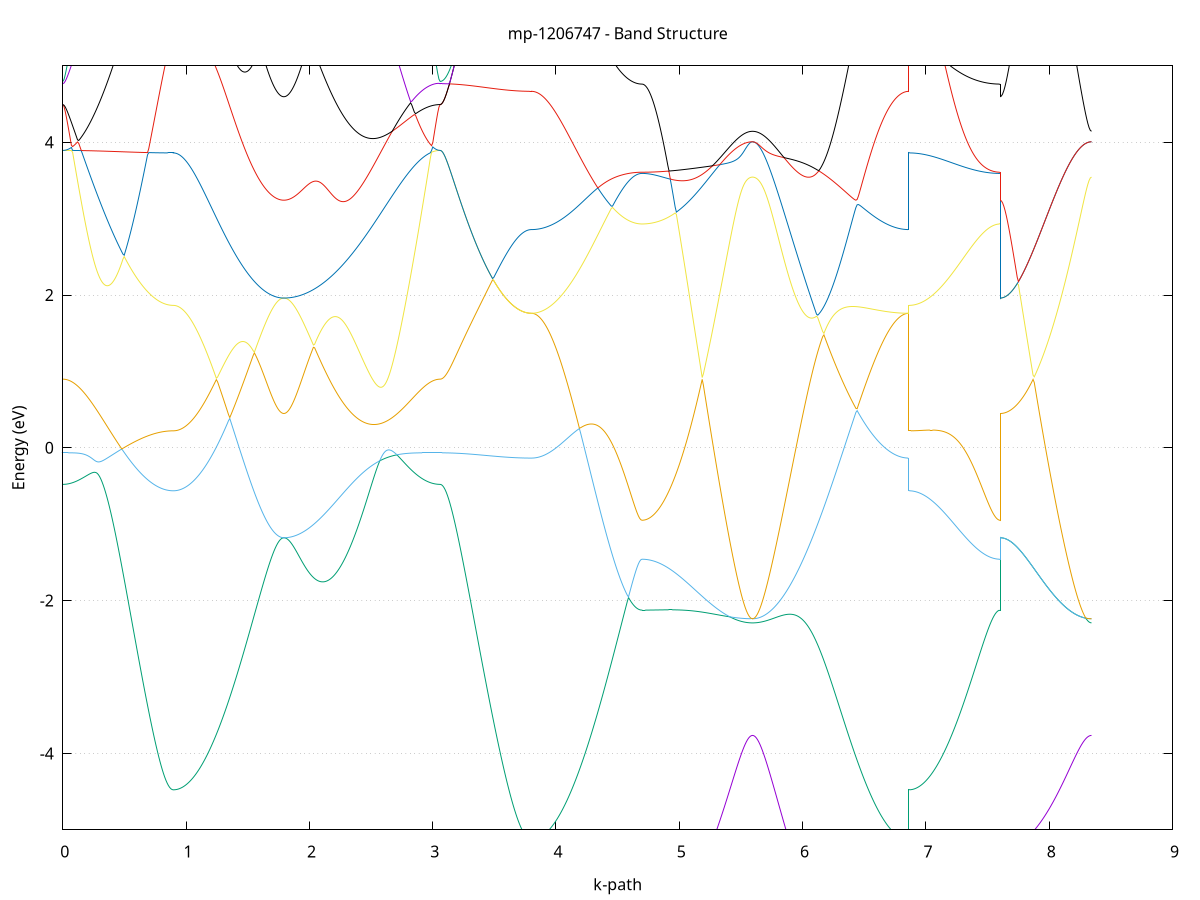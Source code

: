 set title 'mp-1206747 - Band Structure'
set xlabel 'k-path'
set ylabel 'Energy (eV)'
set grid y
set yrange [-5:5]
set terminal png size 800,600
set output 'mp-1206747_bands_gnuplot.png'
plot '-' using 1:2 with lines notitle, '-' using 1:2 with lines notitle, '-' using 1:2 with lines notitle, '-' using 1:2 with lines notitle, '-' using 1:2 with lines notitle, '-' using 1:2 with lines notitle, '-' using 1:2 with lines notitle, '-' using 1:2 with lines notitle, '-' using 1:2 with lines notitle, '-' using 1:2 with lines notitle, '-' using 1:2 with lines notitle, '-' using 1:2 with lines notitle, '-' using 1:2 with lines notitle, '-' using 1:2 with lines notitle, '-' using 1:2 with lines notitle, '-' using 1:2 with lines notitle, '-' using 1:2 with lines notitle, '-' using 1:2 with lines notitle, '-' using 1:2 with lines notitle, '-' using 1:2 with lines notitle, '-' using 1:2 with lines notitle, '-' using 1:2 with lines notitle, '-' using 1:2 with lines notitle, '-' using 1:2 with lines notitle, '-' using 1:2 with lines notitle, '-' using 1:2 with lines notitle, '-' using 1:2 with lines notitle, '-' using 1:2 with lines notitle, '-' using 1:2 with lines notitle, '-' using 1:2 with lines notitle, '-' using 1:2 with lines notitle, '-' using 1:2 with lines notitle
0.000000 -27.323334
0.009960 -27.323334
0.019920 -27.323334
0.029880 -27.323234
0.039841 -27.323234
0.049801 -27.323134
0.059761 -27.323034
0.069721 -27.323034
0.079681 -27.322934
0.089641 -27.322734
0.099601 -27.322634
0.109562 -27.322534
0.119522 -27.322334
0.129482 -27.322234
0.139442 -27.322034
0.149402 -27.321834
0.159362 -27.321634
0.169322 -27.321434
0.179283 -27.321234
0.189243 -27.320934
0.199203 -27.320734
0.209163 -27.320434
0.219123 -27.320234
0.229083 -27.319934
0.239043 -27.319634
0.249003 -27.319334
0.258964 -27.319034
0.268924 -27.318734
0.278884 -27.318434
0.288844 -27.318134
0.298804 -27.317734
0.308764 -27.317434
0.318724 -27.317034
0.328685 -27.316734
0.338645 -27.316334
0.348605 -27.316034
0.358565 -27.315634
0.368525 -27.315234
0.378485 -27.314934
0.388445 -27.314534
0.398406 -27.314134
0.408366 -27.313734
0.418326 -27.313334
0.428286 -27.312934
0.438246 -27.313334
0.448206 -27.317534
0.458166 -27.321734
0.468127 -27.325934
0.478087 -27.330134
0.488047 -27.334234
0.498007 -27.338434
0.507967 -27.342534
0.517927 -27.346534
0.527887 -27.350634
0.537848 -27.354634
0.547808 -27.358534
0.557768 -27.362434
0.567728 -27.366234
0.577688 -27.370034
0.587648 -27.373734
0.597608 -27.377434
0.607569 -27.380934
0.617529 -27.384434
0.627489 -27.387834
0.637449 -27.391134
0.647409 -27.394334
0.657369 -27.397434
0.667329 -27.400534
0.677290 -27.403434
0.687250 -27.406234
0.697210 -27.408934
0.707170 -27.411534
0.717130 -27.414034
0.727090 -27.416334
0.737050 -27.418634
0.747010 -27.420734
0.756971 -27.422734
0.766931 -27.424634
0.776891 -27.426334
0.786851 -27.427934
0.796811 -27.429434
0.806771 -27.430734
0.816731 -27.431934
0.826692 -27.433034
0.836652 -27.433934
0.846612 -27.434734
0.856572 -27.435334
0.866532 -27.435834
0.876492 -27.436234
0.886452 -27.436434
0.896413 -27.436534
0.896413 -27.436534
0.906373 -27.436534
0.916333 -27.436434
0.926293 -27.436434
0.936253 -27.436334
0.946213 -27.436234
0.956173 -27.436134
0.966134 -27.436034
0.976094 -27.435834
0.986054 -27.435734
0.996014 -27.435534
1.005974 -27.435334
1.015934 -27.435134
1.025894 -27.434834
1.035855 -27.434634
1.045815 -27.434334
1.055775 -27.434034
1.065735 -27.433734
1.075695 -27.433334
1.085655 -27.433034
1.095615 -27.432634
1.105576 -27.432334
1.115536 -27.431934
1.125496 -27.431534
1.135456 -27.431034
1.145416 -27.430634
1.155376 -27.430234
1.165336 -27.429734
1.175297 -27.429234
1.185257 -27.428834
1.195217 -27.428334
1.205177 -27.427834
1.215137 -27.427334
1.225097 -27.426734
1.235057 -27.426234
1.245017 -27.425734
1.254978 -27.425134
1.264938 -27.424634
1.274898 -27.424034
1.284858 -27.423534
1.294818 -27.422934
1.304778 -27.422334
1.314738 -27.421834
1.324699 -27.421234
1.334659 -27.420634
1.344619 -27.420034
1.354579 -27.419534
1.364539 -27.418934
1.374499 -27.418334
1.384459 -27.417734
1.394420 -27.417234
1.404380 -27.416634
1.414340 -27.416134
1.424300 -27.415534
1.434260 -27.414934
1.444220 -27.414434
1.454180 -27.413934
1.464141 -27.413334
1.474101 -27.412834
1.484061 -27.412334
1.494021 -27.411834
1.503981 -27.411334
1.513941 -27.410834
1.523901 -27.410334
1.533862 -27.409934
1.543822 -27.409434
1.553782 -27.409034
1.563742 -27.408634
1.573702 -27.408234
1.583662 -27.407834
1.593622 -27.407434
1.603583 -27.407034
1.613543 -27.406734
1.623503 -27.406434
1.633463 -27.406034
1.643423 -27.405734
1.653383 -27.405534
1.663343 -27.405234
1.673303 -27.405034
1.683264 -27.404734
1.693224 -27.404534
1.703184 -27.404334
1.713144 -27.404234
1.723104 -27.404034
1.733064 -27.403934
1.743024 -27.403834
1.752985 -27.403734
1.762945 -27.403634
1.772905 -27.403634
1.782865 -27.403534
1.792825 -27.403534
1.792825 -27.403534
1.802807 -27.403534
1.812789 -27.403434
1.822771 -27.403334
1.832753 -27.403134
1.842735 -27.402934
1.852717 -27.402634
1.862699 -27.402234
1.872681 -27.401834
1.882664 -27.401434
1.892646 -27.400934
1.902628 -27.400334
1.912610 -27.399734
1.922592 -27.399034
1.932574 -27.398334
1.942556 -27.397634
1.952538 -27.396734
1.962520 -27.395934
1.972502 -27.394934
1.982484 -27.394034
1.992466 -27.393034
2.002448 -27.391934
2.012430 -27.390834
2.022412 -27.389634
2.032394 -27.388434
2.042376 -27.387134
2.052358 -27.385834
2.062340 -27.384434
2.072322 -27.383034
2.082304 -27.381534
2.092286 -27.380034
2.102268 -27.378534
2.112250 -27.376934
2.122232 -27.375234
2.132214 -27.373634
2.142197 -27.371834
2.152179 -27.370134
2.162161 -27.368234
2.172143 -27.366434
2.182125 -27.364534
2.192107 -27.362634
2.202089 -27.360634
2.212071 -27.358634
2.222053 -27.356534
2.232035 -27.354434
2.242017 -27.352334
2.251999 -27.350234
2.261981 -27.348034
2.271963 -27.345834
2.281945 -27.343534
2.291927 -27.341234
2.301909 -27.338934
2.311891 -27.336634
2.321873 -27.334234
2.331855 -27.331834
2.341837 -27.329434
2.351819 -27.327034
2.361801 -27.324534
2.371783 -27.322034
2.381765 -27.319534
2.391747 -27.317034
2.401729 -27.314534
2.411712 -27.312034
2.421694 -27.309434
2.431676 -27.306834
2.441658 -27.304234
2.451640 -27.301734
2.461622 -27.302134
2.471604 -27.302734
2.481586 -27.303334
2.491568 -27.303934
2.501550 -27.304534
2.511532 -27.305134
2.521514 -27.305634
2.531496 -27.306234
2.541478 -27.306834
2.551460 -27.307334
2.561442 -27.307934
2.571424 -27.308434
2.581406 -27.309034
2.591388 -27.309534
2.601370 -27.310134
2.611352 -27.310634
2.621334 -27.311134
2.631316 -27.311634
2.641298 -27.312134
2.651280 -27.312634
2.661263 -27.313134
2.671245 -27.313534
2.681227 -27.314034
2.691209 -27.314534
2.701191 -27.314934
2.711173 -27.315334
2.721155 -27.315834
2.731137 -27.316234
2.741119 -27.316634
2.751101 -27.317034
2.761083 -27.317434
2.771065 -27.317734
2.781047 -27.318134
2.791029 -27.318534
2.801011 -27.318834
2.810993 -27.319134
2.820975 -27.319534
2.830957 -27.319834
2.840939 -27.320134
2.850921 -27.320334
2.860903 -27.320634
2.870885 -27.320934
2.880867 -27.321134
2.890849 -27.321334
2.900831 -27.321634
2.910813 -27.321834
2.920795 -27.322034
2.930778 -27.322134
2.940760 -27.322334
2.950742 -27.322534
2.960724 -27.322634
2.970706 -27.322734
2.980688 -27.322934
2.990670 -27.323034
3.000652 -27.323034
3.010634 -27.323134
3.020616 -27.323234
3.030598 -27.323234
3.040580 -27.323334
3.050562 -27.323334
3.060544 -27.323334
3.060544 -27.323334
3.070420 -27.323334
3.080296 -27.323434
3.090171 -27.323434
3.100047 -27.323634
3.109923 -27.323734
3.119799 -27.323934
3.129675 -27.324134
3.139551 -27.324434
3.149426 -27.324734
3.159302 -27.325034
3.169178 -27.325434
3.179054 -27.325734
3.188930 -27.326234
3.198805 -27.326634
3.208681 -27.327134
3.218557 -27.327634
3.228433 -27.328134
3.238309 -27.328734
3.248184 -27.329234
3.258060 -27.329834
3.267936 -27.330534
3.277812 -27.331134
3.287688 -27.331834
3.297564 -27.332534
3.307439 -27.333234
3.317315 -27.333934
3.327191 -27.334734
3.337067 -27.335434
3.346943 -27.336234
3.356818 -27.337034
3.366694 -27.337834
3.376570 -27.338634
3.386446 -27.339434
3.396322 -27.340234
3.406198 -27.341034
3.416073 -27.341834
3.425949 -27.342734
3.435825 -27.343534
3.445701 -27.344334
3.455577 -27.345134
3.465452 -27.345934
3.475328 -27.346834
3.485204 -27.347634
3.495080 -27.348434
3.504956 -27.349134
3.514831 -27.349934
3.524707 -27.350734
3.534583 -27.351434
3.544459 -27.352234
3.554335 -27.352934
3.564211 -27.353634
3.574086 -27.354334
3.583962 -27.355034
3.593838 -27.355634
3.603714 -27.356234
3.613590 -27.356834
3.623465 -27.357434
3.633341 -27.358034
3.643217 -27.358534
3.653093 -27.359034
3.662969 -27.359434
3.672845 -27.359934
3.682720 -27.360334
3.692596 -27.360734
3.702472 -27.361034
3.712348 -27.361334
3.722224 -27.361634
3.732099 -27.361934
3.741975 -27.362134
3.751851 -27.362334
3.761727 -27.362434
3.771603 -27.362634
3.781478 -27.362734
3.791354 -27.362734
3.801230 -27.362734
3.801230 -27.362734
3.811190 -27.362734
3.821150 -27.362734
3.831111 -27.362634
3.841071 -27.362634
3.851031 -27.362534
3.860991 -27.362434
3.870951 -27.362234
3.880911 -27.362134
3.890871 -27.361934
3.900832 -27.361734
3.910792 -27.361534
3.920752 -27.361334
3.930712 -27.361134
3.940672 -27.360834
3.950632 -27.360534
3.960592 -27.360234
3.970552 -27.359934
3.980513 -27.359634
3.990473 -27.359334
4.000433 -27.358934
4.010393 -27.358534
4.020353 -27.358134
4.030313 -27.357734
4.040273 -27.357334
4.050234 -27.356934
4.060194 -27.356434
4.070154 -27.356034
4.080114 -27.355534
4.090074 -27.355034
4.100034 -27.354634
4.109994 -27.354134
4.119955 -27.353634
4.129915 -27.353034
4.139875 -27.352534
4.149835 -27.352034
4.159795 -27.351434
4.169755 -27.350934
4.179715 -27.350334
4.189676 -27.349834
4.199636 -27.349234
4.209596 -27.348734
4.219556 -27.348134
4.229516 -27.347534
4.239476 -27.347034
4.249436 -27.346434
4.259397 -27.345834
4.269357 -27.345234
4.279317 -27.344734
4.289277 -27.344134
4.299237 -27.343534
4.309197 -27.343034
4.319157 -27.342434
4.329118 -27.345034
4.339078 -27.348934
4.349038 -27.352834
4.358998 -27.356534
4.368958 -27.360334
4.378918 -27.363934
4.388878 -27.367534
4.398838 -27.371034
4.408799 -27.374534
4.418759 -27.377934
4.428719 -27.381234
4.438679 -27.384434
4.448639 -27.387534
4.458599 -27.390634
4.468559 -27.393534
4.478520 -27.396334
4.488480 -27.399134
4.498440 -27.401734
4.508400 -27.404234
4.518360 -27.406634
4.528320 -27.408934
4.538280 -27.411134
4.548241 -27.413234
4.558201 -27.415134
4.568161 -27.416934
4.578121 -27.418634
4.588081 -27.420234
4.598041 -27.421634
4.608001 -27.422934
4.617962 -27.424134
4.627922 -27.425134
4.637882 -27.426034
4.647842 -27.426834
4.657802 -27.427434
4.667762 -27.427934
4.677722 -27.428234
4.687683 -27.428434
4.697643 -27.428534
4.697643 -27.428534
4.707603 -27.428534
4.717563 -27.428534
4.727523 -27.428434
4.737483 -27.428434
4.747443 -27.428334
4.757404 -27.428234
4.767364 -27.428134
4.777324 -27.428034
4.787284 -27.427934
4.797244 -27.427734
4.807204 -27.427634
4.817164 -27.427434
4.827125 -27.427234
4.837085 -27.427034
4.847045 -27.426834
4.857005 -27.426534
4.866965 -27.426334
4.876925 -27.426034
4.886885 -27.425834
4.896845 -27.425534
4.906806 -27.425234
4.916766 -27.424934
4.926726 -27.424634
4.936686 -27.424234
4.946646 -27.423934
4.956606 -27.423534
4.966566 -27.423234
4.976527 -27.422834
4.986487 -27.422434
4.996447 -27.422134
5.006407 -27.421734
5.016367 -27.421334
5.026327 -27.420934
5.036287 -27.420434
5.046248 -27.420034
5.056208 -27.419634
5.066168 -27.419234
5.076128 -27.418734
5.086088 -27.418334
5.096048 -27.417834
5.106008 -27.417434
5.115969 -27.417034
5.125929 -27.416534
5.135889 -27.416134
5.145849 -27.415634
5.155809 -27.415234
5.165769 -27.414734
5.175729 -27.414334
5.185690 -27.413834
5.195650 -27.413434
5.205610 -27.412934
5.215570 -27.412534
5.225530 -27.412034
5.235490 -27.411634
5.245450 -27.411234
5.255411 -27.410834
5.265371 -27.410334
5.275331 -27.409934
5.285291 -27.409534
5.295251 -27.409134
5.305211 -27.408834
5.315171 -27.408434
5.325132 -27.408034
5.335092 -27.407634
5.345052 -27.407334
5.355012 -27.407034
5.364972 -27.406634
5.374932 -27.406334
5.384892 -27.406034
5.394852 -27.405734
5.404813 -27.405434
5.414773 -27.405134
5.424733 -27.404934
5.434693 -27.404634
5.444653 -27.404434
5.454613 -27.404234
5.464573 -27.404034
5.474534 -27.403834
5.484494 -27.403634
5.494454 -27.403434
5.504414 -27.403334
5.514374 -27.403234
5.524334 -27.403134
5.534294 -27.403034
5.544255 -27.402934
5.554215 -27.402834
5.564175 -27.402734
5.574135 -27.402734
5.584095 -27.402734
5.594055 -27.402734
5.594055 -27.402734
5.604037 -27.402634
5.614019 -27.402534
5.624001 -27.402434
5.633983 -27.402234
5.643965 -27.401934
5.653948 -27.401634
5.663930 -27.401234
5.673912 -27.400834
5.683894 -27.400334
5.693876 -27.399734
5.703858 -27.399134
5.713840 -27.398534
5.723822 -27.397734
5.733804 -27.396934
5.743786 -27.396134
5.753768 -27.395234
5.763750 -27.394334
5.773732 -27.393334
5.783714 -27.392234
5.793696 -27.391134
5.803678 -27.389934
5.813660 -27.388734
5.823642 -27.387434
5.833624 -27.386134
5.843606 -27.384734
5.853588 -27.383334
5.863570 -27.381834
5.873552 -27.380334
5.883534 -27.378734
5.893516 -27.377134
5.903498 -27.375534
5.913480 -27.373834
5.923463 -27.372034
5.933445 -27.370234
5.943427 -27.368434
5.953409 -27.366534
5.963391 -27.364634
5.973373 -27.362634
5.983355 -27.360634
5.993337 -27.358634
6.003319 -27.356534
6.013301 -27.354434
6.023283 -27.352234
6.033265 -27.350034
6.043247 -27.347834
6.053229 -27.345634
6.063211 -27.343334
6.073193 -27.341034
6.083175 -27.338734
6.093157 -27.336334
6.103139 -27.333934
6.113121 -27.331534
6.123103 -27.329134
6.133085 -27.326734
6.143067 -27.326634
6.153049 -27.327334
6.163031 -27.328034
6.173013 -27.328634
6.182996 -27.329334
6.192978 -27.330034
6.202960 -27.330734
6.212942 -27.331334
6.222924 -27.332034
6.232906 -27.332734
6.242888 -27.333434
6.252870 -27.334134
6.262852 -27.334834
6.272834 -27.335534
6.282816 -27.336234
6.292798 -27.336934
6.302780 -27.337634
6.312762 -27.338334
6.322744 -27.339034
6.332726 -27.339734
6.342708 -27.340434
6.352690 -27.341134
6.362672 -27.341834
6.372654 -27.342534
6.382636 -27.343234
6.392618 -27.343934
6.402600 -27.344634
6.412582 -27.345234
6.422564 -27.345934
6.432546 -27.346534
6.442529 -27.347234
6.452511 -27.347834
6.462493 -27.348534
6.472475 -27.349134
6.482457 -27.349734
6.492439 -27.350334
6.502421 -27.350934
6.512403 -27.351534
6.522385 -27.352134
6.532367 -27.352734
6.542349 -27.353234
6.552331 -27.353834
6.562313 -27.354334
6.572295 -27.354834
6.582277 -27.355334
6.592259 -27.355834
6.602241 -27.356334
6.612223 -27.356834
6.622205 -27.357234
6.632187 -27.357634
6.642169 -27.358134
6.652151 -27.358534
6.662133 -27.358834
6.672115 -27.359234
6.682097 -27.359634
6.692079 -27.359934
6.702061 -27.360234
6.712044 -27.360534
6.722026 -27.360834
6.732008 -27.361134
6.741990 -27.361334
6.751972 -27.361534
6.761954 -27.361734
6.771936 -27.361934
6.781918 -27.362134
6.791900 -27.362234
6.801882 -27.362434
6.811864 -27.362534
6.821846 -27.362634
6.831828 -27.362634
6.841810 -27.362734
6.851792 -27.362734
6.861774 -27.362734
6.861774 -27.436534
6.871650 -27.436534
6.881526 -27.436534
6.891402 -27.436434
6.901277 -27.436434
6.911153 -27.436434
6.921029 -27.436434
6.930905 -27.436334
6.940781 -27.436334
6.950656 -27.436234
6.960532 -27.436134
6.970408 -27.436134
6.980284 -27.436034
6.990160 -27.435934
7.000036 -27.435834
7.009911 -27.435734
7.019787 -27.435634
7.029663 -27.435534
7.039539 -27.435434
7.049415 -27.435334
7.059290 -27.435234
7.069166 -27.435034
7.079042 -27.434934
7.088918 -27.434834
7.098794 -27.434634
7.108669 -27.434534
7.118545 -27.434334
7.128421 -27.434234
7.138297 -27.434034
7.148173 -27.433934
7.158049 -27.433734
7.167924 -27.433634
7.177800 -27.433434
7.187676 -27.433234
7.197552 -27.433134
7.207428 -27.432934
7.217303 -27.432734
7.227179 -27.432634
7.237055 -27.432434
7.246931 -27.432234
7.256807 -27.432134
7.266683 -27.431934
7.276558 -27.431734
7.286434 -27.431634
7.296310 -27.431434
7.306186 -27.431334
7.316062 -27.431134
7.325937 -27.430934
7.335813 -27.430834
7.345689 -27.430634
7.355565 -27.430534
7.365441 -27.430334
7.375316 -27.430234
7.385192 -27.430134
7.395068 -27.429934
7.404944 -27.429834
7.414820 -27.429734
7.424696 -27.429634
7.434571 -27.429534
7.444447 -27.429434
7.454323 -27.429334
7.464199 -27.429234
7.474075 -27.429134
7.483950 -27.429034
7.493826 -27.428934
7.503702 -27.428834
7.513578 -27.428834
7.523454 -27.428734
7.533330 -27.428734
7.543205 -27.428634
7.553081 -27.428634
7.562957 -27.428634
7.572833 -27.428534
7.582709 -27.428534
7.592584 -27.428534
7.602460 -27.428534
7.602460 -27.403534
7.612336 -27.403534
7.622212 -27.403534
7.632088 -27.403534
7.641963 -27.403534
7.651839 -27.403534
7.661715 -27.403534
7.671591 -27.403534
7.681467 -27.403534
7.691343 -27.403534
7.701218 -27.403534
7.711094 -27.403534
7.720970 -27.403534
7.730846 -27.403534
7.740722 -27.403534
7.750597 -27.403434
7.760473 -27.403434
7.770349 -27.403434
7.780225 -27.403434
7.790101 -27.403434
7.799976 -27.403434
7.809852 -27.403434
7.819728 -27.403434
7.829604 -27.403334
7.839480 -27.403334
7.849356 -27.403334
7.859231 -27.403334
7.869107 -27.403334
7.878983 -27.403334
7.888859 -27.403234
7.898735 -27.403234
7.908610 -27.403234
7.918486 -27.403234
7.928362 -27.403234
7.938238 -27.403234
7.948114 -27.403134
7.957990 -27.403134
7.967865 -27.403134
7.977741 -27.403134
7.987617 -27.403134
7.997493 -27.403134
8.007369 -27.403034
8.017244 -27.403034
8.027120 -27.403034
8.036996 -27.403034
8.046872 -27.403034
8.056748 -27.403034
8.066623 -27.402934
8.076499 -27.402934
8.086375 -27.402934
8.096251 -27.402934
8.106127 -27.402934
8.116003 -27.402934
8.125878 -27.402834
8.135754 -27.402834
8.145630 -27.402834
8.155506 -27.402834
8.165382 -27.402834
8.175257 -27.402834
8.185133 -27.402834
8.195009 -27.402734
8.204885 -27.402734
8.214761 -27.402734
8.224637 -27.402734
8.234512 -27.402734
8.244388 -27.402734
8.254264 -27.402734
8.264140 -27.402734
8.274016 -27.402734
8.283891 -27.402734
8.293767 -27.402734
8.303643 -27.402734
8.313519 -27.402734
8.323395 -27.402734
8.333270 -27.402734
8.343146 -27.402734
e
0.000000 -27.195434
0.009960 -27.195534
0.019920 -27.195734
0.029880 -27.196134
0.039841 -27.196634
0.049801 -27.197334
0.059761 -27.198134
0.069721 -27.199134
0.079681 -27.200234
0.089641 -27.201434
0.099601 -27.202834
0.109562 -27.204434
0.119522 -27.206134
0.129482 -27.207934
0.139442 -27.209834
0.149402 -27.211934
0.159362 -27.214234
0.169322 -27.216534
0.179283 -27.219034
0.189243 -27.221534
0.199203 -27.224234
0.209163 -27.227134
0.219123 -27.230034
0.229083 -27.233034
0.239043 -27.236134
0.249003 -27.239434
0.258964 -27.242734
0.268924 -27.246134
0.278884 -27.249634
0.288844 -27.253234
0.298804 -27.256834
0.308764 -27.260634
0.318724 -27.264434
0.328685 -27.268234
0.338645 -27.272134
0.348605 -27.276134
0.358565 -27.280134
0.368525 -27.284234
0.378485 -27.288234
0.388445 -27.292434
0.398406 -27.296534
0.408366 -27.300734
0.418326 -27.304934
0.428286 -27.309134
0.438246 -27.312534
0.448206 -27.312234
0.458166 -27.311834
0.468127 -27.311434
0.478087 -27.311034
0.488047 -27.310634
0.498007 -27.310234
0.507967 -27.309834
0.517927 -27.309534
0.527887 -27.309134
0.537848 -27.308734
0.547808 -27.308334
0.557768 -27.308034
0.567728 -27.307634
0.577688 -27.307334
0.587648 -27.306934
0.597608 -27.306634
0.607569 -27.306334
0.617529 -27.305934
0.627489 -27.305634
0.637449 -27.305334
0.647409 -27.305034
0.657369 -27.304734
0.667329 -27.304434
0.677290 -27.304134
0.687250 -27.303934
0.697210 -27.303634
0.707170 -27.303434
0.717130 -27.303134
0.727090 -27.302934
0.737050 -27.302734
0.747010 -27.302534
0.756971 -27.302334
0.766931 -27.302134
0.776891 -27.302034
0.786851 -27.301834
0.796811 -27.301734
0.806771 -27.301634
0.816731 -27.301434
0.826692 -27.301334
0.836652 -27.301334
0.846612 -27.301234
0.856572 -27.301134
0.866532 -27.301134
0.876492 -27.301034
0.886452 -27.301034
0.896413 -27.301034
0.896413 -27.301034
0.906373 -27.301034
0.916333 -27.301034
0.926293 -27.300934
0.936253 -27.300934
0.946213 -27.300834
0.956173 -27.300734
0.966134 -27.300634
0.976094 -27.300534
0.986054 -27.300434
0.996014 -27.300234
1.005974 -27.300134
1.015934 -27.299934
1.025894 -27.299734
1.035855 -27.299534
1.045815 -27.299334
1.055775 -27.299034
1.065735 -27.298834
1.075695 -27.298534
1.085655 -27.298234
1.095615 -27.298034
1.105576 -27.297734
1.115536 -27.297334
1.125496 -27.297034
1.135456 -27.296734
1.145416 -27.296334
1.155376 -27.296034
1.165336 -27.295634
1.175297 -27.295234
1.185257 -27.294934
1.195217 -27.294534
1.205177 -27.294134
1.215137 -27.293734
1.225097 -27.293334
1.235057 -27.292834
1.245017 -27.292434
1.254978 -27.292034
1.264938 -27.291534
1.274898 -27.291134
1.284858 -27.290634
1.294818 -27.290234
1.304778 -27.289734
1.314738 -27.289334
1.324699 -27.288834
1.334659 -27.288434
1.344619 -27.291034
1.354579 -27.295034
1.364539 -27.298934
1.374499 -27.302934
1.384459 -27.306834
1.394420 -27.310734
1.404380 -27.314634
1.414340 -27.318434
1.424300 -27.322334
1.434260 -27.326034
1.444220 -27.329834
1.454180 -27.333434
1.464141 -27.337134
1.474101 -27.340634
1.484061 -27.344134
1.494021 -27.347634
1.503981 -27.350934
1.513941 -27.354234
1.523901 -27.357434
1.533862 -27.360634
1.543822 -27.363634
1.553782 -27.366634
1.563742 -27.369434
1.573702 -27.372234
1.583662 -27.374934
1.593622 -27.377434
1.603583 -27.379934
1.613543 -27.382234
1.623503 -27.384534
1.633463 -27.386634
1.643423 -27.388634
1.653383 -27.390534
1.663343 -27.392334
1.673303 -27.393934
1.683264 -27.395434
1.693224 -27.396834
1.703184 -27.398134
1.713144 -27.399234
1.723104 -27.400234
1.733064 -27.401134
1.743024 -27.401834
1.752985 -27.402434
1.762945 -27.402934
1.772905 -27.403334
1.782865 -27.403534
1.792825 -27.403534
1.792825 -27.403534
1.802807 -27.403534
1.812789 -27.403434
1.822771 -27.403234
1.832753 -27.403034
1.842735 -27.402734
1.852717 -27.402434
1.862699 -27.402034
1.872681 -27.401534
1.882664 -27.401034
1.892646 -27.400434
1.902628 -27.399834
1.912610 -27.399134
1.922592 -27.398334
1.932574 -27.397534
1.942556 -27.396634
1.952538 -27.395634
1.962520 -27.394634
1.972502 -27.393634
1.982484 -27.392434
1.992466 -27.391334
2.002448 -27.390034
2.012430 -27.388734
2.022412 -27.387434
2.032394 -27.386034
2.042376 -27.384634
2.052358 -27.383134
2.062340 -27.381534
2.072322 -27.379934
2.082304 -27.378334
2.092286 -27.376634
2.102268 -27.374834
2.112250 -27.373134
2.122232 -27.371234
2.132214 -27.369434
2.142197 -27.367434
2.152179 -27.365534
2.162161 -27.363534
2.172143 -27.361434
2.182125 -27.359434
2.192107 -27.357334
2.202089 -27.355134
2.212071 -27.352934
2.222053 -27.350734
2.232035 -27.348534
2.242017 -27.346234
2.251999 -27.343934
2.261981 -27.341634
2.271963 -27.339234
2.281945 -27.336834
2.291927 -27.334434
2.301909 -27.332034
2.311891 -27.329534
2.321873 -27.327134
2.331855 -27.324634
2.341837 -27.322134
2.351819 -27.319634
2.361801 -27.317034
2.371783 -27.314534
2.381765 -27.311934
2.391747 -27.309434
2.401729 -27.306834
2.411712 -27.304334
2.421694 -27.301734
2.431676 -27.300434
2.441658 -27.301034
2.451640 -27.301634
2.461622 -27.299134
2.471604 -27.296534
2.481586 -27.293934
2.491568 -27.291334
2.501550 -27.288734
2.511532 -27.286134
2.521514 -27.283534
2.531496 -27.280934
2.541478 -27.278334
2.551460 -27.275734
2.561442 -27.273134
2.571424 -27.270634
2.581406 -27.268134
2.591388 -27.265534
2.601370 -27.263034
2.611352 -27.260534
2.621334 -27.258134
2.631316 -27.255634
2.641298 -27.253234
2.651280 -27.250834
2.661263 -27.248534
2.671245 -27.246134
2.681227 -27.243834
2.691209 -27.241634
2.701191 -27.239334
2.711173 -27.237134
2.721155 -27.235034
2.731137 -27.232934
2.741119 -27.230834
2.751101 -27.228834
2.761083 -27.226834
2.771065 -27.224934
2.781047 -27.223034
2.791029 -27.221234
2.801011 -27.219434
2.810993 -27.217734
2.820975 -27.216034
2.830957 -27.214434
2.840939 -27.212834
2.850921 -27.211334
2.860903 -27.209934
2.870885 -27.208534
2.880867 -27.207234
2.890849 -27.205934
2.900831 -27.204834
2.910813 -27.203634
2.920795 -27.202634
2.930778 -27.201634
2.940760 -27.200734
2.950742 -27.199934
2.960724 -27.199134
2.970706 -27.198434
2.980688 -27.197834
2.990670 -27.197234
3.000652 -27.196734
3.010634 -27.196334
3.020616 -27.196034
3.030598 -27.195734
3.040580 -27.195534
3.050562 -27.195434
3.060544 -27.195434
3.060544 -27.195434
3.070420 -27.195434
3.080296 -27.195434
3.090171 -27.195434
3.100047 -27.195434
3.109923 -27.195434
3.119799 -27.195434
3.129675 -27.195434
3.139551 -27.195434
3.149426 -27.195434
3.159302 -27.195434
3.169178 -27.195334
3.179054 -27.195334
3.188930 -27.195334
3.198805 -27.195334
3.208681 -27.195334
3.218557 -27.195334
3.228433 -27.195334
3.238309 -27.195334
3.248184 -27.195334
3.258060 -27.195234
3.267936 -27.195234
3.277812 -27.195234
3.287688 -27.195234
3.297564 -27.195234
3.307439 -27.195234
3.317315 -27.195234
3.327191 -27.195134
3.337067 -27.195134
3.346943 -27.195134
3.356818 -27.195134
3.366694 -27.195134
3.376570 -27.195134
3.386446 -27.195034
3.396322 -27.195034
3.406198 -27.195034
3.416073 -27.195034
3.425949 -27.195034
3.435825 -27.194934
3.445701 -27.194934
3.455577 -27.194934
3.465452 -27.194934
3.475328 -27.194934
3.485204 -27.194934
3.495080 -27.194834
3.504956 -27.194834
3.514831 -27.194834
3.524707 -27.194834
3.534583 -27.194834
3.544459 -27.194834
3.554335 -27.194734
3.564211 -27.194734
3.574086 -27.194734
3.583962 -27.194734
3.593838 -27.194734
3.603714 -27.194734
3.613590 -27.194734
3.623465 -27.194634
3.633341 -27.194634
3.643217 -27.194634
3.653093 -27.194634
3.662969 -27.194634
3.672845 -27.194634
3.682720 -27.194634
3.692596 -27.194634
3.702472 -27.194634
3.712348 -27.194634
3.722224 -27.194534
3.732099 -27.194534
3.741975 -27.194534
3.751851 -27.194534
3.761727 -27.194534
3.771603 -27.194534
3.781478 -27.194534
3.791354 -27.194534
3.801230 -27.194534
3.801230 -27.194534
3.811190 -27.194634
3.821150 -27.194834
3.831111 -27.195234
3.841071 -27.195734
3.851031 -27.196334
3.860991 -27.197134
3.870951 -27.198134
3.880911 -27.199234
3.890871 -27.200434
3.900832 -27.201734
3.910792 -27.203234
3.920752 -27.204934
3.930712 -27.206634
3.940672 -27.208534
3.950632 -27.210634
3.960592 -27.212734
3.970552 -27.215034
3.980513 -27.217434
3.990473 -27.219934
4.000433 -27.222534
4.010393 -27.225234
4.020353 -27.228134
4.030313 -27.231034
4.040273 -27.234034
4.050234 -27.237134
4.060194 -27.240434
4.070154 -27.243734
4.080114 -27.247134
4.090074 -27.250534
4.100034 -27.254134
4.109994 -27.257734
4.119955 -27.261434
4.129915 -27.265134
4.139875 -27.268934
4.149835 -27.272834
4.159795 -27.276634
4.169755 -27.280634
4.179715 -27.284534
4.189676 -27.288534
4.199636 -27.292634
4.209596 -27.296634
4.219556 -27.300734
4.229516 -27.304834
4.239476 -27.308834
4.249436 -27.312934
4.259397 -27.317034
4.269357 -27.321134
4.279317 -27.325134
4.289277 -27.329234
4.299237 -27.333234
4.309197 -27.337234
4.319157 -27.341134
4.329118 -27.341934
4.339078 -27.341334
4.349038 -27.340834
4.358998 -27.340234
4.368958 -27.339734
4.378918 -27.339234
4.388878 -27.338734
4.398838 -27.338234
4.408799 -27.337734
4.418759 -27.337234
4.428719 -27.336734
4.438679 -27.336334
4.448639 -27.335834
4.458599 -27.335434
4.468559 -27.335034
4.478520 -27.334634
4.488480 -27.334234
4.498440 -27.333834
4.508400 -27.333534
4.518360 -27.333134
4.528320 -27.332834
4.538280 -27.332534
4.548241 -27.332234
4.558201 -27.331934
4.568161 -27.331634
4.578121 -27.331434
4.588081 -27.331234
4.598041 -27.331034
4.608001 -27.330834
4.617962 -27.330634
4.627922 -27.330534
4.637882 -27.330334
4.647842 -27.330234
4.657802 -27.330134
4.667762 -27.330134
4.677722 -27.330034
4.687683 -27.330034
4.697643 -27.330034
4.697643 -27.330034
4.707603 -27.330034
4.717563 -27.330034
4.727523 -27.329934
4.737483 -27.329934
4.747443 -27.329834
4.757404 -27.329734
4.767364 -27.329634
4.777324 -27.329534
4.787284 -27.329434
4.797244 -27.329334
4.807204 -27.329134
4.817164 -27.329034
4.827125 -27.328834
4.837085 -27.328634
4.847045 -27.328434
4.857005 -27.328234
4.866965 -27.328034
4.876925 -27.327834
4.886885 -27.327534
4.896845 -27.327334
4.906806 -27.327034
4.916766 -27.326734
4.926726 -27.326434
4.936686 -27.326134
4.946646 -27.325834
4.956606 -27.325534
4.966566 -27.325234
4.976527 -27.324934
4.986487 -27.324534
4.996447 -27.324234
5.006407 -27.323834
5.016367 -27.323434
5.026327 -27.323134
5.036287 -27.322734
5.046248 -27.322334
5.056208 -27.321934
5.066168 -27.321634
5.076128 -27.321234
5.086088 -27.320834
5.096048 -27.320434
5.106008 -27.320034
5.115969 -27.319634
5.125929 -27.319234
5.135889 -27.318834
5.145849 -27.318334
5.155809 -27.317934
5.165769 -27.317534
5.175729 -27.317134
5.185690 -27.316734
5.195650 -27.316334
5.205610 -27.315934
5.215570 -27.316834
5.225530 -27.320734
5.235490 -27.324534
5.245450 -27.328234
5.255411 -27.331934
5.265371 -27.335634
5.275331 -27.339234
5.285291 -27.342734
5.295251 -27.346234
5.305211 -27.349634
5.315171 -27.352934
5.325132 -27.356234
5.335092 -27.359334
5.345052 -27.362434
5.355012 -27.365434
5.364972 -27.368334
5.374932 -27.371134
5.384892 -27.373834
5.394852 -27.376334
5.404813 -27.378834
5.414773 -27.381234
5.424733 -27.383434
5.434693 -27.385634
5.444653 -27.387634
5.454613 -27.389534
5.464573 -27.391334
5.474534 -27.392934
5.484494 -27.394534
5.494454 -27.395934
5.504414 -27.397234
5.514374 -27.398334
5.524334 -27.399334
5.534294 -27.400234
5.544255 -27.401034
5.554215 -27.401634
5.564175 -27.402134
5.574135 -27.402434
5.584095 -27.402634
5.594055 -27.402734
5.594055 -27.402734
5.604037 -27.402634
5.614019 -27.402534
5.624001 -27.402434
5.633983 -27.402234
5.643965 -27.401934
5.653948 -27.401534
5.663930 -27.401134
5.673912 -27.400734
5.683894 -27.400134
5.693876 -27.399534
5.703858 -27.398934
5.713840 -27.398234
5.723822 -27.397434
5.733804 -27.396634
5.743786 -27.395734
5.753768 -27.394734
5.763750 -27.393734
5.773732 -27.392734
5.783714 -27.391534
5.793696 -27.390434
5.803678 -27.389134
5.813660 -27.387834
5.823642 -27.386534
5.833624 -27.385134
5.843606 -27.383734
5.853588 -27.382234
5.863570 -27.380634
5.873552 -27.379034
5.883534 -27.377434
5.893516 -27.375734
5.903498 -27.373934
5.913480 -27.372134
5.923463 -27.370334
5.933445 -27.368434
5.943427 -27.366534
5.953409 -27.364534
5.963391 -27.362534
5.973373 -27.360534
5.983355 -27.358434
5.993337 -27.356334
6.003319 -27.354134
6.013301 -27.352034
6.023283 -27.349734
6.033265 -27.347534
6.043247 -27.345234
6.053229 -27.342934
6.063211 -27.340634
6.073193 -27.338234
6.083175 -27.335834
6.093157 -27.333434
6.103139 -27.331034
6.113121 -27.328534
6.123103 -27.326134
6.133085 -27.326034
6.143067 -27.324234
6.153049 -27.321734
6.163031 -27.319234
6.173013 -27.316734
6.182996 -27.314234
6.192978 -27.311634
6.202960 -27.309134
6.212942 -27.306534
6.222924 -27.303934
6.232906 -27.301434
6.242888 -27.298834
6.252870 -27.296234
6.262852 -27.293634
6.272834 -27.291134
6.282816 -27.288534
6.292798 -27.285934
6.302780 -27.283434
6.312762 -27.280834
6.322744 -27.278234
6.332726 -27.275734
6.342708 -27.273234
6.352690 -27.270634
6.362672 -27.268134
6.372654 -27.265734
6.382636 -27.263234
6.392618 -27.260734
6.402600 -27.258334
6.412582 -27.255934
6.422564 -27.253534
6.432546 -27.251234
6.442529 -27.248934
6.452511 -27.246634
6.462493 -27.244334
6.472475 -27.242134
6.482457 -27.239934
6.492439 -27.237734
6.502421 -27.235634
6.512403 -27.233534
6.522385 -27.231534
6.532367 -27.229534
6.542349 -27.227634
6.552331 -27.225634
6.562313 -27.223834
6.572295 -27.222034
6.582277 -27.220234
6.592259 -27.218534
6.602241 -27.216834
6.612223 -27.215234
6.622205 -27.213634
6.632187 -27.212134
6.642169 -27.210734
6.652151 -27.209334
6.662133 -27.207934
6.672115 -27.206734
6.682097 -27.205434
6.692079 -27.204334
6.702061 -27.203234
6.712044 -27.202234
6.722026 -27.201234
6.732008 -27.200334
6.741990 -27.199434
6.751972 -27.198734
6.761954 -27.197934
6.771936 -27.197334
6.781918 -27.196734
6.791900 -27.196234
6.801882 -27.195834
6.811864 -27.195434
6.821846 -27.195134
6.831828 -27.194834
6.841810 -27.194734
6.851792 -27.194634
6.861774 -27.194534
6.861774 -27.301034
6.871650 -27.301034
6.881526 -27.301134
6.891402 -27.301134
6.901277 -27.301234
6.911153 -27.301334
6.921029 -27.301534
6.930905 -27.301634
6.940781 -27.301834
6.950656 -27.302034
6.960532 -27.302334
6.970408 -27.302534
6.980284 -27.302834
6.990160 -27.303134
7.000036 -27.303434
7.009911 -27.303834
7.019787 -27.304234
7.029663 -27.304534
7.039539 -27.304934
7.049415 -27.305434
7.059290 -27.305834
7.069166 -27.306334
7.079042 -27.306834
7.088918 -27.307234
7.098794 -27.307834
7.108669 -27.308334
7.118545 -27.308834
7.128421 -27.309434
7.138297 -27.309934
7.148173 -27.310534
7.158049 -27.311034
7.167924 -27.311634
7.177800 -27.312234
7.187676 -27.312834
7.197552 -27.313434
7.207428 -27.314034
7.217303 -27.314634
7.227179 -27.315234
7.237055 -27.315834
7.246931 -27.316434
7.256807 -27.317034
7.266683 -27.317634
7.276558 -27.318234
7.286434 -27.318834
7.296310 -27.319434
7.306186 -27.320034
7.316062 -27.320634
7.325937 -27.321134
7.335813 -27.321734
7.345689 -27.322234
7.355565 -27.322834
7.365441 -27.323334
7.375316 -27.323834
7.385192 -27.324334
7.395068 -27.324734
7.404944 -27.325234
7.414820 -27.325634
7.424696 -27.326134
7.434571 -27.326534
7.444447 -27.326934
7.454323 -27.327234
7.464199 -27.327634
7.474075 -27.327934
7.483950 -27.328234
7.493826 -27.328534
7.503702 -27.328734
7.513578 -27.329034
7.523454 -27.329234
7.533330 -27.329434
7.543205 -27.329534
7.553081 -27.329734
7.562957 -27.329834
7.572833 -27.329934
7.582709 -27.329934
7.592584 -27.330034
7.602460 -27.330034
7.602460 -27.403534
7.612336 -27.403534
7.622212 -27.403534
7.632088 -27.403534
7.641963 -27.403534
7.651839 -27.403534
7.661715 -27.403534
7.671591 -27.403534
7.681467 -27.403534
7.691343 -27.403534
7.701218 -27.403534
7.711094 -27.403534
7.720970 -27.403534
7.730846 -27.403534
7.740722 -27.403534
7.750597 -27.403434
7.760473 -27.403434
7.770349 -27.403434
7.780225 -27.403434
7.790101 -27.403434
7.799976 -27.403434
7.809852 -27.403434
7.819728 -27.403434
7.829604 -27.403334
7.839480 -27.403334
7.849356 -27.403334
7.859231 -27.403334
7.869107 -27.403334
7.878983 -27.403334
7.888859 -27.403234
7.898735 -27.403234
7.908610 -27.403234
7.918486 -27.403234
7.928362 -27.403234
7.938238 -27.403234
7.948114 -27.403134
7.957990 -27.403134
7.967865 -27.403134
7.977741 -27.403134
7.987617 -27.403134
7.997493 -27.403134
8.007369 -27.403034
8.017244 -27.403034
8.027120 -27.403034
8.036996 -27.403034
8.046872 -27.403034
8.056748 -27.403034
8.066623 -27.402934
8.076499 -27.402934
8.086375 -27.402934
8.096251 -27.402934
8.106127 -27.402934
8.116003 -27.402934
8.125878 -27.402834
8.135754 -27.402834
8.145630 -27.402834
8.155506 -27.402834
8.165382 -27.402834
8.175257 -27.402834
8.185133 -27.402834
8.195009 -27.402734
8.204885 -27.402734
8.214761 -27.402734
8.224637 -27.402734
8.234512 -27.402734
8.244388 -27.402734
8.254264 -27.402734
8.264140 -27.402734
8.274016 -27.402734
8.283891 -27.402734
8.293767 -27.402734
8.303643 -27.402734
8.313519 -27.402734
8.323395 -27.402734
8.333270 -27.402734
8.343146 -27.402734
e
0.000000 -27.195434
0.009960 -27.195434
0.019920 -27.195434
0.029880 -27.195334
0.039841 -27.195334
0.049801 -27.195234
0.059761 -27.195234
0.069721 -27.195134
0.079681 -27.195034
0.089641 -27.194934
0.099601 -27.194834
0.109562 -27.194734
0.119522 -27.194534
0.129482 -27.194434
0.139442 -27.194234
0.149402 -27.194134
0.159362 -27.193934
0.169322 -27.193734
0.179283 -27.193534
0.189243 -27.193334
0.199203 -27.193134
0.209163 -27.192934
0.219123 -27.192634
0.229083 -27.192434
0.239043 -27.192234
0.249003 -27.191934
0.258964 -27.191634
0.268924 -27.191434
0.278884 -27.191134
0.288844 -27.190834
0.298804 -27.190534
0.308764 -27.190234
0.318724 -27.189934
0.328685 -27.189634
0.338645 -27.189334
0.348605 -27.189034
0.358565 -27.188634
0.368525 -27.188334
0.378485 -27.188034
0.388445 -27.187634
0.398406 -27.187334
0.408366 -27.187034
0.418326 -27.186634
0.428286 -27.186334
0.438246 -27.186034
0.448206 -27.185634
0.458166 -27.185334
0.468127 -27.184934
0.478087 -27.184634
0.488047 -27.184334
0.498007 -27.183934
0.507967 -27.183634
0.517927 -27.183234
0.527887 -27.182934
0.537848 -27.182634
0.547808 -27.182334
0.557768 -27.181934
0.567728 -27.181634
0.577688 -27.181334
0.587648 -27.181034
0.597608 -27.180734
0.607569 -27.180434
0.617529 -27.180134
0.627489 -27.179934
0.637449 -27.179634
0.647409 -27.179334
0.657369 -27.179134
0.667329 -27.178834
0.677290 -27.178634
0.687250 -27.178334
0.697210 -27.178134
0.707170 -27.177934
0.717130 -27.177734
0.727090 -27.177534
0.737050 -27.177334
0.747010 -27.177134
0.756971 -27.176934
0.766931 -27.176834
0.776891 -27.176634
0.786851 -27.176534
0.796811 -27.176434
0.806771 -27.176334
0.816731 -27.176234
0.826692 -27.176134
0.836652 -27.176034
0.846612 -27.176034
0.856572 -27.175934
0.866532 -27.175934
0.876492 -27.175834
0.886452 -27.175834
0.896413 -27.175834
0.896413 -27.175834
0.906373 -27.175934
0.916333 -27.176134
0.926293 -27.176434
0.936253 -27.176934
0.946213 -27.177634
0.956173 -27.178334
0.966134 -27.179334
0.976094 -27.180334
0.986054 -27.181534
0.996014 -27.182834
1.005974 -27.184334
1.015934 -27.185934
1.025894 -27.187634
1.035855 -27.189434
1.045815 -27.191434
1.055775 -27.193534
1.065735 -27.195734
1.075695 -27.198034
1.085655 -27.200434
1.095615 -27.203034
1.105576 -27.205634
1.115536 -27.208434
1.125496 -27.211334
1.135456 -27.214234
1.145416 -27.217334
1.155376 -27.220434
1.165336 -27.223634
1.175297 -27.226934
1.185257 -27.230334
1.195217 -27.233734
1.205177 -27.237234
1.215137 -27.240834
1.225097 -27.244534
1.235057 -27.248234
1.245017 -27.251934
1.254978 -27.255734
1.264938 -27.259534
1.274898 -27.263434
1.284858 -27.267334
1.294818 -27.271234
1.304778 -27.275134
1.314738 -27.279134
1.324699 -27.283034
1.334659 -27.287034
1.344619 -27.287934
1.354579 -27.287534
1.364539 -27.287034
1.374499 -27.286534
1.384459 -27.286134
1.394420 -27.285634
1.404380 -27.285234
1.414340 -27.284734
1.424300 -27.284334
1.434260 -27.283934
1.444220 -27.283434
1.454180 -27.283034
1.464141 -27.282634
1.474101 -27.282234
1.484061 -27.281834
1.494021 -27.281434
1.503981 -27.281034
1.513941 -27.280634
1.523901 -27.280234
1.533862 -27.279834
1.543822 -27.279534
1.553782 -27.279134
1.563742 -27.278834
1.573702 -27.278534
1.583662 -27.278234
1.593622 -27.277934
1.603583 -27.277634
1.613543 -27.277334
1.623503 -27.277034
1.633463 -27.276834
1.643423 -27.276534
1.653383 -27.276334
1.663343 -27.276134
1.673303 -27.275934
1.683264 -27.275734
1.693224 -27.275634
1.703184 -27.275434
1.713144 -27.275334
1.723104 -27.275234
1.733064 -27.275134
1.743024 -27.275034
1.752985 -27.274934
1.762945 -27.274834
1.772905 -27.274834
1.782865 -27.274834
1.792825 -27.274834
1.792825 -27.274834
1.802807 -27.274834
1.812789 -27.274834
1.822771 -27.274834
1.832753 -27.274934
1.842735 -27.275034
1.852717 -27.275134
1.862699 -27.275234
1.872681 -27.275334
1.882664 -27.275434
1.892646 -27.275634
1.902628 -27.275734
1.912610 -27.275934
1.922592 -27.276134
1.932574 -27.276334
1.942556 -27.276634
1.952538 -27.276834
1.962520 -27.277134
1.972502 -27.277334
1.982484 -27.277634
1.992466 -27.277934
2.002448 -27.278234
2.012430 -27.278634
2.022412 -27.278934
2.032394 -27.279334
2.042376 -27.279634
2.052358 -27.280034
2.062340 -27.280434
2.072322 -27.280834
2.082304 -27.281234
2.092286 -27.281634
2.102268 -27.282134
2.112250 -27.282534
2.122232 -27.283034
2.132214 -27.283434
2.142197 -27.283934
2.152179 -27.284434
2.162161 -27.284934
2.172143 -27.285434
2.182125 -27.285934
2.192107 -27.286434
2.202089 -27.287034
2.212071 -27.287534
2.222053 -27.288034
2.232035 -27.288634
2.242017 -27.289134
2.251999 -27.289734
2.261981 -27.290334
2.271963 -27.290834
2.281945 -27.291434
2.291927 -27.292034
2.301909 -27.292634
2.311891 -27.293234
2.321873 -27.293834
2.331855 -27.294434
2.341837 -27.295034
2.351819 -27.295634
2.361801 -27.296234
2.371783 -27.296834
2.381765 -27.297434
2.391747 -27.298034
2.401729 -27.298634
2.411712 -27.299234
2.421694 -27.299834
2.431676 -27.299134
2.441658 -27.296534
2.451640 -27.294034
2.461622 -27.291434
2.471604 -27.288834
2.481586 -27.286334
2.491568 -27.283734
2.501550 -27.281234
2.511532 -27.278634
2.521514 -27.276134
2.531496 -27.273634
2.541478 -27.271134
2.551460 -27.268634
2.561442 -27.266234
2.571424 -27.263834
2.581406 -27.261334
2.591388 -27.259034
2.601370 -27.256634
2.611352 -27.254234
2.621334 -27.251934
2.631316 -27.249634
2.641298 -27.247434
2.651280 -27.245234
2.661263 -27.243034
2.671245 -27.240834
2.681227 -27.238734
2.691209 -27.236634
2.701191 -27.234634
2.711173 -27.232634
2.721155 -27.230634
2.731137 -27.228734
2.741119 -27.226834
2.751101 -27.225034
2.761083 -27.223234
2.771065 -27.221534
2.781047 -27.219834
2.791029 -27.218134
2.801011 -27.216534
2.810993 -27.215034
2.820975 -27.213534
2.830957 -27.212134
2.840939 -27.210734
2.850921 -27.209434
2.860903 -27.208134
2.870885 -27.206934
2.880867 -27.205734
2.890849 -27.204634
2.900831 -27.203634
2.910813 -27.202634
2.920795 -27.201734
2.930778 -27.200834
2.940760 -27.200034
2.950742 -27.199334
2.960724 -27.198634
2.970706 -27.198034
2.980688 -27.197534
2.990670 -27.197034
3.000652 -27.196634
3.010634 -27.196234
3.020616 -27.195934
3.030598 -27.195734
3.040580 -27.195534
3.050562 -27.195434
3.060544 -27.195434
3.060544 -27.195434
3.070420 -27.195434
3.080296 -27.195434
3.090171 -27.195434
3.100047 -27.195434
3.109923 -27.195434
3.119799 -27.195434
3.129675 -27.195434
3.139551 -27.195434
3.149426 -27.195434
3.159302 -27.195434
3.169178 -27.195334
3.179054 -27.195334
3.188930 -27.195334
3.198805 -27.195334
3.208681 -27.195334
3.218557 -27.195334
3.228433 -27.195334
3.238309 -27.195334
3.248184 -27.195334
3.258060 -27.195234
3.267936 -27.195234
3.277812 -27.195234
3.287688 -27.195234
3.297564 -27.195234
3.307439 -27.195234
3.317315 -27.195234
3.327191 -27.195134
3.337067 -27.195134
3.346943 -27.195134
3.356818 -27.195134
3.366694 -27.195134
3.376570 -27.195134
3.386446 -27.195034
3.396322 -27.195034
3.406198 -27.195034
3.416073 -27.195034
3.425949 -27.195034
3.435825 -27.194934
3.445701 -27.194934
3.455577 -27.194934
3.465452 -27.194934
3.475328 -27.194934
3.485204 -27.194934
3.495080 -27.194834
3.504956 -27.194834
3.514831 -27.194834
3.524707 -27.194834
3.534583 -27.194834
3.544459 -27.194834
3.554335 -27.194734
3.564211 -27.194734
3.574086 -27.194734
3.583962 -27.194734
3.593838 -27.194734
3.603714 -27.194734
3.613590 -27.194734
3.623465 -27.194634
3.633341 -27.194634
3.643217 -27.194634
3.653093 -27.194634
3.662969 -27.194634
3.672845 -27.194634
3.682720 -27.194634
3.692596 -27.194634
3.702472 -27.194634
3.712348 -27.194634
3.722224 -27.194534
3.732099 -27.194534
3.741975 -27.194534
3.751851 -27.194534
3.761727 -27.194534
3.771603 -27.194534
3.781478 -27.194534
3.791354 -27.194534
3.801230 -27.194534
3.801230 -27.194534
3.811190 -27.194534
3.821150 -27.194534
3.831111 -27.194534
3.841071 -27.194434
3.851031 -27.194434
3.860991 -27.194334
3.870951 -27.194234
3.880911 -27.194134
3.890871 -27.194034
3.900832 -27.193934
3.910792 -27.193734
3.920752 -27.193634
3.930712 -27.193434
3.940672 -27.193334
3.950632 -27.193134
3.960592 -27.192934
3.970552 -27.192734
3.980513 -27.192534
3.990473 -27.192234
4.000433 -27.192034
4.010393 -27.191734
4.020353 -27.191534
4.030313 -27.191234
4.040273 -27.190934
4.050234 -27.190734
4.060194 -27.190434
4.070154 -27.190134
4.080114 -27.189734
4.090074 -27.189434
4.100034 -27.189134
4.109994 -27.188834
4.119955 -27.188434
4.129915 -27.188134
4.139875 -27.187734
4.149835 -27.187434
4.159795 -27.187034
4.169755 -27.186734
4.179715 -27.186334
4.189676 -27.185934
4.199636 -27.185634
4.209596 -27.185234
4.219556 -27.184834
4.229516 -27.184434
4.239476 -27.184134
4.249436 -27.183734
4.259397 -27.183334
4.269357 -27.182934
4.279317 -27.182534
4.289277 -27.182234
4.299237 -27.181834
4.309197 -27.181434
4.319157 -27.181034
4.329118 -27.180734
4.339078 -27.180334
4.349038 -27.180034
4.358998 -27.179634
4.368958 -27.179334
4.378918 -27.178934
4.388878 -27.178634
4.398838 -27.178234
4.408799 -27.177934
4.418759 -27.177634
4.428719 -27.177334
4.438679 -27.177034
4.448639 -27.176734
4.458599 -27.176434
4.468559 -27.176134
4.478520 -27.175934
4.488480 -27.175634
4.498440 -27.175334
4.508400 -27.175134
4.518360 -27.174934
4.528320 -27.174734
4.538280 -27.174434
4.548241 -27.174334
4.558201 -27.174134
4.568161 -27.173934
4.578121 -27.173734
4.588081 -27.173634
4.598041 -27.173434
4.608001 -27.173334
4.617962 -27.173234
4.627922 -27.173134
4.637882 -27.173034
4.647842 -27.173034
4.657802 -27.172934
4.667762 -27.172934
4.677722 -27.172834
4.687683 -27.172834
4.697643 -27.172834
4.697643 -27.172834
4.707603 -27.172934
4.717563 -27.173134
4.727523 -27.173434
4.737483 -27.173934
4.747443 -27.174634
4.757404 -27.175434
4.767364 -27.176334
4.777324 -27.177334
4.787284 -27.178534
4.797244 -27.179934
4.807204 -27.181434
4.817164 -27.183034
4.827125 -27.184734
4.837085 -27.186634
4.847045 -27.188534
4.857005 -27.190734
4.866965 -27.192934
4.876925 -27.195234
4.886885 -27.197734
4.896845 -27.200334
4.906806 -27.202934
4.916766 -27.205734
4.926726 -27.208634
4.936686 -27.211634
4.946646 -27.214734
4.956606 -27.217834
4.966566 -27.221134
4.976527 -27.224434
4.986487 -27.227834
4.996447 -27.231334
5.006407 -27.234834
5.016367 -27.238534
5.026327 -27.242134
5.036287 -27.245934
5.046248 -27.249634
5.056208 -27.253434
5.066168 -27.257334
5.076128 -27.261234
5.086088 -27.265134
5.096048 -27.269134
5.106008 -27.273134
5.115969 -27.277134
5.125929 -27.281134
5.135889 -27.285134
5.145849 -27.289134
5.155809 -27.293134
5.165769 -27.297134
5.175729 -27.301134
5.185690 -27.305134
5.195650 -27.309034
5.205610 -27.312934
5.215570 -27.315534
5.225530 -27.315134
5.235490 -27.314734
5.245450 -27.314334
5.255411 -27.314034
5.265371 -27.313634
5.275331 -27.313234
5.285291 -27.312934
5.295251 -27.312534
5.305211 -27.312234
5.315171 -27.311834
5.325132 -27.311534
5.335092 -27.311234
5.345052 -27.310834
5.355012 -27.310534
5.364972 -27.310234
5.374932 -27.309934
5.384892 -27.309734
5.394852 -27.309434
5.404813 -27.309134
5.414773 -27.308934
5.424733 -27.308734
5.434693 -27.308434
5.444653 -27.308234
5.454613 -27.308034
5.464573 -27.307834
5.474534 -27.307734
5.484494 -27.307534
5.494454 -27.307434
5.504414 -27.307234
5.514374 -27.307134
5.524334 -27.307034
5.534294 -27.306934
5.544255 -27.306834
5.554215 -27.306834
5.564175 -27.306734
5.574135 -27.306734
5.584095 -27.306734
5.594055 -27.306734
5.594055 -27.306734
5.604037 -27.306734
5.614019 -27.306734
5.624001 -27.306734
5.633983 -27.306834
5.643965 -27.306834
5.653948 -27.306934
5.663930 -27.307034
5.673912 -27.307134
5.683894 -27.307234
5.693876 -27.307434
5.703858 -27.307534
5.713840 -27.307734
5.723822 -27.307934
5.733804 -27.308134
5.743786 -27.308334
5.753768 -27.308534
5.763750 -27.308734
5.773732 -27.309034
5.783714 -27.309234
5.793696 -27.309534
5.803678 -27.309834
5.813660 -27.310134
5.823642 -27.310434
5.833624 -27.310734
5.843606 -27.311134
5.853588 -27.311434
5.863570 -27.311834
5.873552 -27.312234
5.883534 -27.312634
5.893516 -27.313034
5.903498 -27.313434
5.913480 -27.313834
5.923463 -27.314334
5.933445 -27.314734
5.943427 -27.315234
5.953409 -27.315734
5.963391 -27.316234
5.973373 -27.316734
5.983355 -27.317234
5.993337 -27.317734
6.003319 -27.318234
6.013301 -27.318834
6.023283 -27.319334
6.033265 -27.319934
6.043247 -27.320534
6.053229 -27.321034
6.063211 -27.321634
6.073193 -27.322234
6.083175 -27.322834
6.093157 -27.323434
6.103139 -27.324134
6.113121 -27.324734
6.123103 -27.325334
6.133085 -27.323634
6.143067 -27.321134
6.153049 -27.318634
6.163031 -27.316034
6.173013 -27.313534
6.182996 -27.310934
6.192978 -27.308434
6.202960 -27.305834
6.212942 -27.303234
6.222924 -27.300734
6.232906 -27.298134
6.242888 -27.295534
6.252870 -27.293034
6.262852 -27.290434
6.272834 -27.287834
6.282816 -27.285334
6.292798 -27.282734
6.302780 -27.280234
6.312762 -27.277634
6.322744 -27.275134
6.332726 -27.272634
6.342708 -27.270134
6.352690 -27.267634
6.362672 -27.265234
6.372654 -27.262734
6.382636 -27.260334
6.392618 -27.257934
6.402600 -27.255634
6.412582 -27.253234
6.422564 -27.250934
6.432546 -27.248734
6.442529 -27.246434
6.452511 -27.244234
6.462493 -27.242034
6.472475 -27.239834
6.482457 -27.237734
6.492439 -27.235734
6.502421 -27.233634
6.512403 -27.231634
6.522385 -27.229734
6.532367 -27.227734
6.542349 -27.225934
6.552331 -27.224034
6.562313 -27.222334
6.572295 -27.220534
6.582277 -27.218834
6.592259 -27.217234
6.602241 -27.215634
6.612223 -27.214134
6.622205 -27.212634
6.632187 -27.211134
6.642169 -27.209834
6.652151 -27.208434
6.662133 -27.207234
6.672115 -27.206034
6.682097 -27.204834
6.692079 -27.203734
6.702061 -27.202734
6.712044 -27.201734
6.722026 -27.200834
6.732008 -27.199934
6.741990 -27.199134
6.751972 -27.198434
6.761954 -27.197734
6.771936 -27.197134
6.781918 -27.196634
6.791900 -27.196134
6.801882 -27.195734
6.811864 -27.195334
6.821846 -27.195034
6.831828 -27.194834
6.841810 -27.194734
6.851792 -27.194634
6.861774 -27.194534
6.861774 -27.175834
6.871650 -27.175834
6.881526 -27.175834
6.891402 -27.175834
6.901277 -27.175834
6.911153 -27.175834
6.921029 -27.175834
6.930905 -27.175734
6.940781 -27.175734
6.950656 -27.175734
6.960532 -27.175734
6.970408 -27.175634
6.980284 -27.175634
6.990160 -27.175634
7.000036 -27.175634
7.009911 -27.175534
7.019787 -27.175534
7.029663 -27.175434
7.039539 -27.175434
7.049415 -27.175434
7.059290 -27.175334
7.069166 -27.175334
7.079042 -27.175234
7.088918 -27.175234
7.098794 -27.175134
7.108669 -27.175134
7.118545 -27.175034
7.128421 -27.174934
7.138297 -27.174934
7.148173 -27.174834
7.158049 -27.174834
7.167924 -27.174734
7.177800 -27.174634
7.187676 -27.174634
7.197552 -27.174534
7.207428 -27.174534
7.217303 -27.174434
7.227179 -27.174334
7.237055 -27.174334
7.246931 -27.174234
7.256807 -27.174134
7.266683 -27.174134
7.276558 -27.174034
7.286434 -27.174034
7.296310 -27.173934
7.306186 -27.173834
7.316062 -27.173834
7.325937 -27.173734
7.335813 -27.173734
7.345689 -27.173634
7.355565 -27.173534
7.365441 -27.173534
7.375316 -27.173434
7.385192 -27.173434
7.395068 -27.173334
7.404944 -27.173334
7.414820 -27.173234
7.424696 -27.173234
7.434571 -27.173234
7.444447 -27.173134
7.454323 -27.173134
7.464199 -27.173034
7.474075 -27.173034
7.483950 -27.173034
7.493826 -27.172934
7.503702 -27.172934
7.513578 -27.172934
7.523454 -27.172934
7.533330 -27.172934
7.543205 -27.172834
7.553081 -27.172834
7.562957 -27.172834
7.572833 -27.172834
7.582709 -27.172834
7.592584 -27.172834
7.602460 -27.172834
7.602460 -27.274834
7.612336 -27.274834
7.622212 -27.274834
7.632088 -27.274934
7.641963 -27.275034
7.651839 -27.275134
7.661715 -27.275334
7.671591 -27.275534
7.681467 -27.275734
7.691343 -27.275934
7.701218 -27.276234
7.711094 -27.276534
7.720970 -27.276834
7.730846 -27.277134
7.740722 -27.277434
7.750597 -27.277834
7.760473 -27.278234
7.770349 -27.278734
7.780225 -27.279134
7.790101 -27.279634
7.799976 -27.280134
7.809852 -27.280634
7.819728 -27.281134
7.829604 -27.281734
7.839480 -27.282234
7.849356 -27.282834
7.859231 -27.283434
7.869107 -27.284034
7.878983 -27.284634
7.888859 -27.285234
7.898735 -27.285834
7.908610 -27.286534
7.918486 -27.287134
7.928362 -27.287834
7.938238 -27.288434
7.948114 -27.289134
7.957990 -27.289834
7.967865 -27.290434
7.977741 -27.291134
7.987617 -27.291834
7.997493 -27.292434
8.007369 -27.293134
8.017244 -27.293734
8.027120 -27.294434
8.036996 -27.295034
8.046872 -27.295734
8.056748 -27.296334
8.066623 -27.296934
8.076499 -27.297534
8.086375 -27.298134
8.096251 -27.298734
8.106127 -27.299334
8.116003 -27.299834
8.125878 -27.300434
8.135754 -27.300934
8.145630 -27.301434
8.155506 -27.301934
8.165382 -27.302434
8.175257 -27.302834
8.185133 -27.303234
8.195009 -27.303634
8.204885 -27.304034
8.214761 -27.304434
8.224637 -27.304734
8.234512 -27.305034
8.244388 -27.305334
8.254264 -27.305634
8.264140 -27.305834
8.274016 -27.306034
8.283891 -27.306234
8.293767 -27.306334
8.303643 -27.306434
8.313519 -27.306534
8.323395 -27.306634
8.333270 -27.306634
8.343146 -27.306734
e
0.000000 -11.783434
0.009960 -11.783334
0.019920 -11.783034
0.029880 -11.782534
0.039841 -11.781934
0.049801 -11.781134
0.059761 -11.780034
0.069721 -11.778934
0.079681 -11.777534
0.089641 -11.776034
0.099601 -11.774334
0.109562 -11.772534
0.119522 -11.770534
0.129482 -11.768434
0.139442 -11.766234
0.149402 -11.763834
0.159362 -11.761434
0.169322 -11.758834
0.179283 -11.756234
0.189243 -11.753534
0.199203 -11.750734
0.209163 -11.747934
0.219123 -11.745134
0.229083 -11.742234
0.239043 -11.739434
0.249003 -11.736534
0.258964 -11.733634
0.268924 -11.730834
0.278884 -11.727934
0.288844 -11.725134
0.298804 -11.722434
0.308764 -11.719734
0.318724 -11.717034
0.328685 -11.714434
0.338645 -11.711834
0.348605 -11.709334
0.358565 -11.706834
0.368525 -11.704434
0.378485 -11.702134
0.388445 -11.699834
0.398406 -11.697634
0.408366 -11.695434
0.418326 -11.693334
0.428286 -11.691234
0.438246 -11.689234
0.448206 -11.687334
0.458166 -11.685434
0.468127 -11.683534
0.478087 -11.681734
0.488047 -11.680034
0.498007 -11.678234
0.507967 -11.676634
0.517927 -11.674934
0.527887 -11.673434
0.537848 -11.671834
0.547808 -11.670334
0.557768 -11.668834
0.567728 -11.667434
0.577688 -11.666034
0.587648 -11.664734
0.597608 -11.663434
0.607569 -11.662134
0.617529 -11.660934
0.627489 -11.659734
0.637449 -11.658634
0.647409 -11.657534
0.657369 -11.656434
0.667329 -11.655434
0.677290 -11.654434
0.687250 -11.653534
0.697210 -11.652634
0.707170 -11.651734
0.717130 -11.650934
0.727090 -11.650134
0.737050 -11.649434
0.747010 -11.648734
0.756971 -11.648134
0.766931 -11.647534
0.776891 -11.646934
0.786851 -11.646434
0.796811 -11.645934
0.806771 -11.645534
0.816731 -11.645134
0.826692 -11.644834
0.836652 -11.644534
0.846612 -11.644234
0.856572 -11.644034
0.866532 -11.643934
0.876492 -11.643834
0.886452 -11.643734
0.896413 -11.643734
0.896413 -11.643734
0.906373 -11.643534
0.916333 -11.643134
0.926293 -11.642534
0.936253 -11.641534
0.946213 -11.640334
0.956173 -11.638934
0.966134 -11.637134
0.976094 -11.635234
0.986054 -11.633034
0.996014 -11.630534
1.005974 -11.627834
1.015934 -11.624834
1.025894 -11.621634
1.035855 -11.618234
1.045815 -11.614634
1.055775 -11.610834
1.065735 -11.606734
1.075695 -11.602534
1.085655 -11.598134
1.095615 -11.593534
1.105576 -11.588834
1.115536 -11.583934
1.125496 -11.578834
1.135456 -11.573634
1.145416 -11.568434
1.155376 -11.563034
1.165336 -11.560034
1.175297 -11.560734
1.185257 -11.561434
1.195217 -11.562134
1.205177 -11.562834
1.215137 -11.563634
1.225097 -11.564334
1.235057 -11.565134
1.245017 -11.565834
1.254978 -11.566634
1.264938 -11.567434
1.274898 -11.569634
1.284858 -11.574834
1.294818 -11.579934
1.304778 -11.585134
1.314738 -11.590334
1.324699 -11.595534
1.334659 -11.600634
1.344619 -11.605834
1.354579 -11.610934
1.364539 -11.616134
1.374499 -11.621234
1.384459 -11.626234
1.394420 -11.631334
1.404380 -11.636234
1.414340 -11.641234
1.424300 -11.646034
1.434260 -11.650834
1.444220 -11.655634
1.454180 -11.660234
1.464141 -11.664834
1.474101 -11.669334
1.484061 -11.673834
1.494021 -11.678134
1.503981 -11.682334
1.513941 -11.686434
1.523901 -11.690534
1.533862 -11.694434
1.543822 -11.698234
1.553782 -11.701934
1.563742 -11.705434
1.573702 -11.708934
1.583662 -11.712234
1.593622 -11.715334
1.603583 -11.718434
1.613543 -11.721234
1.623503 -11.724034
1.633463 -11.726634
1.643423 -11.729134
1.653383 -11.731434
1.663343 -11.733634
1.673303 -11.735634
1.683264 -11.737434
1.693224 -11.739134
1.703184 -11.740734
1.713144 -11.742134
1.723104 -11.743334
1.733064 -11.744434
1.743024 -11.745334
1.752985 -11.746034
1.762945 -11.746634
1.772905 -11.747034
1.782865 -11.747334
1.792825 -11.747334
1.792825 -11.747334
1.802807 -11.747334
1.812789 -11.747034
1.822771 -11.746634
1.832753 -11.746034
1.842735 -11.745334
1.852717 -11.744434
1.862699 -11.743334
1.872681 -11.742134
1.882664 -11.740734
1.892646 -11.739134
1.902628 -11.737434
1.912610 -11.735534
1.922592 -11.733534
1.932574 -11.731334
1.942556 -11.729034
1.952538 -11.726534
1.962520 -11.723934
1.972502 -11.721134
1.982484 -11.718234
1.992466 -11.715134
2.002448 -11.711934
2.012430 -11.708634
2.022412 -11.705134
2.032394 -11.701534
2.042376 -11.697834
2.052358 -11.694034
2.062340 -11.690034
2.072322 -11.685934
2.082304 -11.681734
2.092286 -11.677434
2.102268 -11.673034
2.112250 -11.668534
2.122232 -11.663934
2.132214 -11.659234
2.142197 -11.654434
2.152179 -11.649634
2.162161 -11.644634
2.172143 -11.639634
2.182125 -11.634534
2.192107 -11.629334
2.202089 -11.624134
2.212071 -11.618834
2.222053 -11.613534
2.232035 -11.608134
2.242017 -11.602734
2.251999 -11.597234
2.261981 -11.591734
2.271963 -11.586134
2.281945 -11.580534
2.291927 -11.574934
2.301909 -11.569334
2.311891 -11.563734
2.321873 -11.558134
2.331855 -11.552534
2.341837 -11.546934
2.351819 -11.541334
2.361801 -11.535734
2.371783 -11.530234
2.381765 -11.524734
2.391747 -11.519434
2.401729 -11.514234
2.411712 -11.509334
2.421694 -11.504834
2.431676 -11.501134
2.441658 -11.498834
2.451640 -11.498434
2.461622 -11.499534
2.471604 -11.501534
2.481586 -11.503934
2.491568 -11.509034
2.501550 -11.517434
2.511532 -11.525734
2.521514 -11.533934
2.531496 -11.542134
2.541478 -11.550234
2.551460 -11.558334
2.561442 -11.566234
2.571424 -11.574034
2.581406 -11.581834
2.591388 -11.589434
2.601370 -11.596934
2.611352 -11.604434
2.621334 -11.611734
2.631316 -11.618934
2.641298 -11.626034
2.651280 -11.633034
2.661263 -11.639834
2.671245 -11.646534
2.681227 -11.653134
2.691209 -11.659534
2.701191 -11.665834
2.711173 -11.672034
2.721155 -11.678034
2.731137 -11.683934
2.741119 -11.689634
2.751101 -11.695234
2.761083 -11.700634
2.771065 -11.705934
2.781047 -11.711034
2.791029 -11.716034
2.801011 -11.720834
2.810993 -11.725434
2.820975 -11.729934
2.830957 -11.734234
2.840939 -11.738334
2.850921 -11.742234
2.860903 -11.746034
2.870885 -11.749634
2.880867 -11.753034
2.890849 -11.756334
2.900831 -11.759434
2.910813 -11.762234
2.920795 -11.765034
2.930778 -11.767534
2.940760 -11.769834
2.950742 -11.772034
2.960724 -11.773934
2.970706 -11.775734
2.980688 -11.777334
2.990670 -11.778834
3.000652 -11.780034
3.010634 -11.781034
3.020616 -11.781934
3.030598 -11.782534
3.040580 -11.783034
3.050562 -11.783334
3.060544 -11.783434
3.060544 -11.783434
3.070420 -11.783434
3.080296 -11.783434
3.090171 -11.783334
3.100047 -11.783234
3.109923 -11.783234
3.119799 -11.783134
3.129675 -11.783034
3.139551 -11.782834
3.149426 -11.782734
3.159302 -11.782534
3.169178 -11.782334
3.179054 -11.782134
3.188930 -11.781934
3.198805 -11.781734
3.208681 -11.781534
3.218557 -11.781234
3.228433 -11.781034
3.238309 -11.780734
3.248184 -11.780434
3.258060 -11.780134
3.267936 -11.779834
3.277812 -11.779434
3.287688 -11.779134
3.297564 -11.778734
3.307439 -11.778434
3.317315 -11.778034
3.327191 -11.777734
3.337067 -11.777334
3.346943 -11.776934
3.356818 -11.776534
3.366694 -11.776134
3.376570 -11.775734
3.386446 -11.775234
3.396322 -11.774834
3.406198 -11.774434
3.416073 -11.774034
3.425949 -11.773634
3.435825 -11.773134
3.445701 -11.772734
3.455577 -11.772334
3.465452 -11.771934
3.475328 -11.771534
3.485204 -11.771034
3.495080 -11.770634
3.504956 -11.770234
3.514831 -11.769834
3.524707 -11.769434
3.534583 -11.769034
3.544459 -11.768734
3.554335 -11.768334
3.564211 -11.767934
3.574086 -11.767634
3.583962 -11.767234
3.593838 -11.766934
3.603714 -11.766634
3.613590 -11.766334
3.623465 -11.766034
3.633341 -11.765734
3.643217 -11.765434
3.653093 -11.765234
3.662969 -11.764934
3.672845 -11.764734
3.682720 -11.764534
3.692596 -11.764334
3.702472 -11.764134
3.712348 -11.763934
3.722224 -11.763834
3.732099 -11.763734
3.741975 -11.763534
3.751851 -11.763434
3.761727 -11.763434
3.771603 -11.763334
3.781478 -11.763334
3.791354 -11.763234
3.801230 -11.763234
3.801230 -11.763234
3.811190 -11.763134
3.821150 -11.762934
3.831111 -11.762434
3.841071 -11.761834
3.851031 -11.761134
3.860991 -11.760134
3.870951 -11.759034
3.880911 -11.757834
3.890871 -11.756334
3.900832 -11.754834
3.910792 -11.753134
3.920752 -11.751234
3.930712 -11.749334
3.940672 -11.747234
3.950632 -11.744934
3.960592 -11.742634
3.970552 -11.740234
3.980513 -11.737734
3.990473 -11.735134
4.000433 -11.732534
4.010393 -11.729834
4.020353 -11.727034
4.030313 -11.724234
4.040273 -11.721434
4.050234 -11.718634
4.060194 -11.715734
4.070154 -11.712834
4.080114 -11.710034
4.090074 -11.707134
4.100034 -11.704334
4.109994 -11.701534
4.119955 -11.698734
4.129915 -11.696034
4.139875 -11.693334
4.149835 -11.690634
4.159795 -11.688034
4.169755 -11.685534
4.179715 -11.683034
4.189676 -11.680634
4.199636 -11.678234
4.209596 -11.675934
4.219556 -11.673634
4.229516 -11.671534
4.239476 -11.669334
4.249436 -11.667334
4.259397 -11.665334
4.269357 -11.663434
4.279317 -11.661534
4.289277 -11.659734
4.299237 -11.658034
4.309197 -11.656334
4.319157 -11.654634
4.329118 -11.653134
4.339078 -11.651534
4.349038 -11.650134
4.358998 -11.648734
4.368958 -11.647334
4.378918 -11.646034
4.388878 -11.644734
4.398838 -11.643534
4.408799 -11.642434
4.418759 -11.641334
4.428719 -11.640234
4.438679 -11.639234
4.448639 -11.638534
4.458599 -11.642134
4.468559 -11.645634
4.478520 -11.648934
4.488480 -11.652234
4.498440 -11.655334
4.508400 -11.658334
4.518360 -11.661134
4.528320 -11.663834
4.538280 -11.666434
4.548241 -11.668834
4.558201 -11.671134
4.568161 -11.673234
4.578121 -11.675234
4.588081 -11.677034
4.598041 -11.678734
4.608001 -11.680234
4.617962 -11.681634
4.627922 -11.682834
4.637882 -11.683834
4.647842 -11.684734
4.657802 -11.685434
4.667762 -11.686034
4.677722 -11.686434
4.687683 -11.686734
4.697643 -11.686734
4.697643 -11.686734
4.707603 -11.686734
4.717563 -11.686634
4.727523 -11.686434
4.737483 -11.686134
4.747443 -11.685834
4.757404 -11.685334
4.767364 -11.684834
4.777324 -11.684334
4.787284 -11.683634
4.797244 -11.682934
4.807204 -11.682134
4.817164 -11.681234
4.827125 -11.680334
4.837085 -11.679334
4.847045 -11.678234
4.857005 -11.677134
4.866965 -11.675834
4.876925 -11.674634
4.886885 -11.673334
4.896845 -11.671934
4.906806 -11.670434
4.916766 -11.668934
4.926726 -11.667434
4.936686 -11.665834
4.946646 -11.664234
4.956606 -11.662534
4.966566 -11.660734
4.976527 -11.659034
4.986487 -11.657134
4.996447 -11.655334
5.006407 -11.653434
5.016367 -11.651534
5.026327 -11.649534
5.036287 -11.647634
5.046248 -11.645634
5.056208 -11.643534
5.066168 -11.641534
5.076128 -11.639534
5.086088 -11.637434
5.096048 -11.635334
5.106008 -11.633234
5.115969 -11.631234
5.125929 -11.629134
5.135889 -11.627034
5.145849 -11.624934
5.155809 -11.622834
5.165769 -11.620734
5.175729 -11.618634
5.185690 -11.616634
5.195650 -11.614634
5.205610 -11.612534
5.215570 -11.610534
5.225530 -11.608634
5.235490 -11.606634
5.245450 -11.604734
5.255411 -11.606534
5.265371 -11.609434
5.275331 -11.612334
5.285291 -11.615134
5.295251 -11.617934
5.305211 -11.620634
5.315171 -11.623334
5.325132 -11.625934
5.335092 -11.628434
5.345052 -11.630834
5.355012 -11.633234
5.364972 -11.635534
5.374932 -11.637734
5.384892 -11.639834
5.394852 -11.641934
5.404813 -11.643934
5.414773 -11.645734
5.424733 -11.647534
5.434693 -11.649234
5.444653 -11.650834
5.454613 -11.652434
5.464573 -11.653834
5.474534 -11.655134
5.484494 -11.656334
5.494454 -11.657434
5.504414 -11.658434
5.514374 -11.659434
5.524334 -11.660234
5.534294 -11.660934
5.544255 -11.661434
5.554215 -11.661934
5.564175 -11.662334
5.574135 -11.662634
5.584095 -11.662734
5.594055 -11.662834
5.594055 -11.662834
5.604037 -11.662734
5.614019 -11.662634
5.624001 -11.662334
5.633983 -11.661934
5.643965 -11.661434
5.653948 -11.660834
5.663930 -11.660134
5.673912 -11.659334
5.683894 -11.658434
5.693876 -11.657434
5.703858 -11.656234
5.713840 -11.655034
5.723822 -11.653734
5.733804 -11.652234
5.743786 -11.650734
5.753768 -11.649034
5.763750 -11.647334
5.773732 -11.645434
5.783714 -11.643534
5.793696 -11.641534
5.803678 -11.639334
5.813660 -11.637134
5.823642 -11.634834
5.833624 -11.632434
5.843606 -11.629834
5.853588 -11.627234
5.863570 -11.624534
5.873552 -11.621834
5.883534 -11.618934
5.893516 -11.616034
5.903498 -11.612934
5.913480 -11.609834
5.923463 -11.606734
5.933445 -11.603434
5.943427 -11.600134
5.953409 -11.596734
5.963391 -11.593234
5.973373 -11.589734
5.983355 -11.586134
5.993337 -11.582434
6.003319 -11.578734
6.013301 -11.574934
6.023283 -11.571334
6.033265 -11.570834
6.043247 -11.570234
6.053229 -11.569634
6.063211 -11.569034
6.073193 -11.568334
6.083175 -11.567534
6.093157 -11.566634
6.103139 -11.565734
6.113121 -11.564634
6.123103 -11.563634
6.133085 -11.562434
6.143067 -11.561234
6.153049 -11.559834
6.163031 -11.558434
6.173013 -11.557034
6.182996 -11.555434
6.192978 -11.553834
6.202960 -11.552134
6.212942 -11.550334
6.222924 -11.548434
6.232906 -11.546534
6.242888 -11.544434
6.252870 -11.542334
6.262852 -11.540234
6.272834 -11.537934
6.282816 -11.535534
6.292798 -11.533134
6.302780 -11.530634
6.312762 -11.528134
6.322744 -11.528634
6.332726 -11.536434
6.342708 -11.544134
6.352690 -11.551834
6.362672 -11.559434
6.372654 -11.566834
6.382636 -11.574234
6.392618 -11.581434
6.402600 -11.588634
6.412582 -11.595734
6.422564 -11.602634
6.432546 -11.609434
6.442529 -11.616134
6.452511 -11.622734
6.462493 -11.629134
6.472475 -11.635434
6.482457 -11.641634
6.492439 -11.647734
6.502421 -11.653634
6.512403 -11.659434
6.522385 -11.665134
6.532367 -11.670634
6.542349 -11.676034
6.552331 -11.681234
6.562313 -11.686234
6.572295 -11.691234
6.582277 -11.696034
6.592259 -11.700634
6.602241 -11.705134
6.612223 -11.709434
6.622205 -11.713534
6.632187 -11.717534
6.642169 -11.721334
6.652151 -11.725034
6.662133 -11.728534
6.672115 -11.731934
6.682097 -11.735134
6.692079 -11.738134
6.702061 -11.740934
6.712044 -11.743634
6.722026 -11.746134
6.732008 -11.748534
6.741990 -11.750734
6.751972 -11.752734
6.761954 -11.754534
6.771936 -11.756134
6.781918 -11.757634
6.791900 -11.758934
6.801882 -11.760134
6.811864 -11.761034
6.821846 -11.761834
6.831828 -11.762434
6.841810 -11.762934
6.851792 -11.763134
6.861774 -11.763234
6.861774 -11.643734
6.871650 -11.643734
6.881526 -11.643634
6.891402 -11.643534
6.901277 -11.643534
6.911153 -11.643434
6.921029 -11.643234
6.930905 -11.643134
6.940781 -11.642934
6.950656 -11.642734
6.960532 -11.642534
6.970408 -11.642334
6.980284 -11.642034
6.990160 -11.641734
7.000036 -11.641434
7.009911 -11.641134
7.019787 -11.640834
7.029663 -11.640534
7.039539 -11.640134
7.049415 -11.639834
7.059290 -11.639434
7.069166 -11.639134
7.079042 -11.638734
7.088918 -11.638334
7.098794 -11.637934
7.108669 -11.637534
7.118545 -11.637134
7.128421 -11.636734
7.138297 -11.636334
7.148173 -11.635934
7.158049 -11.635534
7.167924 -11.635134
7.177800 -11.634734
7.187676 -11.634434
7.197552 -11.634034
7.207428 -11.633634
7.217303 -11.633334
7.227179 -11.632934
7.237055 -11.632634
7.246931 -11.632234
7.256807 -11.631934
7.266683 -11.631634
7.276558 -11.633434
7.286434 -11.636234
7.296310 -11.638934
7.306186 -11.641634
7.316062 -11.644234
7.325937 -11.646834
7.335813 -11.649334
7.345689 -11.651834
7.355565 -11.654234
7.365441 -11.656634
7.375316 -11.658934
7.385192 -11.661134
7.395068 -11.663334
7.404944 -11.665334
7.414820 -11.667334
7.424696 -11.669234
7.434571 -11.671034
7.444447 -11.672834
7.454323 -11.674434
7.464199 -11.675934
7.474075 -11.677434
7.483950 -11.678734
7.493826 -11.680034
7.503702 -11.681234
7.513578 -11.682234
7.523454 -11.683234
7.533330 -11.684034
7.543205 -11.684734
7.553081 -11.685334
7.562957 -11.685834
7.572833 -11.686234
7.582709 -11.686534
7.592584 -11.686734
7.602460 -11.686734
7.602460 -11.747334
7.612336 -11.747334
7.622212 -11.747234
7.632088 -11.747034
7.641963 -11.746734
7.651839 -11.746434
7.661715 -11.746034
7.671591 -11.745534
7.681467 -11.745034
7.691343 -11.744334
7.701218 -11.743634
7.711094 -11.742934
7.720970 -11.742134
7.730846 -11.741234
7.740722 -11.740234
7.750597 -11.739234
7.760473 -11.738134
7.770349 -11.737034
7.780225 -11.735834
7.790101 -11.734534
7.799976 -11.733234
7.809852 -11.731934
7.819728 -11.730534
7.829604 -11.729034
7.839480 -11.727534
7.849356 -11.726034
7.859231 -11.724534
7.869107 -11.722934
7.878983 -11.721334
7.888859 -11.719634
7.898735 -11.717934
7.908610 -11.716234
7.918486 -11.714534
7.928362 -11.712834
7.938238 -11.711034
7.948114 -11.709334
7.957990 -11.707534
7.967865 -11.705734
7.977741 -11.703934
7.987617 -11.702234
7.997493 -11.700434
8.007369 -11.698734
8.017244 -11.696934
8.027120 -11.695234
8.036996 -11.693534
8.046872 -11.691834
8.056748 -11.690134
8.066623 -11.688534
8.076499 -11.686934
8.086375 -11.685334
8.096251 -11.683834
8.106127 -11.682234
8.116003 -11.680834
8.125878 -11.679434
8.135754 -11.678034
8.145630 -11.676634
8.155506 -11.675434
8.165382 -11.674134
8.175257 -11.673034
8.185133 -11.671834
8.195009 -11.670834
8.204885 -11.669834
8.214761 -11.668834
8.224637 -11.668034
8.234512 -11.667134
8.244388 -11.666434
8.254264 -11.665734
8.264140 -11.665134
8.274016 -11.664634
8.283891 -11.664134
8.293767 -11.663734
8.303643 -11.663434
8.313519 -11.663134
8.323395 -11.662934
8.333270 -11.662834
8.343146 -11.662834
e
0.000000 -11.640234
0.009960 -11.640134
0.019920 -11.640034
0.029880 -11.639734
0.039841 -11.639334
0.049801 -11.638734
0.059761 -11.638134
0.069721 -11.637334
0.079681 -11.636434
0.089641 -11.635434
0.099601 -11.634234
0.109562 -11.633034
0.119522 -11.631534
0.129482 -11.630034
0.139442 -11.628234
0.149402 -11.626434
0.159362 -11.624434
0.169322 -11.622234
0.179283 -11.619834
0.189243 -11.617334
0.199203 -11.614734
0.209163 -11.611834
0.219123 -11.608834
0.229083 -11.605634
0.239043 -11.602234
0.249003 -11.598634
0.258964 -11.594834
0.268924 -11.590834
0.278884 -11.586734
0.288844 -11.582334
0.298804 -11.577834
0.308764 -11.573134
0.318724 -11.568334
0.328685 -11.563234
0.338645 -11.558034
0.348605 -11.552734
0.358565 -11.547234
0.368525 -11.541534
0.378485 -11.535834
0.388445 -11.529934
0.398406 -11.523934
0.408366 -11.517934
0.418326 -11.511734
0.428286 -11.505534
0.438246 -11.499334
0.448206 -11.493034
0.458166 -11.486634
0.468127 -11.480334
0.478087 -11.482634
0.488047 -11.485234
0.498007 -11.487934
0.507967 -11.490534
0.517927 -11.493134
0.527887 -11.495734
0.537848 -11.498234
0.547808 -11.500734
0.557768 -11.503234
0.567728 -11.505734
0.577688 -11.508134
0.587648 -11.510434
0.597608 -11.512834
0.607569 -11.515034
0.617529 -11.517234
0.627489 -11.519434
0.637449 -11.521534
0.647409 -11.523634
0.657369 -11.525534
0.667329 -11.527534
0.677290 -11.529334
0.687250 -11.531134
0.697210 -11.532934
0.707170 -11.534534
0.717130 -11.536134
0.727090 -11.537634
0.737050 -11.539034
0.747010 -11.540434
0.756971 -11.541634
0.766931 -11.542834
0.776891 -11.543934
0.786851 -11.545034
0.796811 -11.545934
0.806771 -11.546834
0.816731 -11.547534
0.826692 -11.548234
0.836652 -11.548834
0.846612 -11.549334
0.856572 -11.549734
0.866532 -11.550034
0.876492 -11.550234
0.886452 -11.550434
0.896413 -11.550434
0.896413 -11.550434
0.906373 -11.550434
0.916333 -11.550534
0.926293 -11.550634
0.936253 -11.550734
0.946213 -11.550834
0.956173 -11.550934
0.966134 -11.551134
0.976094 -11.551334
0.986054 -11.551634
0.996014 -11.551834
1.005974 -11.552134
1.015934 -11.552434
1.025894 -11.552834
1.035855 -11.553234
1.045815 -11.553534
1.055775 -11.554034
1.065735 -11.554434
1.075695 -11.554934
1.085655 -11.555434
1.095615 -11.555934
1.105576 -11.556434
1.115536 -11.557034
1.125496 -11.557634
1.135456 -11.558234
1.145416 -11.558834
1.155376 -11.559434
1.165336 -11.557534
1.175297 -11.551934
1.185257 -11.546334
1.195217 -11.540734
1.205177 -11.535034
1.215137 -11.539634
1.225097 -11.544534
1.235057 -11.549434
1.245017 -11.554434
1.254978 -11.559434
1.264938 -11.564534
1.274898 -11.568234
1.284858 -11.569034
1.294818 -11.569834
1.304778 -11.570634
1.314738 -11.571534
1.324699 -11.572334
1.334659 -11.573134
1.344619 -11.573934
1.354579 -11.574834
1.364539 -11.575634
1.374499 -11.576434
1.384459 -11.577234
1.394420 -11.578134
1.404380 -11.578934
1.414340 -11.579734
1.424300 -11.580534
1.434260 -11.581334
1.444220 -11.582134
1.454180 -11.582934
1.464141 -11.583634
1.474101 -11.584434
1.484061 -11.585134
1.494021 -11.585934
1.503981 -11.586634
1.513941 -11.587334
1.523901 -11.588034
1.533862 -11.588734
1.543822 -11.589334
1.553782 -11.590034
1.563742 -11.590634
1.573702 -11.591234
1.583662 -11.591734
1.593622 -11.592334
1.603583 -11.592834
1.613543 -11.593334
1.623503 -11.593834
1.633463 -11.594334
1.643423 -11.594734
1.653383 -11.595134
1.663343 -11.595534
1.673303 -11.595834
1.683264 -11.596234
1.693224 -11.596534
1.703184 -11.596834
1.713144 -11.597034
1.723104 -11.597234
1.733064 -11.597434
1.743024 -11.597634
1.752985 -11.597734
1.762945 -11.597834
1.772905 -11.597934
1.782865 -11.597934
1.792825 -11.597934
1.792825 -11.597934
1.802807 -11.597934
1.812789 -11.597834
1.822771 -11.597734
1.832753 -11.597434
1.842735 -11.597234
1.852717 -11.596834
1.862699 -11.596434
1.872681 -11.596034
1.882664 -11.595434
1.892646 -11.594834
1.902628 -11.594234
1.912610 -11.593534
1.922592 -11.592734
1.932574 -11.591934
1.942556 -11.591034
1.952538 -11.590134
1.962520 -11.589134
1.972502 -11.588034
1.982484 -11.586934
1.992466 -11.585734
2.002448 -11.584534
2.012430 -11.583234
2.022412 -11.581934
2.032394 -11.580534
2.042376 -11.579134
2.052358 -11.577634
2.062340 -11.576134
2.072322 -11.574534
2.082304 -11.572934
2.092286 -11.571234
2.102268 -11.569534
2.112250 -11.567734
2.122232 -11.565934
2.132214 -11.564134
2.142197 -11.562234
2.152179 -11.560234
2.162161 -11.558334
2.172143 -11.556334
2.182125 -11.554234
2.192107 -11.552134
2.202089 -11.550034
2.212071 -11.547934
2.222053 -11.545734
2.232035 -11.543534
2.242017 -11.541334
2.251999 -11.539034
2.261981 -11.536734
2.271963 -11.534434
2.281945 -11.532134
2.291927 -11.529734
2.301909 -11.527434
2.311891 -11.525034
2.321873 -11.522634
2.331855 -11.520134
2.341837 -11.517734
2.351819 -11.515234
2.361801 -11.512834
2.371783 -11.510334
2.381765 -11.507834
2.391747 -11.505434
2.401729 -11.502934
2.411712 -11.500434
2.421694 -11.497934
2.431676 -11.495434
2.441658 -11.492934
2.451640 -11.490434
2.461622 -11.487934
2.471604 -11.492034
2.481586 -11.500534
2.491568 -11.506734
2.501550 -11.509634
2.511532 -11.512634
2.521514 -11.515734
2.531496 -11.518934
2.541478 -11.522134
2.551460 -11.525334
2.561442 -11.528634
2.571424 -11.531934
2.581406 -11.535234
2.591388 -11.538534
2.601370 -11.541934
2.611352 -11.545234
2.621334 -11.548534
2.631316 -11.551834
2.641298 -11.555134
2.651280 -11.558434
2.661263 -11.561734
2.671245 -11.564934
2.681227 -11.568234
2.691209 -11.571434
2.701191 -11.574534
2.711173 -11.577634
2.721155 -11.580734
2.731137 -11.583834
2.741119 -11.586834
2.751101 -11.589734
2.761083 -11.592634
2.771065 -11.595434
2.781047 -11.598234
2.791029 -11.600934
2.801011 -11.603634
2.810993 -11.606134
2.820975 -11.608634
2.830957 -11.611134
2.840939 -11.613434
2.850921 -11.615734
2.860903 -11.617934
2.870885 -11.619934
2.880867 -11.621934
2.890849 -11.623834
2.900831 -11.625734
2.910813 -11.627434
2.920795 -11.629034
2.930778 -11.630534
2.940760 -11.631934
2.950742 -11.633234
2.960724 -11.634434
2.970706 -11.635534
2.980688 -11.636534
2.990670 -11.637334
3.000652 -11.638134
3.010634 -11.638734
3.020616 -11.639234
3.030598 -11.639734
3.040580 -11.639934
3.050562 -11.640134
3.060544 -11.640234
3.060544 -11.640234
3.070420 -11.640134
3.080296 -11.640034
3.090171 -11.639734
3.100047 -11.639434
3.109923 -11.638934
3.119799 -11.638434
3.129675 -11.637834
3.139551 -11.637034
3.149426 -11.636234
3.159302 -11.635334
3.169178 -11.634234
3.179054 -11.633134
3.188930 -11.631934
3.198805 -11.630734
3.208681 -11.629334
3.218557 -11.627934
3.228433 -11.626434
3.238309 -11.624834
3.248184 -11.623134
3.258060 -11.621434
3.267936 -11.619634
3.277812 -11.617734
3.287688 -11.615834
3.297564 -11.613934
3.307439 -11.611834
3.317315 -11.609834
3.327191 -11.607634
3.337067 -11.605534
3.346943 -11.603334
3.356818 -11.601134
3.366694 -11.598834
3.376570 -11.596634
3.386446 -11.594334
3.396322 -11.591934
3.406198 -11.589634
3.416073 -11.587334
3.425949 -11.584934
3.435825 -11.582634
3.445701 -11.580234
3.455577 -11.577934
3.465452 -11.575634
3.475328 -11.573334
3.485204 -11.571034
3.495080 -11.568734
3.504956 -11.566534
3.514831 -11.564334
3.524707 -11.562134
3.534583 -11.560034
3.544459 -11.557934
3.554335 -11.555934
3.564211 -11.553934
3.574086 -11.552034
3.583962 -11.550134
3.593838 -11.548334
3.603714 -11.546534
3.613590 -11.544834
3.623465 -11.543234
3.633341 -11.541634
3.643217 -11.540234
3.653093 -11.538734
3.662969 -11.537434
3.672845 -11.536234
3.682720 -11.535034
3.692596 -11.533934
3.702472 -11.533034
3.712348 -11.532134
3.722224 -11.531334
3.732099 -11.530534
3.741975 -11.529934
3.751851 -11.529434
3.761727 -11.528934
3.771603 -11.528634
3.781478 -11.528434
3.791354 -11.528234
3.801230 -11.528234
3.801230 -11.528234
3.811190 -11.528134
3.821150 -11.527934
3.831111 -11.527634
3.841071 -11.527234
3.851031 -11.526734
3.860991 -11.526034
3.870951 -11.525234
3.880911 -11.524334
3.890871 -11.523234
3.900832 -11.522034
3.910792 -11.520734
3.920752 -11.519334
3.930712 -11.517734
3.940672 -11.516034
3.950632 -11.514134
3.960592 -11.512134
3.970552 -11.509934
3.980513 -11.507634
3.990473 -11.505134
4.000433 -11.502534
4.010393 -11.499834
4.020353 -11.496834
4.030313 -11.493734
4.040273 -11.490534
4.050234 -11.487134
4.060194 -11.483534
4.070154 -11.479834
4.080114 -11.475934
4.090074 -11.471834
4.100034 -11.472734
4.109994 -11.477434
4.119955 -11.482134
4.129915 -11.486934
4.139875 -11.491834
4.149835 -11.496834
4.159795 -11.501734
4.169755 -11.506834
4.179715 -11.511834
4.189676 -11.516934
4.199636 -11.522034
4.209596 -11.527134
4.219556 -11.532234
4.229516 -11.537334
4.239476 -11.542434
4.249436 -11.547634
4.259397 -11.552634
4.269357 -11.557734
4.279317 -11.562734
4.289277 -11.567734
4.299237 -11.572734
4.309197 -11.577634
4.319157 -11.582434
4.329118 -11.587234
4.339078 -11.591934
4.349038 -11.596634
4.358998 -11.601234
4.368958 -11.605734
4.378918 -11.610134
4.388878 -11.614534
4.398838 -11.618734
4.408799 -11.622934
4.418759 -11.627034
4.428719 -11.630934
4.438679 -11.634734
4.448639 -11.638234
4.458599 -11.637334
4.468559 -11.636434
4.478520 -11.635534
4.488480 -11.634734
4.498440 -11.633934
4.508400 -11.633234
4.518360 -11.632534
4.528320 -11.631934
4.538280 -11.631234
4.548241 -11.630734
4.558201 -11.630134
4.568161 -11.629634
4.578121 -11.629234
4.588081 -11.628834
4.598041 -11.628434
4.608001 -11.628034
4.617962 -11.627734
4.627922 -11.627534
4.637882 -11.627234
4.647842 -11.627034
4.657802 -11.626934
4.667762 -11.626734
4.677722 -11.626634
4.687683 -11.626634
4.697643 -11.626634
4.697643 -11.626634
4.707603 -11.626434
4.717563 -11.626034
4.727523 -11.625234
4.737483 -11.624134
4.747443 -11.622734
4.757404 -11.621034
4.767364 -11.619034
4.777324 -11.616734
4.787284 -11.614134
4.797244 -11.611234
4.807204 -11.608034
4.817164 -11.604534
4.827125 -11.600834
4.837085 -11.596834
4.847045 -11.592534
4.857005 -11.587934
4.866965 -11.583134
4.876925 -11.578034
4.886885 -11.572634
4.896845 -11.567134
4.906806 -11.561334
4.916766 -11.555334
4.926726 -11.549034
4.936686 -11.542634
4.946646 -11.535934
4.956606 -11.529134
4.966566 -11.522134
4.976527 -11.520034
4.986487 -11.522734
4.996447 -11.525634
5.006407 -11.528434
5.016367 -11.531434
5.026327 -11.534334
5.036287 -11.537334
5.046248 -11.540434
5.056208 -11.543534
5.066168 -11.546634
5.076128 -11.549734
5.086088 -11.552934
5.096048 -11.556134
5.106008 -11.559334
5.115969 -11.562534
5.125929 -11.565734
5.135889 -11.568934
5.145849 -11.572234
5.155809 -11.575434
5.165769 -11.578634
5.175729 -11.581834
5.185690 -11.585034
5.195650 -11.588134
5.205610 -11.591334
5.215570 -11.594434
5.225530 -11.597534
5.235490 -11.600534
5.245450 -11.603534
5.255411 -11.602834
5.265371 -11.600934
5.275331 -11.599134
5.285291 -11.597334
5.295251 -11.595534
5.305211 -11.593834
5.315171 -11.592134
5.325132 -11.590434
5.335092 -11.588834
5.345052 -11.587334
5.355012 -11.585834
5.364972 -11.584334
5.374932 -11.582934
5.384892 -11.581534
5.394852 -11.580234
5.404813 -11.579034
5.414773 -11.577834
5.424733 -11.576734
5.434693 -11.575634
5.444653 -11.574634
5.454613 -11.573634
5.464573 -11.572734
5.474534 -11.571934
5.484494 -11.571134
5.494454 -11.570434
5.504414 -11.569834
5.514374 -11.569234
5.524334 -11.568734
5.534294 -11.568334
5.544255 -11.567934
5.554215 -11.567634
5.564175 -11.567334
5.574135 -11.567234
5.584095 -11.567134
5.594055 -11.567034
5.594055 -11.567034
5.604037 -11.567034
5.614019 -11.567134
5.624001 -11.567134
5.633983 -11.567234
5.643965 -11.567334
5.653948 -11.567434
5.663930 -11.567634
5.673912 -11.567734
5.683894 -11.567934
5.693876 -11.568134
5.703858 -11.568334
5.713840 -11.568534
5.723822 -11.568834
5.733804 -11.569034
5.743786 -11.569334
5.753768 -11.569534
5.763750 -11.569834
5.773732 -11.570134
5.783714 -11.570434
5.793696 -11.570634
5.803678 -11.570934
5.813660 -11.571234
5.823642 -11.571434
5.833624 -11.571734
5.843606 -11.571934
5.853588 -11.572234
5.863570 -11.572434
5.873552 -11.572534
5.883534 -11.572734
5.893516 -11.572834
5.903498 -11.573034
5.913480 -11.573034
5.923463 -11.573134
5.933445 -11.573134
5.943427 -11.573134
5.953409 -11.573034
5.963391 -11.572934
5.973373 -11.572834
5.983355 -11.572634
5.993337 -11.572334
6.003319 -11.572034
6.013301 -11.571734
6.023283 -11.571134
6.033265 -11.567234
6.043247 -11.563334
6.053229 -11.559334
6.063211 -11.555334
6.073193 -11.551234
6.083175 -11.547134
6.093157 -11.542934
6.103139 -11.538734
6.113121 -11.534534
6.123103 -11.530234
6.133085 -11.525934
6.143067 -11.521634
6.153049 -11.517334
6.163031 -11.512934
6.173013 -11.508534
6.182996 -11.504234
6.192978 -11.499834
6.202960 -11.495434
6.212942 -11.491034
6.222924 -11.486634
6.232906 -11.484434
6.242888 -11.482334
6.252870 -11.480134
6.262852 -11.480034
6.272834 -11.488334
6.282816 -11.496534
6.292798 -11.504634
6.302780 -11.512734
6.312762 -11.520734
6.322744 -11.525534
6.332726 -11.522834
6.342708 -11.520034
6.352690 -11.517234
6.362672 -11.514434
6.372654 -11.511434
6.382636 -11.508534
6.392618 -11.505434
6.402600 -11.502434
6.412582 -11.499334
6.422564 -11.496134
6.432546 -11.492934
6.442529 -11.489734
6.452511 -11.486534
6.462493 -11.483234
6.472475 -11.479934
6.482457 -11.476634
6.492439 -11.473334
6.502421 -11.470034
6.512403 -11.466734
6.522385 -11.465734
6.532367 -11.468934
6.542349 -11.472134
6.552331 -11.475234
6.562313 -11.478234
6.572295 -11.481234
6.582277 -11.484234
6.592259 -11.487034
6.602241 -11.489834
6.612223 -11.492534
6.622205 -11.495134
6.632187 -11.497734
6.642169 -11.500234
6.652151 -11.502534
6.662133 -11.504834
6.672115 -11.507034
6.682097 -11.509134
6.692079 -11.511134
6.702061 -11.513034
6.712044 -11.514834
6.722026 -11.516534
6.732008 -11.518134
6.741990 -11.519634
6.751972 -11.520934
6.761954 -11.522234
6.771936 -11.523334
6.781918 -11.524334
6.791900 -11.525234
6.801882 -11.526034
6.811864 -11.526734
6.821846 -11.527234
6.831828 -11.527634
6.841810 -11.527934
6.851792 -11.528134
6.861774 -11.528234
6.861774 -11.550434
6.871650 -11.550534
6.881526 -11.550734
6.891402 -11.551034
6.901277 -11.551434
6.911153 -11.552034
6.921029 -11.552734
6.930905 -11.553534
6.940781 -11.554534
6.950656 -11.555534
6.960532 -11.556734
6.970408 -11.558034
6.980284 -11.559434
6.990160 -11.560934
7.000036 -11.562534
7.009911 -11.564234
7.019787 -11.566034
7.029663 -11.568034
7.039539 -11.570034
7.049415 -11.572134
7.059290 -11.574234
7.069166 -11.576534
7.079042 -11.578834
7.088918 -11.581234
7.098794 -11.583734
7.108669 -11.586234
7.118545 -11.588834
7.128421 -11.591434
7.138297 -11.594034
7.148173 -11.596834
7.158049 -11.599534
7.167924 -11.602334
7.177800 -11.605134
7.187676 -11.607934
7.197552 -11.610734
7.207428 -11.613634
7.217303 -11.616534
7.227179 -11.619334
7.237055 -11.622234
7.246931 -11.625034
7.256807 -11.627834
7.266683 -11.630634
7.276558 -11.631334
7.286434 -11.630934
7.296310 -11.630734
7.306186 -11.630434
7.316062 -11.630134
7.325937 -11.629834
7.335813 -11.629634
7.345689 -11.629434
7.355565 -11.629134
7.365441 -11.628934
7.375316 -11.628734
7.385192 -11.628534
7.395068 -11.628334
7.404944 -11.628234
7.414820 -11.628034
7.424696 -11.627834
7.434571 -11.627734
7.444447 -11.627634
7.454323 -11.627434
7.464199 -11.627334
7.474075 -11.627234
7.483950 -11.627134
7.493826 -11.627034
7.503702 -11.627034
7.513578 -11.626934
7.523454 -11.626834
7.533330 -11.626834
7.543205 -11.626734
7.553081 -11.626734
7.562957 -11.626734
7.572833 -11.626634
7.582709 -11.626634
7.592584 -11.626634
7.602460 -11.626634
7.602460 -11.597934
7.612336 -11.597934
7.622212 -11.597934
7.632088 -11.597834
7.641963 -11.597734
7.651839 -11.597634
7.661715 -11.597534
7.671591 -11.597334
7.681467 -11.597134
7.691343 -11.596934
7.701218 -11.596634
7.711094 -11.596334
7.720970 -11.596134
7.730846 -11.595734
7.740722 -11.595434
7.750597 -11.595034
7.760473 -11.594734
7.770349 -11.594234
7.780225 -11.593834
7.790101 -11.593434
7.799976 -11.592934
7.809852 -11.592434
7.819728 -11.591934
7.829604 -11.591434
7.839480 -11.590934
7.849356 -11.590334
7.859231 -11.589834
7.869107 -11.589234
7.878983 -11.588634
7.888859 -11.588034
7.898735 -11.587434
7.908610 -11.586834
7.918486 -11.586234
7.928362 -11.585534
7.938238 -11.584934
7.948114 -11.584334
7.957990 -11.583634
7.967865 -11.583034
7.977741 -11.582334
7.987617 -11.581734
7.997493 -11.581034
8.007369 -11.580434
8.017244 -11.579734
8.027120 -11.579134
8.036996 -11.578534
8.046872 -11.577934
8.056748 -11.577234
8.066623 -11.576634
8.076499 -11.576034
8.086375 -11.575534
8.096251 -11.574934
8.106127 -11.574334
8.116003 -11.573834
8.125878 -11.573334
8.135754 -11.572834
8.145630 -11.572334
8.155506 -11.571834
8.165382 -11.571334
8.175257 -11.570934
8.185133 -11.570534
8.195009 -11.570134
8.204885 -11.569734
8.214761 -11.569334
8.224637 -11.569034
8.234512 -11.568734
8.244388 -11.568434
8.254264 -11.568134
8.264140 -11.567934
8.274016 -11.567734
8.283891 -11.567534
8.293767 -11.567434
8.303643 -11.567334
8.313519 -11.567234
8.323395 -11.567134
8.333270 -11.567134
8.343146 -11.567034
e
0.000000 -11.396534
0.009960 -11.396634
0.019920 -11.396734
0.029880 -11.397034
0.039841 -11.397334
0.049801 -11.397734
0.059761 -11.398334
0.069721 -11.398934
0.079681 -11.399634
0.089641 -11.400434
0.099601 -11.401334
0.109562 -11.402334
0.119522 -11.403434
0.129482 -11.404634
0.139442 -11.405834
0.149402 -11.407134
0.159362 -11.408634
0.169322 -11.410034
0.179283 -11.411634
0.189243 -11.413334
0.199203 -11.415034
0.209163 -11.416834
0.219123 -11.418734
0.229083 -11.420634
0.239043 -11.422634
0.249003 -11.424734
0.258964 -11.426834
0.268924 -11.429034
0.278884 -11.431234
0.288844 -11.433534
0.298804 -11.435834
0.308764 -11.438234
0.318724 -11.440734
0.328685 -11.443134
0.338645 -11.445634
0.348605 -11.448134
0.358565 -11.450734
0.368525 -11.453334
0.378485 -11.455934
0.388445 -11.458534
0.398406 -11.461234
0.408366 -11.463834
0.418326 -11.466534
0.428286 -11.469234
0.438246 -11.471934
0.448206 -11.474534
0.458166 -11.477234
0.468127 -11.479934
0.478087 -11.473934
0.488047 -11.467534
0.498007 -11.461134
0.507967 -11.454834
0.517927 -11.448534
0.527887 -11.442234
0.537848 -11.436034
0.547808 -11.429834
0.557768 -11.423734
0.567728 -11.417734
0.577688 -11.411834
0.587648 -11.412734
0.597608 -11.414934
0.607569 -11.417034
0.617529 -11.419134
0.627489 -11.421234
0.637449 -11.423234
0.647409 -11.425134
0.657369 -11.427034
0.667329 -11.428834
0.677290 -11.430534
0.687250 -11.432234
0.697210 -11.433934
0.707170 -11.435434
0.717130 -11.436934
0.727090 -11.438434
0.737050 -11.439734
0.747010 -11.441034
0.756971 -11.442234
0.766931 -11.443334
0.776891 -11.444434
0.786851 -11.445334
0.796811 -11.446234
0.806771 -11.447034
0.816731 -11.447834
0.826692 -11.448434
0.836652 -11.449034
0.846612 -11.449434
0.856572 -11.449834
0.866532 -11.450134
0.876492 -11.450334
0.886452 -11.450534
0.896413 -11.450534
0.896413 -11.450534
0.906373 -11.450634
0.916333 -11.450934
0.926293 -11.451434
0.936253 -11.452134
0.946213 -11.453034
0.956173 -11.454134
0.966134 -11.455434
0.976094 -11.456834
0.986054 -11.458534
0.996014 -11.460334
1.005974 -11.462434
1.015934 -11.464634
1.025894 -11.467034
1.035855 -11.469534
1.045815 -11.472234
1.055775 -11.475134
1.065735 -11.478234
1.075695 -11.481434
1.085655 -11.484834
1.095615 -11.488334
1.105576 -11.491934
1.115536 -11.495734
1.125496 -11.499634
1.135456 -11.503634
1.145416 -11.507834
1.155376 -11.512034
1.165336 -11.516434
1.175297 -11.520934
1.185257 -11.525434
1.195217 -11.530134
1.205177 -11.534834
1.215137 -11.529334
1.225097 -11.523634
1.235057 -11.517934
1.245017 -11.512334
1.254978 -11.506734
1.264938 -11.501234
1.274898 -11.495834
1.284858 -11.490534
1.294818 -11.485334
1.304778 -11.480234
1.314738 -11.475334
1.324699 -11.474934
1.334659 -11.479034
1.344619 -11.483134
1.354579 -11.487234
1.364539 -11.491334
1.374499 -11.495434
1.384459 -11.499434
1.394420 -11.503434
1.404380 -11.507434
1.414340 -11.511434
1.424300 -11.515334
1.434260 -11.519234
1.444220 -11.523034
1.454180 -11.526834
1.464141 -11.530534
1.474101 -11.534134
1.484061 -11.537734
1.494021 -11.541234
1.503981 -11.544634
1.513941 -11.548034
1.523901 -11.551334
1.533862 -11.554534
1.543822 -11.557634
1.553782 -11.560634
1.563742 -11.563534
1.573702 -11.566334
1.583662 -11.569034
1.593622 -11.571634
1.603583 -11.574034
1.613543 -11.576434
1.623503 -11.578734
1.633463 -11.580834
1.643423 -11.582934
1.653383 -11.584834
1.663343 -11.586634
1.673303 -11.588234
1.683264 -11.589834
1.693224 -11.591234
1.703184 -11.592434
1.713144 -11.593634
1.723104 -11.594634
1.733064 -11.595534
1.743024 -11.596234
1.752985 -11.596834
1.762945 -11.597334
1.772905 -11.597734
1.782865 -11.597934
1.792825 -11.597934
1.792825 -11.597934
1.802807 -11.597934
1.812789 -11.597734
1.822771 -11.597534
1.832753 -11.597134
1.842735 -11.596634
1.852717 -11.596134
1.862699 -11.595434
1.872681 -11.594634
1.882664 -11.593734
1.892646 -11.592834
1.902628 -11.591734
1.912610 -11.590534
1.922592 -11.589334
1.932574 -11.587934
1.942556 -11.586534
1.952538 -11.584934
1.962520 -11.583334
1.972502 -11.581634
1.982484 -11.579834
1.992466 -11.577934
2.002448 -11.576034
2.012430 -11.573934
2.022412 -11.571834
2.032394 -11.569634
2.042376 -11.567434
2.052358 -11.565034
2.062340 -11.562734
2.072322 -11.560234
2.082304 -11.557734
2.092286 -11.555234
2.102268 -11.552634
2.112250 -11.549934
2.122232 -11.547234
2.132214 -11.544534
2.142197 -11.541734
2.152179 -11.538934
2.162161 -11.536134
2.172143 -11.533234
2.182125 -11.530334
2.192107 -11.527434
2.202089 -11.524534
2.212071 -11.521534
2.222053 -11.518634
2.232035 -11.515634
2.242017 -11.512634
2.251999 -11.509734
2.261981 -11.506734
2.271963 -11.503734
2.281945 -11.500834
2.291927 -11.497834
2.301909 -11.494934
2.311891 -11.492034
2.321873 -11.489134
2.331855 -11.486234
2.341837 -11.483334
2.351819 -11.480534
2.361801 -11.477734
2.371783 -11.474934
2.381765 -11.472234
2.391747 -11.471734
2.401729 -11.474234
2.411712 -11.476434
2.421694 -11.478334
2.431676 -11.479434
2.441658 -11.479134
2.451640 -11.477234
2.461622 -11.483434
2.471604 -11.485534
2.481586 -11.483034
2.491568 -11.480534
2.501550 -11.478134
2.511532 -11.475634
2.521514 -11.473234
2.531496 -11.470834
2.541478 -11.468434
2.551460 -11.466034
2.561442 -11.463734
2.571424 -11.461434
2.581406 -11.459034
2.591388 -11.456834
2.601370 -11.454534
2.611352 -11.452334
2.621334 -11.450034
2.631316 -11.447934
2.641298 -11.445734
2.651280 -11.443634
2.661263 -11.441534
2.671245 -11.439534
2.681227 -11.437534
2.691209 -11.435534
2.701191 -11.433534
2.711173 -11.431634
2.721155 -11.429834
2.731137 -11.428034
2.741119 -11.426234
2.751101 -11.424434
2.761083 -11.422734
2.771065 -11.421134
2.781047 -11.419534
2.791029 -11.417934
2.801011 -11.416434
2.810993 -11.415034
2.820975 -11.413634
2.830957 -11.412234
2.840939 -11.410934
2.850921 -11.409734
2.860903 -11.408534
2.870885 -11.407334
2.880867 -11.406234
2.890849 -11.405234
2.900831 -11.404234
2.910813 -11.403334
2.920795 -11.402434
2.930778 -11.401634
2.940760 -11.400934
2.950742 -11.400234
2.960724 -11.399634
2.970706 -11.399034
2.980688 -11.398534
2.990670 -11.398034
3.000652 -11.397634
3.010634 -11.397334
3.020616 -11.397034
3.030598 -11.396834
3.040580 -11.396734
3.050562 -11.396634
3.060544 -11.396534
3.060544 -11.396534
3.070420 -11.396534
3.080296 -11.396534
3.090171 -11.396534
3.100047 -11.396534
3.109923 -11.396534
3.119799 -11.396534
3.129675 -11.396534
3.139551 -11.396534
3.149426 -11.396434
3.159302 -11.396434
3.169178 -11.396434
3.179054 -11.396334
3.188930 -11.396334
3.198805 -11.396334
3.208681 -11.396334
3.218557 -11.396234
3.228433 -11.396234
3.238309 -11.396134
3.248184 -11.396134
3.258060 -11.396034
3.267936 -11.396034
3.277812 -11.395934
3.287688 -11.395934
3.297564 -11.395834
3.307439 -11.395834
3.317315 -11.395734
3.327191 -11.395734
3.337067 -11.395634
3.346943 -11.395534
3.356818 -11.395534
3.366694 -11.395434
3.376570 -11.395434
3.386446 -11.395334
3.396322 -11.395234
3.406198 -11.395234
3.416073 -11.395134
3.425949 -11.395034
3.435825 -11.395034
3.445701 -11.394934
3.455577 -11.394834
3.465452 -11.394834
3.475328 -11.394734
3.485204 -11.394734
3.495080 -11.394634
3.504956 -11.394534
3.514831 -11.394534
3.524707 -11.394434
3.534583 -11.394334
3.544459 -11.394334
3.554335 -11.394234
3.564211 -11.394234
3.574086 -11.394134
3.583962 -11.394134
3.593838 -11.394034
3.603714 -11.394034
3.613590 -11.393934
3.623465 -11.393934
3.633341 -11.393834
3.643217 -11.393834
3.653093 -11.393734
3.662969 -11.393734
3.672845 -11.393634
3.682720 -11.393634
3.692596 -11.393634
3.702472 -11.393634
3.712348 -11.393534
3.722224 -11.393534
3.732099 -11.393534
3.741975 -11.393534
3.751851 -11.393434
3.761727 -11.393434
3.771603 -11.393434
3.781478 -11.393434
3.791354 -11.393434
3.801230 -11.393434
3.801230 -11.393434
3.811190 -11.393534
3.821150 -11.393834
3.831111 -11.394334
3.841071 -11.395034
3.851031 -11.395934
3.860991 -11.397034
3.870951 -11.398334
3.880911 -11.399734
3.890871 -11.401434
3.900832 -11.403234
3.910792 -11.405334
3.920752 -11.407534
3.930712 -11.409934
3.940672 -11.412434
3.950632 -11.415134
3.960592 -11.418034
3.970552 -11.421134
3.980513 -11.424334
3.990473 -11.427634
4.000433 -11.431134
4.010393 -11.434734
4.020353 -11.438534
4.030313 -11.442434
4.040273 -11.446434
4.050234 -11.450534
4.060194 -11.454734
4.070154 -11.459134
4.080114 -11.463534
4.090074 -11.468034
4.100034 -11.467634
4.109994 -11.463334
4.119955 -11.458834
4.129915 -11.454134
4.139875 -11.449334
4.149835 -11.444434
4.159795 -11.439334
4.169755 -11.434134
4.179715 -11.428834
4.189676 -11.423434
4.199636 -11.417934
4.209596 -11.412334
4.219556 -11.406634
4.229516 -11.400934
4.239476 -11.401134
4.249436 -11.401434
4.259397 -11.401734
4.269357 -11.402034
4.279317 -11.402334
4.289277 -11.402534
4.299237 -11.405434
4.309197 -11.408434
4.319157 -11.411534
4.329118 -11.414534
4.339078 -11.417434
4.349038 -11.420334
4.358998 -11.423234
4.368958 -11.426134
4.378918 -11.428834
4.388878 -11.431634
4.398838 -11.434334
4.408799 -11.436934
4.418759 -11.439534
4.428719 -11.442034
4.438679 -11.444534
4.448639 -11.446934
4.458599 -11.449234
4.468559 -11.451434
4.478520 -11.453634
4.488480 -11.455734
4.498440 -11.457734
4.508400 -11.459634
4.518360 -11.461434
4.528320 -11.463234
4.538280 -11.464834
4.548241 -11.466434
4.558201 -11.467834
4.568161 -11.469234
4.578121 -11.470534
4.588081 -11.471734
4.598041 -11.472834
4.608001 -11.473834
4.617962 -11.474734
4.627922 -11.475434
4.637882 -11.476134
4.647842 -11.476734
4.657802 -11.477234
4.667762 -11.477634
4.677722 -11.477834
4.687683 -11.478034
4.697643 -11.478034
4.697643 -11.478034
4.707603 -11.478134
4.717563 -11.478334
4.727523 -11.478634
4.737483 -11.479034
4.747443 -11.479534
4.757404 -11.480134
4.767364 -11.480934
4.777324 -11.481734
4.787284 -11.482734
4.797244 -11.483834
4.807204 -11.485034
4.817164 -11.486334
4.827125 -11.487734
4.837085 -11.489234
4.847045 -11.490934
4.857005 -11.492634
4.866965 -11.494434
4.876925 -11.496334
4.886885 -11.498334
4.896845 -11.500434
4.906806 -11.502634
4.916766 -11.504834
4.926726 -11.507234
4.936686 -11.509634
4.946646 -11.512134
4.956606 -11.514634
4.966566 -11.517334
4.976527 -11.514934
4.986487 -11.507634
4.996447 -11.500134
5.006407 -11.492534
5.016367 -11.484834
5.026327 -11.477034
5.036287 -11.469034
5.046248 -11.462534
5.056208 -11.465134
5.066168 -11.467834
5.076128 -11.470434
5.086088 -11.473134
5.096048 -11.475834
5.106008 -11.478634
5.115969 -11.481334
5.125929 -11.484034
5.135889 -11.486834
5.145849 -11.489534
5.155809 -11.492334
5.165769 -11.495034
5.175729 -11.497734
5.185690 -11.500534
5.195650 -11.503234
5.205610 -11.505834
5.215570 -11.508534
5.225530 -11.511134
5.235490 -11.513734
5.245450 -11.516334
5.255411 -11.518834
5.265371 -11.521334
5.275331 -11.523834
5.285291 -11.526234
5.295251 -11.528634
5.305211 -11.530934
5.315171 -11.533234
5.325132 -11.535434
5.335092 -11.537534
5.345052 -11.539634
5.355012 -11.541734
5.364972 -11.543634
5.374932 -11.545534
5.384892 -11.547434
5.394852 -11.549134
5.404813 -11.550834
5.414773 -11.552434
5.424733 -11.554034
5.434693 -11.555434
5.444653 -11.556834
5.454613 -11.558134
5.464573 -11.559334
5.474534 -11.560434
5.484494 -11.561534
5.494454 -11.562434
5.504414 -11.563334
5.514374 -11.564134
5.524334 -11.564834
5.534294 -11.565434
5.544255 -11.565934
5.554215 -11.566334
5.564175 -11.566634
5.574135 -11.566934
5.584095 -11.567034
5.594055 -11.567034
5.594055 -11.567034
5.604037 -11.567034
5.614019 -11.566934
5.624001 -11.566834
5.633983 -11.566734
5.643965 -11.566434
5.653948 -11.566234
5.663930 -11.565934
5.673912 -11.565534
5.683894 -11.565134
5.693876 -11.564734
5.703858 -11.564234
5.713840 -11.563734
5.723822 -11.563134
5.733804 -11.562534
5.743786 -11.561834
5.753768 -11.561134
5.763750 -11.560334
5.773732 -11.559534
5.783714 -11.558634
5.793696 -11.557734
5.803678 -11.556834
5.813660 -11.555834
5.823642 -11.554834
5.833624 -11.553734
5.843606 -11.552634
5.853588 -11.551534
5.863570 -11.550334
5.873552 -11.549134
5.883534 -11.547834
5.893516 -11.546534
5.903498 -11.545234
5.913480 -11.543834
5.923463 -11.542334
5.933445 -11.540934
5.943427 -11.539434
5.953409 -11.537934
5.963391 -11.536334
5.973373 -11.534734
5.983355 -11.533134
5.993337 -11.531434
6.003319 -11.529734
6.013301 -11.528034
6.023283 -11.526334
6.033265 -11.524534
6.043247 -11.522734
6.053229 -11.520834
6.063211 -11.519034
6.073193 -11.517134
6.083175 -11.515234
6.093157 -11.513234
6.103139 -11.511334
6.113121 -11.509334
6.123103 -11.507334
6.133085 -11.505334
6.143067 -11.503334
6.153049 -11.501234
6.163031 -11.499234
6.173013 -11.497134
6.182996 -11.495034
6.192978 -11.492934
6.202960 -11.490834
6.212942 -11.488734
6.222924 -11.486534
6.232906 -11.482234
6.242888 -11.477834
6.252870 -11.473434
6.262852 -11.478034
6.272834 -11.475834
6.282816 -11.473634
6.292798 -11.471534
6.302780 -11.469334
6.312762 -11.467234
6.322744 -11.465034
6.332726 -11.462934
6.342708 -11.460834
6.352690 -11.458734
6.362672 -11.456634
6.372654 -11.454534
6.382636 -11.452434
6.392618 -11.450334
6.402600 -11.448334
6.412582 -11.446234
6.422564 -11.444234
6.432546 -11.442234
6.442529 -11.440234
6.452511 -11.442734
6.462493 -11.446034
6.472475 -11.449334
6.482457 -11.452634
6.492439 -11.455934
6.502421 -11.459234
6.512403 -11.462534
6.522385 -11.463434
6.532367 -11.460234
6.542349 -11.456934
6.552331 -11.453734
6.562313 -11.450434
6.572295 -11.447334
6.582277 -11.444134
6.592259 -11.441034
6.602241 -11.438034
6.612223 -11.435034
6.622205 -11.432134
6.632187 -11.429234
6.642169 -11.426534
6.652151 -11.423834
6.662133 -11.421234
6.672115 -11.418634
6.682097 -11.416234
6.692079 -11.413934
6.702061 -11.411634
6.712044 -11.409534
6.722026 -11.407534
6.732008 -11.405734
6.741990 -11.403934
6.751972 -11.402334
6.761954 -11.400834
6.771936 -11.399434
6.781918 -11.398234
6.791900 -11.397134
6.801882 -11.396134
6.811864 -11.395334
6.821846 -11.394634
6.831828 -11.394134
6.841810 -11.393734
6.851792 -11.393534
6.861774 -11.393434
6.861774 -11.450534
6.871650 -11.450534
6.881526 -11.450634
6.891402 -11.450634
6.901277 -11.450734
6.911153 -11.450834
6.921029 -11.450934
6.930905 -11.451134
6.940781 -11.451334
6.950656 -11.451534
6.960532 -11.451734
6.970408 -11.452034
6.980284 -11.452234
6.990160 -11.452534
7.000036 -11.452834
7.009911 -11.453134
7.019787 -11.453534
7.029663 -11.453934
7.039539 -11.454334
7.049415 -11.454734
7.059290 -11.455134
7.069166 -11.455534
7.079042 -11.456034
7.088918 -11.456434
7.098794 -11.456934
7.108669 -11.457434
7.118545 -11.457934
7.128421 -11.458434
7.138297 -11.458934
7.148173 -11.459534
7.158049 -11.460034
7.167924 -11.460634
7.177800 -11.461134
7.187676 -11.461734
7.197552 -11.462334
7.207428 -11.462834
7.217303 -11.463434
7.227179 -11.464034
7.237055 -11.464634
7.246931 -11.465134
7.256807 -11.465734
7.266683 -11.466334
7.276558 -11.466934
7.286434 -11.467434
7.296310 -11.468034
7.306186 -11.468534
7.316062 -11.469134
7.325937 -11.469634
7.335813 -11.470134
7.345689 -11.470734
7.355565 -11.471234
7.365441 -11.471634
7.375316 -11.472134
7.385192 -11.472634
7.395068 -11.473034
7.404944 -11.473534
7.414820 -11.473934
7.424696 -11.474334
7.434571 -11.474734
7.444447 -11.475134
7.454323 -11.475434
7.464199 -11.475734
7.474075 -11.476034
7.483950 -11.476334
7.493826 -11.476634
7.503702 -11.476834
7.513578 -11.477134
7.523454 -11.477334
7.533330 -11.477534
7.543205 -11.477634
7.553081 -11.477734
7.562957 -11.477934
7.572833 -11.477934
7.582709 -11.478034
7.592584 -11.478034
7.602460 -11.478034
7.602460 -11.597934
7.612336 -11.597934
7.622212 -11.597934
7.632088 -11.597834
7.641963 -11.597734
7.651839 -11.597634
7.661715 -11.597534
7.671591 -11.597334
7.681467 -11.597134
7.691343 -11.596934
7.701218 -11.596634
7.711094 -11.596334
7.720970 -11.596134
7.730846 -11.595734
7.740722 -11.595434
7.750597 -11.595034
7.760473 -11.594734
7.770349 -11.594234
7.780225 -11.593834
7.790101 -11.593434
7.799976 -11.592934
7.809852 -11.592434
7.819728 -11.591934
7.829604 -11.591434
7.839480 -11.590934
7.849356 -11.590334
7.859231 -11.589834
7.869107 -11.589234
7.878983 -11.588634
7.888859 -11.588034
7.898735 -11.587434
7.908610 -11.586834
7.918486 -11.586234
7.928362 -11.585534
7.938238 -11.584934
7.948114 -11.584334
7.957990 -11.583634
7.967865 -11.583034
7.977741 -11.582334
7.987617 -11.581734
7.997493 -11.581034
8.007369 -11.580434
8.017244 -11.579734
8.027120 -11.579134
8.036996 -11.578534
8.046872 -11.577934
8.056748 -11.577234
8.066623 -11.576634
8.076499 -11.576034
8.086375 -11.575534
8.096251 -11.574934
8.106127 -11.574334
8.116003 -11.573834
8.125878 -11.573334
8.135754 -11.572834
8.145630 -11.572334
8.155506 -11.571834
8.165382 -11.571334
8.175257 -11.570934
8.185133 -11.570534
8.195009 -11.570134
8.204885 -11.569734
8.214761 -11.569334
8.224637 -11.569034
8.234512 -11.568734
8.244388 -11.568434
8.254264 -11.568134
8.264140 -11.567934
8.274016 -11.567734
8.283891 -11.567534
8.293767 -11.567434
8.303643 -11.567334
8.313519 -11.567234
8.323395 -11.567134
8.333270 -11.567134
8.343146 -11.567034
e
0.000000 -11.396534
0.009960 -11.396534
0.019920 -11.396534
0.029880 -11.396434
0.039841 -11.396434
0.049801 -11.396334
0.059761 -11.396234
0.069721 -11.396034
0.079681 -11.395934
0.089641 -11.395734
0.099601 -11.395534
0.109562 -11.395334
0.119522 -11.395134
0.129482 -11.394834
0.139442 -11.394634
0.149402 -11.394334
0.159362 -11.394034
0.169322 -11.393634
0.179283 -11.393334
0.189243 -11.392934
0.199203 -11.392634
0.209163 -11.392234
0.219123 -11.391834
0.229083 -11.391334
0.239043 -11.390934
0.249003 -11.390534
0.258964 -11.390034
0.268924 -11.389534
0.278884 -11.389034
0.288844 -11.388634
0.298804 -11.388034
0.308764 -11.387534
0.318724 -11.387034
0.328685 -11.386534
0.338645 -11.385934
0.348605 -11.385434
0.358565 -11.384834
0.368525 -11.384234
0.378485 -11.383734
0.388445 -11.383134
0.398406 -11.382534
0.408366 -11.381934
0.418326 -11.381334
0.428286 -11.380734
0.438246 -11.380134
0.448206 -11.379534
0.458166 -11.381334
0.468127 -11.383834
0.478087 -11.386434
0.488047 -11.388934
0.498007 -11.391434
0.507967 -11.393834
0.517927 -11.396334
0.527887 -11.398734
0.537848 -11.401134
0.547808 -11.403534
0.557768 -11.405934
0.567728 -11.408234
0.577688 -11.410434
0.587648 -11.406034
0.597608 -11.400334
0.607569 -11.394634
0.617529 -11.389134
0.627489 -11.383834
0.637449 -11.378534
0.647409 -11.373534
0.657369 -11.368534
0.667329 -11.367734
0.677290 -11.367234
0.687250 -11.366834
0.697210 -11.366434
0.707170 -11.366134
0.717130 -11.365734
0.727090 -11.365434
0.737050 -11.365034
0.747010 -11.364734
0.756971 -11.364434
0.766931 -11.364234
0.776891 -11.363934
0.786851 -11.363734
0.796811 -11.363534
0.806771 -11.363334
0.816731 -11.363134
0.826692 -11.362934
0.836652 -11.362834
0.846612 -11.362734
0.856572 -11.362634
0.866532 -11.362534
0.876492 -11.362534
0.886452 -11.362534
0.896413 -11.362434
0.896413 -11.362434
0.906373 -11.362534
0.916333 -11.362734
0.926293 -11.363134
0.936253 -11.363634
0.946213 -11.364334
0.956173 -11.365134
0.966134 -11.366134
0.976094 -11.367234
0.986054 -11.368534
0.996014 -11.369934
1.005974 -11.371434
1.015934 -11.373134
1.025894 -11.374934
1.035855 -11.376934
1.045815 -11.379034
1.055775 -11.381234
1.065735 -11.383534
1.075695 -11.386034
1.085655 -11.388534
1.095615 -11.391234
1.105576 -11.394034
1.115536 -11.396934
1.125496 -11.399934
1.135456 -11.403034
1.145416 -11.406234
1.155376 -11.409534
1.165336 -11.412934
1.175297 -11.416434
1.185257 -11.419934
1.195217 -11.423534
1.205177 -11.427234
1.215137 -11.431034
1.225097 -11.434834
1.235057 -11.438634
1.245017 -11.442534
1.254978 -11.446534
1.264938 -11.450534
1.274898 -11.454534
1.284858 -11.458534
1.294818 -11.462634
1.304778 -11.466734
1.314738 -11.470834
1.324699 -11.470534
1.334659 -11.465934
1.344619 -11.461534
1.354579 -11.457334
1.364539 -11.453234
1.374499 -11.449334
1.384459 -11.445634
1.394420 -11.442134
1.404380 -11.438834
1.414340 -11.435734
1.424300 -11.432734
1.434260 -11.430034
1.444220 -11.427434
1.454180 -11.424934
1.464141 -11.422734
1.474101 -11.420534
1.484061 -11.418534
1.494021 -11.416734
1.503981 -11.414934
1.513941 -11.413334
1.523901 -11.411834
1.533862 -11.410434
1.543822 -11.409134
1.553782 -11.407934
1.563742 -11.406834
1.573702 -11.405734
1.583662 -11.404834
1.593622 -11.403934
1.603583 -11.403034
1.613543 -11.402334
1.623503 -11.401634
1.633463 -11.400934
1.643423 -11.400334
1.653383 -11.399834
1.663343 -11.399334
1.673303 -11.398934
1.683264 -11.398434
1.693224 -11.398134
1.703184 -11.397734
1.713144 -11.397534
1.723104 -11.397234
1.733064 -11.397034
1.743024 -11.396834
1.752985 -11.396734
1.762945 -11.396634
1.772905 -11.396534
1.782865 -11.396434
1.792825 -11.396434
1.792825 -11.396434
1.802807 -11.396434
1.812789 -11.396534
1.822771 -11.396634
1.832753 -11.396734
1.842735 -11.396834
1.852717 -11.397034
1.862699 -11.397234
1.872681 -11.397534
1.882664 -11.397734
1.892646 -11.398034
1.902628 -11.398434
1.912610 -11.398834
1.922592 -11.399234
1.932574 -11.399734
1.942556 -11.400134
1.952538 -11.400734
1.962520 -11.401234
1.972502 -11.401834
1.982484 -11.402534
1.992466 -11.403234
2.002448 -11.403934
2.012430 -11.404734
2.022412 -11.405534
2.032394 -11.406434
2.042376 -11.407334
2.052358 -11.408334
2.062340 -11.409334
2.072322 -11.410334
2.082304 -11.411434
2.092286 -11.412634
2.102268 -11.413834
2.112250 -11.415034
2.122232 -11.416334
2.132214 -11.417734
2.142197 -11.419134
2.152179 -11.420634
2.162161 -11.422134
2.172143 -11.423734
2.182125 -11.425434
2.192107 -11.427134
2.202089 -11.428834
2.212071 -11.430634
2.222053 -11.432534
2.232035 -11.434434
2.242017 -11.436434
2.251999 -11.438434
2.261981 -11.440534
2.271963 -11.442734
2.281945 -11.444934
2.291927 -11.447134
2.301909 -11.449434
2.311891 -11.451834
2.321873 -11.454234
2.331855 -11.456634
2.341837 -11.459134
2.351819 -11.461634
2.361801 -11.464134
2.371783 -11.466734
2.381765 -11.469234
2.391747 -11.469534
2.401729 -11.466934
2.411712 -11.464234
2.421694 -11.461734
2.431676 -11.459234
2.441658 -11.466134
2.451640 -11.474834
2.461622 -11.473834
2.471604 -11.469534
2.481586 -11.464934
2.491568 -11.460134
2.501550 -11.455234
2.511532 -11.450334
2.521514 -11.445334
2.531496 -11.440434
2.541478 -11.435534
2.551460 -11.432834
2.561442 -11.431034
2.571424 -11.429234
2.581406 -11.427534
2.591388 -11.425834
2.601370 -11.424234
2.611352 -11.422734
2.621334 -11.421234
2.631316 -11.419834
2.641298 -11.418434
2.651280 -11.417034
2.661263 -11.415834
2.671245 -11.414534
2.681227 -11.413434
2.691209 -11.412334
2.701191 -11.411234
2.711173 -11.410234
2.721155 -11.409234
2.731137 -11.408334
2.741119 -11.407434
2.751101 -11.406634
2.761083 -11.405834
2.771065 -11.405134
2.781047 -11.404434
2.791029 -11.403734
2.801011 -11.403134
2.810993 -11.402534
2.820975 -11.402034
2.830957 -11.401434
2.840939 -11.401034
2.850921 -11.400534
2.860903 -11.400134
2.870885 -11.399734
2.880867 -11.399434
2.890849 -11.399034
2.900831 -11.398734
2.910813 -11.398434
2.920795 -11.398234
2.930778 -11.397934
2.940760 -11.397734
2.950742 -11.397534
2.960724 -11.397334
2.970706 -11.397234
2.980688 -11.397034
2.990670 -11.396934
3.000652 -11.396834
3.010634 -11.396734
3.020616 -11.396734
3.030598 -11.396634
3.040580 -11.396634
3.050562 -11.396534
3.060544 -11.396534
3.060544 -11.396534
3.070420 -11.396534
3.080296 -11.396534
3.090171 -11.396534
3.100047 -11.396534
3.109923 -11.396534
3.119799 -11.396534
3.129675 -11.396534
3.139551 -11.396534
3.149426 -11.396434
3.159302 -11.396434
3.169178 -11.396434
3.179054 -11.396334
3.188930 -11.396334
3.198805 -11.396334
3.208681 -11.396334
3.218557 -11.396234
3.228433 -11.396234
3.238309 -11.396134
3.248184 -11.396134
3.258060 -11.396034
3.267936 -11.396034
3.277812 -11.395934
3.287688 -11.395934
3.297564 -11.395834
3.307439 -11.395834
3.317315 -11.395734
3.327191 -11.395734
3.337067 -11.395634
3.346943 -11.395534
3.356818 -11.395534
3.366694 -11.395434
3.376570 -11.395434
3.386446 -11.395334
3.396322 -11.395234
3.406198 -11.395234
3.416073 -11.395134
3.425949 -11.395034
3.435825 -11.395034
3.445701 -11.394934
3.455577 -11.394834
3.465452 -11.394834
3.475328 -11.394734
3.485204 -11.394734
3.495080 -11.394634
3.504956 -11.394534
3.514831 -11.394534
3.524707 -11.394434
3.534583 -11.394334
3.544459 -11.394334
3.554335 -11.394234
3.564211 -11.394234
3.574086 -11.394134
3.583962 -11.394134
3.593838 -11.394034
3.603714 -11.394034
3.613590 -11.393934
3.623465 -11.393934
3.633341 -11.393834
3.643217 -11.393834
3.653093 -11.393734
3.662969 -11.393734
3.672845 -11.393634
3.682720 -11.393634
3.692596 -11.393634
3.702472 -11.393634
3.712348 -11.393534
3.722224 -11.393534
3.732099 -11.393534
3.741975 -11.393534
3.751851 -11.393434
3.761727 -11.393434
3.771603 -11.393434
3.781478 -11.393434
3.791354 -11.393434
3.801230 -11.393434
3.801230 -11.393434
3.811190 -11.393434
3.821150 -11.393434
3.831111 -11.393534
3.841071 -11.393534
3.851031 -11.393534
3.860991 -11.393634
3.870951 -11.393734
3.880911 -11.393734
3.890871 -11.393834
3.900832 -11.393934
3.910792 -11.394034
3.920752 -11.394134
3.930712 -11.394234
3.940672 -11.394434
3.950632 -11.394534
3.960592 -11.394634
3.970552 -11.394834
3.980513 -11.394934
3.990473 -11.395134
4.000433 -11.395334
4.010393 -11.395534
4.020353 -11.395734
4.030313 -11.395834
4.040273 -11.396134
4.050234 -11.396334
4.060194 -11.396534
4.070154 -11.396734
4.080114 -11.396934
4.090074 -11.397234
4.100034 -11.397434
4.109994 -11.397634
4.119955 -11.397934
4.129915 -11.398134
4.139875 -11.398434
4.149835 -11.398734
4.159795 -11.398934
4.169755 -11.399234
4.179715 -11.399534
4.189676 -11.399734
4.199636 -11.400034
4.209596 -11.400334
4.219556 -11.400634
4.229516 -11.400934
4.239476 -11.395134
4.249436 -11.389934
4.259397 -11.393034
4.269357 -11.396134
4.279317 -11.399234
4.289277 -11.402334
4.299237 -11.402834
4.309197 -11.403134
4.319157 -11.403434
4.329118 -11.403734
4.339078 -11.403934
4.349038 -11.404234
4.358998 -11.404534
4.368958 -11.404734
4.378918 -11.405034
4.388878 -11.405334
4.398838 -11.405534
4.408799 -11.405834
4.418759 -11.406034
4.428719 -11.406234
4.438679 -11.406534
4.448639 -11.406734
4.458599 -11.406934
4.468559 -11.407134
4.478520 -11.407334
4.488480 -11.407534
4.498440 -11.407734
4.508400 -11.407934
4.518360 -11.408134
4.528320 -11.408234
4.538280 -11.408434
4.548241 -11.408534
4.558201 -11.408734
4.568161 -11.408834
4.578121 -11.408934
4.588081 -11.409134
4.598041 -11.409234
4.608001 -11.409334
4.617962 -11.409434
4.627922 -11.409434
4.637882 -11.409534
4.647842 -11.409634
4.657802 -11.409634
4.667762 -11.409634
4.677722 -11.409734
4.687683 -11.409734
4.697643 -11.409734
4.697643 -11.409734
4.707603 -11.409734
4.717563 -11.409934
4.727523 -11.410134
4.737483 -11.410534
4.747443 -11.410934
4.757404 -11.411434
4.767364 -11.412134
4.777324 -11.412834
4.787284 -11.413634
4.797244 -11.414634
4.807204 -11.415634
4.817164 -11.416734
4.827125 -11.417934
4.837085 -11.419234
4.847045 -11.420534
4.857005 -11.422034
4.866965 -11.423534
4.876925 -11.425134
4.886885 -11.426834
4.896845 -11.428634
4.906806 -11.430434
4.916766 -11.432334
4.926726 -11.434334
4.936686 -11.436434
4.946646 -11.438534
4.956606 -11.440734
4.966566 -11.442934
4.976527 -11.445234
4.986487 -11.447534
4.996447 -11.449934
5.006407 -11.452334
5.016367 -11.454834
5.026327 -11.457334
5.036287 -11.459934
5.046248 -11.461034
5.056208 -11.452934
5.066168 -11.444734
5.076128 -11.436534
5.086088 -11.428334
5.096048 -11.420034
5.106008 -11.411834
5.115969 -11.403634
5.125929 -11.395434
5.135889 -11.387234
5.145849 -11.379234
5.155809 -11.371234
5.165769 -11.363334
5.175729 -11.355634
5.185690 -11.348034
5.195650 -11.340634
5.205610 -11.333334
5.215570 -11.326334
5.225530 -11.319534
5.235490 -11.313034
5.245450 -11.306734
5.255411 -11.300734
5.265371 -11.295034
5.275331 -11.289634
5.285291 -11.284534
5.295251 -11.279834
5.305211 -11.275334
5.315171 -11.271234
5.325132 -11.267334
5.335092 -11.263834
5.345052 -11.260634
5.355012 -11.257634
5.364972 -11.254834
5.374932 -11.252334
5.384892 -11.250034
5.394852 -11.247934
5.404813 -11.246034
5.414773 -11.244334
5.424733 -11.242734
5.434693 -11.241334
5.444653 -11.240034
5.454613 -11.238834
5.464573 -11.237834
5.474534 -11.236834
5.484494 -11.235934
5.494454 -11.235234
5.504414 -11.234534
5.514374 -11.233934
5.524334 -11.233434
5.534294 -11.233034
5.544255 -11.232634
5.554215 -11.232334
5.564175 -11.232134
5.574135 -11.231934
5.584095 -11.231834
5.594055 -11.231834
5.594055 -11.231834
5.604037 -11.231834
5.614019 -11.231934
5.624001 -11.232134
5.633983 -11.232334
5.643965 -11.232634
5.653948 -11.232934
5.663930 -11.233434
5.673912 -11.233934
5.683894 -11.234434
5.693876 -11.235034
5.703858 -11.235734
5.713840 -11.236434
5.723822 -11.237334
5.733804 -11.238134
5.743786 -11.239134
5.753768 -11.240134
5.763750 -11.241134
5.773732 -11.242334
5.783714 -11.243534
5.793696 -11.244734
5.803678 -11.246134
5.813660 -11.247434
5.823642 -11.248934
5.833624 -11.250434
5.843606 -11.252034
5.853588 -11.253634
5.863570 -11.255334
5.873552 -11.257134
5.883534 -11.258934
5.893516 -11.260834
5.903498 -11.262734
5.913480 -11.264734
5.923463 -11.266834
5.933445 -11.268934
5.943427 -11.271034
5.953409 -11.273334
5.963391 -11.275634
5.973373 -11.277934
5.983355 -11.280434
5.993337 -11.282834
6.003319 -11.285434
6.013301 -11.287934
6.023283 -11.290634
6.033265 -11.293334
6.043247 -11.296034
6.053229 -11.300934
6.063211 -11.309334
6.073193 -11.317834
6.083175 -11.326334
6.093157 -11.334834
6.103139 -11.343334
6.113121 -11.351934
6.123103 -11.360534
6.133085 -11.369134
6.143067 -11.377834
6.153049 -11.386434
6.163031 -11.395034
6.173013 -11.403634
6.182996 -11.412334
6.192978 -11.420934
6.202960 -11.429434
6.212942 -11.438034
6.222924 -11.446534
6.232906 -11.454934
6.242888 -11.463334
6.252870 -11.471734
6.262852 -11.469134
6.272834 -11.464734
6.282816 -11.460534
6.292798 -11.456234
6.302780 -11.452034
6.312762 -11.448034
6.322744 -11.444034
6.332726 -11.440134
6.342708 -11.436534
6.352690 -11.433234
6.362672 -11.430434
6.372654 -11.428434
6.382636 -11.427434
6.392618 -11.427634
6.402600 -11.428934
6.412582 -11.431034
6.422564 -11.433634
6.432546 -11.436534
6.442529 -11.439534
6.452511 -11.438334
6.462493 -11.436434
6.472475 -11.434534
6.482457 -11.432634
6.492439 -11.430734
6.502421 -11.428934
6.512403 -11.427234
6.522385 -11.425434
6.532367 -11.423734
6.542349 -11.422034
6.552331 -11.420434
6.562313 -11.418834
6.572295 -11.417234
6.582277 -11.415734
6.592259 -11.414234
6.602241 -11.412834
6.612223 -11.411434
6.622205 -11.410034
6.632187 -11.408734
6.642169 -11.407534
6.652151 -11.406234
6.662133 -11.405134
6.672115 -11.404034
6.682097 -11.402934
6.692079 -11.401934
6.702061 -11.401034
6.712044 -11.400134
6.722026 -11.399234
6.732008 -11.398434
6.741990 -11.397734
6.751972 -11.397034
6.761954 -11.396434
6.771936 -11.395834
6.781918 -11.395334
6.791900 -11.394934
6.801882 -11.394534
6.811864 -11.394234
6.821846 -11.393934
6.831828 -11.393734
6.841810 -11.393534
6.851792 -11.393534
6.861774 -11.393434
6.861774 -11.362434
6.871650 -11.362534
6.881526 -11.362534
6.891402 -11.362634
6.901277 -11.362834
6.911153 -11.363034
6.921029 -11.363234
6.930905 -11.363534
6.940781 -11.363834
6.950656 -11.364134
6.960532 -11.364534
6.970408 -11.364934
6.980284 -11.365434
6.990160 -11.365934
7.000036 -11.366434
7.009911 -11.367034
7.019787 -11.367634
7.029663 -11.368234
7.039539 -11.368934
7.049415 -11.369634
7.059290 -11.370334
7.069166 -11.371134
7.079042 -11.371934
7.088918 -11.372734
7.098794 -11.373534
7.108669 -11.374334
7.118545 -11.375234
7.128421 -11.376134
7.138297 -11.377034
7.148173 -11.377934
7.158049 -11.378934
7.167924 -11.379834
7.177800 -11.380834
7.187676 -11.381734
7.197552 -11.382734
7.207428 -11.383734
7.217303 -11.384734
7.227179 -11.385734
7.237055 -11.386734
7.246931 -11.387734
7.256807 -11.388734
7.266683 -11.389634
7.276558 -11.390634
7.286434 -11.391634
7.296310 -11.392534
7.306186 -11.393534
7.316062 -11.394434
7.325937 -11.395334
7.335813 -11.396234
7.345689 -11.397134
7.355565 -11.398034
7.365441 -11.398834
7.375316 -11.399634
7.385192 -11.400434
7.395068 -11.401234
7.404944 -11.401934
7.414820 -11.402734
7.424696 -11.403334
7.434571 -11.404034
7.444447 -11.404634
7.454323 -11.405234
7.464199 -11.405834
7.474075 -11.406334
7.483950 -11.406834
7.493826 -11.407234
7.503702 -11.407734
7.513578 -11.408034
7.523454 -11.408434
7.533330 -11.408734
7.543205 -11.408934
7.553081 -11.409234
7.562957 -11.409434
7.572833 -11.409534
7.582709 -11.409634
7.592584 -11.409734
7.602460 -11.409734
7.602460 -11.396434
7.612336 -11.396334
7.622212 -11.396134
7.632088 -11.395834
7.641963 -11.395334
7.651839 -11.394634
7.661715 -11.393934
7.671591 -11.392934
7.681467 -11.391934
7.691343 -11.390734
7.701218 -11.389434
7.711094 -11.387934
7.720970 -11.386334
7.730846 -11.384634
7.740722 -11.382834
7.750597 -11.380834
7.760473 -11.378834
7.770349 -11.376634
7.780225 -11.374334
7.790101 -11.371934
7.799976 -11.369434
7.809852 -11.366834
7.819728 -11.364134
7.829604 -11.361434
7.839480 -11.358534
7.849356 -11.355634
7.859231 -11.352634
7.869107 -11.349534
7.878983 -11.346434
7.888859 -11.343234
7.898735 -11.339934
7.908610 -11.336634
7.918486 -11.333334
7.928362 -11.329934
7.938238 -11.326534
7.948114 -11.323134
7.957990 -11.319734
7.967865 -11.316234
7.977741 -11.312834
7.987617 -11.309334
7.997493 -11.305934
8.007369 -11.302534
8.017244 -11.299134
8.027120 -11.295734
8.036996 -11.292334
8.046872 -11.289034
8.056748 -11.285734
8.066623 -11.282534
8.076499 -11.279434
8.086375 -11.276334
8.096251 -11.273234
8.106127 -11.270334
8.116003 -11.267434
8.125878 -11.264634
8.135754 -11.261934
8.145630 -11.259234
8.155506 -11.256734
8.165382 -11.254334
8.175257 -11.252034
8.185133 -11.249834
8.195009 -11.247734
8.204885 -11.245734
8.214761 -11.243834
8.224637 -11.242134
8.234512 -11.240434
8.244388 -11.239034
8.254264 -11.237634
8.264140 -11.236434
8.274016 -11.235334
8.283891 -11.234434
8.293767 -11.233634
8.303643 -11.232934
8.313519 -11.232434
8.323395 -11.232134
8.333270 -11.231834
8.343146 -11.231834
e
0.000000 -11.305434
0.009960 -11.305434
0.019920 -11.305634
0.029880 -11.305834
0.039841 -11.306134
0.049801 -11.306534
0.059761 -11.307034
0.069721 -11.307634
0.079681 -11.308334
0.089641 -11.309034
0.099601 -11.309934
0.109562 -11.310834
0.119522 -11.311834
0.129482 -11.312934
0.139442 -11.314134
0.149402 -11.315334
0.159362 -11.316734
0.169322 -11.318134
0.179283 -11.319534
0.189243 -11.321134
0.199203 -11.322734
0.209163 -11.324434
0.219123 -11.326234
0.229083 -11.328034
0.239043 -11.329934
0.249003 -11.331834
0.258964 -11.333834
0.268924 -11.335834
0.278884 -11.337934
0.288844 -11.340134
0.298804 -11.342334
0.308764 -11.344534
0.318724 -11.346834
0.328685 -11.349134
0.338645 -11.351534
0.348605 -11.353934
0.358565 -11.356334
0.368525 -11.358734
0.378485 -11.361234
0.388445 -11.363734
0.398406 -11.366234
0.408366 -11.368734
0.418326 -11.371234
0.428286 -11.373734
0.438246 -11.376334
0.448206 -11.378834
0.458166 -11.378934
0.468127 -11.378334
0.478087 -11.377734
0.488047 -11.377134
0.498007 -11.376634
0.507967 -11.376034
0.517927 -11.375434
0.527887 -11.374834
0.537848 -11.374334
0.547808 -11.373734
0.557768 -11.373134
0.567728 -11.372634
0.577688 -11.372034
0.587648 -11.371534
0.597608 -11.371034
0.607569 -11.370534
0.617529 -11.370034
0.627489 -11.369534
0.637449 -11.369034
0.647409 -11.368634
0.657369 -11.368134
0.667329 -11.363734
0.677290 -11.359134
0.687250 -11.354634
0.697210 -11.350334
0.707170 -11.346234
0.717130 -11.342234
0.727090 -11.338534
0.737050 -11.334934
0.747010 -11.331634
0.756971 -11.328434
0.766931 -11.325434
0.776891 -11.322734
0.786851 -11.320134
0.796811 -11.317834
0.806771 -11.315734
0.816731 -11.313734
0.826692 -11.312134
0.836652 -11.310634
0.846612 -11.309334
0.856572 -11.308334
0.866532 -11.307534
0.876492 -11.307034
0.886452 -11.306634
0.896413 -11.306534
0.896413 -11.306534
0.906373 -11.306534
0.916333 -11.306434
0.926293 -11.306434
0.936253 -11.306334
0.946213 -11.306134
0.956173 -11.305934
0.966134 -11.305734
0.976094 -11.305534
0.986054 -11.305234
0.996014 -11.304934
1.005974 -11.304534
1.015934 -11.304134
1.025894 -11.303734
1.035855 -11.303234
1.045815 -11.302734
1.055775 -11.302134
1.065735 -11.301534
1.075695 -11.300834
1.085655 -11.300034
1.095615 -11.299234
1.105576 -11.298434
1.115536 -11.297434
1.125496 -11.296434
1.135456 -11.295334
1.145416 -11.294134
1.155376 -11.292934
1.165336 -11.291534
1.175297 -11.290134
1.185257 -11.288634
1.195217 -11.286934
1.205177 -11.285134
1.215137 -11.283234
1.225097 -11.281234
1.235057 -11.279034
1.245017 -11.276734
1.254978 -11.274234
1.264938 -11.271634
1.274898 -11.268834
1.284858 -11.265834
1.294818 -11.262734
1.304778 -11.259434
1.314738 -11.255934
1.324699 -11.252234
1.334659 -11.248434
1.344619 -11.244334
1.354579 -11.240134
1.364539 -11.235734
1.374499 -11.231234
1.384459 -11.226534
1.394420 -11.221734
1.404380 -11.216834
1.414340 -11.211734
1.424300 -11.206534
1.434260 -11.201334
1.444220 -11.195934
1.454180 -11.190634
1.464141 -11.185134
1.474101 -11.179734
1.484061 -11.174334
1.494021 -11.168834
1.503981 -11.163534
1.513941 -11.158134
1.523901 -11.152834
1.533862 -11.147634
1.543822 -11.142434
1.553782 -11.137434
1.563742 -11.132534
1.573702 -11.127734
1.583662 -11.123034
1.593622 -11.118534
1.603583 -11.114134
1.613543 -11.109934
1.623503 -11.105934
1.633463 -11.102134
1.643423 -11.098534
1.653383 -11.095034
1.663343 -11.091834
1.673303 -11.088834
1.683264 -11.086034
1.693224 -11.083434
1.703184 -11.081134
1.713144 -11.079034
1.723104 -11.077134
1.733064 -11.075534
1.743024 -11.074134
1.752985 -11.073034
1.762945 -11.072134
1.772905 -11.071534
1.782865 -11.071134
1.792825 -11.070934
1.792825 -11.070934
1.802807 -11.071134
1.812789 -11.071534
1.822771 -11.072134
1.832753 -11.073034
1.842735 -11.074134
1.852717 -11.075534
1.862699 -11.077234
1.872681 -11.079134
1.882664 -11.081234
1.892646 -11.083634
1.902628 -11.086234
1.912610 -11.089034
1.922592 -11.092134
1.932574 -11.095534
1.942556 -11.099134
1.952538 -11.102934
1.962520 -11.106934
1.972502 -11.111134
1.982484 -11.115634
1.992466 -11.120234
2.002448 -11.125134
2.012430 -11.130234
2.022412 -11.135534
2.032394 -11.140934
2.042376 -11.146634
2.052358 -11.152434
2.062340 -11.158534
2.072322 -11.164734
2.082304 -11.171134
2.092286 -11.177634
2.102268 -11.184334
2.112250 -11.191234
2.122232 -11.198234
2.132214 -11.205334
2.142197 -11.212634
2.152179 -11.220034
2.162161 -11.227634
2.172143 -11.235234
2.182125 -11.243034
2.192107 -11.250934
2.202089 -11.258934
2.212071 -11.267034
2.222053 -11.275234
2.232035 -11.283434
2.242017 -11.291834
2.251999 -11.300234
2.261981 -11.308734
2.271963 -11.317234
2.281945 -11.325834
2.291927 -11.334434
2.301909 -11.343134
2.311891 -11.351934
2.321873 -11.360634
2.331855 -11.369434
2.341837 -11.378234
2.351819 -11.387034
2.361801 -11.395934
2.371783 -11.404734
2.381765 -11.413534
2.391747 -11.422334
2.401729 -11.431134
2.411712 -11.439934
2.421694 -11.448734
2.431676 -11.457434
2.441658 -11.456734
2.451640 -11.454234
2.461622 -11.451934
2.471604 -11.449534
2.481586 -11.447234
2.491568 -11.445034
2.501550 -11.442834
2.511532 -11.440734
2.521514 -11.438734
2.531496 -11.436734
2.541478 -11.434734
2.551460 -11.430734
2.561442 -11.425934
2.571424 -11.421234
2.581406 -11.416634
2.591388 -11.412134
2.601370 -11.407634
2.611352 -11.403234
2.621334 -11.398834
2.631316 -11.394634
2.641298 -11.390534
2.651280 -11.386434
2.661263 -11.382434
2.671245 -11.378634
2.681227 -11.374834
2.691209 -11.371134
2.701191 -11.367534
2.711173 -11.364034
2.721155 -11.360634
2.731137 -11.357434
2.741119 -11.354234
2.751101 -11.351134
2.761083 -11.348134
2.771065 -11.345334
2.781047 -11.342534
2.791029 -11.339834
2.801011 -11.337334
2.810993 -11.334834
2.820975 -11.332434
2.830957 -11.330234
2.840939 -11.328034
2.850921 -11.326034
2.860903 -11.324034
2.870885 -11.322234
2.880867 -11.320434
2.890849 -11.318834
2.900831 -11.317234
2.910813 -11.315834
2.920795 -11.314434
2.930778 -11.313234
2.940760 -11.312034
2.950742 -11.310934
2.960724 -11.310034
2.970706 -11.309134
2.980688 -11.308334
2.990670 -11.307634
3.000652 -11.307034
3.010634 -11.306534
3.020616 -11.306134
3.030598 -11.305834
3.040580 -11.305634
3.050562 -11.305434
3.060544 -11.305434
3.060544 -11.305434
3.070420 -11.305434
3.080296 -11.305434
3.090171 -11.305434
3.100047 -11.305334
3.109923 -11.305334
3.119799 -11.305334
3.129675 -11.305234
3.139551 -11.305234
3.149426 -11.305234
3.159302 -11.305134
3.169178 -11.305034
3.179054 -11.305034
3.188930 -11.304934
3.198805 -11.304934
3.208681 -11.304834
3.218557 -11.304734
3.228433 -11.304634
3.238309 -11.304534
3.248184 -11.304434
3.258060 -11.304334
3.267936 -11.304234
3.277812 -11.304134
3.287688 -11.304034
3.297564 -11.303934
3.307439 -11.303834
3.317315 -11.303734
3.327191 -11.303534
3.337067 -11.303434
3.346943 -11.303334
3.356818 -11.303234
3.366694 -11.303034
3.376570 -11.302934
3.386446 -11.302834
3.396322 -11.302634
3.406198 -11.302534
3.416073 -11.302434
3.425949 -11.302234
3.435825 -11.302134
3.445701 -11.302034
3.455577 -11.301834
3.465452 -11.301734
3.475328 -11.301634
3.485204 -11.301434
3.495080 -11.301334
3.504956 -11.301234
3.514831 -11.301034
3.524707 -11.300934
3.534583 -11.300834
3.544459 -11.300734
3.554335 -11.300634
3.564211 -11.300434
3.574086 -11.300334
3.583962 -11.300234
3.593838 -11.300134
3.603714 -11.300034
3.613590 -11.299934
3.623465 -11.299834
3.633341 -11.299734
3.643217 -11.299634
3.653093 -11.299634
3.662969 -11.299534
3.672845 -11.299434
3.682720 -11.299334
3.692596 -11.299334
3.702472 -11.299234
3.712348 -11.299234
3.722224 -11.299134
3.732099 -11.299134
3.741975 -11.299034
3.751851 -11.299034
3.761727 -11.298934
3.771603 -11.298934
3.781478 -11.298934
3.791354 -11.298934
3.801230 -11.298934
3.801230 -11.298934
3.811190 -11.299034
3.821150 -11.299234
3.831111 -11.299434
3.841071 -11.299834
3.851031 -11.300334
3.860991 -11.300934
3.870951 -11.301734
3.880911 -11.302534
3.890871 -11.303534
3.900832 -11.304534
3.910792 -11.305734
3.920752 -11.306934
3.930712 -11.308334
3.940672 -11.309734
3.950632 -11.311334
3.960592 -11.312934
3.970552 -11.314734
3.980513 -11.316534
3.990473 -11.318534
4.000433 -11.320534
4.010393 -11.322634
4.020353 -11.324834
4.030313 -11.327034
4.040273 -11.329334
4.050234 -11.331734
4.060194 -11.334234
4.070154 -11.336834
4.080114 -11.339434
4.090074 -11.342034
4.100034 -11.344834
4.109994 -11.347534
4.119955 -11.350434
4.129915 -11.353234
4.139875 -11.356234
4.149835 -11.359134
4.159795 -11.362134
4.169755 -11.365134
4.179715 -11.368134
4.189676 -11.371234
4.199636 -11.374334
4.209596 -11.377434
4.219556 -11.380534
4.229516 -11.383634
4.239476 -11.386734
4.249436 -11.389234
4.259397 -11.383434
4.269357 -11.377534
4.279317 -11.371534
4.289277 -11.365634
4.299237 -11.359734
4.309197 -11.353734
4.319157 -11.347834
4.329118 -11.342034
4.339078 -11.336134
4.349038 -11.330434
4.358998 -11.324734
4.368958 -11.319034
4.378918 -11.313534
4.388878 -11.308034
4.398838 -11.302634
4.408799 -11.297434
4.418759 -11.292234
4.428719 -11.287234
4.438679 -11.282334
4.448639 -11.277534
4.458599 -11.272934
4.468559 -11.268434
4.478520 -11.264134
4.488480 -11.259934
4.498440 -11.255934
4.508400 -11.252034
4.518360 -11.248334
4.528320 -11.244834
4.538280 -11.241534
4.548241 -11.238434
4.558201 -11.235434
4.568161 -11.232634
4.578121 -11.230134
4.588081 -11.227734
4.598041 -11.225534
4.608001 -11.223534
4.617962 -11.221834
4.627922 -11.220234
4.637882 -11.218834
4.647842 -11.217734
4.657802 -11.216734
4.667762 -11.216034
4.677722 -11.215534
4.687683 -11.215234
4.697643 -11.215134
4.697643 -11.215134
4.707603 -11.215134
4.717563 -11.215034
4.727523 -11.215034
4.737483 -11.214934
4.747443 -11.214834
4.757404 -11.214734
4.767364 -11.214634
4.777324 -11.214434
4.787284 -11.214334
4.797244 -11.214134
4.807204 -11.213934
4.817164 -11.213734
4.827125 -11.213434
4.837085 -11.213134
4.847045 -11.212834
4.857005 -11.212534
4.866965 -11.212234
4.876925 -11.211934
4.886885 -11.211534
4.896845 -11.211134
4.906806 -11.210734
4.916766 -11.210234
4.926726 -11.209834
4.936686 -11.209334
4.946646 -11.208834
4.956606 -11.208234
4.966566 -11.207734
4.976527 -11.207134
4.986487 -11.206534
4.996447 -11.205834
5.006407 -11.205134
5.016367 -11.204434
5.026327 -11.203734
5.036287 -11.202934
5.046248 -11.202134
5.056208 -11.201234
5.066168 -11.200334
5.076128 -11.199434
5.086088 -11.198434
5.096048 -11.197334
5.106008 -11.196234
5.115969 -11.195134
5.125929 -11.193834
5.135889 -11.192534
5.145849 -11.191234
5.155809 -11.189734
5.165769 -11.188134
5.175729 -11.186534
5.185690 -11.184734
5.195650 -11.182834
5.205610 -11.180834
5.215570 -11.178634
5.225530 -11.176334
5.235490 -11.173834
5.245450 -11.171234
5.255411 -11.168434
5.265371 -11.165534
5.275331 -11.162434
5.285291 -11.159134
5.295251 -11.155634
5.305211 -11.152034
5.315171 -11.148334
5.325132 -11.144434
5.335092 -11.140534
5.345052 -11.136534
5.355012 -11.132434
5.364972 -11.128334
5.374932 -11.124134
5.384892 -11.120134
5.394852 -11.116034
5.404813 -11.112034
5.414773 -11.108234
5.424733 -11.104434
5.434693 -11.100734
5.444653 -11.097234
5.454613 -11.093934
5.464573 -11.090734
5.474534 -11.087734
5.484494 -11.085034
5.494454 -11.082434
5.504414 -11.080034
5.514374 -11.077934
5.524334 -11.076034
5.534294 -11.074434
5.544255 -11.072934
5.554215 -11.071834
5.564175 -11.070934
5.574135 -11.070234
5.584095 -11.069834
5.594055 -11.069734
5.594055 -11.069734
5.604037 -11.069834
5.614019 -11.070234
5.624001 -11.070934
5.633983 -11.071834
5.643965 -11.073034
5.653948 -11.074434
5.663930 -11.076134
5.673912 -11.078034
5.683894 -11.080234
5.693876 -11.082734
5.703858 -11.085434
5.713840 -11.088334
5.723822 -11.091534
5.733804 -11.094934
5.743786 -11.098534
5.753768 -11.102434
5.763750 -11.106534
5.773732 -11.110834
5.783714 -11.115334
5.793696 -11.120134
5.803678 -11.125134
5.813660 -11.130234
5.823642 -11.135634
5.833624 -11.141234
5.843606 -11.146934
5.853588 -11.152934
5.863570 -11.159034
5.873552 -11.165234
5.883534 -11.171734
5.893516 -11.178334
5.903498 -11.185134
5.913480 -11.192034
5.923463 -11.199034
5.933445 -11.206234
5.943427 -11.213634
5.953409 -11.221034
5.963391 -11.228634
5.973373 -11.236334
5.983355 -11.244034
5.993337 -11.251934
6.003319 -11.259934
6.013301 -11.268034
6.023283 -11.276134
6.033265 -11.284334
6.043247 -11.292634
6.053229 -11.298834
6.063211 -11.301634
6.073193 -11.304534
6.083175 -11.307534
6.093157 -11.310534
6.103139 -11.313534
6.113121 -11.316634
6.123103 -11.319734
6.133085 -11.322934
6.143067 -11.326134
6.153049 -11.329434
6.163031 -11.332734
6.173013 -11.336034
6.182996 -11.339434
6.192978 -11.342834
6.202960 -11.346234
6.212942 -11.349734
6.222924 -11.353234
6.232906 -11.356734
6.242888 -11.360234
6.252870 -11.363734
6.262852 -11.367234
6.272834 -11.370834
6.282816 -11.374334
6.292798 -11.377834
6.302780 -11.381334
6.312762 -11.384734
6.322744 -11.388134
6.332726 -11.391334
6.342708 -11.394434
6.352690 -11.397134
6.362672 -11.399434
6.372654 -11.401034
6.382636 -11.401534
6.392618 -11.400934
6.402600 -11.399234
6.412582 -11.396834
6.422564 -11.393934
6.432546 -11.390734
6.442529 -11.387334
6.452511 -11.383834
6.462493 -11.380334
6.472475 -11.376834
6.482457 -11.373334
6.492439 -11.369934
6.502421 -11.366534
6.512403 -11.363134
6.522385 -11.359834
6.532367 -11.356534
6.542349 -11.353334
6.552331 -11.350234
6.562313 -11.347134
6.572295 -11.344134
6.582277 -11.341234
6.592259 -11.338434
6.602241 -11.335634
6.612223 -11.333034
6.622205 -11.330434
6.632187 -11.327934
6.642169 -11.325534
6.652151 -11.323234
6.662133 -11.321034
6.672115 -11.318934
6.682097 -11.316934
6.692079 -11.315034
6.702061 -11.313234
6.712044 -11.311534
6.722026 -11.309934
6.732008 -11.308434
6.741990 -11.307034
6.751972 -11.305734
6.761954 -11.304634
6.771936 -11.303534
6.781918 -11.302534
6.791900 -11.301734
6.801882 -11.301034
6.811864 -11.300334
6.821846 -11.299834
6.831828 -11.299434
6.841810 -11.299134
6.851792 -11.299034
6.861774 -11.298934
6.861774 -11.306534
6.871650 -11.306534
6.881526 -11.306434
6.891402 -11.306234
6.901277 -11.306034
6.911153 -11.305634
6.921029 -11.305334
6.930905 -11.304834
6.940781 -11.304334
6.950656 -11.303734
6.960532 -11.303034
6.970408 -11.302334
6.980284 -11.301534
6.990160 -11.300634
7.000036 -11.299734
7.009911 -11.298734
7.019787 -11.297734
7.029663 -11.296534
7.039539 -11.295434
7.049415 -11.294134
7.059290 -11.292934
7.069166 -11.291534
7.079042 -11.290134
7.088918 -11.288734
7.098794 -11.287234
7.108669 -11.285634
7.118545 -11.284034
7.128421 -11.282434
7.138297 -11.280734
7.148173 -11.279034
7.158049 -11.277234
7.167924 -11.275434
7.177800 -11.273634
7.187676 -11.271834
7.197552 -11.269934
7.207428 -11.268134
7.217303 -11.266234
7.227179 -11.264234
7.237055 -11.262334
7.246931 -11.260434
7.256807 -11.258534
7.266683 -11.256534
7.276558 -11.254634
7.286434 -11.252734
7.296310 -11.250734
7.306186 -11.248834
7.316062 -11.247034
7.325937 -11.245134
7.335813 -11.243334
7.345689 -11.241534
7.355565 -11.239734
7.365441 -11.238034
7.375316 -11.236334
7.385192 -11.234634
7.395068 -11.233034
7.404944 -11.231534
7.414820 -11.230034
7.424696 -11.228534
7.434571 -11.227234
7.444447 -11.225834
7.454323 -11.224634
7.464199 -11.223434
7.474075 -11.222334
7.483950 -11.221234
7.493826 -11.220334
7.503702 -11.219434
7.513578 -11.218634
7.523454 -11.217934
7.533330 -11.217234
7.543205 -11.216734
7.553081 -11.216234
7.562957 -11.215834
7.572833 -11.215534
7.582709 -11.215234
7.592584 -11.215134
7.602460 -11.215134
7.602460 -11.070934
7.612336 -11.070934
7.622212 -11.070934
7.632088 -11.070934
7.641963 -11.070934
7.651839 -11.070934
7.661715 -11.070934
7.671591 -11.070934
7.681467 -11.070934
7.691343 -11.070934
7.701218 -11.070934
7.711094 -11.070934
7.720970 -11.070934
7.730846 -11.070934
7.740722 -11.070834
7.750597 -11.070834
7.760473 -11.070834
7.770349 -11.070834
7.780225 -11.070834
7.790101 -11.070834
7.799976 -11.070734
7.809852 -11.070734
7.819728 -11.070734
7.829604 -11.070734
7.839480 -11.070734
7.849356 -11.070634
7.859231 -11.070634
7.869107 -11.070634
7.878983 -11.070634
7.888859 -11.070534
7.898735 -11.070534
7.908610 -11.070534
7.918486 -11.070534
7.928362 -11.070434
7.938238 -11.070434
7.948114 -11.070434
7.957990 -11.070434
7.967865 -11.070334
7.977741 -11.070334
7.987617 -11.070334
7.997493 -11.070334
8.007369 -11.070234
8.017244 -11.070234
8.027120 -11.070234
8.036996 -11.070234
8.046872 -11.070134
8.056748 -11.070134
8.066623 -11.070134
8.076499 -11.070134
8.086375 -11.070134
8.096251 -11.070034
8.106127 -11.070034
8.116003 -11.070034
8.125878 -11.070034
8.135754 -11.069934
8.145630 -11.069934
8.155506 -11.069934
8.165382 -11.069934
8.175257 -11.069934
8.185133 -11.069834
8.195009 -11.069834
8.204885 -11.069834
8.214761 -11.069834
8.224637 -11.069834
8.234512 -11.069834
8.244388 -11.069834
8.254264 -11.069734
8.264140 -11.069734
8.274016 -11.069734
8.283891 -11.069734
8.293767 -11.069734
8.303643 -11.069734
8.313519 -11.069734
8.323395 -11.069734
8.333270 -11.069734
8.343146 -11.069734
e
0.000000 -9.330134
0.009960 -9.329634
0.019920 -9.328334
0.029880 -9.326034
0.039841 -9.322834
0.049801 -9.318734
0.059761 -9.313734
0.069721 -9.307734
0.079681 -9.300934
0.089641 -9.293134
0.099601 -9.284534
0.109562 -9.274934
0.119522 -9.264434
0.129482 -9.253034
0.139442 -9.240734
0.149402 -9.227434
0.159362 -9.213334
0.169322 -9.198234
0.179283 -9.182334
0.189243 -9.165434
0.199203 -9.147734
0.209163 -9.129034
0.219123 -9.109434
0.229083 -9.088934
0.239043 -9.067534
0.249003 -9.045234
0.258964 -9.022134
0.268924 -8.998034
0.278884 -8.973034
0.288844 -8.947134
0.298804 -8.920334
0.308764 -8.892734
0.318724 -8.864234
0.328685 -8.834734
0.338645 -8.804434
0.348605 -8.773334
0.358565 -8.741234
0.368525 -8.708334
0.378485 -8.674534
0.388445 -8.639934
0.398406 -8.604434
0.408366 -8.568034
0.418326 -8.530934
0.428286 -8.492934
0.438246 -8.454034
0.448206 -8.414434
0.458166 -8.373934
0.468127 -8.332634
0.478087 -8.290634
0.488047 -8.247734
0.498007 -8.204234
0.507967 -8.159834
0.517927 -8.114734
0.527887 -8.068934
0.537848 -8.022434
0.547808 -7.975234
0.557768 -7.927334
0.567728 -7.878834
0.577688 -7.829734
0.587648 -7.779934
0.597608 -7.729634
0.607569 -7.678834
0.617529 -7.627534
0.627489 -7.575734
0.637449 -7.523534
0.647409 -7.471034
0.657369 -7.418134
0.667329 -7.365134
0.677290 -7.311834
0.687250 -7.258434
0.697210 -7.205134
0.707170 -7.151834
0.717130 -7.098734
0.727090 -7.046034
0.737050 -6.993834
0.747010 -6.942334
0.756971 -6.891634
0.766931 -6.842034
0.776891 -6.793734
0.786851 -6.747034
0.796811 -6.702334
0.806771 -6.659834
0.816731 -6.620034
0.826692 -6.583434
0.836652 -6.550334
0.846612 -6.521234
0.856572 -6.496634
0.866532 -6.477034
0.876492 -6.462634
0.886452 -6.453934
0.896413 -6.450934
0.896413 -6.450934
0.906373 -6.450734
0.916333 -6.450134
0.926293 -6.449134
0.936253 -6.447734
0.946213 -6.445834
0.956173 -6.443534
0.966134 -6.440934
0.976094 -6.437834
0.986054 -6.434334
0.996014 -6.430434
1.005974 -6.426034
1.015934 -6.421334
1.025894 -6.416134
1.035855 -6.410534
1.045815 -6.404534
1.055775 -6.398034
1.065735 -6.391234
1.075695 -6.383934
1.085655 -6.376234
1.095615 -6.368134
1.105576 -6.359534
1.115536 -6.350534
1.125496 -6.341134
1.135456 -6.331234
1.145416 -6.320934
1.155376 -6.310234
1.165336 -6.299034
1.175297 -6.287434
1.185257 -6.275434
1.195217 -6.262934
1.205177 -6.250034
1.215137 -6.236734
1.225097 -6.222934
1.235057 -6.208834
1.245017 -6.194134
1.254978 -6.179134
1.264938 -6.163734
1.274898 -6.147834
1.284858 -6.131534
1.294818 -6.114834
1.304778 -6.097734
1.314738 -6.080234
1.324699 -6.062434
1.334659 -6.044134
1.344619 -6.025534
1.354579 -6.006634
1.364539 -5.987334
1.374499 -5.967634
1.384459 -5.947734
1.394420 -5.927434
1.404380 -5.906934
1.414340 -5.886134
1.424300 -5.865134
1.434260 -5.843834
1.444220 -5.822434
1.454180 -5.800834
1.464141 -5.779034
1.474101 -5.757134
1.484061 -5.735234
1.494021 -5.713234
1.503981 -5.691234
1.513941 -5.669234
1.523901 -5.647334
1.533862 -5.625434
1.543822 -5.603834
1.553782 -5.582334
1.563742 -5.561134
1.573702 -5.540134
1.583662 -5.519634
1.593622 -5.499434
1.603583 -5.479734
1.613543 -5.460534
1.623503 -5.441834
1.633463 -5.423834
1.643423 -5.406534
1.653383 -5.390034
1.663343 -5.374334
1.673303 -5.359434
1.683264 -5.345534
1.693224 -5.332634
1.703184 -5.320734
1.713144 -5.309934
1.723104 -5.300334
1.733064 -5.291834
1.743024 -5.284634
1.752985 -5.278634
1.762945 -5.274034
1.772905 -5.270634
1.782865 -5.268634
1.792825 -5.268034
1.792825 -5.268034
1.802807 -5.268634
1.812789 -5.270734
1.822771 -5.274034
1.832753 -5.278834
1.842735 -5.284934
1.852717 -5.292434
1.862699 -5.301334
1.872681 -5.311634
1.882664 -5.323334
1.892646 -5.336434
1.902628 -5.351034
1.912610 -5.367034
1.922592 -5.384534
1.932574 -5.403434
1.942556 -5.423834
1.952538 -5.445734
1.962520 -5.469134
1.972502 -5.494034
1.982484 -5.520434
1.992466 -5.548234
2.002448 -5.577534
2.012430 -5.608334
2.022412 -5.640534
2.032394 -5.674134
2.042376 -5.709134
2.052358 -5.745434
2.062340 -5.783034
2.072322 -5.821834
2.082304 -5.861934
2.092286 -5.903234
2.102268 -5.945634
2.112250 -5.989034
2.122232 -6.033434
2.132214 -6.078834
2.142197 -6.125134
2.152179 -6.172234
2.162161 -6.220234
2.172143 -6.268834
2.182125 -6.318134
2.192107 -6.368034
2.202089 -6.418434
2.212071 -6.469334
2.222053 -6.520734
2.232035 -6.572434
2.242017 -6.624534
2.251999 -6.676834
2.261981 -6.729334
2.271963 -6.782034
2.281945 -6.834834
2.291927 -6.887734
2.301909 -6.940734
2.311891 -6.993634
2.321873 -7.046534
2.331855 -7.099334
2.341837 -7.152034
2.351819 -7.204534
2.361801 -7.256834
2.371783 -7.308934
2.381765 -7.360734
2.391747 -7.412234
2.401729 -7.463434
2.411712 -7.514334
2.421694 -7.564734
2.431676 -7.614834
2.441658 -7.664434
2.451640 -7.713634
2.461622 -7.762334
2.471604 -7.810534
2.481586 -7.858234
2.491568 -7.905434
2.501550 -7.952034
2.511532 -7.998034
2.521514 -8.043534
2.531496 -8.088334
2.541478 -8.132534
2.551460 -8.176034
2.561442 -8.218934
2.571424 -8.261234
2.581406 -8.302734
2.591388 -8.343534
2.601370 -8.383734
2.611352 -8.423134
2.621334 -8.461834
2.631316 -8.499734
2.641298 -8.536934
2.651280 -8.573334
2.661263 -8.608934
2.671245 -8.643834
2.681227 -8.677934
2.691209 -8.711134
2.701191 -8.743634
2.711173 -8.775234
2.721155 -8.806034
2.731137 -8.836034
2.741119 -8.865134
2.751101 -8.893434
2.761083 -8.920834
2.771065 -8.947434
2.781047 -8.973134
2.791029 -8.997934
2.801011 -9.021934
2.810993 -9.045034
2.820975 -9.067234
2.830957 -9.088634
2.840939 -9.109034
2.850921 -9.128634
2.860903 -9.147334
2.870885 -9.165034
2.880867 -9.181934
2.890849 -9.197934
2.900831 -9.212934
2.910813 -9.227134
2.920795 -9.240334
2.930778 -9.252734
2.940760 -9.264134
2.950742 -9.274734
2.960724 -9.284334
2.970706 -9.293034
2.980688 -9.300834
2.990670 -9.307734
3.000652 -9.313634
3.010634 -9.318634
3.020616 -9.322834
3.030598 -9.326034
3.040580 -9.328334
3.050562 -9.329634
3.060544 -9.330134
3.060544 -9.330134
3.070420 -9.329634
3.080296 -9.328334
3.090171 -9.326134
3.100047 -9.322934
3.109923 -9.318934
3.119799 -9.314034
3.129675 -9.308234
3.139551 -9.301534
3.149426 -9.293934
3.159302 -9.285434
3.169178 -9.276034
3.179054 -9.265834
3.188930 -9.254634
3.198805 -9.242634
3.208681 -9.229834
3.218557 -9.216134
3.228433 -9.201534
3.238309 -9.186034
3.248184 -9.169734
3.258060 -9.152634
3.267936 -9.134634
3.277812 -9.115834
3.287688 -9.096234
3.297564 -9.075834
3.307439 -9.054534
3.317315 -9.032534
3.327191 -9.009734
3.337067 -8.986134
3.346943 -8.961734
3.356818 -8.936634
3.366694 -8.910834
3.376570 -8.884234
3.386446 -8.856934
3.396322 -8.828934
3.406198 -8.800334
3.416073 -8.771034
3.425949 -8.741034
3.435825 -8.710534
3.445701 -8.679334
3.455577 -8.647634
3.465452 -8.615434
3.475328 -8.582634
3.485204 -8.549434
3.495080 -8.515734
3.504956 -8.481734
3.514831 -8.447234
3.524707 -8.412534
3.534583 -8.377534
3.544459 -8.342334
3.554335 -8.306934
3.564211 -8.271434
3.574086 -8.235934
3.583962 -8.200434
3.593838 -8.165134
3.603714 -8.130034
3.613590 -8.095234
3.623465 -8.060834
3.633341 -8.026934
3.643217 -7.993734
3.653093 -7.961334
3.662969 -7.929834
3.672845 -7.899334
3.682720 -7.870134
3.692596 -7.842334
3.702472 -7.816134
3.712348 -7.791734
3.722224 -7.769134
3.732099 -7.748734
3.741975 -7.730634
3.751851 -7.715034
3.761727 -7.701934
3.771603 -7.691634
3.781478 -7.684234
3.791354 -7.679734
3.801230 -7.678234
3.801230 -7.678234
3.811190 -7.678034
3.821150 -7.677334
3.831111 -7.676234
3.841071 -7.674634
3.851031 -7.672634
3.860991 -7.670134
3.870951 -7.667234
3.880911 -7.663834
3.890871 -7.660034
3.900832 -7.655734
3.910792 -7.651034
3.920752 -7.645834
3.930712 -7.640134
3.940672 -7.634034
3.950632 -7.627534
3.960592 -7.620434
3.970552 -7.612934
3.980513 -7.604934
3.990473 -7.596534
4.000433 -7.587634
4.010393 -7.578234
4.020353 -7.568434
4.030313 -7.558034
4.040273 -7.547234
4.050234 -7.535934
4.060194 -7.524134
4.070154 -7.511934
4.080114 -7.499134
4.090074 -7.485934
4.100034 -7.472234
4.109994 -7.458034
4.119955 -7.443434
4.129915 -7.428234
4.139875 -7.412634
4.149835 -7.396534
4.159795 -7.379934
4.169755 -7.362934
4.179715 -7.345434
4.189676 -7.327434
4.199636 -7.308934
4.209596 -7.290134
4.219556 -7.270734
4.229516 -7.251034
4.239476 -7.230834
4.249436 -7.210234
4.259397 -7.189234
4.269357 -7.167834
4.279317 -7.146034
4.289277 -7.123934
4.299237 -7.101534
4.309197 -7.078734
4.319157 -7.055634
4.329118 -7.032234
4.339078 -7.008634
4.349038 -6.984834
4.358998 -6.960734
4.368958 -6.936534
4.378918 -6.912234
4.388878 -6.887734
4.398838 -6.863234
4.408799 -6.838634
4.418759 -6.814134
4.428719 -6.789634
4.438679 -6.765334
4.448639 -6.741034
4.458599 -6.717034
4.468559 -6.693334
4.478520 -6.669834
4.488480 -6.646834
4.498440 -6.624234
4.508400 -6.602134
4.518360 -6.580534
4.528320 -6.559634
4.538280 -6.539334
4.548241 -6.519934
4.558201 -6.501334
4.568161 -6.483634
4.578121 -6.466834
4.588081 -6.451134
4.598041 -6.436634
4.608001 -6.423134
4.617962 -6.411034
4.627922 -6.400134
4.637882 -6.390534
4.647842 -6.382334
4.657802 -6.375634
4.667762 -6.370334
4.677722 -6.366534
4.687683 -6.364334
4.697643 -6.363534
4.697643 -6.363534
4.707603 -6.363134
4.717563 -6.362134
4.727523 -6.360434
4.737483 -6.358034
4.747443 -6.354934
4.757404 -6.351134
4.767364 -6.346634
4.777324 -6.341434
4.787284 -6.335534
4.797244 -6.328934
4.807204 -6.321634
4.817164 -6.313634
4.827125 -6.304934
4.837085 -6.295534
4.847045 -6.285434
4.857005 -6.274634
4.866965 -6.263034
4.876925 -6.250834
4.886885 -6.237834
4.896845 -6.224134
4.906806 -6.209634
4.916766 -6.194434
4.926726 -6.178534
4.936686 -6.161934
4.946646 -6.144534
4.956606 -6.126334
4.966566 -6.107434
4.976527 -6.087734
4.986487 -6.067334
4.996447 -6.046134
5.006407 -6.024134
5.016367 -6.001434
5.026327 -5.977834
5.036287 -5.953534
5.046248 -5.928434
5.056208 -5.902634
5.066168 -5.875934
5.076128 -5.848434
5.086088 -5.820134
5.096048 -5.791034
5.106008 -5.761134
5.115969 -5.730434
5.125929 -5.698834
5.135889 -5.666534
5.145849 -5.633334
5.155809 -5.599434
5.165769 -5.564534
5.175729 -5.528934
5.185690 -5.492534
5.195650 -5.455234
5.205610 -5.417134
5.215570 -5.378234
5.225530 -5.338534
5.235490 -5.298034
5.245450 -5.256734
5.255411 -5.214634
5.265371 -5.171734
5.275331 -5.128134
5.285291 -5.083734
5.295251 -5.038534
5.305211 -4.992734
5.315171 -4.946134
5.325132 -4.898834
5.335092 -4.850934
5.345052 -4.802434
5.355012 -4.753234
5.364972 -4.703634
5.374932 -4.653434
5.384892 -4.602834
5.394852 -4.551834
5.404813 -4.500534
5.414773 -4.449034
5.424733 -4.397434
5.434693 -4.345834
5.444653 -4.294434
5.454613 -4.243334
5.464573 -4.192834
5.474534 -4.143034
5.484494 -4.094334
5.494454 -4.047034
5.504414 -4.001434
5.514374 -3.958134
5.524334 -3.917534
5.534294 -3.880334
5.544255 -3.847234
5.554215 -3.818734
5.564175 -3.795634
5.574135 -3.778634
5.584095 -3.768134
5.594055 -3.764634
5.594055 -3.764634
5.604037 -3.768134
5.614019 -3.778634
5.624001 -3.795834
5.633983 -3.819134
5.643965 -3.848034
5.653948 -3.881834
5.663930 -3.919934
5.673912 -3.961634
5.683894 -4.006434
5.693876 -4.053834
5.703858 -4.103334
5.713840 -4.154534
5.723822 -4.207234
5.733804 -4.261034
5.743786 -4.315734
5.753768 -4.371134
5.763750 -4.427034
5.773732 -4.483334
5.783714 -4.539934
5.793696 -4.596634
5.803678 -4.653434
5.813660 -4.710234
5.823642 -4.766834
5.833624 -4.823334
5.843606 -4.879634
5.853588 -4.935634
5.863570 -4.991334
5.873552 -5.046734
5.883534 -5.101734
5.893516 -5.156434
5.903498 -5.210634
5.913480 -5.264334
5.923463 -5.317634
5.933445 -5.370434
5.943427 -5.422734
5.953409 -5.474534
5.963391 -5.525734
5.973373 -5.576434
5.983355 -5.626634
5.993337 -5.676134
6.003319 -5.725134
6.013301 -5.773534
6.023283 -5.821434
6.033265 -5.868634
6.043247 -5.915234
6.053229 -5.961234
6.063211 -6.006534
6.073193 -6.051334
6.083175 -6.095434
6.093157 -6.138934
6.103139 -6.181734
6.113121 -6.223934
6.123103 -6.265534
6.133085 -6.306434
6.143067 -6.346734
6.153049 -6.386434
6.163031 -6.425434
6.173013 -6.463734
6.182996 -6.501434
6.192978 -6.538434
6.202960 -6.574834
6.212942 -6.610634
6.222924 -6.645734
6.232906 -6.680134
6.242888 -6.713934
6.252870 -6.747134
6.262852 -6.779634
6.272834 -6.811434
6.282816 -6.842734
6.292798 -6.873234
6.302780 -6.903234
6.312762 -6.932534
6.322744 -6.961234
6.332726 -6.989234
6.342708 -7.016634
6.352690 -7.043434
6.362672 -7.069634
6.372654 -7.095234
6.382636 -7.120134
6.392618 -7.144534
6.402600 -7.168234
6.412582 -7.191334
6.422564 -7.213934
6.432546 -7.235834
6.442529 -7.257234
6.452511 -7.277934
6.462493 -7.298134
6.472475 -7.317734
6.482457 -7.336834
6.492439 -7.355334
6.502421 -7.373234
6.512403 -7.390534
6.522385 -7.407334
6.532367 -7.423634
6.542349 -7.439334
6.552331 -7.454434
6.562313 -7.469034
6.572295 -7.483134
6.582277 -7.496734
6.592259 -7.509834
6.602241 -7.522334
6.612223 -7.534334
6.622205 -7.545834
6.632187 -7.556834
6.642169 -7.567334
6.652151 -7.577334
6.662133 -7.586834
6.672115 -7.595834
6.682097 -7.604434
6.692079 -7.612434
6.702061 -7.620034
6.712044 -7.627134
6.722026 -7.633834
6.732008 -7.639934
6.741990 -7.645634
6.751972 -7.650834
6.761954 -7.655634
6.771936 -7.659934
6.781918 -7.663734
6.791900 -7.667134
6.801882 -7.670134
6.811864 -7.672634
6.821846 -7.674634
6.831828 -7.676234
6.841810 -7.677334
6.851792 -7.678034
6.861774 -7.678234
6.861774 -6.450934
6.871650 -6.450934
6.881526 -6.450834
6.891402 -6.450734
6.901277 -6.450634
6.911153 -6.450334
6.921029 -6.450134
6.930905 -6.449834
6.940781 -6.449434
6.950656 -6.449034
6.960532 -6.448534
6.970408 -6.448034
6.980284 -6.447434
6.990160 -6.446834
7.000036 -6.446234
7.009911 -6.445434
7.019787 -6.444734
7.029663 -6.443834
7.039539 -6.443034
7.049415 -6.442034
7.059290 -6.441134
7.069166 -6.440034
7.079042 -6.438934
7.088918 -6.437834
7.098794 -6.436634
7.108669 -6.435434
7.118545 -6.434134
7.128421 -6.432834
7.138297 -6.431434
7.148173 -6.429934
7.158049 -6.428434
7.167924 -6.426934
7.177800 -6.425334
7.187676 -6.423734
7.197552 -6.422134
7.207428 -6.420434
7.217303 -6.418634
7.227179 -6.416834
7.237055 -6.415034
7.246931 -6.413234
7.256807 -6.411434
7.266683 -6.409534
7.276558 -6.407634
7.286434 -6.405734
7.296310 -6.403734
7.306186 -6.401834
7.316062 -6.399934
7.325937 -6.397934
7.335813 -6.396034
7.345689 -6.394134
7.355565 -6.392234
7.365441 -6.390334
7.375316 -6.388434
7.385192 -6.386634
7.395068 -6.384834
7.404944 -6.383034
7.414820 -6.381334
7.424696 -6.379734
7.434571 -6.378134
7.444447 -6.376534
7.454323 -6.375134
7.464199 -6.373734
7.474075 -6.372334
7.483950 -6.371134
7.493826 -6.369934
7.503702 -6.368834
7.513578 -6.367834
7.523454 -6.366934
7.533330 -6.366134
7.543205 -6.365434
7.553081 -6.364934
7.562957 -6.364434
7.572833 -6.364034
7.582709 -6.363734
7.592584 -6.363534
7.602460 -6.363534
7.602460 -5.268034
7.612336 -5.267634
7.622212 -5.266634
7.632088 -5.265034
7.641963 -5.262734
7.651839 -5.259734
7.661715 -5.256034
7.671591 -5.251734
7.681467 -5.246734
7.691343 -5.241134
7.701218 -5.234834
7.711094 -5.227834
7.720970 -5.220234
7.730846 -5.211934
7.740722 -5.202934
7.750597 -5.193234
7.760473 -5.182934
7.770349 -5.171934
7.780225 -5.160234
7.790101 -5.147934
7.799976 -5.134934
7.809852 -5.121234
7.819728 -5.106834
7.829604 -5.091734
7.839480 -5.076034
7.849356 -5.059634
7.859231 -5.042534
7.869107 -5.024734
7.878983 -5.006334
7.888859 -4.987134
7.898735 -4.967334
7.908610 -4.946834
7.918486 -4.925634
7.928362 -4.903834
7.938238 -4.881234
7.948114 -4.858034
7.957990 -4.834234
7.967865 -4.809634
7.977741 -4.784534
7.987617 -4.758634
7.997493 -4.732134
8.007369 -4.705034
8.017244 -4.677334
8.027120 -4.648934
8.036996 -4.619934
8.046872 -4.590434
8.056748 -4.560334
8.066623 -4.529634
8.076499 -4.498434
8.086375 -4.466734
8.096251 -4.434534
8.106127 -4.401934
8.116003 -4.368934
8.125878 -4.335534
8.135754 -4.301934
8.145630 -4.268034
8.155506 -4.233934
8.165382 -4.199734
8.175257 -4.165534
8.185133 -4.131534
8.195009 -4.097634
8.204885 -4.064134
8.214761 -4.031134
8.224637 -3.998834
8.234512 -3.967534
8.244388 -3.937234
8.254264 -3.908434
8.264140 -3.881334
8.274016 -3.856234
8.283891 -3.833434
8.293767 -3.813334
8.303643 -3.796334
8.313519 -3.782734
8.323395 -3.772734
8.333270 -3.766634
8.343146 -3.764634
e
0.000000 -0.478434
0.009960 -0.478034
0.019920 -0.476934
0.029880 -0.475234
0.039841 -0.472734
0.049801 -0.469534
0.059761 -0.465734
0.069721 -0.461334
0.079681 -0.456134
0.089641 -0.450434
0.099601 -0.444134
0.109562 -0.437334
0.119522 -0.429934
0.129482 -0.422134
0.139442 -0.413934
0.149402 -0.405234
0.159362 -0.396334
0.169322 -0.387134
0.179283 -0.377834
0.189243 -0.368334
0.199203 -0.358934
0.209163 -0.349734
0.219123 -0.341034
0.229083 -0.333034
0.239043 -0.326334
0.249003 -0.321534
0.258964 -0.320134
0.268924 -0.323534
0.278884 -0.333634
0.288844 -0.351534
0.298804 -0.377034
0.308764 -0.409334
0.318724 -0.447734
0.328685 -0.491334
0.338645 -0.539734
0.348605 -0.592534
0.358565 -0.649434
0.368525 -0.710034
0.378485 -0.774134
0.388445 -0.841334
0.398406 -0.911534
0.408366 -0.984334
0.418326 -1.059534
0.428286 -1.136934
0.438246 -1.216234
0.448206 -1.297234
0.458166 -1.379634
0.468127 -1.463434
0.478087 -1.548334
0.488047 -1.634134
0.498007 -1.720734
0.507967 -1.808034
0.517927 -1.895834
0.527887 -1.984034
0.537848 -2.072534
0.547808 -2.161234
0.557768 -2.250034
0.567728 -2.338734
0.577688 -2.427334
0.587648 -2.515734
0.597608 -2.603934
0.607569 -2.691734
0.617529 -2.779034
0.627489 -2.865834
0.637449 -2.952034
0.647409 -3.037534
0.657369 -3.122234
0.667329 -3.206134
0.677290 -3.288934
0.687250 -3.370734
0.697210 -3.451334
0.707170 -3.530634
0.717130 -3.608434
0.727090 -3.684634
0.737050 -3.759134
0.747010 -3.831634
0.756971 -3.902034
0.766931 -3.970034
0.776891 -4.035334
0.786851 -4.097734
0.796811 -4.156834
0.806771 -4.212334
0.816731 -4.263834
0.826692 -4.310834
0.836652 -4.352834
0.846612 -4.389534
0.856572 -4.420334
0.866532 -4.444834
0.876492 -4.462634
0.886452 -4.473434
0.896413 -4.477034
0.896413 -4.477034
0.906373 -4.476434
0.916333 -4.474534
0.926293 -4.471434
0.936253 -4.467134
0.946213 -4.461534
0.956173 -4.454734
0.966134 -4.446734
0.976094 -4.437434
0.986054 -4.426934
0.996014 -4.415234
1.005974 -4.402334
1.015934 -4.388234
1.025894 -4.372934
1.035855 -4.356434
1.045815 -4.338734
1.055775 -4.319834
1.065735 -4.299834
1.075695 -4.278634
1.085655 -4.256334
1.095615 -4.232834
1.105576 -4.208234
1.115536 -4.182534
1.125496 -4.155634
1.135456 -4.127734
1.145416 -4.098734
1.155376 -4.068634
1.165336 -4.037534
1.175297 -4.005334
1.185257 -3.972134
1.195217 -3.937934
1.205177 -3.902734
1.215137 -3.866534
1.225097 -3.829334
1.235057 -3.791234
1.245017 -3.752234
1.254978 -3.712234
1.264938 -3.671334
1.274898 -3.629534
1.284858 -3.586934
1.294818 -3.543434
1.304778 -3.499034
1.314738 -3.453934
1.324699 -3.407934
1.334659 -3.361234
1.344619 -3.313734
1.354579 -3.265534
1.364539 -3.216534
1.374499 -3.166934
1.384459 -3.116634
1.394420 -3.065634
1.404380 -3.014134
1.414340 -2.961934
1.424300 -2.909134
1.434260 -2.855834
1.444220 -2.802034
1.454180 -2.747734
1.464141 -2.692934
1.474101 -2.637734
1.484061 -2.582134
1.494021 -2.526134
1.503981 -2.469934
1.513941 -2.413334
1.523901 -2.356634
1.533862 -2.299634
1.543822 -2.242634
1.553782 -2.185434
1.563742 -2.128334
1.573702 -2.071334
1.583662 -2.014434
1.593622 -1.957734
1.603583 -1.901434
1.613543 -1.845534
1.623503 -1.790334
1.633463 -1.735734
1.643423 -1.682034
1.653383 -1.629434
1.663343 -1.578134
1.673303 -1.528234
1.683264 -1.480234
1.693224 -1.434234
1.703184 -1.390734
1.713144 -1.350034
1.723104 -1.312534
1.733064 -1.278634
1.743024 -1.248934
1.752985 -1.223834
1.762945 -1.203734
1.772905 -1.189034
1.782865 -1.180134
1.792825 -1.177134
1.792825 -1.177134
1.802807 -1.179234
1.812789 -1.185634
1.822771 -1.196034
1.832753 -1.210134
1.842735 -1.227634
1.852717 -1.248134
1.862699 -1.271034
1.872681 -1.296134
1.882664 -1.322734
1.892646 -1.350634
1.902628 -1.379234
1.912610 -1.408234
1.922592 -1.437334
1.932574 -1.466234
1.942556 -1.494734
1.952538 -1.522334
1.962520 -1.549134
1.972502 -1.574734
1.982484 -1.599034
1.992466 -1.621934
2.002448 -1.643334
2.012430 -1.662934
2.022412 -1.680834
2.032394 -1.696934
2.042376 -1.711134
2.052358 -1.723334
2.062340 -1.733634
2.072322 -1.741934
2.082304 -1.748134
2.092286 -1.752334
2.102268 -1.754434
2.112250 -1.754634
2.122232 -1.752734
2.132214 -1.748734
2.142197 -1.742834
2.152179 -1.734934
2.162161 -1.725134
2.172143 -1.713434
2.182125 -1.699734
2.192107 -1.684334
2.202089 -1.667034
2.212071 -1.647934
2.222053 -1.627034
2.232035 -1.604534
2.242017 -1.580234
2.251999 -1.554434
2.261981 -1.526934
2.271963 -1.497834
2.281945 -1.467234
2.291927 -1.435234
2.301909 -1.401634
2.311891 -1.366634
2.321873 -1.330334
2.331855 -1.292634
2.341837 -1.253634
2.351819 -1.213334
2.361801 -1.171834
2.371783 -1.129134
2.381765 -1.085334
2.391747 -1.040434
2.401729 -0.994534
2.411712 -0.947534
2.421694 -0.899734
2.431676 -0.851034
2.441658 -0.801634
2.451640 -0.751434
2.461622 -0.700734
2.471604 -0.649634
2.481586 -0.598234
2.491568 -0.546634
2.501550 -0.495234
2.511532 -0.444034
2.521514 -0.393634
2.531496 -0.344134
2.541478 -0.296134
2.551460 -0.250134
2.561442 -0.206834
2.571424 -0.169634
2.581406 -0.161434
2.591388 -0.153734
2.601370 -0.146534
2.611352 -0.139634
2.621334 -0.133134
2.631316 -0.127034
2.641298 -0.121334
2.651280 -0.116034
2.661263 -0.111034
2.671245 -0.106434
2.681227 -0.102134
2.691209 -0.098234
2.701191 -0.094534
2.711173 -0.094234
2.721155 -0.110534
2.731137 -0.127334
2.741119 -0.144634
2.751101 -0.162034
2.761083 -0.179534
2.771065 -0.197034
2.781047 -0.214234
2.791029 -0.231234
2.801011 -0.247934
2.810993 -0.264334
2.820975 -0.280234
2.830957 -0.295634
2.840939 -0.310534
2.850921 -0.324934
2.860903 -0.338834
2.870885 -0.352034
2.880867 -0.364734
2.890849 -0.376734
2.900831 -0.388234
2.910813 -0.398934
2.920795 -0.409134
2.930778 -0.418534
2.940760 -0.427334
2.950742 -0.435434
2.960724 -0.442834
2.970706 -0.449534
2.980688 -0.455634
2.990670 -0.460934
3.000652 -0.465534
3.010634 -0.469434
3.020616 -0.472634
3.030598 -0.475134
3.040580 -0.476934
3.050562 -0.478034
3.060544 -0.478434
3.060544 -0.478434
3.070420 -0.482734
3.080296 -0.495634
3.090171 -0.516734
3.100047 -0.545534
3.109923 -0.581434
3.119799 -0.623734
3.129675 -0.671734
3.139551 -0.724834
3.149426 -0.782334
3.159302 -0.843834
3.169178 -0.908734
3.179054 -0.976634
3.188930 -1.047134
3.198805 -1.119934
3.208681 -1.194734
3.218557 -1.271334
3.228433 -1.349434
3.238309 -1.428834
3.248184 -1.509334
3.258060 -1.590934
3.267936 -1.673234
3.277812 -1.756334
3.287688 -1.840034
3.297564 -1.924234
3.307439 -2.008734
3.317315 -2.093534
3.327191 -2.178534
3.337067 -2.263734
3.346943 -2.348934
3.356818 -2.434034
3.366694 -2.519134
3.376570 -2.604034
3.386446 -2.688734
3.396322 -2.773134
3.406198 -2.857234
3.416073 -2.940934
3.425949 -3.024134
3.435825 -3.106934
3.445701 -3.189134
3.455577 -3.270734
3.465452 -3.351634
3.475328 -3.431834
3.485204 -3.511334
3.495080 -3.589934
3.504956 -3.667734
3.514831 -3.744534
3.524707 -3.820434
3.534583 -3.895234
3.544459 -3.968834
3.554335 -4.041334
3.564211 -4.112434
3.574086 -4.182334
3.583962 -4.250734
3.593838 -4.317534
3.603714 -4.382734
3.613590 -4.446234
3.623465 -4.507934
3.633341 -4.567634
3.643217 -4.625234
3.653093 -4.680634
3.662969 -4.733634
3.672845 -4.784034
3.682720 -4.831834
3.692596 -4.876734
3.702472 -4.918534
3.712348 -4.957134
3.722224 -4.992334
3.732099 -5.023934
3.741975 -5.051734
3.751851 -5.075634
3.761727 -5.095334
3.771603 -5.110934
3.781478 -5.122034
3.791354 -5.128834
3.801230 -5.131034
3.801230 -5.131034
3.811190 -5.130434
3.821150 -5.128534
3.831111 -5.125334
3.841071 -5.120834
3.851031 -5.115134
3.860991 -5.108134
3.870951 -5.099834
3.880911 -5.090334
3.890871 -5.079634
3.900832 -5.067534
3.910792 -5.054334
3.920752 -5.039834
3.930712 -5.024034
3.940672 -5.007134
3.950632 -4.988934
3.960592 -4.969534
3.970552 -4.949034
3.980513 -4.927234
3.990473 -4.904234
4.000433 -4.880134
4.010393 -4.854834
4.020353 -4.828434
4.030313 -4.800834
4.040273 -4.772234
4.050234 -4.742434
4.060194 -4.711534
4.070154 -4.679534
4.080114 -4.646434
4.090074 -4.612334
4.100034 -4.577134
4.109994 -4.540934
4.119955 -4.503734
4.129915 -4.465534
4.139875 -4.426334
4.149835 -4.386134
4.159795 -4.345034
4.169755 -4.302934
4.179715 -4.259934
4.189676 -4.216034
4.199636 -4.171334
4.209596 -4.125634
4.219556 -4.079134
4.229516 -4.031734
4.239476 -3.983634
4.249436 -3.934634
4.259397 -3.884934
4.269357 -3.834434
4.279317 -3.783134
4.289277 -3.731134
4.299237 -3.678434
4.309197 -3.625034
4.319157 -3.571034
4.329118 -3.516334
4.339078 -3.461034
4.349038 -3.405134
4.358998 -3.348634
4.368958 -3.291534
4.378918 -3.233934
4.388878 -3.175834
4.398838 -3.117234
4.408799 -3.058134
4.418759 -2.998634
4.428719 -2.938634
4.438679 -2.878334
4.448639 -2.817634
4.458599 -2.756634
4.468559 -2.695334
4.478520 -2.633734
4.488480 -2.571934
4.498440 -2.509934
4.508400 -2.447834
4.518360 -2.385534
4.528320 -2.323234
4.538280 -2.260934
4.548241 -2.198734
4.558201 -2.136634
4.568161 -2.074734
4.578121 -2.013234
4.588081 -1.959134
4.598041 -1.987034
4.608001 -2.012634
4.617962 -2.035734
4.627922 -2.056234
4.637882 -2.074234
4.647842 -2.089434
4.657802 -2.102034
4.667762 -2.111834
4.677722 -2.118834
4.687683 -2.123034
4.697643 -2.124434
4.697643 -2.124434
4.707603 -2.124434
4.717563 -2.124434
4.727523 -2.124334
4.737483 -2.124234
4.747443 -2.124034
4.757404 -2.123934
4.767364 -2.123734
4.777324 -2.123534
4.787284 -2.123334
4.797244 -2.123034
4.807204 -2.122834
4.817164 -2.122534
4.827125 -2.122334
4.837085 -2.122034
4.847045 -2.121734
4.857005 -2.121534
4.866965 -2.121334
4.876925 -2.121134
4.886885 -2.120934
4.896845 -2.120834
4.906806 -2.120734
4.916766 -2.120634
4.926726 -2.120634
4.936686 -2.120634
4.946646 -2.120734
4.956606 -2.120934
4.966566 -2.121134
4.976527 -2.121434
4.986487 -2.121834
4.996447 -2.122334
5.006407 -2.122934
5.016367 -2.123634
5.026327 -2.124334
5.036287 -2.125234
5.046248 -2.126134
5.056208 -2.127234
5.066168 -2.128334
5.076128 -2.129634
5.086088 -2.131034
5.096048 -2.132534
5.106008 -2.134134
5.115969 -2.135834
5.125929 -2.137634
5.135889 -2.139534
5.145849 -2.141534
5.155809 -2.143634
5.165769 -2.145834
5.175729 -2.148134
5.185690 -2.150434
5.195650 -2.152934
5.205610 -2.155434
5.215570 -2.158034
5.225530 -2.160734
5.235490 -2.163434
5.245450 -2.166234
5.255411 -2.169034
5.265371 -2.171934
5.275331 -2.174834
5.285291 -2.177734
5.295251 -2.180634
5.305211 -2.183534
5.315171 -2.186434
5.325132 -2.189434
5.335092 -2.192334
5.345052 -2.195134
5.355012 -2.198034
5.364972 -2.200834
5.374932 -2.203534
5.384892 -2.206234
5.394852 -2.208834
5.404813 -2.211434
5.414773 -2.216134
5.424733 -2.224134
5.434693 -2.231734
5.444653 -2.238834
5.454613 -2.245534
5.464573 -2.251834
5.474534 -2.257634
5.484494 -2.263034
5.494454 -2.267934
5.504414 -2.272434
5.514374 -2.276434
5.524334 -2.280034
5.534294 -2.283134
5.544255 -2.285734
5.554215 -2.287934
5.564175 -2.289534
5.574135 -2.290734
5.584095 -2.291434
5.594055 -2.291734
5.594055 -2.291734
5.604037 -2.291434
5.614019 -2.290734
5.624001 -2.289534
5.633983 -2.287934
5.643965 -2.285734
5.653948 -2.283234
5.663930 -2.280234
5.673912 -2.276834
5.683894 -2.273034
5.693876 -2.268834
5.703858 -2.264334
5.713840 -2.259534
5.723822 -2.254434
5.733804 -2.249134
5.743786 -2.243634
5.753768 -2.238034
5.763750 -2.232234
5.773732 -2.226534
5.783714 -2.220734
5.793696 -2.215034
5.803678 -2.209434
5.813660 -2.204134
5.823642 -2.199034
5.833624 -2.194334
5.843606 -2.190034
5.853588 -2.186334
5.863570 -2.183134
5.873552 -2.180734
5.883534 -2.179034
5.893516 -2.178334
5.903498 -2.178534
5.913480 -2.179834
5.923463 -2.182334
5.933445 -2.186134
5.943427 -2.191234
5.953409 -2.197834
5.963391 -2.206034
5.973373 -2.215734
5.983355 -2.227234
5.993337 -2.240434
6.003319 -2.255534
6.013301 -2.272334
6.023283 -2.291134
6.033265 -2.311834
6.043247 -2.334434
6.053229 -2.358934
6.063211 -2.385334
6.073193 -2.413634
6.083175 -2.443734
6.093157 -2.475534
6.103139 -2.509134
6.113121 -2.544434
6.123103 -2.581234
6.133085 -2.619634
6.143067 -2.659334
6.153049 -2.700434
6.163031 -2.742734
6.173013 -2.786134
6.182996 -2.830634
6.192978 -2.876134
6.202960 -2.922434
6.212942 -2.969534
6.222924 -3.017234
6.232906 -3.065634
6.242888 -3.114434
6.252870 -3.163734
6.262852 -3.213334
6.272834 -3.263234
6.282816 -3.313334
6.292798 -3.363534
6.302780 -3.413834
6.312762 -3.464034
6.322744 -3.514234
6.332726 -3.564334
6.342708 -3.614234
6.352690 -3.663834
6.362672 -3.713234
6.372654 -3.762234
6.382636 -3.810834
6.392618 -3.859134
6.402600 -3.906834
6.412582 -3.954034
6.422564 -4.000734
6.432546 -4.046834
6.442529 -4.092334
6.452511 -4.137234
6.462493 -4.181334
6.472475 -4.224734
6.482457 -4.267434
6.492439 -4.309334
6.502421 -4.350434
6.512403 -4.390734
6.522385 -4.430134
6.532367 -4.468634
6.542349 -4.506234
6.552331 -4.542934
6.562313 -4.578734
6.572295 -4.613534
6.582277 -4.647334
6.592259 -4.680034
6.602241 -4.711834
6.612223 -4.742534
6.622205 -4.772134
6.632187 -4.800734
6.642169 -4.828234
6.652151 -4.854534
6.662133 -4.879734
6.672115 -4.903834
6.682097 -4.926834
6.692079 -4.948534
6.702061 -4.969134
6.712044 -4.988534
6.722026 -5.006734
6.732008 -5.023734
6.741990 -5.039534
6.751972 -5.054034
6.761954 -5.067334
6.771936 -5.079434
6.781918 -5.090234
6.791900 -5.099734
6.801882 -5.108034
6.811864 -5.115034
6.821846 -5.120834
6.831828 -5.125234
6.841810 -5.128434
6.851792 -5.130434
6.861774 -5.131034
6.861774 -4.477034
6.871650 -4.476434
6.881526 -4.474634
6.891402 -4.471534
6.901277 -4.467334
6.911153 -4.461834
6.921029 -4.455134
6.930905 -4.447334
6.940781 -4.438234
6.950656 -4.427934
6.960532 -4.416534
6.970408 -4.403834
6.980284 -4.390034
6.990160 -4.375034
7.000036 -4.358834
7.009911 -4.341434
7.019787 -4.322934
7.029663 -4.303334
7.039539 -4.282534
7.049415 -4.260634
7.059290 -4.237634
7.069166 -4.213534
7.079042 -4.188334
7.088918 -4.162034
7.098794 -4.134634
7.108669 -4.106234
7.118545 -4.076734
7.128421 -4.046234
7.138297 -4.014734
7.148173 -3.982234
7.158049 -3.948734
7.167924 -3.914234
7.177800 -3.878834
7.187676 -3.842534
7.197552 -3.805234
7.207428 -3.767034
7.217303 -3.728034
7.227179 -3.688134
7.237055 -3.647434
7.246931 -3.605934
7.256807 -3.563634
7.266683 -3.520534
7.276558 -3.476734
7.286434 -3.432234
7.296310 -3.387134
7.306186 -3.341334
7.316062 -3.294934
7.325937 -3.247934
7.335813 -3.200434
7.345689 -3.152534
7.355565 -3.104134
7.365441 -3.055334
7.375316 -3.006234
7.385192 -2.956834
7.395068 -2.907234
7.404944 -2.857634
7.414820 -2.807834
7.424696 -2.758234
7.434571 -2.708734
7.444447 -2.659534
7.454323 -2.610734
7.464199 -2.562534
7.474075 -2.515134
7.483950 -2.468634
7.493826 -2.423534
7.503702 -2.379834
7.513578 -2.338034
7.523454 -2.298534
7.533330 -2.261734
7.543205 -2.228134
7.553081 -2.198234
7.562957 -2.172734
7.572833 -2.152034
7.582709 -2.136934
7.592584 -2.127634
7.602460 -2.124434
7.602460 -1.177134
7.612336 -1.177834
7.622212 -1.179934
7.632088 -1.183334
7.641963 -1.188134
7.651839 -1.194234
7.661715 -1.201634
7.671591 -1.210234
7.681467 -1.220134
7.691343 -1.231134
7.701218 -1.243234
7.711094 -1.256434
7.720970 -1.270634
7.730846 -1.285834
7.740722 -1.301834
7.750597 -1.318734
7.760473 -1.336334
7.770349 -1.354734
7.780225 -1.373634
7.790101 -1.393234
7.799976 -1.413334
7.809852 -1.433834
7.819728 -1.454734
7.829604 -1.476034
7.839480 -1.497634
7.849356 -1.519434
7.859231 -1.541534
7.869107 -1.563634
7.878983 -1.585934
7.888859 -1.608234
7.898735 -1.630634
7.908610 -1.652934
7.918486 -1.675134
7.928362 -1.697334
7.938238 -1.719334
7.948114 -1.741134
7.957990 -1.762834
7.967865 -1.784234
7.977741 -1.805334
7.987617 -1.826234
7.997493 -1.846734
8.007369 -1.866934
8.017244 -1.886734
8.027120 -1.906234
8.036996 -1.925234
8.046872 -1.943834
8.056748 -1.962034
8.066623 -1.979734
8.076499 -1.996934
8.086375 -2.013734
8.096251 -2.029934
8.106127 -2.045634
8.116003 -2.060734
8.125878 -2.075334
8.135754 -2.089334
8.145630 -2.102834
8.155506 -2.115634
8.165382 -2.127934
8.175257 -2.139534
8.185133 -2.150534
8.195009 -2.160934
8.204885 -2.170734
8.214761 -2.179834
8.224637 -2.188334
8.234512 -2.196134
8.244388 -2.203234
8.254264 -2.209734
8.264140 -2.215534
8.274016 -2.220734
8.283891 -2.225234
8.293767 -2.228934
8.303643 -2.245534
8.313519 -2.265534
8.323395 -2.279934
8.333270 -2.288734
8.343146 -2.291734
e
0.000000 -0.065434
0.009960 -0.065434
0.019920 -0.065434
0.029880 -0.065334
0.039841 -0.065334
0.049801 -0.065434
0.059761 -0.065534
0.069721 -0.065634
0.079681 -0.065934
0.089641 -0.066334
0.099601 -0.066934
0.109562 -0.067834
0.119522 -0.069034
0.129482 -0.070634
0.139442 -0.072734
0.149402 -0.075334
0.159362 -0.078634
0.169322 -0.082734
0.179283 -0.087734
0.189243 -0.093734
0.199203 -0.100834
0.209163 -0.109234
0.219123 -0.118834
0.229083 -0.129634
0.239043 -0.141434
0.249003 -0.153734
0.258964 -0.165634
0.268924 -0.175634
0.278884 -0.182334
0.288844 -0.184834
0.298804 -0.183334
0.308764 -0.178834
0.318724 -0.172234
0.328685 -0.164234
0.338645 -0.155434
0.348605 -0.146034
0.358565 -0.136234
0.368525 -0.126234
0.378485 -0.116134
0.388445 -0.105934
0.398406 -0.095634
0.408366 -0.085434
0.418326 -0.075234
0.428286 -0.065034
0.438246 -0.054934
0.448206 -0.044934
0.458166 -0.035034
0.468127 -0.025234
0.478087 -0.015434
0.488047 -0.037134
0.498007 -0.060234
0.507967 -0.083034
0.517927 -0.105434
0.527887 -0.127434
0.537848 -0.149034
0.547808 -0.170234
0.557768 -0.191034
0.567728 -0.211334
0.577688 -0.231134
0.587648 -0.250534
0.597608 -0.269434
0.607569 -0.287834
0.617529 -0.305734
0.627489 -0.323134
0.637449 -0.339934
0.647409 -0.356234
0.657369 -0.371934
0.667329 -0.387034
0.677290 -0.401634
0.687250 -0.415634
0.697210 -0.429034
0.707170 -0.441734
0.717130 -0.453934
0.727090 -0.465534
0.737050 -0.476434
0.747010 -0.486734
0.756971 -0.496334
0.766931 -0.505434
0.776891 -0.513734
0.786851 -0.521534
0.796811 -0.528534
0.806771 -0.534934
0.816731 -0.540734
0.826692 -0.545734
0.836652 -0.550134
0.846612 -0.553834
0.856572 -0.556934
0.866532 -0.559334
0.876492 -0.561034
0.886452 -0.562034
0.896413 -0.562334
0.896413 -0.562334
0.906373 -0.561834
0.916333 -0.560434
0.926293 -0.558034
0.936253 -0.554634
0.946213 -0.550334
0.956173 -0.545034
0.966134 -0.538734
0.976094 -0.531534
0.986054 -0.523334
0.996014 -0.514234
1.005974 -0.504134
1.015934 -0.493134
1.025894 -0.481134
1.035855 -0.468234
1.045815 -0.454434
1.055775 -0.439634
1.065735 -0.423934
1.075695 -0.407334
1.085655 -0.389834
1.095615 -0.371434
1.105576 -0.352134
1.115536 -0.331934
1.125496 -0.310834
1.135456 -0.288834
1.145416 -0.266034
1.155376 -0.242334
1.165336 -0.217734
1.175297 -0.192434
1.185257 -0.166134
1.195217 -0.139134
1.205177 -0.111234
1.215137 -0.082634
1.225097 -0.053134
1.235057 -0.022934
1.245017 0.008066
1.254978 0.039866
1.264938 0.072366
1.274898 0.105566
1.284858 0.139566
1.294818 0.174266
1.304778 0.209566
1.314738 0.245566
1.324699 0.282266
1.334659 0.319566
1.344619 0.357466
1.354579 0.382766
1.364539 0.332966
1.374499 0.282966
1.384459 0.232966
1.394420 0.182866
1.404380 0.132766
1.414340 0.082766
1.424300 0.032766
1.434260 -0.017034
1.444220 -0.066634
1.454180 -0.116034
1.464141 -0.165134
1.474101 -0.213834
1.484061 -0.262234
1.494021 -0.310134
1.503981 -0.357434
1.513941 -0.404134
1.523901 -0.450234
1.533862 -0.495634
1.543822 -0.540234
1.553782 -0.583934
1.563742 -0.626634
1.573702 -0.668334
1.583662 -0.709034
1.593622 -0.748534
1.603583 -0.786734
1.613543 -0.823634
1.623503 -0.859134
1.633463 -0.893134
1.643423 -0.925634
1.653383 -0.956434
1.663343 -0.985434
1.673303 -1.012734
1.683264 -1.038134
1.693224 -1.061634
1.703184 -1.083134
1.713144 -1.102534
1.723104 -1.119734
1.733064 -1.134834
1.743024 -1.147634
1.752985 -1.158234
1.762945 -1.166434
1.772905 -1.172434
1.782865 -1.175934
1.792825 -1.177134
1.792825 -1.177134
1.802807 -1.176834
1.812789 -1.175834
1.822771 -1.174334
1.832753 -1.172134
1.842735 -1.169234
1.852717 -1.165834
1.862699 -1.161734
1.872681 -1.157034
1.882664 -1.151734
1.892646 -1.145934
1.902628 -1.139434
1.912610 -1.132334
1.922592 -1.124634
1.932574 -1.116434
1.942556 -1.107634
1.952538 -1.098234
1.962520 -1.088334
1.972502 -1.077934
1.982484 -1.067034
1.992466 -1.055534
2.002448 -1.043634
2.012430 -1.031134
2.022412 -1.018234
2.032394 -1.004934
2.042376 -0.991134
2.052358 -0.976934
2.062340 -0.962334
2.072322 -0.947334
2.082304 -0.931934
2.092286 -0.916234
2.102268 -0.900234
2.112250 -0.883834
2.122232 -0.867234
2.132214 -0.850334
2.142197 -0.833134
2.152179 -0.815734
2.162161 -0.798134
2.172143 -0.780334
2.182125 -0.762434
2.192107 -0.744334
2.202089 -0.726134
2.212071 -0.707834
2.222053 -0.689434
2.232035 -0.671034
2.242017 -0.652634
2.251999 -0.634234
2.261981 -0.615834
2.271963 -0.597434
2.281945 -0.579234
2.291927 -0.561034
2.301909 -0.543034
2.311891 -0.525134
2.321873 -0.507334
2.331855 -0.489834
2.341837 -0.472534
2.351819 -0.455434
2.361801 -0.438534
2.371783 -0.422034
2.381765 -0.405734
2.391747 -0.389734
2.401729 -0.374134
2.411712 -0.358834
2.421694 -0.343834
2.431676 -0.329334
2.441658 -0.315134
2.451640 -0.301334
2.461622 -0.288034
2.471604 -0.275034
2.481586 -0.262534
2.491568 -0.250434
2.501550 -0.238834
2.511532 -0.227534
2.521514 -0.216834
2.531496 -0.206534
2.541478 -0.196634
2.551460 -0.187134
2.561442 -0.178134
2.571424 -0.166834
2.581406 -0.130834
2.591388 -0.099634
2.601370 -0.073734
2.611352 -0.053634
2.621334 -0.039234
2.631316 -0.030534
2.641298 -0.027034
2.651280 -0.028134
2.661263 -0.033034
2.671245 -0.041134
2.681227 -0.051834
2.691209 -0.064534
2.701191 -0.078734
2.711173 -0.091134
2.721155 -0.088134
2.731137 -0.085234
2.741119 -0.082734
2.751101 -0.080434
2.761083 -0.078334
2.771065 -0.076434
2.781047 -0.074734
2.791029 -0.073234
2.801011 -0.071934
2.810993 -0.070734
2.820975 -0.069734
2.830957 -0.068834
2.840939 -0.068034
2.850921 -0.067434
2.860903 -0.066934
2.870885 -0.066434
2.880867 -0.066034
2.890849 -0.065834
2.900831 -0.065534
2.910813 -0.065434
2.920795 -0.065234
2.930778 -0.065234
2.940760 -0.065134
2.950742 -0.065134
2.960724 -0.065134
2.970706 -0.065134
2.980688 -0.065234
2.990670 -0.065234
3.000652 -0.065234
3.010634 -0.065334
3.020616 -0.065334
3.030598 -0.065334
3.040580 -0.065434
3.050562 -0.065434
3.060544 -0.065434
3.060544 -0.065434
3.070420 -0.065434
3.080296 -0.065534
3.090171 -0.065634
3.100047 -0.065834
3.109923 -0.066134
3.119799 -0.066434
3.129675 -0.066834
3.139551 -0.067334
3.149426 -0.067834
3.159302 -0.068334
3.169178 -0.068934
3.179054 -0.069634
3.188930 -0.070334
3.198805 -0.071134
3.208681 -0.071934
3.218557 -0.072734
3.228433 -0.073634
3.238309 -0.074634
3.248184 -0.075634
3.258060 -0.076634
3.267936 -0.077734
3.277812 -0.078834
3.287688 -0.080034
3.297564 -0.081234
3.307439 -0.082434
3.317315 -0.083734
3.327191 -0.085034
3.337067 -0.086334
3.346943 -0.087634
3.356818 -0.089034
3.366694 -0.090334
3.376570 -0.091734
3.386446 -0.093134
3.396322 -0.094634
3.406198 -0.096034
3.416073 -0.097434
3.425949 -0.098934
3.435825 -0.100334
3.445701 -0.101734
3.455577 -0.103234
3.465452 -0.104634
3.475328 -0.106034
3.485204 -0.107534
3.495080 -0.108934
3.504956 -0.110234
3.514831 -0.111634
3.524707 -0.113034
3.534583 -0.114334
3.544459 -0.115634
3.554335 -0.116934
3.564211 -0.118134
3.574086 -0.119334
3.583962 -0.120534
3.593838 -0.121634
3.603714 -0.122734
3.613590 -0.123834
3.623465 -0.124834
3.633341 -0.125834
3.643217 -0.126734
3.653093 -0.127634
3.662969 -0.128434
3.672845 -0.129234
3.682720 -0.129934
3.692596 -0.130634
3.702472 -0.131234
3.712348 -0.131834
3.722224 -0.132334
3.732099 -0.132834
3.741975 -0.133234
3.751851 -0.133534
3.761727 -0.133834
3.771603 -0.134034
3.781478 -0.134134
3.791354 -0.134234
3.801230 -0.134334
3.801230 -0.134334
3.811190 -0.133934
3.821150 -0.132834
3.831111 -0.131034
3.841071 -0.128534
3.851031 -0.125334
3.860991 -0.121434
3.870951 -0.116834
3.880911 -0.111534
3.890871 -0.105634
3.900832 -0.099034
3.910792 -0.091734
3.920752 -0.083834
3.930712 -0.075334
3.940672 -0.066334
3.950632 -0.056634
3.960592 -0.046434
3.970552 -0.035734
3.980513 -0.024534
3.990473 -0.012834
4.000433 -0.000734
4.010393 0.011766
4.020353 0.024566
4.030313 0.037766
4.040273 0.051266
4.050234 0.064966
4.060194 0.078866
4.070154 0.092866
4.080114 0.107066
4.090074 0.121266
4.100034 0.135466
4.109994 0.149566
4.119955 0.163566
4.129915 0.177466
4.139875 0.190966
4.149835 0.204166
4.159795 0.217066
4.169755 0.229466
4.179715 0.241266
4.189676 0.252466
4.199636 0.194166
4.209596 0.130566
4.219556 0.066666
4.229516 0.002466
4.239476 -0.062034
4.249436 -0.126634
4.259397 -0.191234
4.269357 -0.255934
4.279317 -0.320634
4.289277 -0.385334
4.299237 -0.449734
4.309197 -0.514034
4.319157 -0.578034
4.329118 -0.641734
4.339078 -0.705034
4.349038 -0.767934
4.358998 -0.830234
4.368958 -0.892034
4.378918 -0.953134
4.388878 -1.013634
4.398838 -1.073234
4.408799 -1.132034
4.418759 -1.189934
4.428719 -1.246834
4.438679 -1.302634
4.448639 -1.357334
4.458599 -1.410834
4.468559 -1.462934
4.478520 -1.513834
4.488480 -1.563234
4.498440 -1.611034
4.508400 -1.657234
4.518360 -1.701834
4.528320 -1.744534
4.538280 -1.785434
4.548241 -1.824434
4.558201 -1.861334
4.568161 -1.896134
4.578121 -1.928734
4.588081 -1.952234
4.598041 -1.891834
4.608001 -1.832334
4.617962 -1.773934
4.627922 -1.717134
4.637882 -1.662434
4.647842 -1.610634
4.657802 -1.563034
4.667762 -1.521334
4.677722 -1.488034
4.687683 -1.466034
4.697643 -1.458334
4.697643 -1.458334
4.707603 -1.458634
4.717563 -1.459434
4.727523 -1.460734
4.737483 -1.462534
4.747443 -1.464934
4.757404 -1.467834
4.767364 -1.471234
4.777324 -1.475134
4.787284 -1.479534
4.797244 -1.484434
4.807204 -1.489834
4.817164 -1.495734
4.827125 -1.502134
4.837085 -1.508934
4.847045 -1.516234
4.857005 -1.524034
4.866965 -1.532234
4.876925 -1.540934
4.886885 -1.549934
4.896845 -1.559434
4.906806 -1.569334
4.916766 -1.579534
4.926726 -1.590234
4.936686 -1.601134
4.946646 -1.612534
4.956606 -1.624134
4.966566 -1.636134
4.976527 -1.648434
4.986487 -1.660934
4.996447 -1.673834
5.006407 -1.686834
5.016367 -1.700134
5.026327 -1.713634
5.036287 -1.727334
5.046248 -1.741234
5.056208 -1.755234
5.066168 -1.769434
5.076128 -1.783734
5.086088 -1.798134
5.096048 -1.812634
5.106008 -1.827134
5.115969 -1.841734
5.125929 -1.856334
5.135889 -1.871034
5.145849 -1.885634
5.155809 -1.900234
5.165769 -1.914734
5.175729 -1.929234
5.185690 -1.943634
5.195650 -1.957934
5.205610 -1.972134
5.215570 -1.986134
5.225530 -2.000034
5.235490 -2.013834
5.245450 -2.027334
5.255411 -2.040734
5.265371 -2.053834
5.275331 -2.066734
5.285291 -2.079434
5.295251 -2.091834
5.305211 -2.104034
5.315171 -2.115834
5.325132 -2.127434
5.335092 -2.138734
5.345052 -2.149634
5.355012 -2.160234
5.364972 -2.170434
5.374932 -2.180334
5.384892 -2.189834
5.394852 -2.199034
5.404813 -2.207834
5.414773 -2.213834
5.424733 -2.216234
5.434693 -2.218534
5.444653 -2.220734
5.454613 -2.222734
5.464573 -2.224734
5.474534 -2.226534
5.484494 -2.228234
5.494454 -2.229834
5.504414 -2.231334
5.514374 -2.232634
5.524334 -2.233734
5.534294 -2.234734
5.544255 -2.235634
5.554215 -2.236334
5.564175 -2.236834
5.574135 -2.237234
5.584095 -2.237534
5.594055 -2.237534
5.594055 -2.237534
5.604037 -2.237134
5.614019 -2.235634
5.624001 -2.233234
5.633983 -2.229834
5.643965 -2.225434
5.653948 -2.220134
5.663930 -2.213834
5.673912 -2.206534
5.683894 -2.198334
5.693876 -2.189134
5.703858 -2.178934
5.713840 -2.167934
5.723822 -2.155834
5.733804 -2.142934
5.743786 -2.129034
5.753768 -2.114234
5.763750 -2.098434
5.773732 -2.081734
5.783714 -2.064234
5.793696 -2.045734
5.803678 -2.026334
5.813660 -2.006134
5.823642 -1.985034
5.833624 -1.963034
5.843606 -1.940134
5.853588 -1.916434
5.863570 -1.891934
5.873552 -1.866534
5.883534 -1.840334
5.893516 -1.813334
5.903498 -1.785434
5.913480 -1.756834
5.923463 -1.727434
5.933445 -1.697334
5.943427 -1.666434
5.953409 -1.634734
5.963391 -1.602334
5.973373 -1.569234
5.983355 -1.535434
5.993337 -1.500834
6.003319 -1.465634
6.013301 -1.429834
6.023283 -1.393234
6.033265 -1.356034
6.043247 -1.318234
6.053229 -1.279834
6.063211 -1.240834
6.073193 -1.201234
6.083175 -1.161034
6.093157 -1.120234
6.103139 -1.079034
6.113121 -1.037134
6.123103 -0.994834
6.133085 -0.952034
6.143067 -0.908734
6.153049 -0.865034
6.163031 -0.820834
6.173013 -0.776234
6.182996 -0.731234
6.192978 -0.685734
6.202960 -0.640034
6.212942 -0.593834
6.222924 -0.547434
6.232906 -0.500634
6.242888 -0.453534
6.252870 -0.406234
6.262852 -0.358634
6.272834 -0.310834
6.282816 -0.262834
6.292798 -0.214634
6.302780 -0.166234
6.312762 -0.117734
6.322744 -0.069134
6.332726 -0.020434
6.342708 0.028266
6.352690 0.077066
6.362672 0.125866
6.372654 0.174566
6.382636 0.223366
6.392618 0.271966
6.402600 0.320466
6.412582 0.368866
6.422564 0.417066
6.432546 0.465066
6.442529 0.486866
6.452511 0.458266
6.462493 0.430366
6.472475 0.403066
6.482457 0.376366
6.492439 0.350366
6.502421 0.324966
6.512403 0.300166
6.522385 0.276166
6.532367 0.252666
6.542349 0.229866
6.552331 0.207766
6.562313 0.186366
6.572295 0.165566
6.582277 0.145466
6.592259 0.126066
6.602241 0.107266
6.612223 0.089266
6.622205 0.071866
6.632187 0.055166
6.642169 0.039166
6.652151 0.023866
6.662133 0.009166
6.672115 -0.004734
6.682097 -0.017934
6.692079 -0.030434
6.702061 -0.042234
6.712044 -0.053334
6.722026 -0.063734
6.732008 -0.073434
6.741990 -0.082434
6.751972 -0.090734
6.761954 -0.098234
6.771936 -0.105134
6.781918 -0.111234
6.791900 -0.116634
6.801882 -0.121334
6.811864 -0.125234
6.821846 -0.128534
6.831828 -0.131034
6.841810 -0.132834
6.851792 -0.133934
6.861774 -0.134334
6.861774 -0.562334
6.871650 -0.562734
6.881526 -0.563834
6.891402 -0.565734
6.901277 -0.568434
6.911153 -0.571734
6.921029 -0.575934
6.930905 -0.580734
6.940781 -0.586334
6.950656 -0.592634
6.960532 -0.599634
6.970408 -0.607334
6.980284 -0.615734
6.990160 -0.624834
7.000036 -0.634534
7.009911 -0.644934
7.019787 -0.655934
7.029663 -0.667634
7.039539 -0.679834
7.049415 -0.692634
7.059290 -0.705934
7.069166 -0.719834
7.079042 -0.734134
7.088918 -0.749034
7.098794 -0.764334
7.108669 -0.780134
7.118545 -0.796334
7.128421 -0.812834
7.138297 -0.829734
7.148173 -0.847034
7.158049 -0.864534
7.167924 -0.882334
7.177800 -0.900334
7.187676 -0.918634
7.197552 -0.937034
7.207428 -0.955634
7.217303 -0.974234
7.227179 -0.993034
7.237055 -1.011834
7.246931 -1.030634
7.256807 -1.049334
7.266683 -1.068134
7.276558 -1.086734
7.286434 -1.105234
7.296310 -1.123534
7.306186 -1.141734
7.316062 -1.159634
7.325937 -1.177334
7.335813 -1.194734
7.345689 -1.211834
7.355565 -1.228534
7.365441 -1.244934
7.375316 -1.260834
7.385192 -1.276334
7.395068 -1.291334
7.404944 -1.305934
7.414820 -1.319934
7.424696 -1.333334
7.434571 -1.346234
7.444447 -1.358534
7.454323 -1.370134
7.464199 -1.381134
7.474075 -1.391534
7.483950 -1.401134
7.493826 -1.410134
7.503702 -1.418334
7.513578 -1.425834
7.523454 -1.432634
7.533330 -1.438634
7.543205 -1.443834
7.553081 -1.448234
7.562957 -1.451834
7.572833 -1.454734
7.582709 -1.456734
7.592584 -1.457934
7.602460 -1.458334
7.602460 -1.177134
7.612336 -1.177834
7.622212 -1.179934
7.632088 -1.183334
7.641963 -1.188134
7.651839 -1.194234
7.661715 -1.201634
7.671591 -1.210234
7.681467 -1.220134
7.691343 -1.231134
7.701218 -1.243234
7.711094 -1.256434
7.720970 -1.270634
7.730846 -1.285834
7.740722 -1.301834
7.750597 -1.318734
7.760473 -1.336334
7.770349 -1.354734
7.780225 -1.373634
7.790101 -1.393234
7.799976 -1.413334
7.809852 -1.433834
7.819728 -1.454734
7.829604 -1.476034
7.839480 -1.497634
7.849356 -1.519434
7.859231 -1.541534
7.869107 -1.563634
7.878983 -1.585934
7.888859 -1.608234
7.898735 -1.630634
7.908610 -1.652934
7.918486 -1.675134
7.928362 -1.697334
7.938238 -1.719334
7.948114 -1.741134
7.957990 -1.762834
7.967865 -1.784234
7.977741 -1.805334
7.987617 -1.826234
7.997493 -1.846734
8.007369 -1.866934
8.017244 -1.886734
8.027120 -1.906234
8.036996 -1.925234
8.046872 -1.943834
8.056748 -1.962034
8.066623 -1.979734
8.076499 -1.996934
8.086375 -2.013734
8.096251 -2.029934
8.106127 -2.045634
8.116003 -2.060734
8.125878 -2.075334
8.135754 -2.089334
8.145630 -2.102834
8.155506 -2.115634
8.165382 -2.127934
8.175257 -2.139534
8.185133 -2.150534
8.195009 -2.160934
8.204885 -2.170734
8.214761 -2.179834
8.224637 -2.188334
8.234512 -2.196134
8.244388 -2.203234
8.254264 -2.209734
8.264140 -2.215534
8.274016 -2.220734
8.283891 -2.225234
8.293767 -2.228934
8.303643 -2.232034
8.313519 -2.234434
8.323395 -2.236234
8.333270 -2.237234
8.343146 -2.237534
e
0.000000 0.898966
0.009960 0.898366
0.019920 0.896466
0.029880 0.893266
0.039841 0.888766
0.049801 0.883066
0.059761 0.876066
0.069721 0.867966
0.079681 0.858566
0.089641 0.848166
0.099601 0.836566
0.109562 0.823866
0.119522 0.810166
0.129482 0.795466
0.139442 0.779766
0.149402 0.763266
0.159362 0.745766
0.169322 0.727566
0.179283 0.708466
0.189243 0.688766
0.199203 0.668366
0.209163 0.647266
0.219123 0.625566
0.229083 0.603366
0.239043 0.580666
0.249003 0.557566
0.258964 0.533966
0.268924 0.510066
0.278884 0.485766
0.288844 0.461266
0.298804 0.436466
0.308764 0.411466
0.318724 0.386266
0.328685 0.360966
0.338645 0.335566
0.348605 0.310066
0.358565 0.284566
0.368525 0.259066
0.378485 0.233566
0.388445 0.208166
0.398406 0.182766
0.408366 0.157566
0.418326 0.132466
0.428286 0.107566
0.438246 0.082766
0.448206 0.058266
0.458166 0.033966
0.468127 0.009966
0.478087 -0.013734
0.488047 -0.005834
0.498007 0.003666
0.507967 0.012966
0.517927 0.022266
0.527887 0.031366
0.537848 0.040366
0.547808 0.049166
0.557768 0.057866
0.567728 0.066366
0.577688 0.074766
0.587648 0.083066
0.597608 0.091066
0.607569 0.098966
0.617529 0.106666
0.627489 0.114166
0.637449 0.121466
0.647409 0.128566
0.657369 0.135466
0.667329 0.142166
0.677290 0.148666
0.687250 0.154866
0.697210 0.160866
0.707170 0.166666
0.717130 0.172166
0.727090 0.177466
0.737050 0.182466
0.747010 0.187166
0.756971 0.191566
0.766931 0.195766
0.776891 0.199666
0.786851 0.203266
0.796811 0.206566
0.806771 0.209566
0.816731 0.212266
0.826692 0.214666
0.836652 0.216766
0.846612 0.218466
0.856572 0.219966
0.866532 0.221066
0.876492 0.221866
0.886452 0.222366
0.896413 0.222566
0.896413 0.222566
0.906373 0.223166
0.916333 0.224966
0.926293 0.228066
0.936253 0.232266
0.946213 0.237766
0.956173 0.244466
0.966134 0.252366
0.976094 0.261366
0.986054 0.271666
0.996014 0.283166
1.005974 0.295766
1.015934 0.309566
1.025894 0.324466
1.035855 0.340466
1.045815 0.357666
1.055775 0.375966
1.065735 0.395266
1.075695 0.415666
1.085655 0.437166
1.095615 0.459566
1.105576 0.483066
1.115536 0.507366
1.125496 0.532766
1.135456 0.558966
1.145416 0.585966
1.155376 0.613866
1.165336 0.642466
1.175297 0.671866
1.185257 0.701866
1.195217 0.732466
1.205177 0.763666
1.215137 0.795266
1.225097 0.827366
1.235057 0.859766
1.245017 0.892366
1.254978 0.865466
1.264938 0.819066
1.274898 0.772066
1.284858 0.724666
1.294818 0.676766
1.304778 0.628566
1.314738 0.579966
1.324699 0.531066
1.334659 0.481866
1.344619 0.432366
1.354579 0.395966
1.364539 0.435066
1.374499 0.474766
1.384459 0.514966
1.394420 0.555666
1.404380 0.596866
1.414340 0.638566
1.424300 0.680666
1.434260 0.723266
1.444220 0.766166
1.454180 0.809366
1.464141 0.852966
1.474101 0.896766
1.484061 0.940866
1.494021 0.985166
1.503981 1.029566
1.513941 1.074066
1.523901 1.118566
1.533862 1.163066
1.543822 1.207466
1.553782 1.243666
1.563742 1.212166
1.573702 1.178366
1.583662 1.142466
1.593622 1.104666
1.603583 1.065266
1.613543 1.024466
1.623503 0.982566
1.633463 0.939866
1.643423 0.896666
1.653383 0.853266
1.663343 0.810066
1.673303 0.767366
1.683264 0.725466
1.693224 0.684766
1.703184 0.645866
1.713144 0.609066
1.723104 0.574866
1.733064 0.543766
1.743024 0.516266
1.752985 0.492966
1.762945 0.474266
1.772905 0.460566
1.782865 0.452166
1.792825 0.449366
1.792825 0.449366
1.802807 0.452166
1.812789 0.460566
1.822771 0.474366
1.832753 0.493366
1.842735 0.516966
1.852717 0.544866
1.862699 0.576666
1.872681 0.611766
1.882664 0.649766
1.892646 0.690166
1.902628 0.732466
1.912610 0.776366
1.922592 0.821466
1.932574 0.867366
1.942556 0.913766
1.952538 0.960466
1.962520 1.007166
1.972502 1.053566
1.982484 1.099466
1.992466 1.144666
2.002448 1.189066
2.012430 1.232466
2.022412 1.274766
2.032394 1.315666
2.042376 1.309566
2.052358 1.273066
2.062340 1.236666
2.072322 1.200566
2.082304 1.164666
2.092286 1.129266
2.102268 1.094266
2.112250 1.059666
2.122232 1.025566
2.132214 0.991966
2.142197 0.958966
2.152179 0.926666
2.162161 0.894866
2.172143 0.863766
2.182125 0.833366
2.192107 0.803766
2.202089 0.774766
2.212071 0.746566
2.222053 0.719166
2.232035 0.692466
2.242017 0.666666
2.251999 0.641666
2.261981 0.617466
2.271963 0.594166
2.281945 0.571666
2.291927 0.550166
2.301909 0.529366
2.311891 0.509566
2.321873 0.490666
2.331855 0.472666
2.341837 0.455466
2.351819 0.439266
2.361801 0.423966
2.371783 0.409666
2.381765 0.396166
2.391747 0.383666
2.401729 0.372066
2.411712 0.361466
2.421694 0.351766
2.431676 0.342966
2.441658 0.335066
2.451640 0.328066
2.461622 0.322066
2.471604 0.316966
2.481586 0.312766
2.491568 0.309466
2.501550 0.307166
2.511532 0.305666
2.521514 0.305066
2.531496 0.305366
2.541478 0.306466
2.551460 0.308466
2.561442 0.311366
2.571424 0.315066
2.581406 0.319566
2.591388 0.324866
2.601370 0.331066
2.611352 0.337966
2.621334 0.345566
2.631316 0.354066
2.641298 0.363166
2.651280 0.372966
2.661263 0.383566
2.671245 0.394766
2.681227 0.406566
2.691209 0.418966
2.701191 0.431966
2.711173 0.445566
2.721155 0.459666
2.731137 0.474266
2.741119 0.489266
2.751101 0.504666
2.761083 0.520566
2.771065 0.536666
2.781047 0.553166
2.791029 0.569866
2.801011 0.586766
2.810993 0.603866
2.820975 0.621066
2.830957 0.638266
2.840939 0.655566
2.850921 0.672666
2.860903 0.689766
2.870885 0.706566
2.880867 0.723166
2.890849 0.739366
2.900831 0.755266
2.910813 0.770666
2.920795 0.785466
2.930778 0.799666
2.940760 0.813266
2.950742 0.826066
2.960724 0.837966
2.970706 0.849066
2.980688 0.859166
2.990670 0.868266
3.000652 0.876266
3.010634 0.883066
3.020616 0.888766
3.030598 0.893166
3.040580 0.896366
3.050562 0.898366
3.060544 0.898966
3.060544 0.898966
3.070420 0.901666
3.080296 0.909666
3.090171 0.922566
3.100047 0.939966
3.109923 0.961266
3.119799 0.985966
3.129675 1.013366
3.139551 1.042866
3.149426 1.074166
3.159302 1.106666
3.169178 1.140066
3.179054 1.174166
3.188930 1.208566
3.198805 1.243166
3.208681 1.277866
3.218557 1.312566
3.228433 1.347166
3.238309 1.381566
3.248184 1.415766
3.258060 1.449766
3.267936 1.483566
3.277812 1.517166
3.287688 1.550566
3.297564 1.583866
3.307439 1.616866
3.317315 1.649766
3.327191 1.682566
3.337067 1.715266
3.346943 1.747866
3.356818 1.780266
3.366694 1.812766
3.376570 1.845066
3.386446 1.877466
3.396322 1.909666
3.406198 1.941966
3.416073 1.974166
3.425949 2.006266
3.435825 2.038366
3.445701 2.070466
3.455577 2.102366
3.465452 2.134266
3.475328 2.166066
3.485204 2.197666
3.495080 2.189166
3.504956 2.162366
3.514831 2.136266
3.524707 2.111166
3.534583 2.086766
3.544459 2.063266
3.554335 2.040666
3.564211 2.018966
3.574086 1.998066
3.583962 1.977966
3.593838 1.958866
3.603714 1.940566
3.613590 1.923166
3.623465 1.906666
3.633341 1.890966
3.643217 1.876166
3.653093 1.862366
3.662969 1.849366
3.672845 1.837266
3.682720 1.825966
3.692596 1.815666
3.702472 1.806266
3.712348 1.797766
3.722224 1.790066
3.732099 1.783366
3.741975 1.777466
3.751851 1.772566
3.761727 1.768466
3.771603 1.765366
3.781478 1.763066
3.791354 1.761766
3.801230 1.761266
3.801230 1.761266
3.811190 1.760066
3.821150 1.756366
3.831111 1.750266
3.841071 1.741766
3.851031 1.730766
3.860991 1.717466
3.870951 1.701766
3.880911 1.683766
3.890871 1.663466
3.900832 1.640866
3.910792 1.616066
3.920752 1.589166
3.930712 1.560066
3.940672 1.528966
3.950632 1.495766
3.960592 1.460666
3.970552 1.423666
3.980513 1.384866
3.990473 1.344266
4.000433 1.301966
4.010393 1.257966
4.020353 1.212366
4.030313 1.165366
4.040273 1.116766
4.050234 1.066866
4.060194 1.015566
4.070154 0.963066
4.080114 0.909366
4.090074 0.854466
4.100034 0.798566
4.109994 0.741666
4.119955 0.683766
4.129915 0.624966
4.139875 0.565366
4.149835 0.505066
4.159795 0.444066
4.169755 0.382366
4.179715 0.320166
4.189676 0.257366
4.199636 0.262966
4.209596 0.272666
4.219556 0.281466
4.229516 0.289366
4.239476 0.296266
4.249436 0.301966
4.259397 0.306466
4.269357 0.309766
4.279317 0.311566
4.289277 0.311966
4.299237 0.310866
4.309197 0.308166
4.319157 0.303766
4.329118 0.297666
4.339078 0.289666
4.349038 0.279866
4.358998 0.268166
4.368958 0.254566
4.378918 0.238966
4.388878 0.221366
4.398838 0.201766
4.408799 0.180066
4.418759 0.156466
4.428719 0.130766
4.438679 0.103166
4.448639 0.073566
4.458599 0.042066
4.468559 0.008666
4.478520 -0.026534
4.488480 -0.063534
4.498440 -0.102234
4.508400 -0.142534
4.518360 -0.184334
4.528320 -0.227634
4.538280 -0.272234
4.548241 -0.318134
4.558201 -0.365234
4.568161 -0.413234
4.578121 -0.462134
4.588081 -0.511734
4.598041 -0.561834
4.608001 -0.612134
4.617962 -0.662334
4.627922 -0.712034
4.637882 -0.760634
4.647842 -0.807234
4.657802 -0.850634
4.667762 -0.889134
4.677722 -0.920234
4.687683 -0.940734
4.697643 -0.948034
4.697643 -0.948034
4.707603 -0.947234
4.717563 -0.944834
4.727523 -0.940834
4.737483 -0.935134
4.747443 -0.927934
4.757404 -0.919134
4.767364 -0.908734
4.777324 -0.896734
4.787284 -0.883034
4.797244 -0.867834
4.807204 -0.851034
4.817164 -0.832734
4.827125 -0.812734
4.837085 -0.791234
4.847045 -0.768034
4.857005 -0.743434
4.866965 -0.717134
4.876925 -0.689334
4.886885 -0.659934
4.896845 -0.629034
4.906806 -0.596634
4.916766 -0.562634
4.926726 -0.527134
4.936686 -0.490134
4.946646 -0.451534
4.956606 -0.411534
4.966566 -0.369934
4.976527 -0.326934
4.986487 -0.282434
4.996447 -0.236534
5.006407 -0.189134
5.016367 -0.140234
5.026327 -0.089934
5.036287 -0.038234
5.046248 0.014866
5.056208 0.069366
5.066168 0.125166
5.076128 0.182466
5.086088 0.241066
5.096048 0.300966
5.106008 0.362166
5.115969 0.424766
5.125929 0.488566
5.135889 0.553566
5.145849 0.619966
5.155809 0.687466
5.165769 0.756166
5.175729 0.826066
5.185690 0.897066
5.195650 0.818266
5.205610 0.716566
5.215570 0.615366
5.225530 0.514566
5.235490 0.414266
5.245450 0.314366
5.255411 0.215166
5.265371 0.116366
5.275331 0.018366
5.285291 -0.079134
5.295251 -0.175834
5.305211 -0.271834
5.315171 -0.367034
5.325132 -0.461434
5.335092 -0.554934
5.345052 -0.647534
5.355012 -0.739134
5.364972 -0.829634
5.374932 -0.919034
5.384892 -1.007234
5.394852 -1.094234
5.404813 -1.179834
5.414773 -1.263934
5.424733 -1.346434
5.434693 -1.427334
5.444653 -1.506234
5.454613 -1.583134
5.464573 -1.657734
5.474534 -1.729834
5.484494 -1.799134
5.494454 -1.865234
5.504414 -1.927834
5.514374 -1.986434
5.524334 -2.040434
5.534294 -2.089334
5.544255 -2.132434
5.554215 -2.169034
5.564175 -2.198434
5.574135 -2.220034
5.584095 -2.233134
5.594055 -2.237534
5.594055 -2.237534
5.604037 -2.233534
5.614019 -2.221534
5.624001 -2.201834
5.633983 -2.175034
5.643965 -2.141634
5.653948 -2.102434
5.663930 -2.057834
5.673912 -2.008734
5.683894 -1.955534
5.693876 -1.898734
5.703858 -1.838934
5.713840 -1.776434
5.723822 -1.711534
5.733804 -1.644534
5.743786 -1.575734
5.753768 -1.505334
5.763750 -1.433534
5.773732 -1.360534
5.783714 -1.286334
5.793696 -1.211134
5.803678 -1.135034
5.813660 -1.058234
5.823642 -0.980734
5.833624 -0.902534
5.843606 -0.823934
5.853588 -0.744834
5.863570 -0.665434
5.873552 -0.585634
5.883534 -0.505734
5.893516 -0.425534
5.903498 -0.345334
5.913480 -0.265134
5.923463 -0.184934
5.933445 -0.104934
5.943427 -0.025134
5.953409 0.054466
5.963391 0.133566
5.973373 0.212266
5.983355 0.290466
5.993337 0.367866
6.003319 0.444566
6.013301 0.520366
6.023283 0.595166
6.033265 0.668766
6.043247 0.741166
6.053229 0.812166
6.063211 0.881566
6.073193 0.949166
6.083175 1.014966
6.093157 1.078766
6.103139 1.140366
6.113121 1.199666
6.123103 1.256366
6.133085 1.310566
6.143067 1.361966
6.153049 1.410466
6.163031 1.456166
6.173013 1.478166
6.182996 1.434566
6.192978 1.391366
6.202960 1.348766
6.212942 1.306566
6.222924 1.264866
6.232906 1.223666
6.242888 1.183066
6.252870 1.142966
6.262852 1.103366
6.272834 1.064266
6.282816 1.025766
6.292798 0.987766
6.302780 0.950266
6.312762 0.913466
6.322744 0.877066
6.332726 0.841366
6.342708 0.806166
6.352690 0.771566
6.362672 0.737566
6.372654 0.704066
6.382636 0.671266
6.392618 0.638966
6.402600 0.607366
6.412582 0.576266
6.422564 0.545866
6.432546 0.516066
6.442529 0.512766
6.452511 0.560266
6.462493 0.607466
6.472475 0.654266
6.482457 0.700666
6.492439 0.746766
6.502421 0.792266
6.512403 0.837366
6.522385 0.881866
6.532367 0.925866
6.542349 0.969166
6.552331 1.011766
6.562313 1.053766
6.572295 1.094966
6.582277 1.135366
6.592259 1.174866
6.602241 1.213566
6.612223 1.251266
6.622205 1.287966
6.632187 1.323666
6.642169 1.358266
6.652151 1.391766
6.662133 1.424166
6.672115 1.455266
6.682097 1.485066
6.692079 1.513566
6.702061 1.540766
6.712044 1.566566
6.722026 1.590866
6.732008 1.613766
6.741990 1.635066
6.751972 1.654866
6.761954 1.672966
6.771936 1.689566
6.781918 1.704466
6.791900 1.717666
6.801882 1.729166
6.811864 1.738966
6.821846 1.746966
6.831828 1.753266
6.841810 1.757666
6.851792 1.760366
6.861774 1.761266
6.861774 0.222566
6.871650 0.222566
6.881526 0.222766
6.891402 0.223066
6.901277 0.223466
6.911153 0.223966
6.921029 0.224566
6.930905 0.225166
6.940781 0.225966
6.950656 0.226766
6.960532 0.227566
6.970408 0.228366
6.980284 0.229266
6.990160 0.230066
7.000036 0.230766
7.009911 0.231466
7.019787 0.231966
7.029663 0.232366
7.039539 0.232666
7.049415 0.232666
7.059290 0.232366
7.069166 0.231866
7.079042 0.230966
7.088918 0.229666
7.098794 0.227866
7.108669 0.225666
7.118545 0.222866
7.128421 0.219566
7.138297 0.215566
7.148173 0.210766
7.158049 0.205266
7.167924 0.198966
7.177800 0.191766
7.187676 0.183566
7.197552 0.174366
7.207428 0.164066
7.217303 0.152666
7.227179 0.140166
7.237055 0.126366
7.246931 0.111266
7.256807 0.094866
7.266683 0.077066
7.276558 0.057866
7.286434 0.037266
7.296310 0.015166
7.306186 -0.008334
7.316062 -0.033334
7.325937 -0.059834
7.335813 -0.087734
7.345689 -0.117034
7.355565 -0.147834
7.365441 -0.179934
7.375316 -0.213334
7.385192 -0.247934
7.395068 -0.283734
7.404944 -0.320534
7.414820 -0.358334
7.424696 -0.396934
7.434571 -0.436234
7.444447 -0.476134
7.454323 -0.516334
7.464199 -0.556734
7.474075 -0.597034
7.483950 -0.637134
7.493826 -0.676534
7.503702 -0.715134
7.513578 -0.752434
7.523454 -0.788034
7.533330 -0.821434
7.543205 -0.852134
7.553081 -0.879534
7.562957 -0.903134
7.572833 -0.922334
7.582709 -0.936434
7.592584 -0.945134
7.602460 -0.948034
7.602460 0.449366
7.612336 0.449966
7.622212 0.451766
7.632088 0.454866
7.641963 0.459166
7.651839 0.464666
7.661715 0.471466
7.671591 0.479466
7.681467 0.488666
7.691343 0.499066
7.701218 0.510666
7.711094 0.523566
7.720970 0.537666
7.730846 0.553066
7.740722 0.569566
7.750597 0.587366
7.760473 0.606366
7.770349 0.626566
7.780225 0.648066
7.790101 0.670666
7.799976 0.694566
7.809852 0.719666
7.819728 0.745966
7.829604 0.773566
7.839480 0.802266
7.849356 0.832166
7.859231 0.863366
7.869107 0.895766
7.878983 0.854766
7.888859 0.759166
7.898735 0.664166
7.908610 0.569766
7.918486 0.476166
7.928362 0.383166
7.938238 0.290966
7.948114 0.199466
7.957990 0.108766
7.967865 0.018966
7.977741 -0.070134
7.987617 -0.158334
7.997493 -0.245634
8.007369 -0.332134
8.017244 -0.417634
8.027120 -0.502134
8.036996 -0.585734
8.046872 -0.668334
8.056748 -0.749834
8.066623 -0.830234
8.076499 -0.909634
8.086375 -0.987834
8.096251 -1.064834
8.106127 -1.140634
8.116003 -1.215134
8.125878 -1.288234
8.135754 -1.360034
8.145630 -1.430234
8.155506 -1.499034
8.165382 -1.566134
8.175257 -1.631534
8.185133 -1.695034
8.195009 -1.756634
8.204885 -1.816034
8.214761 -1.873234
8.224637 -1.927834
8.234512 -1.979934
8.244388 -2.029034
8.254264 -2.074934
8.264140 -2.117334
8.274016 -2.155934
8.283891 -2.190434
8.293767 -2.220434
8.303643 -2.232034
8.313519 -2.234434
8.323395 -2.236234
8.333270 -2.237234
8.343146 -2.237534
e
0.000000 3.893366
0.009960 3.893366
0.019920 3.893366
0.029880 3.893366
0.039841 3.893266
0.049801 3.893166
0.059761 3.893066
0.069721 3.892966
0.079681 3.868366
0.089641 3.775066
0.099601 3.682066
0.109562 3.589366
0.119522 3.497366
0.129482 3.406266
0.139442 3.316166
0.149402 3.227366
0.159362 3.140066
0.169322 3.054566
0.179283 2.971066
0.189243 2.889766
0.199203 2.810966
0.209163 2.734966
0.219123 2.662166
0.229083 2.592766
0.239043 2.527066
0.249003 2.465466
0.258964 2.408266
0.268924 2.355666
0.278884 2.307966
0.288844 2.265466
0.298804 2.228266
0.308764 2.196566
0.318724 2.170466
0.328685 2.149966
0.338645 2.135066
0.348605 2.125666
0.358565 2.121766
0.368525 2.122966
0.378485 2.129366
0.388445 2.140566
0.398406 2.156366
0.408366 2.176566
0.418326 2.201066
0.428286 2.229366
0.438246 2.261466
0.448206 2.297166
0.458166 2.336066
0.468127 2.378166
0.478087 2.423266
0.488047 2.471166
0.498007 2.504066
0.507967 2.473566
0.517927 2.443866
0.527887 2.414766
0.537848 2.386266
0.547808 2.358566
0.557768 2.331466
0.567728 2.305166
0.577688 2.279466
0.587648 2.254566
0.597608 2.230266
0.607569 2.206766
0.617529 2.184066
0.627489 2.162066
0.637449 2.140766
0.647409 2.120266
0.657369 2.100466
0.667329 2.081466
0.677290 2.063266
0.687250 2.045766
0.697210 2.029066
0.707170 2.013266
0.717130 1.998166
0.727090 1.983766
0.737050 1.970266
0.747010 1.957566
0.756971 1.945666
0.766931 1.934566
0.776891 1.924266
0.786851 1.914766
0.796811 1.906166
0.806771 1.898266
0.816731 1.891266
0.826692 1.885066
0.836652 1.879666
0.846612 1.875166
0.856572 1.871466
0.866532 1.868566
0.876492 1.866466
0.886452 1.865166
0.896413 1.864766
0.896413 1.864766
0.906373 1.863866
0.916333 1.860966
0.926293 1.856166
0.936253 1.849466
0.946213 1.840966
0.956173 1.830566
0.966134 1.818266
0.976094 1.804266
0.986054 1.788466
0.996014 1.770966
1.005974 1.751766
1.015934 1.730966
1.025894 1.708566
1.035855 1.684666
1.045815 1.659166
1.055775 1.632266
1.065735 1.603966
1.075695 1.574366
1.085655 1.543466
1.095615 1.511366
1.105576 1.477966
1.115536 1.443466
1.125496 1.407866
1.135456 1.371266
1.145416 1.333566
1.155376 1.294966
1.165336 1.255466
1.175297 1.215166
1.185257 1.173866
1.195217 1.131866
1.205177 1.089166
1.215137 1.045666
1.225097 1.001566
1.235057 0.956766
1.245017 0.911466
1.254978 0.925166
1.264938 0.957966
1.274898 0.990666
1.284858 1.023266
1.294818 1.055566
1.304778 1.087366
1.314738 1.118566
1.324699 1.149066
1.334659 1.178566
1.344619 1.207066
1.354579 1.234266
1.364539 1.259966
1.374499 1.283966
1.384459 1.306066
1.394420 1.326066
1.404380 1.343866
1.414340 1.359066
1.424300 1.371566
1.434260 1.381266
1.444220 1.387966
1.454180 1.391366
1.464141 1.391566
1.474101 1.388366
1.484061 1.381766
1.494021 1.371766
1.503981 1.358366
1.513941 1.341666
1.523901 1.321666
1.533862 1.298566
1.543822 1.272466
1.553782 1.251766
1.563742 1.295866
1.573702 1.339566
1.583662 1.382966
1.593622 1.425766
1.603583 1.468066
1.613543 1.509666
1.623503 1.550366
1.633463 1.590166
1.643423 1.628866
1.653383 1.666266
1.663343 1.702366
1.673303 1.736766
1.683264 1.769466
1.693224 1.800266
1.703184 1.828866
1.713144 1.855166
1.723104 1.878966
1.733064 1.899966
1.743024 1.918166
1.752985 1.933266
1.762945 1.945166
1.772905 1.953766
1.782865 1.958966
1.792825 1.960766
1.792825 1.960766
1.802807 1.959166
1.812789 1.954566
1.822771 1.946866
1.832753 1.936166
1.842735 1.922666
1.852717 1.906466
1.862699 1.887766
1.872681 1.866566
1.882664 1.843266
1.892646 1.817966
1.902628 1.790766
1.912610 1.761966
1.922592 1.731666
1.932574 1.700166
1.942556 1.667566
1.952538 1.633866
1.962520 1.599466
1.972502 1.564366
1.982484 1.528766
1.992466 1.492666
2.002448 1.456266
2.012430 1.419666
2.022412 1.382966
2.032394 1.346266
2.042376 1.355266
2.052358 1.393266
2.062340 1.429666
2.072322 1.464366
2.082304 1.497366
2.092286 1.528366
2.102268 1.557366
2.112250 1.584366
2.122232 1.609166
2.132214 1.631666
2.142197 1.651866
2.152179 1.669566
2.162161 1.684666
2.172143 1.697066
2.182125 1.706666
2.192107 1.713466
2.202089 1.717266
2.212071 1.717966
2.222053 1.715666
2.232035 1.710366
2.242017 1.701866
2.251999 1.690466
2.261981 1.676166
2.271963 1.659066
2.281945 1.639266
2.291927 1.617066
2.301909 1.592566
2.311891 1.565966
2.321873 1.537566
2.331855 1.507466
2.341837 1.475966
2.351819 1.443266
2.361801 1.409466
2.371783 1.374966
2.381765 1.339666
2.391747 1.303966
2.401729 1.267966
2.411712 1.231866
2.421694 1.195766
2.431676 1.159866
2.441658 1.124266
2.451640 1.089166
2.461622 1.054766
2.471604 1.021266
2.481586 0.988766
2.491568 0.957466
2.501550 0.927766
2.511532 0.899866
2.521514 0.874166
2.531496 0.850866
2.541478 0.830666
2.551460 0.814066
2.561442 0.801666
2.571424 0.794066
2.581406 0.792266
2.591388 0.796766
2.601370 0.808266
2.611352 0.827166
2.621334 0.853466
2.631316 0.887066
2.641298 0.927466
2.651280 0.974066
2.661263 1.026166
2.671245 1.083166
2.681227 1.144366
2.691209 1.209266
2.701191 1.277366
2.711173 1.348266
2.721155 1.421566
2.731137 1.497166
2.741119 1.574766
2.751101 1.654166
2.761083 1.735266
2.771065 1.817766
2.781047 1.901866
2.791029 1.987166
2.801011 2.073766
2.810993 2.161566
2.820975 2.250466
2.830957 2.340466
2.840939 2.431466
2.850921 2.523466
2.860903 2.616366
2.870885 2.710166
2.880867 2.804866
2.890849 2.900366
2.900831 2.996666
2.910813 3.093766
2.920795 3.191566
2.930778 3.289966
2.940760 3.389066
2.950742 3.488666
2.960724 3.588866
2.970706 3.689566
2.980688 3.790466
2.990670 3.869266
3.000652 3.875666
3.010634 3.881066
3.020616 3.885466
3.030598 3.888966
3.040580 3.891466
3.050562 3.892866
3.060544 3.893366
3.060544 3.893366
3.070420 3.887566
3.080296 3.870766
3.090171 3.844766
3.100047 3.811766
3.109923 3.773466
3.119799 3.731566
3.129675 3.687166
3.139551 3.641066
3.149426 3.593866
3.159302 3.545966
3.169178 3.497766
3.179054 3.449366
3.188930 3.400966
3.198805 3.352766
3.208681 3.304866
3.218557 3.257266
3.228433 3.210066
3.238309 3.163366
3.248184 3.117266
3.258060 3.071566
3.267936 3.026566
3.277812 2.982166
3.287688 2.938366
3.297564 2.895266
3.307439 2.852766
3.317315 2.811066
3.327191 2.769966
3.337067 2.729666
3.346943 2.690066
3.356818 2.651166
3.366694 2.613066
3.376570 2.575666
3.386446 2.539066
3.396322 2.503266
3.406198 2.468266
3.416073 2.433966
3.425949 2.400566
3.435825 2.367866
3.445701 2.336066
3.455577 2.305066
3.465452 2.274866
3.475328 2.245466
3.485204 2.216966
3.495080 2.189166
3.504956 2.162366
3.514831 2.136266
3.524707 2.111166
3.534583 2.086766
3.544459 2.063266
3.554335 2.040666
3.564211 2.018966
3.574086 1.998066
3.583962 1.977966
3.593838 1.958866
3.603714 1.940566
3.613590 1.923166
3.623465 1.906666
3.633341 1.890966
3.643217 1.876166
3.653093 1.862366
3.662969 1.849366
3.672845 1.837266
3.682720 1.825966
3.692596 1.815666
3.702472 1.806266
3.712348 1.797766
3.722224 1.790066
3.732099 1.783366
3.741975 1.777466
3.751851 1.772566
3.761727 1.768466
3.771603 1.765366
3.781478 1.763066
3.791354 1.761766
3.801230 1.761266
3.801230 1.761266
3.811190 1.761666
3.821150 1.762866
3.831111 1.764866
3.841071 1.767666
3.851031 1.771366
3.860991 1.775766
3.870951 1.780966
3.880911 1.786966
3.890871 1.793766
3.900832 1.801366
3.910792 1.809666
3.920752 1.818866
3.930712 1.828766
3.940672 1.839466
3.950632 1.850966
3.960592 1.863166
3.970552 1.876166
3.980513 1.889866
3.990473 1.904366
4.000433 1.919566
4.010393 1.935466
4.020353 1.952166
4.030313 1.969466
4.040273 1.987566
4.050234 2.006266
4.060194 2.025666
4.070154 2.045766
4.080114 2.066566
4.090074 2.087966
4.100034 2.109966
4.109994 2.132666
4.119955 2.155966
4.129915 2.179766
4.139875 2.204266
4.149835 2.229266
4.159795 2.254766
4.169755 2.280866
4.179715 2.307466
4.189676 2.334666
4.199636 2.362266
4.209596 2.390266
4.219556 2.418766
4.229516 2.447666
4.239476 2.477066
4.249436 2.506766
4.259397 2.536766
4.269357 2.567166
4.279317 2.597866
4.289277 2.628766
4.299237 2.660066
4.309197 2.691466
4.319157 2.723066
4.329118 2.754866
4.339078 2.786766
4.349038 2.818766
4.358998 2.850766
4.368958 2.882766
4.378918 2.914866
4.388878 2.946766
4.398838 2.978566
4.408799 3.010266
4.418759 3.041766
4.428719 3.072966
4.438679 3.103866
4.448639 3.134366
4.458599 3.146566
4.468559 3.129266
4.478520 3.112666
4.488480 3.096766
4.498440 3.081566
4.508400 3.066966
4.518360 3.053166
4.528320 3.040066
4.538280 3.027666
4.548241 3.015966
4.558201 3.005066
4.568161 2.994866
4.578121 2.985366
4.588081 2.976666
4.598041 2.968666
4.608001 2.961466
4.617962 2.954966
4.627922 2.949266
4.637882 2.944266
4.647842 2.940066
4.657802 2.936666
4.667762 2.933966
4.677722 2.932066
4.687683 2.930966
4.697643 2.930566
4.697643 2.930566
4.707603 2.930766
4.717563 2.931266
4.727523 2.932166
4.737483 2.933466
4.747443 2.935166
4.757404 2.937166
4.767364 2.939566
4.777324 2.942266
4.787284 2.945466
4.797244 2.949066
4.807204 2.952966
4.817164 2.957366
4.827125 2.962066
4.837085 2.967266
4.847045 2.972866
4.857005 2.978866
4.866965 2.985266
4.876925 2.992166
4.886885 2.999466
4.896845 3.007266
4.906806 3.015466
4.916766 3.024166
4.926726 3.033366
4.936686 3.042966
4.946646 3.052966
4.956606 3.063566
4.966566 3.074566
4.976527 3.055166
4.986487 2.958066
4.996447 2.860066
5.006407 2.761166
5.016367 2.661466
5.026327 2.561166
5.036287 2.460166
5.046248 2.358766
5.056208 2.256866
5.066168 2.154666
5.076128 2.052066
5.086088 1.949266
5.096048 1.846266
5.106008 1.743166
5.115969 1.640066
5.125929 1.536866
5.135889 1.433666
5.145849 1.330666
5.155809 1.227666
5.165769 1.124966
5.175729 1.022466
5.185690 0.920166
5.195650 0.969266
5.205610 1.042466
5.215570 1.116766
5.225530 1.192166
5.235490 1.268466
5.245450 1.345766
5.255411 1.423966
5.265371 1.502966
5.275331 1.582866
5.285291 1.663466
5.295251 1.744866
5.305211 1.826866
5.315171 1.909466
5.325132 1.992566
5.335092 2.076066
5.345052 2.159966
5.355012 2.243966
5.364972 2.328066
5.374932 2.412166
5.384892 2.496066
5.394852 2.579466
5.404813 2.662366
5.414773 2.744266
5.424733 2.824966
5.434693 2.904166
5.444653 2.981266
5.454613 3.055866
5.464573 3.127266
5.474534 3.194766
5.484494 3.257566
5.494454 3.314666
5.504414 3.365466
5.514374 3.409166
5.524334 3.445766
5.534294 3.475366
5.544255 3.498566
5.554215 3.516166
5.564175 3.528966
5.574135 3.537566
5.584095 3.542566
5.594055 3.544166
5.594055 3.544166
5.604037 3.542566
5.614019 3.537666
5.624001 3.529266
5.633983 3.517266
5.643965 3.501366
5.653948 3.481266
5.663930 3.456866
5.673912 3.427766
5.683894 3.394166
5.693876 3.355966
5.703858 3.313566
5.713840 3.267266
5.723822 3.217466
5.733804 3.164566
5.743786 3.109166
5.753768 3.051566
5.763750 2.992366
5.773732 2.931766
5.783714 2.870366
5.793696 2.808366
5.803678 2.746066
5.813660 2.683766
5.823642 2.621766
5.833624 2.560266
5.843606 2.499566
5.853588 2.439866
5.863570 2.381266
5.873552 2.324166
5.883534 2.268566
5.893516 2.214666
5.903498 2.162766
5.913480 2.112866
5.923463 2.065266
5.933445 2.020066
5.943427 1.977266
5.953409 1.937266
5.963391 1.899966
5.973373 1.865666
5.983355 1.834266
5.993337 1.806066
6.003319 1.780966
6.013301 1.759066
6.023283 1.740566
6.033265 1.725266
6.043247 1.713466
6.053229 1.704866
6.063211 1.699666
6.073193 1.697866
6.083175 1.699366
6.093157 1.704066
6.103139 1.711966
6.113121 1.723066
6.123103 1.703266
6.133085 1.657366
6.143067 1.611866
6.153049 1.566866
6.163031 1.522266
6.173013 1.498866
6.182996 1.538566
6.192978 1.575366
6.202960 1.609166
6.212942 1.640066
6.222924 1.668166
6.232906 1.693666
6.242888 1.716566
6.252870 1.737066
6.262852 1.755266
6.272834 1.771266
6.282816 1.785366
6.292798 1.797666
6.302780 1.808266
6.312762 1.817366
6.322744 1.825066
6.332726 1.831566
6.342708 1.836766
6.352690 1.841066
6.362672 1.844366
6.372654 1.846866
6.382636 1.848566
6.392618 1.849666
6.402600 1.850166
6.412582 1.850066
6.422564 1.849566
6.432546 1.848566
6.442529 1.847366
6.452511 1.845666
6.462493 1.843766
6.472475 1.841666
6.482457 1.839366
6.492439 1.836866
6.502421 1.834266
6.512403 1.831466
6.522385 1.828666
6.532367 1.825666
6.542349 1.822766
6.552331 1.819766
6.562313 1.816666
6.572295 1.813666
6.582277 1.810666
6.592259 1.807666
6.602241 1.804666
6.612223 1.801766
6.622205 1.798966
6.632187 1.796166
6.642169 1.793366
6.652151 1.790766
6.662133 1.788166
6.672115 1.785666
6.682097 1.783266
6.692079 1.781066
6.702061 1.778866
6.712044 1.776766
6.722026 1.774866
6.732008 1.773066
6.741990 1.771366
6.751972 1.769766
6.761954 1.768266
6.771936 1.766966
6.781918 1.765766
6.791900 1.764766
6.801882 1.763866
6.811864 1.763066
6.821846 1.762466
6.831828 1.761966
6.841810 1.761566
6.851792 1.761366
6.861774 1.761266
6.861774 1.864766
6.871650 1.865166
6.881526 1.866266
6.891402 1.868066
6.901277 1.870566
6.911153 1.873766
6.921029 1.877766
6.930905 1.882466
6.940781 1.887866
6.950656 1.893966
6.960532 1.900666
6.970408 1.908166
6.980284 1.916366
6.990160 1.925166
7.000036 1.934766
7.009911 1.944966
7.019787 1.955766
7.029663 1.967266
7.039539 1.979466
7.049415 1.992166
7.059290 2.005566
7.069166 2.019566
7.079042 2.034166
7.088918 2.049266
7.098794 2.065066
7.108669 2.081266
7.118545 2.098066
7.128421 2.115466
7.138297 2.133266
7.148173 2.151566
7.158049 2.170266
7.167924 2.189466
7.177800 2.209066
7.187676 2.229066
7.197552 2.249366
7.207428 2.270066
7.217303 2.291066
7.227179 2.312366
7.237055 2.333966
7.246931 2.355766
7.256807 2.377666
7.266683 2.399866
7.276558 2.422066
7.286434 2.444466
7.296310 2.466866
7.306186 2.489266
7.316062 2.511666
7.325937 2.534066
7.335813 2.556266
7.345689 2.578266
7.355565 2.600166
7.365441 2.621766
7.375316 2.643066
7.385192 2.663966
7.395068 2.684566
7.404944 2.704566
7.414820 2.724166
7.424696 2.743166
7.434571 2.761566
7.444447 2.779266
7.454323 2.796266
7.464199 2.812466
7.474075 2.827766
7.483950 2.842266
7.493826 2.855766
7.503702 2.868366
7.513578 2.879766
7.523454 2.890266
7.533330 2.899466
7.543205 2.907666
7.553081 2.914566
7.562957 2.920266
7.572833 2.924766
7.582709 2.927966
7.592584 2.929866
7.602460 2.930566
7.602460 1.960766
7.612336 1.961766
7.622212 1.964866
7.632088 1.969866
7.641963 1.977066
7.651839 1.986166
7.661715 1.997166
7.671591 2.010166
7.681467 2.024966
7.691343 2.041666
7.701218 2.060066
7.711094 2.080166
7.720970 2.101866
7.730846 2.125266
7.740722 2.150066
7.750597 2.133866
7.760473 2.034766
7.770349 1.935466
7.780225 1.836066
7.790101 1.736666
7.799976 1.637366
7.809852 1.538266
7.819728 1.439366
7.829604 1.340866
7.839480 1.242666
7.849356 1.144966
7.859231 1.047666
7.869107 0.950966
7.878983 0.929366
7.888859 0.964066
7.898735 1.000066
7.908610 1.037266
7.918486 1.075666
7.928362 1.115266
7.938238 1.155966
7.948114 1.197966
7.957990 1.241066
7.967865 1.285366
7.977741 1.330866
7.987617 1.377566
7.997493 1.425366
8.007369 1.474366
8.017244 1.524566
8.027120 1.575866
8.036996 1.628366
8.046872 1.681966
8.056748 1.736666
8.066623 1.792466
8.076499 1.849466
8.086375 1.907566
8.096251 1.966766
8.106127 2.026966
8.116003 2.088366
8.125878 2.150766
8.135754 2.214166
8.145630 2.278666
8.155506 2.344066
8.165382 2.410566
8.175257 2.477866
8.185133 2.546166
8.195009 2.615366
8.204885 2.685266
8.214761 2.755966
8.224637 2.827366
8.234512 2.899266
8.244388 2.971466
8.254264 3.043966
8.264140 3.116266
8.274016 3.188066
8.283891 3.258666
8.293767 3.327066
8.303643 3.391866
8.313519 3.450466
8.323395 3.499066
8.333270 3.532266
8.343146 3.544166
e
0.000000 3.893366
0.009960 3.894166
0.019920 3.896566
0.029880 3.900466
0.039841 3.905966
0.049801 3.913066
0.059761 3.921666
0.069721 3.931766
0.079681 3.892766
0.089641 3.892666
0.099601 3.892466
0.109562 3.892266
0.119522 3.892066
0.129482 3.891866
0.139442 3.891566
0.149402 3.891366
0.159362 3.847966
0.169322 3.802366
0.179283 3.756966
0.189243 3.711766
0.199203 3.666766
0.209163 3.622066
0.219123 3.577566
0.229083 3.533466
0.239043 3.489666
0.249003 3.446066
0.258964 3.402966
0.268924 3.360066
0.278884 3.317666
0.288844 3.275566
0.298804 3.233966
0.308764 3.192666
0.318724 3.151866
0.328685 3.111466
0.338645 3.071466
0.348605 3.032066
0.358565 2.993066
0.368525 2.954566
0.378485 2.916566
0.388445 2.879066
0.398406 2.842066
0.408366 2.805666
0.418326 2.769766
0.428286 2.734466
0.438246 2.699766
0.448206 2.665566
0.458166 2.632066
0.468127 2.599066
0.478087 2.566766
0.488047 2.535066
0.498007 2.521666
0.507967 2.574666
0.517927 2.630066
0.527887 2.687766
0.537848 2.747566
0.547808 2.809366
0.557768 2.873066
0.567728 2.938566
0.577688 3.005866
0.587648 3.074766
0.597608 3.145166
0.607569 3.217166
0.617529 3.290466
0.627489 3.365066
0.637449 3.440866
0.647409 3.517866
0.657369 3.595866
0.667329 3.674866
0.677290 3.754766
0.687250 3.835466
0.697210 3.864666
0.707170 3.864266
0.717130 3.863966
0.727090 3.863566
0.737050 3.863266
0.747010 3.862966
0.756971 3.862666
0.766931 3.862366
0.776891 3.862166
0.786851 3.861866
0.796811 3.861666
0.806771 3.861466
0.816731 3.861266
0.826692 3.861166
0.836652 3.860966
0.846612 3.860866
0.856572 3.860766
0.866532 3.860766
0.876492 3.860666
0.886452 3.860666
0.896413 3.860666
0.896413 3.860666
0.906373 3.859566
0.916333 3.856466
0.926293 3.851266
0.936253 3.844066
0.946213 3.834966
0.956173 3.823766
0.966134 3.810766
0.976094 3.795966
0.986054 3.779466
0.996014 3.761166
1.005974 3.741466
1.015934 3.720166
1.025894 3.697466
1.035855 3.673466
1.045815 3.648266
1.055775 3.621966
1.065735 3.594666
1.075695 3.566366
1.085655 3.537166
1.095615 3.507266
1.105576 3.476666
1.115536 3.445466
1.125496 3.413666
1.135456 3.381466
1.145416 3.348766
1.155376 3.315866
1.165336 3.282566
1.175297 3.249166
1.185257 3.215566
1.195217 3.181866
1.205177 3.148066
1.215137 3.114366
1.225097 3.080566
1.235057 3.046966
1.245017 3.013466
1.254978 2.980066
1.264938 2.946966
1.274898 2.914066
1.284858 2.881366
1.294818 2.848966
1.304778 2.816966
1.314738 2.785266
1.324699 2.753966
1.334659 2.722966
1.344619 2.692466
1.354579 2.662366
1.364539 2.632766
1.374499 2.603666
1.384459 2.575066
1.394420 2.546866
1.404380 2.519366
1.414340 2.492266
1.424300 2.465766
1.434260 2.439866
1.444220 2.414566
1.454180 2.389866
1.464141 2.365766
1.474101 2.342266
1.484061 2.319466
1.494021 2.297266
1.503981 2.275666
1.513941 2.254766
1.523901 2.234566
1.533862 2.214966
1.543822 2.196066
1.553782 2.177966
1.563742 2.160466
1.573702 2.143666
1.583662 2.127566
1.593622 2.112266
1.603583 2.097566
1.613543 2.083666
1.623503 2.070466
1.633463 2.058066
1.643423 2.046266
1.653383 2.035366
1.663343 2.025066
1.673303 2.015566
1.683264 2.006866
1.693224 1.998866
1.703184 1.991666
1.713144 1.985166
1.723104 1.979466
1.733064 1.974466
1.743024 1.970266
1.752985 1.966866
1.762945 1.964166
1.772905 1.962266
1.782865 1.961066
1.792825 1.960766
1.792825 1.960766
1.802807 1.960966
1.812789 1.961466
1.822771 1.962466
1.832753 1.963866
1.842735 1.965566
1.852717 1.967666
1.862699 1.970166
1.872681 1.973066
1.882664 1.976366
1.892646 1.980066
1.902628 1.984066
1.912610 1.988566
1.922592 1.993366
1.932574 1.998566
1.942556 2.004166
1.952538 2.010166
1.962520 2.016566
1.972502 2.023266
1.982484 2.030366
1.992466 2.037866
2.002448 2.045766
2.012430 2.054066
2.022412 2.062766
2.032394 2.071766
2.042376 2.081166
2.052358 2.090966
2.062340 2.101066
2.072322 2.111666
2.082304 2.122566
2.092286 2.133766
2.102268 2.145466
2.112250 2.157466
2.122232 2.169866
2.132214 2.182566
2.142197 2.195766
2.152179 2.209166
2.162161 2.223066
2.172143 2.237266
2.182125 2.251766
2.192107 2.266666
2.202089 2.281966
2.212071 2.297566
2.222053 2.313566
2.232035 2.329866
2.242017 2.346466
2.251999 2.363466
2.261981 2.380766
2.271963 2.398366
2.281945 2.416366
2.291927 2.434666
2.301909 2.453266
2.311891 2.472166
2.321873 2.491366
2.331855 2.510966
2.341837 2.530766
2.351819 2.550866
2.361801 2.571266
2.371783 2.591966
2.381765 2.612966
2.391747 2.634166
2.401729 2.655666
2.411712 2.677466
2.421694 2.699466
2.431676 2.721666
2.441658 2.744166
2.451640 2.766866
2.461622 2.789766
2.471604 2.812866
2.481586 2.836066
2.491568 2.859566
2.501550 2.883266
2.511532 2.907066
2.521514 2.930966
2.531496 2.955066
2.541478 2.979266
2.551460 3.003566
2.561442 3.027966
2.571424 3.052466
2.581406 3.076966
2.591388 3.101566
2.601370 3.126266
2.611352 3.150866
2.621334 3.175466
2.631316 3.200066
2.641298 3.224666
2.651280 3.249166
2.661263 3.273666
2.671245 3.297966
2.681227 3.322166
2.691209 3.346266
2.701191 3.370066
2.711173 3.393766
2.721155 3.417266
2.731137 3.440566
2.741119 3.463466
2.751101 3.486166
2.761083 3.508566
2.771065 3.530566
2.781047 3.552166
2.791029 3.573366
2.801011 3.594166
2.810993 3.614466
2.820975 3.634366
2.830957 3.653666
2.840939 3.672466
2.850921 3.690666
2.860903 3.708266
2.870885 3.725166
2.880867 3.741466
2.890849 3.757066
2.900831 3.771966
2.910813 3.786066
2.920795 3.799466
2.930778 3.811966
2.940760 3.823766
2.950742 3.834666
2.960724 3.844666
2.970706 3.853766
2.980688 3.861966
2.990670 3.891666
3.000652 3.938966
3.010634 3.925166
3.020616 3.913766
3.030598 3.904866
3.040580 3.898566
3.050562 3.894666
3.060544 3.893366
3.060544 3.893366
3.070420 3.887566
3.080296 3.870766
3.090171 3.844766
3.100047 3.811766
3.109923 3.773466
3.119799 3.731566
3.129675 3.687166
3.139551 3.641066
3.149426 3.593866
3.159302 3.545966
3.169178 3.497766
3.179054 3.449366
3.188930 3.400966
3.198805 3.352766
3.208681 3.304866
3.218557 3.257266
3.228433 3.210066
3.238309 3.163366
3.248184 3.117266
3.258060 3.071566
3.267936 3.026566
3.277812 2.982166
3.287688 2.938366
3.297564 2.895266
3.307439 2.852766
3.317315 2.811066
3.327191 2.769966
3.337067 2.729666
3.346943 2.690066
3.356818 2.651166
3.366694 2.613066
3.376570 2.575666
3.386446 2.539066
3.396322 2.503266
3.406198 2.468266
3.416073 2.433966
3.425949 2.400566
3.435825 2.367866
3.445701 2.336066
3.455577 2.305066
3.465452 2.274866
3.475328 2.245466
3.485204 2.216966
3.495080 2.229166
3.504956 2.260466
3.514831 2.291466
3.524707 2.322266
3.534583 2.352766
3.544459 2.382966
3.554335 2.412666
3.564211 2.442066
3.574086 2.470866
3.583962 2.499166
3.593838 2.526866
3.603714 2.553966
3.613590 2.580266
3.623465 2.605766
3.633341 2.630466
3.643217 2.654166
3.653093 2.676966
3.662969 2.698666
3.672845 2.719266
3.682720 2.738566
3.692596 2.756766
3.702472 2.773466
3.712348 2.788966
3.722224 2.802866
3.732099 2.815366
3.741975 2.826266
3.751851 2.835566
3.761727 2.843266
3.771603 2.849266
3.781478 2.853566
3.791354 2.856166
3.801230 2.856966
3.801230 2.856966
3.811190 2.857266
3.821150 2.857866
3.831111 2.859066
3.841071 2.860666
3.851031 2.862766
3.860991 2.865266
3.870951 2.868266
3.880911 2.871666
3.890871 2.875566
3.900832 2.879966
3.910792 2.884766
3.920752 2.890066
3.930712 2.895666
3.940672 2.901866
3.950632 2.908466
3.960592 2.915466
3.970552 2.922866
3.980513 2.930766
3.990473 2.939066
4.000433 2.947766
4.010393 2.956866
4.020353 2.966366
4.030313 2.976366
4.040273 2.986666
4.050234 2.997366
4.060194 3.008466
4.070154 3.019866
4.080114 3.031666
4.090074 3.043766
4.100034 3.056266
4.109994 3.069066
4.119955 3.082166
4.129915 3.095566
4.139875 3.109266
4.149835 3.123266
4.159795 3.137366
4.169755 3.151766
4.179715 3.166366
4.189676 3.181166
4.199636 3.196066
4.209596 3.211066
4.219556 3.226166
4.229516 3.241366
4.239476 3.256566
4.249436 3.271766
4.259397 3.286866
4.269357 3.301966
4.279317 3.316866
4.289277 3.331666
4.299237 3.346266
4.309197 3.360566
4.319157 3.374566
4.329118 3.388366
4.339078 3.401666
4.349038 3.378566
4.358998 3.354566
4.368958 3.331066
4.378918 3.308066
4.388878 3.285766
4.398838 3.263966
4.408799 3.242866
4.418759 3.222366
4.428719 3.202466
4.438679 3.183166
4.448639 3.164566
4.458599 3.164466
4.468559 3.194066
4.478520 3.223166
4.488480 3.251666
4.498440 3.279466
4.508400 3.306566
4.518360 3.332866
4.528320 3.358266
4.538280 3.382766
4.548241 3.406166
4.558201 3.428566
4.568161 3.449766
4.578121 3.469766
4.588081 3.488466
4.598041 3.505866
4.608001 3.521766
4.617962 3.536166
4.627922 3.549066
4.637882 3.560266
4.647842 3.569866
4.657802 3.577866
4.667762 3.584066
4.677722 3.588466
4.687683 3.591166
4.697643 3.592066
4.697643 3.592066
4.707603 3.591866
4.717563 3.591266
4.727523 3.590266
4.737483 3.588866
4.747443 3.587066
4.757404 3.584866
4.767364 3.582366
4.777324 3.579566
4.787284 3.576366
4.797244 3.572966
4.807204 3.569266
4.817164 3.565366
4.827125 3.561266
4.837085 3.556966
4.847045 3.552566
4.857005 3.548066
4.866965 3.543566
4.876925 3.539066
4.886885 3.534566
4.896845 3.530066
4.906806 3.525766
4.916766 3.521566
4.926726 3.517566
4.936686 3.431866
4.946646 3.339666
4.956606 3.246066
4.966566 3.151166
4.976527 3.085966
4.986487 3.097966
4.996447 3.110366
5.006407 3.123166
5.016367 3.136466
5.026327 3.150266
5.036287 3.164466
5.046248 3.179066
5.056208 3.194166
5.066168 3.209666
5.076128 3.225566
5.086088 3.241866
5.096048 3.258566
5.106008 3.275566
5.115969 3.292966
5.125929 3.310666
5.135889 3.328766
5.145849 3.347066
5.155809 3.365666
5.165769 3.384566
5.175729 3.403666
5.185690 3.422966
5.195650 3.442566
5.205610 3.462166
5.215570 3.481966
5.225530 3.501966
5.235490 3.521966
5.245450 3.541966
5.255411 3.562066
5.265371 3.582066
5.275331 3.602066
5.285291 3.621966
5.295251 3.641766
5.305211 3.661466
5.315171 3.680966
5.325132 3.700266
5.335092 3.708766
5.345052 3.711566
5.355012 3.714566
5.364972 3.717666
5.374932 3.721066
5.384892 3.724566
5.394852 3.728466
5.404813 3.732766
5.414773 3.737566
5.424733 3.742866
5.434693 3.748966
5.444653 3.756066
5.454613 3.764266
5.464573 3.774066
5.474534 3.785666
5.484494 3.799466
5.494454 3.815966
5.504414 3.835266
5.514374 3.857366
5.524334 3.881766
5.534294 3.907466
5.544255 3.933066
5.554215 3.956866
5.564175 3.977366
5.574135 3.993166
5.584095 4.003066
5.594055 4.006366
5.594055 4.006366
5.604037 4.004166
5.614019 3.997666
5.624001 3.986866
5.633983 3.972066
5.643965 3.953166
5.653948 3.930766
5.663930 3.904766
5.673912 3.875766
5.683894 3.843766
5.693876 3.809066
5.703858 3.772066
5.713840 3.732966
5.723822 3.691966
5.733804 3.649266
5.743786 3.605066
5.753768 3.559566
5.763750 3.512966
5.773732 3.465266
5.783714 3.416766
5.793696 3.367466
5.803678 3.317566
5.813660 3.267066
5.823642 3.216166
5.833624 3.164866
5.843606 3.113366
5.853588 3.061466
5.863570 3.009466
5.873552 2.957266
5.883534 2.905066
5.893516 2.852766
5.903498 2.800566
5.913480 2.748266
5.923463 2.696166
5.933445 2.644066
5.943427 2.592166
5.953409 2.540366
5.963391 2.488766
5.973373 2.437466
5.983355 2.386266
5.993337 2.335366
6.003319 2.284766
6.013301 2.234366
6.023283 2.184366
6.033265 2.134566
6.043247 2.085166
6.053229 2.036166
6.063211 1.987466
6.073193 1.939066
6.083175 1.891066
6.093157 1.843566
6.103139 1.796366
6.113121 1.749566
6.123103 1.737166
6.133085 1.754266
6.143067 1.774266
6.153049 1.797066
6.163031 1.822566
6.173013 1.850666
6.182996 1.881266
6.192978 1.914266
6.202960 1.949466
6.212942 1.986966
6.222924 2.026566
6.232906 2.068066
6.242888 2.111466
6.252870 2.156666
6.262852 2.203466
6.272834 2.251866
6.282816 2.301766
6.292798 2.352966
6.302780 2.405466
6.312762 2.459166
6.322744 2.513866
6.332726 2.569566
6.342708 2.626066
6.352690 2.683366
6.362672 2.741366
6.372654 2.799766
6.382636 2.858666
6.392618 2.917766
6.402600 2.976966
6.412582 3.035766
6.422564 3.093266
6.432546 3.146566
6.442529 3.181566
6.452511 3.184966
6.462493 3.176066
6.472475 3.164366
6.482457 3.151666
6.492439 3.138766
6.502421 3.125766
6.512403 3.112866
6.522385 3.100066
6.532367 3.087366
6.542349 3.074866
6.552331 3.062666
6.562313 3.050666
6.572295 3.038866
6.582277 3.027366
6.592259 3.016166
6.602241 3.005266
6.612223 2.994666
6.622205 2.984366
6.632187 2.974466
6.642169 2.964866
6.652151 2.955666
6.662133 2.946766
6.672115 2.938266
6.682097 2.930166
6.692079 2.922466
6.702061 2.915166
6.712044 2.908166
6.722026 2.901666
6.732008 2.895666
6.741990 2.889966
6.751972 2.884766
6.761954 2.879966
6.771936 2.875666
6.781918 2.871766
6.791900 2.868266
6.801882 2.865266
6.811864 2.862766
6.821846 2.860666
6.831828 2.859066
6.841810 2.857866
6.851792 2.857266
6.861774 2.856966
6.861774 3.860666
6.871650 3.860466
6.881526 3.860066
6.891402 3.859466
6.901277 3.858566
6.911153 3.857366
6.921029 3.855966
6.930905 3.854266
6.940781 3.852366
6.950656 3.850266
6.960532 3.847866
6.970408 3.845166
6.980284 3.842366
6.990160 3.839266
7.000036 3.835966
7.009911 3.832466
7.019787 3.828766
7.029663 3.824966
7.039539 3.820866
7.049415 3.816666
7.059290 3.812266
7.069166 3.807666
7.079042 3.802966
7.088918 3.798166
7.098794 3.793266
7.108669 3.788166
7.118545 3.782966
7.128421 3.777766
7.138297 3.772466
7.148173 3.766966
7.158049 3.761566
7.167924 3.755966
7.177800 3.750466
7.187676 3.744866
7.197552 3.739266
7.207428 3.733566
7.217303 3.727966
7.227179 3.722366
7.237055 3.716766
7.246931 3.711166
7.256807 3.705666
7.266683 3.700166
7.276558 3.694666
7.286434 3.689366
7.296310 3.684066
7.306186 3.678866
7.316062 3.673666
7.325937 3.668666
7.335813 3.663766
7.345689 3.658966
7.355565 3.654266
7.365441 3.649766
7.375316 3.645266
7.385192 3.641066
7.395068 3.636866
7.404944 3.632966
7.414820 3.629066
7.424696 3.625466
7.434571 3.621966
7.444447 3.618666
7.454323 3.615466
7.464199 3.612566
7.474075 3.609766
7.483950 3.607166
7.493826 3.604866
7.503702 3.602666
7.513578 3.600666
7.523454 3.598866
7.533330 3.597266
7.543205 3.595866
7.553081 3.594766
7.562957 3.593766
7.572833 3.593066
7.582709 3.592466
7.592584 3.592166
7.602460 3.592066
7.602460 1.960766
7.612336 1.961766
7.622212 1.964866
7.632088 1.969866
7.641963 1.977066
7.651839 1.986166
7.661715 1.997166
7.671591 2.010166
7.681467 2.024966
7.691343 2.041666
7.701218 2.060066
7.711094 2.080166
7.720970 2.101866
7.730846 2.125266
7.740722 2.150066
7.750597 2.176366
7.760473 2.204066
7.770349 2.232966
7.780225 2.263166
7.790101 2.294566
7.799976 2.326966
7.809852 2.360466
7.819728 2.394866
7.829604 2.430166
7.839480 2.466266
7.849356 2.503066
7.859231 2.540666
7.869107 2.578766
7.878983 2.617466
7.888859 2.656766
7.898735 2.696366
7.908610 2.736366
7.918486 2.776766
7.928362 2.817366
7.938238 2.858166
7.948114 2.899166
7.957990 2.940166
7.967865 2.981266
7.977741 3.022266
7.987617 3.063266
7.997493 3.104166
8.007369 3.144766
8.017244 3.185166
8.027120 3.225266
8.036996 3.265066
8.046872 3.304366
8.056748 3.343266
8.066623 3.381566
8.076499 3.419366
8.086375 3.456466
8.096251 3.492866
8.106127 3.528566
8.116003 3.563366
8.125878 3.597366
8.135754 3.630366
8.145630 3.662366
8.155506 3.693266
8.165382 3.723166
8.175257 3.751766
8.185133 3.779266
8.195009 3.805366
8.204885 3.830066
8.214761 3.853466
8.224637 3.875266
8.234512 3.895666
8.244388 3.914366
8.254264 3.931566
8.264140 3.946966
8.274016 3.960766
8.283891 3.972766
8.293767 3.982966
8.303643 3.991366
8.313519 3.997966
8.323395 4.002666
8.333270 4.005466
8.343146 4.006366
e
0.000000 4.493566
0.009960 4.466466
0.019920 4.402466
0.029880 4.322666
0.039841 4.235966
0.049801 4.145966
0.059761 4.054166
0.069721 3.961466
0.079681 3.943466
0.089641 3.956566
0.099601 3.971066
0.109562 3.987066
0.119522 4.004566
0.129482 3.985766
0.139442 3.939766
0.149402 3.893766
0.159362 3.891066
0.169322 3.890766
0.179283 3.890466
0.189243 3.890066
0.199203 3.889766
0.209163 3.889366
0.219123 3.889066
0.229083 3.888666
0.239043 3.888266
0.249003 3.887766
0.258964 3.887366
0.268924 3.886966
0.278884 3.886466
0.288844 3.885966
0.298804 3.885566
0.308764 3.885066
0.318724 3.884566
0.328685 3.884066
0.338645 3.883566
0.348605 3.882966
0.358565 3.882466
0.368525 3.881966
0.378485 3.881366
0.388445 3.880866
0.398406 3.880266
0.408366 3.879766
0.418326 3.879166
0.428286 3.878566
0.438246 3.878066
0.448206 3.877466
0.458166 3.876866
0.468127 3.876266
0.478087 3.875766
0.488047 3.875166
0.498007 3.874566
0.507967 3.874066
0.517927 3.873466
0.527887 3.872866
0.537848 3.872366
0.547808 3.871766
0.557768 3.871266
0.567728 3.870766
0.577688 3.870166
0.587648 3.869666
0.597608 3.869166
0.607569 3.868666
0.617529 3.868166
0.627489 3.867666
0.637449 3.867166
0.647409 3.866766
0.657369 3.866266
0.667329 3.865866
0.677290 3.865466
0.687250 3.865066
0.697210 3.916866
0.707170 3.998966
0.717130 4.081566
0.727090 4.164566
0.737050 4.247966
0.747010 4.331466
0.756971 4.414966
0.766931 4.498466
0.776891 4.581666
0.786851 4.664366
0.796811 4.746366
0.806771 4.827366
0.816731 4.906866
0.826692 4.984466
0.836652 5.059366
0.846612 5.130666
0.856572 5.196766
0.866532 5.255166
0.876492 5.302566
0.886452 5.334266
0.896413 5.345466
0.896413 5.345466
0.906373 5.345666
0.916333 5.345966
0.926293 5.346666
0.936253 5.347466
0.946213 5.348466
0.956173 5.349566
0.966134 5.350766
0.976094 5.351866
0.986054 5.352866
0.996014 5.353766
1.005974 5.354266
1.015934 5.354466
1.025894 5.354066
1.035855 5.352966
1.045815 5.351166
1.055775 5.348366
1.065735 5.344466
1.075695 5.339466
1.085655 5.332966
1.095615 5.325066
1.105576 5.315466
1.115536 5.304166
1.125496 5.290866
1.135456 5.275666
1.145416 5.258266
1.155376 5.238766
1.165336 5.217066
1.175297 5.193066
1.185257 5.166766
1.195217 5.138366
1.205177 5.107666
1.215137 5.074866
1.225097 5.040066
1.235057 5.003366
1.245017 4.964866
1.254978 4.924766
1.264938 4.883166
1.274898 4.840166
1.284858 4.796066
1.294818 4.750866
1.304778 4.704866
1.314738 4.658266
1.324699 4.610966
1.334659 4.563366
1.344619 4.515566
1.354579 4.467566
1.364539 4.419666
1.374499 4.371866
1.384459 4.324366
1.394420 4.277166
1.404380 4.230466
1.414340 4.184266
1.424300 4.138666
1.434260 4.093766
1.444220 4.049666
1.454180 4.006366
1.464141 3.964066
1.474101 3.922566
1.484061 3.882066
1.494021 3.842666
1.503981 3.804266
1.513941 3.767066
1.523901 3.730966
1.533862 3.695966
1.543822 3.662266
1.553782 3.629666
1.563742 3.598366
1.573702 3.568366
1.583662 3.539566
1.593622 3.512066
1.603583 3.485866
1.613543 3.460966
1.623503 3.437366
1.633463 3.415066
1.643423 3.394166
1.653383 3.374466
1.663343 3.356266
1.673303 3.339266
1.683264 3.323766
1.693224 3.309466
1.703184 3.296566
1.713144 3.285066
1.723104 3.274866
1.733064 3.266066
1.743024 3.258666
1.752985 3.252466
1.762945 3.247766
1.772905 3.244366
1.782865 3.242366
1.792825 3.241666
1.792825 3.241666
1.802807 3.242366
1.812789 3.244366
1.822771 3.247766
1.832753 3.252466
1.842735 3.258566
1.852717 3.265866
1.862699 3.274366
1.872681 3.284066
1.882664 3.294966
1.892646 3.306766
1.902628 3.319566
1.912610 3.333166
1.922592 3.347466
1.932574 3.362266
1.942556 3.377366
1.952538 3.392666
1.962520 3.407766
1.972502 3.422566
1.982484 3.436666
1.992466 3.449766
2.002448 3.461666
2.012430 3.471866
2.022412 3.480266
2.032394 3.486566
2.042376 3.490366
2.052358 3.491666
2.062340 3.490166
2.072322 3.486066
2.082304 3.479166
2.092286 3.469766
2.102268 3.457966
2.112250 3.444066
2.122232 3.428266
2.132214 3.411066
2.142197 3.392866
2.152179 3.373866
2.162161 3.354666
2.172143 3.335566
2.182125 3.317066
2.192107 3.299366
2.202089 3.282966
2.212071 3.268066
2.222053 3.254966
2.232035 3.243866
2.242017 3.234966
2.251999 3.228466
2.261981 3.224266
2.271963 3.222566
2.281945 3.223166
2.291927 3.226166
2.301909 3.231466
2.311891 3.238966
2.321873 3.248566
2.331855 3.259966
2.341837 3.273266
2.351819 3.288266
2.361801 3.304866
2.371783 3.322866
2.381765 3.342166
2.391747 3.362666
2.401729 3.384266
2.411712 3.406966
2.421694 3.430466
2.431676 3.454866
2.441658 3.479966
2.451640 3.505866
2.461622 3.532266
2.471604 3.559266
2.481586 3.586766
2.491568 3.614766
2.501550 3.643066
2.511532 3.671766
2.521514 3.700666
2.531496 3.729866
2.541478 3.759266
2.551460 3.788866
2.561442 3.818566
2.571424 3.848266
2.581406 3.878166
2.591388 3.907966
2.601370 3.937666
2.611352 3.967366
2.621334 3.996966
2.631316 4.026466
2.641298 4.055766
2.651280 4.084866
2.661263 4.113666
2.671245 4.142266
2.681227 4.155266
2.691209 4.166566
2.701191 4.178266
2.711173 4.190166
2.721155 4.202266
2.731137 4.214566
2.741119 4.227066
2.751101 4.239666
2.761083 4.252266
2.771065 4.264866
2.781047 4.277566
2.791029 4.290066
2.801011 4.302566
2.810993 4.314866
2.820975 4.327066
2.830957 4.339066
2.840939 4.350766
2.850921 4.362166
2.860903 4.354166
2.870885 4.313066
2.880867 4.273366
2.890849 4.235266
2.900831 4.198666
2.910813 4.163866
2.920795 4.130766
2.930778 4.099566
2.940760 4.070266
2.950742 4.042966
2.960724 4.017766
2.970706 3.994666
2.980688 3.973766
2.990670 3.955266
3.000652 3.992866
3.010634 4.093666
3.020616 4.193466
3.030598 4.290966
3.040580 4.382766
3.050562 4.459266
3.060544 4.493566
3.060544 4.493566
3.070420 4.499966
3.080296 4.518666
3.090171 4.547866
3.100047 4.585466
3.109923 4.629466
3.119799 4.678366
3.129675 4.731066
3.139551 4.764066
3.149426 4.763366
3.159302 4.762466
3.169178 4.761566
3.179054 4.760566
3.188930 4.759566
3.198805 4.758366
3.208681 4.757166
3.218557 4.755966
3.228433 4.754566
3.238309 4.753166
3.248184 4.751666
3.258060 4.750166
3.267936 4.748566
3.277812 4.746866
3.287688 4.745166
3.297564 4.743466
3.307439 4.741666
3.317315 4.739766
3.327191 4.737866
3.337067 4.735966
3.346943 4.733966
3.356818 4.732066
3.366694 4.729966
3.376570 4.727966
3.386446 4.725866
3.396322 4.723866
3.406198 4.721766
3.416073 4.719666
3.425949 4.717566
3.435825 4.715466
3.445701 4.713366
3.455577 4.711266
3.465452 4.709266
3.475328 4.707166
3.485204 4.705166
3.495080 4.703066
3.504956 4.701066
3.514831 4.699166
3.524707 4.697166
3.534583 4.695266
3.544459 4.693466
3.554335 4.691566
3.564211 4.689866
3.574086 4.688066
3.583962 4.686466
3.593838 4.684766
3.603714 4.683266
3.613590 4.681666
3.623465 4.680266
3.633341 4.678866
3.643217 4.677566
3.653093 4.676266
3.662969 4.675166
3.672845 4.673966
3.682720 4.672966
3.692596 4.672066
3.702472 4.671166
3.712348 4.670366
3.722224 4.669566
3.732099 4.668966
3.741975 4.668466
3.751851 4.667966
3.761727 4.667566
3.771603 4.667266
3.781478 4.667066
3.791354 4.666866
3.801230 4.666866
3.801230 4.666866
3.811190 4.666066
3.821150 4.663666
3.831111 4.659666
3.841071 4.654066
3.851031 4.646966
3.860991 4.638366
3.870951 4.628166
3.880911 4.616566
3.890871 4.603566
3.900832 4.589166
3.910792 4.573366
3.920752 4.556366
3.930712 4.538166
3.940672 4.518766
3.950632 4.498166
3.960592 4.476666
3.970552 4.454066
3.980513 4.430566
3.990473 4.406166
4.000433 4.381066
4.010393 4.355066
4.020353 4.328466
4.030313 4.301266
4.040273 4.273466
4.050234 4.245066
4.060194 4.216366
4.070154 4.187166
4.080114 4.157566
4.090074 4.127766
4.100034 4.097666
4.109994 4.067366
4.119955 4.036966
4.129915 4.006466
4.139875 3.975866
4.149835 3.945166
4.159795 3.914566
4.169755 3.884066
4.179715 3.853566
4.189676 3.823166
4.199636 3.793066
4.209596 3.763066
4.219556 3.733266
4.229516 3.703766
4.239476 3.674566
4.249436 3.645666
4.259397 3.617066
4.269357 3.588766
4.279317 3.560966
4.289277 3.533566
4.299237 3.506566
4.309197 3.479966
4.319157 3.453866
4.329118 3.428266
4.339078 3.403166
4.349038 3.414666
4.358998 3.427266
4.368958 3.439366
4.378918 3.450966
4.388878 3.462166
4.398838 3.472866
4.408799 3.483066
4.418759 3.492666
4.428719 3.501866
4.438679 3.510566
4.448639 3.518766
4.458599 3.526466
4.468559 3.533766
4.478520 3.540566
4.488480 3.546966
4.498440 3.552966
4.508400 3.558666
4.518360 3.563866
4.528320 3.568866
4.538280 3.573366
4.548241 3.577666
4.558201 3.581666
4.568161 3.585266
4.578121 3.588666
4.588081 3.591766
4.598041 3.594566
4.608001 3.597066
4.617962 3.599366
4.627922 3.601366
4.637882 3.603066
4.647842 3.604566
4.657802 3.605766
4.667762 3.606666
4.677722 3.607366
4.687683 3.607766
4.697643 3.607866
4.697643 3.607866
4.707603 3.607966
4.717563 3.608066
4.727523 3.608166
4.737483 3.608466
4.747443 3.608766
4.757404 3.609066
4.767364 3.609566
4.777324 3.610066
4.787284 3.610566
4.797244 3.611166
4.807204 3.611866
4.817164 3.612666
4.827125 3.613466
4.837085 3.614266
4.847045 3.615266
4.857005 3.616266
4.866965 3.617266
4.876925 3.618366
4.886885 3.619566
4.896845 3.620766
4.906806 3.622066
4.916766 3.611466
4.926726 3.522466
4.936686 3.513866
4.946646 3.510366
4.956606 3.507166
4.966566 3.504266
4.976527 3.501766
4.986487 3.499666
4.996447 3.497966
5.006407 3.496766
5.016367 3.496066
5.026327 3.495966
5.036287 3.496366
5.046248 3.497266
5.056208 3.498866
5.066168 3.500966
5.076128 3.503766
5.086088 3.507266
5.096048 3.511366
5.106008 3.516166
5.115969 3.521666
5.125929 3.527866
5.135889 3.534766
5.145849 3.542366
5.155809 3.550666
5.165769 3.559666
5.175729 3.569366
5.185690 3.579666
5.195650 3.590766
5.205610 3.602466
5.215570 3.614866
5.225530 3.627866
5.235490 3.641466
5.245450 3.655666
5.255411 3.670466
5.265371 3.685766
5.275331 3.693566
5.285291 3.695966
5.295251 3.698366
5.305211 3.700866
5.315171 3.703466
5.325132 3.706066
5.335092 3.719266
5.345052 3.737966
5.355012 3.756266
5.364972 3.774366
5.374932 3.791966
5.384892 3.809066
5.394852 3.825766
5.404813 3.841866
5.414773 3.857466
5.424733 3.872466
5.434693 3.886866
5.444653 3.900566
5.454613 3.913566
5.464573 3.925866
5.474534 3.937366
5.484494 3.948066
5.494454 3.957966
5.504414 3.966966
5.514374 3.975166
5.524334 3.982366
5.534294 3.988666
5.544255 3.994066
5.554215 3.998466
5.564175 4.001966
5.574135 4.004466
5.584095 4.005866
5.594055 4.006366
5.594055 4.006366
5.604037 4.004666
5.614019 3.999666
5.624001 3.991566
5.633983 3.980966
5.643965 3.968266
5.653948 3.954366
5.663930 3.939866
5.673912 3.925266
5.683894 3.911266
5.693876 3.898066
5.703858 3.886066
5.713840 3.875166
5.723822 3.865366
5.733804 3.856766
5.743786 3.849066
5.753768 3.842166
5.763750 3.836066
5.773732 3.830566
5.783714 3.825566
5.793696 3.820866
5.803678 3.816566
5.813660 3.812566
5.823642 3.808666
5.833624 3.804866
5.843606 3.801266
5.853588 3.790966
5.863570 3.771466
5.873552 3.752366
5.883534 3.733566
5.893516 3.715066
5.903498 3.697166
5.913480 3.679766
5.923463 3.662966
5.933445 3.646866
5.943427 3.631666
5.953409 3.617266
5.963391 3.603766
5.973373 3.591366
5.983355 3.580166
5.993337 3.570166
6.003319 3.561466
6.013301 3.554266
6.023283 3.548666
6.033265 3.544766
6.043247 3.542766
6.053229 3.542666
6.063211 3.544766
6.073193 3.549066
6.083175 3.555766
6.093157 3.564966
6.103139 3.576966
6.113121 3.591766
6.123103 3.609566
6.133085 3.624266
6.143067 3.614066
6.153049 3.603466
6.163031 3.592666
6.173013 3.581566
6.182996 3.570166
6.192978 3.558466
6.202960 3.546466
6.212942 3.534266
6.222924 3.521866
6.232906 3.509166
6.242888 3.496266
6.252870 3.483166
6.262852 3.469866
6.272834 3.456366
6.282816 3.442766
6.292798 3.428966
6.302780 3.415066
6.312762 3.401066
6.322744 3.386866
6.332726 3.372666
6.342708 3.358466
6.352690 3.344166
6.362672 3.329866
6.372654 3.315566
6.382636 3.301466
6.392618 3.287366
6.402600 3.273666
6.412582 3.260566
6.422564 3.248866
6.432546 3.241566
6.442529 3.252466
6.452511 3.294866
6.462493 3.349366
6.472475 3.406466
6.482457 3.464066
6.492439 3.521566
6.502421 3.578666
6.512403 3.634966
6.522385 3.690566
6.532367 3.745166
6.542349 3.798766
6.552331 3.851266
6.562313 3.902466
6.572295 3.952366
6.582277 4.000866
6.592259 4.047966
6.602241 4.093466
6.612223 4.137366
6.622205 4.179666
6.632187 4.220166
6.642169 4.259066
6.652151 4.296166
6.662133 4.331466
6.672115 4.364966
6.682097 4.396666
6.692079 4.426466
6.702061 4.454566
6.712044 4.480866
6.722026 4.505266
6.732008 4.527966
6.741990 4.548766
6.751972 4.567966
6.761954 4.585266
6.771936 4.600966
6.781918 4.614866
6.791900 4.627166
6.801882 4.637766
6.811864 4.646666
6.821846 4.653966
6.831828 4.659666
6.841810 4.663666
6.851792 4.666066
6.861774 4.666866
6.861774 5.345466
6.871650 5.344966
6.881526 5.343566
6.891402 5.341166
6.901277 5.337766
6.911153 5.333466
6.921029 5.328266
6.930905 5.322266
6.940781 5.315366
6.950656 5.307666
6.960532 5.299266
6.970408 5.290066
6.980284 5.280366
6.990160 5.269966
7.000036 5.259066
7.009911 5.247666
7.019787 5.235766
7.029663 5.223566
7.039539 5.211066
7.049415 5.198166
7.059290 5.185066
7.069166 5.171866
7.079042 5.158466
7.088918 5.144966
7.098794 5.131466
7.108669 5.117866
7.118545 5.104366
7.128421 5.090866
7.138297 5.077466
7.148173 5.054066
7.158049 4.985666
7.167924 4.917966
7.177800 4.851166
7.187676 4.785466
7.197552 4.720966
7.207428 4.657966
7.217303 4.596466
7.227179 4.536566
7.237055 4.478466
7.246931 4.422166
7.256807 4.367666
7.266683 4.315266
7.276558 4.264766
7.286434 4.216366
7.296310 4.170066
7.306186 4.125866
7.316062 4.083766
7.325937 4.043766
7.335813 4.005966
7.345689 3.970166
7.355565 3.936566
7.365441 3.904966
7.375316 3.875366
7.385192 3.847766
7.395068 3.822166
7.404944 3.798366
7.414820 3.776366
7.424696 3.756066
7.434571 3.737466
7.444447 3.720466
7.454323 3.704966
7.464199 3.690866
7.474075 3.678166
7.483950 3.666766
7.493826 3.656566
7.503702 3.647466
7.513578 3.639466
7.523454 3.632566
7.533330 3.626566
7.543205 3.621466
7.553081 3.617266
7.562957 3.613866
7.572833 3.611266
7.582709 3.609366
7.592584 3.608266
7.602460 3.607866
7.602460 3.241666
7.612336 3.232466
7.622212 3.205566
7.632088 3.162866
7.641963 3.107066
7.651839 3.040766
7.661715 2.966166
7.671591 2.885266
7.681467 2.799466
7.691343 2.710066
7.701218 2.617866
7.711094 2.523566
7.720970 2.427666
7.730846 2.330466
7.740722 2.232466
7.750597 2.176366
7.760473 2.204066
7.770349 2.232966
7.780225 2.263166
7.790101 2.294566
7.799976 2.326966
7.809852 2.360466
7.819728 2.394866
7.829604 2.430166
7.839480 2.466266
7.849356 2.503066
7.859231 2.540666
7.869107 2.578766
7.878983 2.617466
7.888859 2.656766
7.898735 2.696366
7.908610 2.736366
7.918486 2.776766
7.928362 2.817366
7.938238 2.858166
7.948114 2.899166
7.957990 2.940166
7.967865 2.981266
7.977741 3.022266
7.987617 3.063266
7.997493 3.104166
8.007369 3.144766
8.017244 3.185166
8.027120 3.225266
8.036996 3.265066
8.046872 3.304366
8.056748 3.343266
8.066623 3.381566
8.076499 3.419366
8.086375 3.456466
8.096251 3.492866
8.106127 3.528566
8.116003 3.563366
8.125878 3.597366
8.135754 3.630366
8.145630 3.662366
8.155506 3.693266
8.165382 3.723166
8.175257 3.751766
8.185133 3.779266
8.195009 3.805366
8.204885 3.830066
8.214761 3.853466
8.224637 3.875266
8.234512 3.895666
8.244388 3.914366
8.254264 3.931566
8.264140 3.946966
8.274016 3.960766
8.283891 3.972766
8.293767 3.982966
8.303643 3.991366
8.313519 3.997966
8.323395 4.002666
8.333270 4.005466
8.343146 4.006366
e
0.000000 4.493566
0.009960 4.484866
0.019920 4.461666
0.029880 4.428866
0.039841 4.390566
0.049801 4.349066
0.059761 4.305566
0.069721 4.261066
0.079681 4.215766
0.089641 4.170066
0.099601 4.124166
0.109562 4.078066
0.119522 4.031866
0.129482 4.023366
0.139442 4.043466
0.149402 4.064966
0.159362 4.087766
0.169322 4.111766
0.179283 4.137066
0.189243 4.163566
0.199203 4.191166
0.209163 4.219966
0.219123 4.249966
0.229083 4.281066
0.239043 4.313166
0.249003 4.346366
0.258964 4.380566
0.268924 4.415766
0.278884 4.451966
0.288844 4.489166
0.298804 4.527366
0.308764 4.566366
0.318724 4.606366
0.328685 4.647266
0.338645 4.688966
0.348605 4.731566
0.358565 4.775066
0.368525 4.819266
0.378485 4.864366
0.388445 4.910266
0.398406 4.956966
0.408366 5.004466
0.418326 5.052666
0.428286 5.101666
0.438246 5.151366
0.448206 5.201766
0.458166 5.252866
0.468127 5.304666
0.478087 5.357166
0.488047 5.410366
0.498007 5.464166
0.507967 5.518566
0.517927 5.573666
0.527887 5.629266
0.537848 5.685466
0.547808 5.742266
0.557768 5.799666
0.567728 5.857466
0.577688 5.915866
0.587648 5.974666
0.597608 6.033966
0.607569 6.093566
0.617529 6.153666
0.627489 6.214066
0.637449 6.274766
0.647409 6.335766
0.657369 6.396866
0.667329 6.458166
0.677290 6.519566
0.687250 6.581066
0.697210 6.642366
0.707170 6.703566
0.717130 6.764566
0.727090 6.763066
0.737050 6.716166
0.747010 6.667566
0.756971 6.617066
0.766931 6.564966
0.776891 6.511166
0.786851 6.455866
0.796811 6.399166
0.806771 6.341366
0.816731 6.282866
0.826692 6.223866
0.836652 6.165166
0.846612 6.107766
0.856572 6.053166
0.866532 6.003666
0.876492 5.962666
0.886452 5.934866
0.896413 5.924866
0.896413 5.924866
0.906373 5.924866
0.916333 5.924866
0.926293 5.924766
0.936253 5.924666
0.946213 5.924566
0.956173 5.924466
0.966134 5.924266
0.976094 5.923966
0.986054 5.923666
0.996014 5.923266
1.005974 5.922666
1.015934 5.922066
1.025894 5.921166
1.035855 5.920166
1.045815 5.918866
1.055775 5.917366
1.065735 5.915466
1.075695 5.913166
1.085655 5.910566
1.095615 5.907266
1.105576 5.903466
1.115536 5.898966
1.125496 5.893566
1.135456 5.887166
1.145416 5.879666
1.155376 5.870866
1.165336 5.860566
1.175297 5.848466
1.185257 5.834366
1.195217 5.817966
1.205177 5.798966
1.215137 5.777166
1.225097 5.752466
1.235057 5.724566
1.245017 5.693366
1.254978 5.659166
1.264938 5.621866
1.274898 5.582066
1.284858 5.539866
1.294818 5.495966
1.304778 5.450766
1.314738 5.404766
1.324699 5.358566
1.334659 5.312566
1.344619 5.267366
1.354579 5.223266
1.364539 5.180866
1.374499 5.140466
1.384459 5.102366
1.394420 5.067166
1.404380 5.034966
1.414340 5.006166
1.424300 4.981166
1.434260 4.959966
1.444220 4.942966
1.454180 4.930366
1.464141 4.922366
1.474101 4.918866
1.484061 4.920166
1.494021 4.926166
1.503981 4.936966
1.513941 4.952466
1.523901 4.972566
1.533862 4.997166
1.543822 5.026066
1.553782 5.059166
1.563742 5.096166
1.573702 5.136866
1.583662 5.180966
1.593622 5.228166
1.603583 5.250666
1.613543 5.192666
1.623503 5.136266
1.633463 5.081766
1.643423 5.029166
1.653383 4.978766
1.663343 4.930566
1.673303 4.884866
1.683264 4.841866
1.693224 4.801566
1.703184 4.764366
1.713144 4.730466
1.723104 4.699866
1.733064 4.672966
1.743024 4.649766
1.752985 4.630566
1.762945 4.615466
1.772905 4.604666
1.782865 4.598066
1.792825 4.595866
1.792825 4.595866
1.802807 4.598066
1.812789 4.604666
1.822771 4.615566
1.832753 4.630766
1.842735 4.650066
1.852717 4.673266
1.862699 4.700366
1.872681 4.731066
1.882664 4.765266
1.892646 4.802566
1.902628 4.842966
1.912610 4.886266
1.922592 4.932066
1.932574 4.980366
1.942556 5.030866
1.952538 5.083366
1.962520 5.137766
1.972502 5.193866
1.982484 5.251366
1.992466 5.310366
2.002448 5.359066
2.012430 5.314266
2.022412 5.269666
2.032394 5.225366
2.042376 5.181366
2.052358 5.137766
2.062340 5.094566
2.072322 5.051966
2.082304 5.009866
2.092286 4.968366
2.102268 4.927466
2.112250 4.887266
2.122232 4.847666
2.132214 4.808866
2.142197 4.770866
2.152179 4.733666
2.162161 4.697166
2.172143 4.661566
2.182125 4.626866
2.192107 4.592966
2.202089 4.559966
2.212071 4.527966
2.222053 4.496866
2.232035 4.466666
2.242017 4.437466
2.251999 4.409266
2.261981 4.382066
2.271963 4.355866
2.281945 4.330766
2.291927 4.306666
2.301909 4.283566
2.311891 4.261566
2.321873 4.240666
2.331855 4.220766
2.341837 4.202066
2.351819 4.184366
2.361801 4.167766
2.371783 4.152266
2.381765 4.137866
2.391747 4.124666
2.401729 4.112466
2.411712 4.101266
2.421694 4.091266
2.431676 4.082366
2.441658 4.074466
2.451640 4.067666
2.461622 4.061866
2.471604 4.057166
2.481586 4.053466
2.491568 4.050766
2.501550 4.049066
2.511532 4.048266
2.521514 4.048466
2.531496 4.049566
2.541478 4.051566
2.551460 4.054466
2.561442 4.058166
2.571424 4.062666
2.581406 4.067966
2.591388 4.073966
2.601370 4.080666
2.611352 4.088066
2.621334 4.096066
2.631316 4.104666
2.641298 4.113866
2.651280 4.123566
2.661263 4.133666
2.671245 4.144266
2.681227 4.170466
2.691209 4.198366
2.701191 4.225966
2.711173 4.253066
2.721155 4.279766
2.731137 4.305966
2.741119 4.331766
2.751101 4.356966
2.761083 4.381666
2.771065 4.405766
2.781047 4.429366
2.791029 4.452266
2.801011 4.474466
2.810993 4.496066
2.820975 4.516966
2.830957 4.485566
2.840939 4.440566
2.850921 4.396666
2.860903 4.373266
2.870885 4.384066
2.880867 4.394566
2.890849 4.404566
2.900831 4.414166
2.910813 4.423266
2.920795 4.431966
2.930778 4.440166
2.940760 4.447766
2.950742 4.454866
2.960724 4.461466
2.970706 4.467466
2.980688 4.472866
2.990670 4.477666
3.000652 4.481866
3.010634 4.485366
3.020616 4.488266
3.030598 4.490566
3.040580 4.492166
3.050562 4.493166
3.060544 4.493566
3.060544 4.493566
3.070420 4.499966
3.080296 4.518666
3.090171 4.547866
3.100047 4.585466
3.109923 4.629466
3.119799 4.678366
3.129675 4.731066
3.139551 4.786766
3.149426 4.844866
3.159302 4.904866
3.169178 4.966566
3.179054 5.029566
3.188930 5.093966
3.198805 5.159366
3.208681 5.225766
3.218557 5.293166
3.228433 5.361366
3.238309 5.430266
3.248184 5.500066
3.258060 5.570466
3.267936 5.641566
3.277812 5.713366
3.287688 5.785766
3.297564 5.858666
3.307439 5.932266
3.317315 6.006366
3.327191 6.081066
3.337067 6.156166
3.346943 6.231866
3.356818 6.308066
3.366694 6.384766
3.376570 6.461866
3.386446 6.539466
3.396322 6.617566
3.406198 6.695966
3.416073 6.774966
3.425949 6.854266
3.435825 6.933966
3.445701 7.014066
3.455577 7.094566
3.465452 7.175466
3.475328 7.256666
3.485204 7.338266
3.495080 7.420166
3.504956 7.502466
3.514831 7.584966
3.524707 7.667866
3.534583 7.750966
3.544459 7.834466
3.554335 7.918166
3.564211 8.002066
3.574086 8.086166
3.583962 8.170566
3.593838 8.255166
3.603714 8.339866
3.613590 8.397166
3.623465 8.395866
3.633341 8.390166
3.643217 8.381066
3.653093 8.369166
3.662969 8.355266
3.672845 8.339866
3.682720 8.323566
3.692596 8.306966
3.702472 8.290466
3.712348 8.274466
3.722224 8.259266
3.732099 8.245266
3.741975 8.232566
3.751851 8.221566
3.761727 8.212266
3.771603 8.204866
3.781478 8.199566
3.791354 8.196366
3.801230 8.195266
3.801230 8.195266
3.811190 8.192166
3.821150 8.183066
3.831111 8.167766
3.841071 8.146566
3.851031 8.119566
3.860991 8.087066
3.870951 8.049466
3.880911 8.007266
3.890871 7.960866
3.900832 7.910966
3.910792 7.858066
3.920752 7.802666
3.930712 7.745066
3.940672 7.685766
3.950632 7.625066
3.960592 7.563366
3.970552 7.500666
3.980513 7.437466
3.990473 7.373766
4.000433 7.309766
4.010393 7.245666
4.020353 7.181466
4.030313 7.117466
4.040273 7.053566
4.050234 6.989966
4.060194 6.926766
4.070154 6.863966
4.080114 6.801566
4.090074 6.739766
4.100034 6.678566
4.109994 6.617966
4.119955 6.557966
4.129915 6.498766
4.139875 6.440266
4.149835 6.382566
4.159795 6.325666
4.169755 6.269566
4.179715 6.214366
4.189676 6.160066
4.199636 6.106666
4.209596 6.054066
4.219556 6.002566
4.229516 5.951966
4.239476 5.902266
4.249436 5.853566
4.259397 5.805966
4.269357 5.759266
4.279317 5.713566
4.289277 5.668966
4.299237 5.625366
4.309197 5.582766
4.319157 5.541266
4.329118 5.500766
4.339078 5.461366
4.349038 5.423066
4.358998 5.385766
4.368958 5.349566
4.378918 5.314466
4.388878 5.280366
4.398838 5.247366
4.408799 5.215466
4.418759 5.184666
4.428719 5.154966
4.438679 5.126266
4.448639 5.098766
4.458599 5.072266
4.468559 5.046866
4.478520 5.022566
4.488480 4.999366
4.498440 4.977166
4.508400 4.956166
4.518360 4.936166
4.528320 4.917266
4.538280 4.899466
4.548241 4.882766
4.558201 4.867166
4.568161 4.852566
4.578121 4.839066
4.588081 4.826666
4.598041 4.815366
4.608001 4.805166
4.617962 4.795966
4.627922 4.787966
4.637882 4.780966
4.647842 4.774966
4.657802 4.770166
4.667762 4.766366
4.677722 4.763666
4.687683 4.762066
4.697643 4.761566
4.697643 4.761566
4.707603 4.758666
4.717563 4.749866
4.727523 4.735466
4.737483 4.715266
4.747443 4.689666
4.757404 4.658666
4.767364 4.622466
4.777324 4.581366
4.787284 4.535466
4.797244 4.484966
4.807204 4.430366
4.817164 4.371566
4.827125 4.309066
4.837085 4.242966
4.847045 4.173566
4.857005 4.100966
4.866965 4.025566
4.876925 3.947366
4.886885 3.866666
4.896845 3.783666
4.906806 3.698566
4.916766 3.623366
4.926726 3.624666
4.936686 3.626166
4.946646 3.627566
4.956606 3.629066
4.966566 3.630666
4.976527 3.632266
4.986487 3.633866
4.996447 3.635566
5.006407 3.637266
5.016367 3.639066
5.026327 3.640866
5.036287 3.642666
5.046248 3.644566
5.056208 3.646466
5.066168 3.648366
5.076128 3.650266
5.086088 3.652266
5.096048 3.654266
5.106008 3.656266
5.115969 3.658366
5.125929 3.660366
5.135889 3.662466
5.145849 3.664566
5.155809 3.666766
5.165769 3.668866
5.175729 3.671066
5.185690 3.673166
5.195650 3.675366
5.205610 3.677566
5.215570 3.679766
5.225530 3.682066
5.235490 3.684266
5.245450 3.686566
5.255411 3.688866
5.265371 3.691166
5.275331 3.701666
5.285291 3.717866
5.295251 3.734666
5.305211 3.751766
5.315171 3.769266
5.325132 3.787066
5.335092 3.805066
5.345052 3.823366
5.355012 3.841766
5.364972 3.860166
5.374932 3.878666
5.384892 3.897166
5.394852 3.915566
5.404813 3.933766
5.414773 3.951666
5.424733 3.969266
5.434693 3.986466
5.444653 4.003266
5.454613 4.019366
5.464573 4.034866
5.474534 4.049666
5.484494 4.063666
5.494454 4.076766
5.504414 4.088866
5.514374 4.099866
5.524334 4.109866
5.534294 4.118566
5.544255 4.126066
5.554215 4.132366
5.564175 4.137266
5.574135 4.140766
5.584095 4.142866
5.594055 4.143566
5.594055 4.143566
5.604037 4.142866
5.614019 4.140766
5.624001 4.137166
5.633983 4.132266
5.643965 4.125966
5.653948 4.118366
5.663930 4.109566
5.673912 4.099466
5.683894 4.088266
5.693876 4.075966
5.703858 4.062566
5.713840 4.048266
5.723822 4.033166
5.733804 4.017166
5.743786 4.000466
5.753768 3.983066
5.763750 3.965166
5.773732 3.946766
5.783714 3.927866
5.793696 3.908766
5.803678 3.889266
5.813660 3.869666
5.823642 3.849966
5.833624 3.830266
5.843606 3.810566
5.853588 3.797666
5.863570 3.793966
5.873552 3.790366
5.883534 3.786666
5.893516 3.782866
5.903498 3.778866
5.913480 3.774866
5.923463 3.770666
5.933445 3.766266
5.943427 3.761666
5.953409 3.756866
5.963391 3.751866
5.973373 3.746666
5.983355 3.741166
5.993337 3.735466
6.003319 3.729466
6.013301 3.723166
6.023283 3.716566
6.033265 3.709766
6.043247 3.702566
6.053229 3.695166
6.063211 3.687366
6.073193 3.679266
6.083175 3.670866
6.093157 3.662166
6.103139 3.653166
6.113121 3.643866
6.123103 3.634266
6.133085 3.630466
6.143067 3.654566
6.153049 3.681866
6.163031 3.712666
6.173013 3.746766
6.182996 3.784266
6.192978 3.825066
6.202960 3.869266
6.212942 3.916766
6.222924 3.967266
6.232906 4.020866
6.242888 4.077266
6.252870 4.136366
6.262852 4.197966
6.272834 4.262066
6.282816 4.328266
6.292798 4.396466
6.302780 4.466566
6.312762 4.538366
6.322744 4.611666
6.332726 4.686366
6.342708 4.762366
6.352690 4.839366
6.362672 4.917366
6.372654 4.996266
6.382636 5.075966
6.392618 5.156166
6.402600 5.237066
6.412582 5.318366
6.422564 5.400066
6.432546 5.481966
6.442529 5.564166
6.452511 5.646466
6.462493 5.728966
6.472475 5.811366
6.482457 5.893766
6.492439 5.975966
6.502421 6.058066
6.512403 6.139966
6.522385 6.221566
6.532367 6.302866
6.542349 6.383766
6.552331 6.464266
6.562313 6.544266
6.572295 6.623666
6.582277 6.702466
6.592259 6.780566
6.602241 6.857966
6.612223 6.934666
6.622205 7.010366
6.632187 7.085166
6.642169 7.158966
6.652151 7.231666
6.662133 7.303166
6.672115 7.373266
6.682097 7.441966
6.692079 7.509166
6.702061 7.574666
6.712044 7.638266
6.722026 7.699866
6.732008 7.759166
6.741990 7.815966
6.751972 7.870166
6.761954 7.921366
6.771936 7.969166
6.781918 8.013466
6.791900 8.053766
6.801882 8.089766
6.811864 8.120966
6.821846 8.147166
6.831828 8.167966
6.841810 8.183066
6.851792 8.192166
6.861774 8.195266
6.861774 5.924866
6.871650 5.924566
6.881526 5.923866
6.891402 5.922466
6.901277 5.920566
6.911153 5.918066
6.921029 5.914766
6.930905 5.910566
6.940781 5.905466
6.950656 5.899066
6.960532 5.891366
6.970408 5.881866
6.980284 5.870166
6.990160 5.855966
7.000036 5.838466
7.009911 5.817166
7.019787 5.791366
7.029663 5.760366
7.039539 5.723566
7.049415 5.680966
7.059290 5.632666
7.069166 5.579066
7.079042 5.520966
7.088918 5.459266
7.098794 5.394766
7.108669 5.328266
7.118545 5.260366
7.128421 5.191766
7.138297 5.122866
7.148173 5.064266
7.158049 5.051166
7.167924 5.038266
7.177800 5.025566
7.187676 5.013066
7.197552 5.000766
7.207428 4.988766
7.217303 4.977066
7.227179 4.965566
7.237055 4.954466
7.246931 4.943566
7.256807 4.933066
7.266683 4.922866
7.276558 4.912966
7.286434 4.903366
7.296310 4.894166
7.306186 4.885266
7.316062 4.876766
7.325937 4.868466
7.335813 4.860566
7.345689 4.853066
7.355565 4.845766
7.365441 4.838866
7.375316 4.832266
7.385192 4.826066
7.395068 4.820066
7.404944 4.814466
7.414820 4.809066
7.424696 4.804066
7.434571 4.799366
7.444447 4.794966
7.454323 4.790766
7.464199 4.786966
7.474075 4.783366
7.483950 4.780066
7.493826 4.777066
7.503702 4.774366
7.513578 4.771966
7.523454 4.769766
7.533330 4.767766
7.543205 4.766166
7.553081 4.764766
7.562957 4.763566
7.572833 4.762666
7.582709 4.762066
7.592584 4.761666
7.602460 4.761566
7.602460 4.595866
7.612336 4.605266
7.622212 4.632766
7.632088 4.676366
7.641963 4.733566
7.651839 4.801666
7.661715 4.878366
7.671591 4.961766
7.681467 5.050266
7.691343 5.142866
7.701218 5.238466
7.711094 5.336566
7.720970 5.436466
7.730846 5.537866
7.740722 5.640266
7.750597 5.743466
7.760473 5.847166
7.770349 5.951266
7.780225 6.052166
7.790101 6.052666
7.799976 6.053166
7.809852 6.053666
7.819728 6.054266
7.829604 6.054866
7.839480 6.055466
7.849356 6.056066
7.859231 6.056766
7.869107 6.057366
7.878983 6.058066
7.888859 6.058766
7.898735 6.059466
7.908610 6.060166
7.918486 6.060866
7.928362 6.061566
7.938238 6.062266
7.948114 6.062966
7.957990 6.063766
7.967865 6.064466
7.977741 6.065166
7.987617 6.065966
7.997493 6.066666
8.007369 6.067366
8.017244 6.068066
8.027120 6.068766
8.036996 6.069566
8.046872 6.070266
8.056748 6.070866
8.066623 6.071566
8.076499 6.072266
8.086375 6.072966
8.096251 6.073566
8.106127 6.074166
8.116003 6.057466
8.125878 5.961766
8.135754 5.864766
8.145630 5.767066
8.155506 5.669166
8.165382 5.571166
8.175257 5.473466
8.185133 5.376166
8.195009 5.279366
8.204885 5.183366
8.214761 5.088266
8.224637 4.994066
8.234512 4.901166
8.244388 4.809566
8.254264 4.719466
8.264140 4.631366
8.274016 4.545666
8.283891 4.462866
8.293767 4.384166
8.303643 4.310966
8.313519 4.245766
8.323395 4.192466
8.333270 4.156466
8.343146 4.143566
e
0.000000 4.766866
0.009960 4.775666
0.019920 4.799466
0.029880 4.833066
0.039841 4.872466
0.049801 4.915466
0.059761 4.960766
0.069721 5.007466
0.079681 5.055266
0.089641 5.103866
0.099601 5.153166
0.109562 5.202966
0.119522 5.253266
0.129482 5.303866
0.139442 5.354966
0.149402 5.406266
0.159362 5.457966
0.169322 5.510066
0.179283 5.562366
0.189243 5.615066
0.199203 5.668066
0.209163 5.721366
0.219123 5.775066
0.229083 5.828966
0.239043 5.883266
0.249003 5.937866
0.258964 5.992866
0.268924 6.048266
0.278884 6.103966
0.288844 6.159966
0.298804 6.216466
0.308764 6.273266
0.318724 6.330566
0.328685 6.388166
0.338645 6.446266
0.348605 6.504666
0.358565 6.563566
0.368525 6.622966
0.378485 6.682666
0.388445 6.742966
0.398406 6.803566
0.408366 6.864766
0.418326 6.926266
0.428286 6.988366
0.438246 7.050866
0.448206 7.113866
0.458166 7.177366
0.468127 7.241366
0.478087 7.264066
0.488047 7.269466
0.498007 7.272866
0.507967 7.274166
0.517927 7.273466
0.527887 7.270666
0.537848 7.265766
0.547808 7.258666
0.557768 7.249466
0.567728 7.238066
0.577688 7.224466
0.587648 7.208666
0.597608 7.190666
0.607569 7.170466
0.617529 7.147966
0.627489 7.123366
0.637449 7.096666
0.647409 7.067766
0.657369 7.036766
0.667329 7.003666
0.677290 6.968466
0.687250 6.931366
0.697210 6.892166
0.707170 6.851066
0.717130 6.807966
0.727090 6.825166
0.737050 6.885166
0.747010 6.944566
0.756971 7.003066
0.766931 7.060466
0.776891 7.116466
0.786851 7.170866
0.796811 7.223266
0.806771 7.273266
0.816731 7.320466
0.826692 7.364266
0.836652 7.404066
0.846612 7.439366
0.856572 7.469366
0.866532 7.493566
0.876492 7.511366
0.886452 7.522166
0.896413 7.525866
0.896413 7.525866
0.906373 7.527266
0.916333 7.531566
0.926293 7.538766
0.936253 7.548666
0.946213 7.561366
0.956173 7.576866
0.966134 7.594966
0.976094 7.615566
0.986054 7.638766
0.996014 7.664366
1.005974 7.692266
1.015934 7.722366
1.025894 7.754666
1.035855 7.788966
1.045815 7.825266
1.055775 7.849866
1.065735 7.777066
1.075695 7.703366
1.085655 7.628966
1.095615 7.554166
1.105576 7.479266
1.115536 7.404566
1.125496 7.330366
1.135456 7.256866
1.145416 7.184366
1.155376 7.113266
1.165336 7.043966
1.175297 6.976666
1.185257 6.911866
1.195217 6.849966
1.205177 6.791166
1.215137 6.736066
1.225097 6.684866
1.235057 6.637866
1.245017 6.595166
1.254978 6.556866
1.264938 6.522966
1.274898 6.493266
1.284858 6.467566
1.294818 6.445466
1.304778 6.426566
1.314738 6.410666
1.324699 6.397266
1.334659 6.386166
1.344619 6.377066
1.354579 6.369666
1.364539 6.363666
1.374499 6.358966
1.384459 6.355366
1.394420 6.352766
1.404380 6.351066
1.414340 6.349966
1.424300 6.349666
1.434260 6.349866
1.444220 6.325466
1.454180 6.253366
1.464141 6.181566
1.474101 6.110266
1.484061 6.039366
1.494021 5.969066
1.503981 5.899266
1.513941 5.830166
1.523901 5.761866
1.533862 5.694266
1.543822 5.627666
1.553782 5.561866
1.563742 5.497166
1.573702 5.433666
1.583662 5.371266
1.593622 5.310266
1.603583 5.278266
1.613543 5.330666
1.623503 5.385166
1.633463 5.441266
1.643423 5.498466
1.653383 5.556366
1.663343 5.614066
1.673303 5.671166
1.683264 5.726666
1.693224 5.779866
1.703184 5.829766
1.713144 5.875566
1.723104 5.916466
1.733064 5.952066
1.743024 5.981866
1.752985 6.005966
1.762945 6.024366
1.772905 6.037266
1.782865 6.044866
1.792825 6.047466
1.792825 6.047466
1.802807 6.044866
1.812789 6.037366
1.822771 6.024966
1.832753 6.008066
1.842735 5.986966
1.852717 5.961966
1.862699 5.933466
1.872681 5.902066
1.882664 5.867866
1.892646 5.831566
1.902628 5.793266
1.912610 5.753366
1.922592 5.712066
1.932574 5.669766
1.942556 5.626666
1.952538 5.582766
1.962520 5.538466
1.972502 5.493866
1.982484 5.448966
1.992466 5.404066
2.002448 5.370366
2.012430 5.431566
2.022412 5.493466
2.032394 5.556166
2.042376 5.619366
2.052358 5.683066
2.062340 5.746866
2.072322 5.810866
2.082304 5.864966
2.092286 5.892266
2.102268 5.926166
2.112250 5.966266
2.122232 6.012466
2.132214 6.064366
2.142197 6.121666
2.152179 6.183966
2.162161 6.250966
2.172143 6.322366
2.182125 6.397666
2.192107 6.476666
2.202089 6.558866
2.212071 6.607166
2.222053 6.647866
2.232035 6.685166
2.242017 6.718666
2.251999 6.748366
2.261981 6.773866
2.271963 6.795066
2.281945 6.811966
2.291927 6.824466
2.301909 6.832466
2.311891 6.836066
2.321873 6.835266
2.331855 6.830166
2.341837 6.820866
2.351819 6.807666
2.361801 6.790566
2.371783 6.769866
2.381765 6.745766
2.391747 6.718466
2.401729 6.688166
2.411712 6.655066
2.421694 6.619366
2.431676 6.581366
2.441658 6.541166
2.451640 6.498966
2.461622 6.454866
2.471604 6.409166
2.481586 6.361966
2.491568 6.313366
2.501550 6.263466
2.511532 6.212566
2.521514 6.160566
2.531496 6.107666
2.541478 6.054066
2.551460 5.999766
2.561442 5.944866
2.571424 5.889366
2.581406 5.833566
2.591388 5.777366
2.601370 5.720866
2.611352 5.664166
2.621334 5.607266
2.631316 5.550366
2.641298 5.493466
2.651280 5.436566
2.661263 5.379766
2.671245 5.323166
2.681227 5.266766
2.691209 5.210566
2.701191 5.154866
2.711173 5.099366
2.721155 5.044466
2.731137 4.989966
2.741119 4.936066
2.751101 4.882766
2.761083 4.830166
2.771065 4.778266
2.781047 4.727166
2.791029 4.676866
2.801011 4.627566
2.810993 4.579166
2.820975 4.531866
2.830957 4.537166
2.840939 4.556666
2.850921 4.575366
2.860903 4.593266
2.870885 4.610466
2.880867 4.626866
2.890849 4.642366
2.900831 4.657166
2.910813 4.671066
2.920795 4.684066
2.930778 4.696266
2.940760 4.707666
2.950742 4.718066
2.960724 4.727666
2.970706 4.736266
2.980688 4.744066
2.990670 4.750966
3.000652 4.756866
3.010634 4.761866
3.020616 4.765966
3.030598 4.768966
3.040580 4.770866
3.050562 4.770566
3.060544 4.766866
3.060544 4.766866
3.070420 4.766866
3.080296 4.766666
3.090171 4.766466
3.100047 4.766166
3.109923 4.765766
3.119799 4.765266
3.129675 4.764766
3.139551 4.786766
3.149426 4.844866
3.159302 4.904866
3.169178 4.966566
3.179054 5.029566
3.188930 5.093966
3.198805 5.159366
3.208681 5.225766
3.218557 5.293166
3.228433 5.361366
3.238309 5.430266
3.248184 5.500066
3.258060 5.570466
3.267936 5.641566
3.277812 5.713366
3.287688 5.785766
3.297564 5.858666
3.307439 5.932266
3.317315 6.006366
3.327191 6.081066
3.337067 6.156166
3.346943 6.231866
3.356818 6.308066
3.366694 6.384766
3.376570 6.461866
3.386446 6.539466
3.396322 6.617566
3.406198 6.695966
3.416073 6.774966
3.425949 6.854266
3.435825 6.933966
3.445701 7.014066
3.455577 7.094566
3.465452 7.175466
3.475328 7.256666
3.485204 7.338266
3.495080 7.420166
3.504956 7.502466
3.514831 7.584966
3.524707 7.667866
3.534583 7.750966
3.544459 7.834466
3.554335 7.918166
3.564211 8.002066
3.574086 8.086166
3.583962 8.170566
3.593838 8.255166
3.603714 8.339866
3.613590 8.424766
3.623465 8.509866
3.633341 8.594966
3.643217 8.680066
3.653093 8.765266
3.662969 8.821266
3.672845 8.808966
3.682720 8.797566
3.692596 8.787066
3.702472 8.777366
3.712348 8.768766
3.722224 8.760966
3.732099 8.754066
3.741975 8.748166
3.751851 8.743066
3.761727 8.738966
3.771603 8.735766
3.781478 8.733466
3.791354 8.732166
3.801230 8.731666
3.801230 8.731666
3.811190 8.730666
3.821150 8.727666
3.831111 8.723266
3.841071 8.718066
3.851031 8.712666
3.860991 8.707666
3.870951 8.703566
3.880911 8.700666
3.890871 8.698966
3.900832 8.698666
3.910792 8.699666
3.920752 8.701966
3.930712 8.705266
3.940672 8.709666
3.950632 8.715066
3.960592 8.721266
3.970552 8.697766
3.980513 8.593866
3.990473 8.490866
4.000433 8.388766
4.010393 8.287766
4.020353 8.187766
4.030313 8.088866
4.040273 7.991166
4.050234 7.894566
4.060194 7.799366
4.070154 7.705366
4.080114 7.612866
4.090074 7.521666
4.100034 7.432066
4.109994 7.343966
4.119955 7.257466
4.129915 7.172766
4.139875 7.089666
4.149835 7.008466
4.159795 6.929166
4.169755 6.851866
4.179715 6.776566
4.189676 6.703466
4.199636 6.632566
4.209596 6.563966
4.219556 6.497766
4.229516 6.433966
4.239476 6.372866
4.249436 6.314366
4.259397 6.258566
4.269357 6.205666
4.279317 6.155666
4.289277 6.108666
4.299237 6.064766
4.309197 6.023966
4.319157 5.986466
4.329118 5.952166
4.339078 5.921266
4.349038 5.893666
4.358998 5.869366
4.368958 5.848566
4.378918 5.831066
4.388878 5.816866
4.398838 5.805966
4.408799 5.798366
4.418759 5.793966
4.428719 5.792566
4.438679 5.794066
4.448639 5.798466
4.458599 5.805466
4.468559 5.814966
4.478520 5.826866
4.488480 5.840866
4.498440 5.856766
4.508400 5.874366
4.518360 5.893366
4.528320 5.913666
4.538280 5.934966
4.548241 5.956966
4.558201 5.979366
4.568161 6.001966
4.578121 6.024466
4.588081 6.046566
4.598041 6.067866
4.608001 6.088366
4.617962 6.107466
4.627922 6.125166
4.637882 6.141066
4.647842 6.154966
4.657802 6.166566
4.667762 6.175866
4.677722 6.182566
4.687683 6.186666
4.697643 6.188066
4.697643 6.188066
4.707603 6.188066
4.717563 6.188266
4.727523 6.188366
4.737483 6.188666
4.747443 6.189066
4.757404 6.189466
4.767364 6.189966
4.777324 6.190566
4.787284 6.191166
4.797244 6.191966
4.807204 6.192766
4.817164 6.193566
4.827125 6.194566
4.837085 6.195566
4.847045 6.196666
4.857005 6.197766
4.866965 6.198966
4.876925 6.200266
4.886885 6.201666
4.896845 6.203066
4.906806 6.204466
4.916766 6.206066
4.926726 6.207566
4.936686 6.209266
4.946646 6.210966
4.956606 6.212666
4.966566 6.214466
4.976527 6.216266
4.986487 6.218166
4.996447 6.220066
5.006407 6.221966
5.016367 6.223966
5.026327 6.225966
5.036287 6.228066
5.046248 6.230066
5.056208 6.232166
5.066168 6.234266
5.076128 6.236366
5.086088 6.238566
5.096048 6.240666
5.106008 6.242766
5.115969 6.244966
5.125929 6.247066
5.135889 6.249166
5.145849 6.251266
5.155809 6.253366
5.165769 6.255466
5.175729 6.257466
5.185690 6.259466
5.195650 6.261466
5.205610 6.263366
5.215570 6.265166
5.225530 6.266966
5.235490 6.268666
5.245450 6.270266
5.255411 6.271866
5.265371 6.273266
5.275331 6.274566
5.285291 6.275766
5.295251 6.276866
5.305211 6.277766
5.315171 6.278566
5.325132 6.279066
5.335092 6.279366
5.345052 6.279466
5.355012 6.279266
5.364972 6.278766
5.374932 6.277966
5.384892 6.276666
5.394852 6.274966
5.404813 6.272766
5.414773 6.269966
5.424733 6.266366
5.434693 6.262066
5.444653 6.256866
5.454613 6.250466
5.464573 6.242966
5.474534 6.234066
5.484494 6.223666
5.494454 6.211566
5.504414 6.197966
5.514374 6.182766
5.524334 6.166466
5.534294 6.149366
5.544255 6.132366
5.554215 6.116366
5.564175 6.102466
5.574135 6.091666
5.584095 6.084766
5.594055 6.082366
5.594055 6.082366
5.604037 6.084766
5.614019 6.091866
5.624001 6.103666
5.633983 6.119966
5.643965 6.140566
5.653948 6.165166
5.663930 6.193666
5.673912 6.225666
5.683894 6.261066
5.693876 6.299366
5.703858 6.340466
5.713840 6.384066
5.723822 6.429966
5.733804 6.477766
5.743786 6.527566
5.753768 6.578966
5.763750 6.631866
5.773732 6.686066
5.783714 6.741566
5.793696 6.797966
5.803678 6.855466
5.813660 6.913766
5.823642 6.972766
5.833624 7.032466
5.843606 7.092766
5.853588 7.153566
5.863570 7.214766
5.873552 7.276366
5.883534 7.338266
5.893516 7.400366
5.903498 7.462766
5.913480 7.525266
5.923463 7.545866
5.933445 7.554466
5.943427 7.563166
5.953409 7.572066
5.963391 7.581266
5.973373 7.590566
5.983355 7.599966
5.993337 7.609666
6.003319 7.619466
6.013301 7.629466
6.023283 7.639566
6.033265 7.649866
6.043247 7.660266
6.053229 7.670766
6.063211 7.681466
6.073193 7.692266
6.083175 7.703166
6.093157 7.714266
6.103139 7.725466
6.113121 7.736666
6.123103 7.748066
6.133085 7.759566
6.143067 7.759366
6.153049 7.752366
6.163031 7.745566
6.173013 7.738966
6.182996 7.732666
6.192978 7.726566
6.202960 7.720866
6.212942 7.715566
6.222924 7.710666
6.232906 7.706266
6.242888 7.702366
6.252870 7.699066
6.262852 7.696266
6.272834 7.694166
6.282816 7.692766
6.292798 7.692066
6.302780 7.692166
6.312762 7.692966
6.322744 7.694766
6.332726 7.697466
6.342708 7.701066
6.352690 7.705766
6.362672 7.711566
6.372654 7.718466
6.382636 7.726566
6.392618 7.735866
6.402600 7.746566
6.412582 7.758566
6.422564 7.772066
6.432546 7.787066
6.442529 7.803766
6.452511 7.822066
6.462493 7.842066
6.472475 7.863866
6.482457 7.887666
6.492439 7.913366
6.502421 7.941066
6.512403 7.970966
6.522385 8.002966
6.532367 8.037266
6.542349 8.073866
6.552331 8.112866
6.562313 8.154266
6.572295 8.198266
6.582277 8.244766
6.592259 8.293866
6.602241 8.345566
6.612223 8.395666
6.622205 8.411766
6.632187 8.427966
6.642169 8.444366
6.652151 8.460966
6.662133 8.477666
6.672115 8.494466
6.682097 8.511366
6.692079 8.528366
6.702061 8.545266
6.712044 8.562166
6.722026 8.578966
6.732008 8.595566
6.741990 8.611866
6.751972 8.627766
6.761954 8.643166
6.771936 8.657866
6.781918 8.671766
6.791900 8.684566
6.801882 8.696266
6.811864 8.706566
6.821846 8.715366
6.831828 8.722366
6.841810 8.727466
6.851792 8.730566
6.861774 8.731666
6.861774 7.525866
6.871650 7.515866
6.881526 7.487066
6.891402 7.442566
6.901277 7.385766
6.911153 7.320166
6.921029 7.248466
6.930905 7.172666
6.940781 7.094466
6.950656 7.015066
6.960532 6.935466
6.970408 6.856566
6.980284 6.779166
6.990160 6.704066
7.000036 6.632266
7.009911 6.564366
7.019787 6.501466
7.029663 6.444266
7.039539 6.393366
7.049415 6.349166
7.059290 6.311466
7.069166 6.280066
7.079042 6.254266
7.088918 6.233066
7.098794 6.215966
7.108669 6.202166
7.118545 6.190966
7.128421 6.181966
7.138297 6.174766
7.148173 6.168966
7.158049 6.164366
7.167924 6.160766
7.177800 6.157966
7.187676 6.155866
7.197552 6.154266
7.207428 6.153266
7.217303 6.152566
7.227179 6.152266
7.237055 6.152266
7.246931 6.152566
7.256807 6.153066
7.266683 6.153766
7.276558 6.154566
7.286434 6.155566
7.296310 6.156666
7.306186 6.157766
7.316062 6.159066
7.325937 6.160366
7.335813 6.161766
7.345689 6.163166
7.355565 6.164666
7.365441 6.166066
7.375316 6.167566
7.385192 6.168966
7.395068 6.170466
7.404944 6.171866
7.414820 6.173266
7.424696 6.174566
7.434571 6.175966
7.444447 6.177166
7.454323 6.178466
7.464199 6.179566
7.474075 6.180666
7.483950 6.181766
7.493826 6.182766
7.503702 6.183666
7.513578 6.184466
7.523454 6.185166
7.533330 6.185866
7.543205 6.186466
7.553081 6.186966
7.562957 6.187366
7.572833 6.187666
7.582709 6.187866
7.592584 6.187966
7.602460 6.188066
7.602460 6.047466
7.612336 6.047466
7.622212 6.047466
7.632088 6.047566
7.641963 6.047666
7.651839 6.047766
7.661715 6.047966
7.671591 6.048166
7.681467 6.048366
7.691343 6.048666
7.701218 6.048966
7.711094 6.049266
7.720970 6.049566
7.730846 6.049966
7.740722 6.050366
7.750597 6.050766
7.760473 6.051166
7.770349 6.051666
7.780225 6.055566
7.790101 6.159866
7.799976 6.263966
7.809852 6.367766
7.819728 6.471266
7.829604 6.574166
7.839480 6.676566
7.849356 6.761766
7.859231 6.759166
7.869107 6.756566
7.878983 6.753666
7.888859 6.750666
7.898735 6.747466
7.908610 6.743966
7.918486 6.740266
7.928362 6.736166
7.938238 6.731766
7.948114 6.726766
7.957990 6.721266
7.967865 6.715066
7.977741 6.707866
7.987617 6.699366
7.997493 6.689166
8.007369 6.676766
8.017244 6.661066
8.027120 6.640866
8.036996 6.614266
8.046872 6.579066
8.056748 6.533066
8.066623 6.475166
8.076499 6.405966
8.086375 6.327266
8.096251 6.241566
8.106127 6.151166
8.116003 6.074766
8.125878 6.075366
8.135754 6.075966
8.145630 6.076566
8.155506 6.077066
8.165382 6.077566
8.175257 6.078066
8.185133 6.078566
8.195009 6.078966
8.204885 6.079466
8.214761 6.079866
8.224637 6.080166
8.234512 6.080566
8.244388 6.080866
8.254264 6.081166
8.264140 6.081366
8.274016 6.081666
8.283891 6.081866
8.293767 6.081966
8.303643 6.082166
8.313519 6.082266
8.323395 6.082266
8.333270 6.082366
8.343146 6.082366
e
0.000000 4.796166
0.009960 4.822666
0.019920 4.884866
0.029880 4.961666
0.039841 5.044266
0.049801 5.128966
0.059761 5.214366
0.069721 5.299666
0.079681 5.384266
0.089641 5.468066
0.099601 5.550666
0.109562 5.632066
0.119522 5.711966
0.129482 5.790366
0.139442 5.867066
0.149402 5.942066
0.159362 6.015366
0.169322 6.086666
0.179283 6.156066
0.189243 6.223566
0.199203 6.288966
0.209163 6.352266
0.219123 6.413466
0.229083 6.472566
0.239043 6.529566
0.249003 6.584366
0.258964 6.636966
0.268924 6.687466
0.278884 6.735666
0.288844 6.781766
0.298804 6.825666
0.308764 6.867466
0.318724 6.907066
0.328685 6.944566
0.338645 6.980066
0.348605 7.013366
0.358565 7.044566
0.368525 7.073866
0.378485 7.101066
0.388445 7.126166
0.398406 7.149366
0.408366 7.170566
0.418326 7.189866
0.428286 7.207066
0.438246 7.222466
0.448206 7.235766
0.458166 7.247166
0.468127 7.256566
0.478087 7.305766
0.488047 7.370666
0.498007 7.436066
0.507967 7.501966
0.517927 7.568266
0.527887 7.635066
0.537848 7.702366
0.547808 7.770166
0.557768 7.838266
0.567728 7.906966
0.577688 7.976066
0.587648 8.045566
0.597608 8.115466
0.607569 8.185766
0.617529 8.256366
0.627489 8.327466
0.637449 8.398766
0.647409 8.470466
0.657369 8.542366
0.667329 8.544466
0.677290 8.533266
0.687250 8.523766
0.697210 8.515966
0.707170 8.509766
0.717130 8.505166
0.727090 8.502066
0.737050 8.500366
0.747010 8.500066
0.756971 8.501166
0.766931 8.503366
0.776891 8.506766
0.786851 8.511066
0.796811 8.516366
0.806771 8.522466
0.816731 8.529066
0.826692 8.535966
0.836652 8.543066
0.846612 8.549866
0.856572 8.556166
0.866532 8.561566
0.876492 8.565766
0.886452 8.568366
0.896413 8.569266
0.896413 8.569266
0.906373 8.565666
0.916333 8.554866
0.926293 8.537066
0.936253 8.512566
0.946213 8.481666
0.956173 8.444766
0.966134 8.402366
0.976094 8.354966
0.986054 8.302966
0.996014 8.246966
1.005974 8.187266
1.015934 8.124466
1.025894 8.058966
1.035855 7.991066
1.045815 7.921266
1.055775 7.863266
1.065735 7.903066
1.075695 7.944466
1.085655 7.987466
1.095615 8.031866
1.105576 8.001866
1.115536 7.946766
1.125496 7.894266
1.135456 7.844566
1.145416 7.797766
1.155376 7.753866
1.165336 7.713066
1.175297 7.675266
1.185257 7.640666
1.195217 7.609066
1.205177 7.580466
1.215137 7.554966
1.225097 7.532266
1.235057 7.512466
1.245017 7.495366
1.254978 7.480766
1.264938 7.468566
1.274898 7.458666
1.284858 7.450966
1.294818 7.417066
1.304778 7.345566
1.314738 7.273566
1.324699 7.201266
1.334659 7.128666
1.344619 7.055766
1.354579 6.982766
1.364539 6.909566
1.374499 6.836366
1.384459 6.763066
1.394420 6.689866
1.404380 6.616666
1.414340 6.543566
1.424300 6.470666
1.434260 6.397966
1.444220 6.350566
1.454180 6.351666
1.464141 6.353266
1.474101 6.355266
1.484061 6.357566
1.494021 6.360166
1.503981 6.363066
1.513941 6.366266
1.523901 6.369766
1.533862 6.373566
1.543822 6.377666
1.553782 6.381966
1.563742 6.386766
1.573702 6.391866
1.583662 6.397366
1.593622 6.403366
1.603583 6.409966
1.613543 6.417266
1.623503 6.425366
1.633463 6.434466
1.643423 6.444666
1.653383 6.456366
1.663343 6.469766
1.673303 6.485266
1.683264 6.503166
1.693224 6.523966
1.703184 6.547966
1.713144 6.575366
1.723104 6.605966
1.733064 6.639266
1.743024 6.674266
1.752985 6.708966
1.762945 6.740966
1.772905 6.767366
1.782865 6.784866
1.792825 6.790966
1.792825 6.790966
1.802807 6.784766
1.812789 6.766666
1.822771 6.737966
1.832753 6.700666
1.842735 6.656666
1.852717 6.607766
1.862699 6.555266
1.872681 6.500566
1.882664 6.444466
1.892646 6.387766
1.902628 6.331266
1.912610 6.275466
1.922592 6.220866
1.932574 6.167966
1.942556 6.117166
1.952538 6.069066
1.962520 6.023866
1.972502 5.982166
1.982484 5.944366
1.992466 5.910866
2.002448 5.882166
2.012430 5.858566
2.022412 5.840566
2.032394 5.828466
2.042376 5.822666
2.052358 5.823166
2.062340 5.830366
2.072322 5.844366
2.082304 5.874666
2.092286 5.938266
2.102268 6.001466
2.112250 6.063966
2.122232 6.125666
2.132214 6.186366
2.142197 6.245866
2.152179 6.303766
2.162161 6.360066
2.172143 6.414366
2.182125 6.466566
2.192107 6.516166
2.202089 6.563166
2.212071 6.644066
2.222053 6.731866
2.232035 6.821966
2.242017 6.913966
2.251999 7.007666
2.261981 7.102766
2.271963 7.198766
2.281945 7.295566
2.291927 7.392566
2.301909 7.489566
2.311891 7.586066
2.321873 7.681766
2.331855 7.776166
2.341837 7.868766
2.351819 7.959066
2.361801 8.046566
2.371783 8.130866
2.381765 8.211266
2.391747 8.287366
2.401729 8.358766
2.411712 8.424966
2.421694 8.485566
2.431676 8.540466
2.441658 8.589566
2.451640 8.632766
2.461622 8.670066
2.471604 8.701566
2.481586 8.727666
2.491568 8.748266
2.501550 8.763866
2.511532 8.774566
2.521514 8.780566
2.531496 8.782166
2.541478 8.779366
2.551460 8.772366
2.561442 8.761266
2.571424 8.746266
2.581406 8.727166
2.591388 8.704266
2.601370 8.677366
2.611352 8.646666
2.621334 8.611966
2.631316 8.573366
2.641298 8.530866
2.651280 8.484566
2.661263 8.434266
2.671245 8.380266
2.681227 8.322366
2.691209 8.260866
2.701191 8.195666
2.711173 8.127066
2.721155 8.055066
2.731137 7.979866
2.741119 7.901566
2.751101 7.820366
2.761083 7.736466
2.771065 7.649966
2.781047 7.561166
2.791029 7.470066
2.801011 7.376966
2.810993 7.281966
2.820975 7.185266
2.830957 7.087066
2.840939 6.987366
2.850921 6.886466
2.860903 6.784466
2.870885 6.681466
2.880867 6.577566
2.890849 6.472966
2.900831 6.367666
2.910813 6.261866
2.920795 6.155666
2.930778 6.049066
2.940760 5.942266
2.950742 5.835266
2.960724 5.728366
2.970706 5.621466
2.980688 5.514766
2.990670 5.408566
3.000652 5.302866
3.010634 5.198266
3.020616 5.095466
3.030598 4.995666
3.040580 4.902566
3.050562 4.826566
3.060544 4.796166
3.060544 4.796166
3.070420 4.798666
3.080296 4.806366
3.090171 4.819066
3.100047 4.836866
3.109923 4.859566
3.119799 4.887166
3.129675 4.919466
3.139551 4.956566
3.149426 4.998166
3.159302 5.044166
3.169178 5.094366
3.179054 5.148666
3.188930 5.206966
3.198805 5.268966
3.208681 5.334666
3.218557 5.403666
3.228433 5.475866
3.238309 5.551166
3.248184 5.629266
3.258060 5.710066
3.267936 5.793366
3.277812 5.878966
3.287688 5.966666
3.297564 6.056266
3.307439 6.147566
3.317315 6.240466
3.327191 6.334766
3.337067 6.430266
3.346943 6.526666
3.356818 6.623866
3.366694 6.721666
3.376570 6.819766
3.386446 6.918066
3.396322 7.016266
3.406198 7.113966
3.416073 7.211066
3.425949 7.307266
3.435825 7.402166
3.445701 7.495466
3.455577 7.586666
3.465452 7.675466
3.475328 7.761366
3.485204 7.843866
3.495080 7.922466
3.504956 7.996566
3.514831 8.065566
3.524707 8.128966
3.534583 8.186266
3.544459 8.236966
3.554335 8.280666
3.564211 8.317266
3.574086 8.346566
3.583962 8.368866
3.593838 8.384366
3.603714 8.393666
3.613590 8.424766
3.623465 8.509866
3.633341 8.594966
3.643217 8.680066
3.653093 8.765266
3.662969 8.850466
3.672845 8.935566
3.682720 9.020466
3.692596 9.105066
3.702472 9.189366
3.712348 9.273066
3.722224 9.355966
3.732099 9.437766
3.741975 9.517866
3.751851 9.595566
3.761727 9.669266
3.771603 9.736766
3.781478 9.793866
3.791354 9.833866
3.801230 9.848566
3.801230 9.848566
3.811190 9.848066
3.821150 9.846466
3.831111 9.843766
3.841071 9.840066
3.851031 9.835366
3.860991 9.829466
3.870951 9.769166
3.880911 9.661266
3.890871 9.552966
3.900832 9.444666
3.910792 9.336466
3.920752 9.228566
3.930712 9.121166
3.940672 9.014266
3.950632 8.908066
3.960592 8.802466
3.970552 8.728166
3.980513 8.735866
3.990473 8.744066
4.000433 8.752866
4.010393 8.762066
4.020353 8.771766
4.030313 8.781866
4.040273 8.792366
4.050234 8.803166
4.060194 8.814166
4.070154 8.825466
4.080114 8.836966
4.090074 8.848666
4.100034 8.860566
4.109994 8.872566
4.119955 8.884766
4.129915 8.896966
4.139875 8.909366
4.149835 8.921866
4.159795 8.934366
4.169755 8.946966
4.179715 8.959566
4.189676 8.972266
4.199636 8.984966
4.209596 8.977766
4.219556 8.937566
4.229516 8.896866
4.239476 8.855566
4.249436 8.813766
4.259397 8.771466
4.269357 8.728866
4.279317 8.685766
4.289277 8.642466
4.299237 8.598866
4.309197 8.555066
4.319157 8.511066
4.329118 8.467066
4.339078 8.422866
4.349038 8.378766
4.358998 8.334566
4.368958 8.290666
4.378918 8.246766
4.388878 8.203166
4.398838 8.159866
4.408799 8.116966
4.418759 8.074466
4.428719 8.032366
4.438679 7.990866
4.448639 7.950066
4.458599 7.909866
4.468559 7.870566
4.478520 7.831966
4.488480 7.794366
4.498440 7.757766
4.508400 7.722266
4.518360 7.687866
4.528320 7.654766
4.538280 7.622966
4.548241 7.592566
4.558201 7.563666
4.568161 7.536366
4.578121 7.510666
4.588081 7.486666
4.598041 7.464466
4.608001 7.444166
4.617962 7.425866
4.627922 7.409466
4.637882 7.395166
4.647842 7.382966
4.657802 7.372866
4.667762 7.365066
4.677722 7.359466
4.687683 7.356066
4.697643 7.354866
4.697643 7.354866
4.707603 7.355466
4.717563 7.357066
4.727523 7.359666
4.737483 7.363266
4.747443 7.367766
4.757404 7.373066
4.767364 7.379066
4.777324 7.385666
4.787284 7.392666
4.797244 7.400166
4.807204 7.407866
4.817164 7.415766
4.827125 7.423666
4.837085 7.431566
4.847045 7.439366
4.857005 7.446966
4.866965 7.454366
4.876925 7.461466
4.886885 7.468166
4.896845 7.474566
4.906806 7.480566
4.916766 7.486166
4.926726 7.491366
4.936686 7.496066
4.946646 7.500366
4.956606 7.504266
4.966566 7.507666
4.976527 7.510666
4.986487 7.513266
4.996447 7.515366
5.006407 7.517166
5.016367 7.518566
5.026327 7.519566
5.036287 7.520266
5.046248 7.520566
5.056208 7.520566
5.066168 7.520166
5.076128 7.519566
5.086088 7.518666
5.096048 7.517466
5.106008 7.516066
5.115969 7.514466
5.125929 7.512566
5.135889 7.510466
5.145849 7.508266
5.155809 7.505866
5.165769 7.503266
5.175729 7.500566
5.185690 7.497666
5.195650 7.494666
5.205610 7.491666
5.215570 7.488466
5.225530 7.485266
5.235490 7.481966
5.245450 7.478566
5.255411 7.475166
5.265371 7.471766
5.275331 7.468266
5.285291 7.464866
5.295251 7.461466
5.305211 7.457966
5.315171 7.454566
5.325132 7.451166
5.335092 7.447866
5.345052 7.444566
5.355012 7.441366
5.364972 7.438166
5.374932 7.435166
5.384892 7.432166
5.394852 7.429166
5.404813 7.426366
5.414773 7.423666
5.424733 7.421066
5.434693 7.418666
5.444653 7.416266
5.454613 7.412866
5.464573 7.325866
5.474534 7.243366
5.484494 7.165766
5.494454 7.093666
5.504414 7.027766
5.514374 6.968566
5.524334 6.916566
5.534294 6.871766
5.544255 6.834466
5.554215 6.804566
5.564175 6.781666
5.574135 6.765666
5.584095 6.756166
5.594055 6.752966
5.594055 6.752966
5.604037 6.756166
5.614019 6.765566
5.624001 6.780966
5.633983 6.802166
5.643965 6.828666
5.653948 6.860166
5.663930 6.895966
5.673912 6.935566
5.683894 6.978466
5.693876 7.024066
5.703858 7.071666
5.713840 7.120766
5.723822 7.170766
5.733804 7.221166
5.743786 7.271566
5.753768 7.321266
5.763750 7.369966
5.773732 7.417266
5.783714 7.449066
5.793696 7.454466
5.803678 7.460066
5.813660 7.465966
5.823642 7.472066
5.833624 7.478366
5.843606 7.484966
5.853588 7.491866
5.863570 7.498866
5.873552 7.506166
5.883534 7.513666
5.893516 7.521466
5.903498 7.529366
5.913480 7.537466
5.923463 7.587866
5.933445 7.650466
5.943427 7.713066
5.953409 7.775666
5.963391 7.838266
5.973373 7.847966
5.983355 7.847866
5.993337 7.846566
6.003319 7.844266
6.013301 7.841066
6.023283 7.837166
6.033265 7.832566
6.043247 7.827366
6.053229 7.821566
6.063211 7.815466
6.073193 7.808966
6.083175 7.802266
6.093157 7.795266
6.103139 7.788166
6.113121 7.780966
6.123103 7.773766
6.133085 7.766566
6.143067 7.771066
6.153049 7.782766
6.163031 7.794466
6.173013 7.806266
6.182996 7.818166
6.192978 7.830166
6.202960 7.842266
6.212942 7.854366
6.222924 7.866466
6.232906 7.878666
6.242888 7.890966
6.252870 7.903366
6.262852 7.915766
6.272834 7.928166
6.282816 7.940666
6.292798 7.953166
6.302780 7.965766
6.312762 7.978466
6.322744 7.991166
6.332726 8.003866
6.342708 8.016666
6.352690 8.029466
6.362672 8.042366
6.372654 8.055366
6.382636 8.068366
6.392618 8.081366
6.402600 8.094566
6.412582 8.107766
6.422564 8.120966
6.432546 8.134366
6.442529 8.147766
6.452511 8.161366
6.462493 8.174966
6.472475 8.188666
6.482457 8.202566
6.492439 8.216466
6.502421 8.230566
6.512403 8.244766
6.522385 8.259166
6.532367 8.273666
6.542349 8.288266
6.552331 8.303166
6.562313 8.318066
6.572295 8.333266
6.582277 8.348566
6.592259 8.364066
6.602241 8.379766
6.612223 8.399966
6.622205 8.456966
6.632187 8.516766
6.642169 8.579166
6.652151 8.644266
6.662133 8.712066
6.672115 8.782566
6.682097 8.855666
6.692079 8.931266
6.702061 9.009466
6.712044 9.090166
6.722026 9.173166
6.732008 9.258566
6.741990 9.346066
6.751972 9.435766
6.761954 9.527366
6.771936 9.620666
6.781918 9.715466
6.791900 9.811466
6.801882 9.907966
6.811864 9.896066
6.821846 9.879466
6.831828 9.866166
6.841810 9.856466
6.851792 9.850566
6.861774 9.848566
6.861774 8.569266
6.871650 8.580066
6.881526 8.611166
6.891402 8.659666
6.901277 8.722066
6.911153 8.794966
6.921029 8.875666
6.930905 8.962366
6.940781 9.053466
6.950656 9.147966
6.960532 9.242766
6.970408 9.248566
6.980284 9.254466
6.990160 9.260466
7.000036 9.266766
7.009911 9.273166
7.019787 9.279866
7.029663 9.286766
7.039539 9.293866
7.049415 9.301266
7.059290 9.308866
7.069166 9.316666
7.079042 9.324766
7.088918 9.333066
7.098794 9.295166
7.108669 9.247666
7.118545 9.199366
7.128421 9.150166
7.138297 9.100366
7.148173 9.049966
7.158049 8.999066
7.167924 8.947666
7.177800 8.895866
7.187676 8.843866
7.197552 8.791566
7.207428 8.739266
7.217303 8.686866
7.227179 8.634466
7.237055 8.582166
7.246931 8.530066
7.256807 8.478166
7.266683 8.426566
7.276558 8.375466
7.286434 8.324766
7.296310 8.274566
7.306186 8.224966
7.316062 8.176066
7.325937 8.127866
7.335813 8.080466
7.345689 8.034066
7.355565 7.988466
7.365441 7.943966
7.375316 7.900566
7.385192 7.858366
7.395068 7.817266
7.404944 7.777566
7.414820 7.739266
7.424696 7.702366
7.434571 7.666966
7.444447 7.633166
7.454323 7.600966
7.464199 7.570566
7.474075 7.541866
7.483950 7.515066
7.493826 7.490166
7.503702 7.467166
7.513578 7.446266
7.523454 7.427366
7.533330 7.410566
7.543205 7.395866
7.553081 7.383466
7.562957 7.373166
7.572833 7.365166
7.582709 7.359466
7.592584 7.356066
7.602460 7.354866
7.602460 6.790966
7.612336 6.790966
7.622212 6.790866
7.632088 6.790566
7.641963 6.790266
7.651839 6.789866
7.661715 6.789366
7.671591 6.788766
7.681467 6.788066
7.691343 6.787266
7.701218 6.786366
7.711094 6.785466
7.720970 6.784366
7.730846 6.783266
7.740722 6.781966
7.750597 6.780666
7.760473 6.779166
7.770349 6.777666
7.780225 6.776066
7.790101 6.774366
7.799976 6.772566
7.809852 6.770566
7.819728 6.768566
7.829604 6.766366
7.839480 6.764166
7.849356 6.778166
7.859231 6.878966
7.869107 6.978766
7.878983 7.077566
7.888859 7.175366
7.898735 7.271866
7.908610 7.367066
7.918486 7.460866
7.928362 7.553166
7.938238 7.643966
7.948114 7.679166
7.957990 7.673566
7.967865 7.667666
7.977741 7.661366
7.987617 7.620066
7.997493 7.517166
8.007369 7.416866
8.017244 7.319966
8.027120 7.227966
8.036996 7.142766
8.046872 7.066466
8.056748 7.001566
8.066623 6.948966
8.076499 6.908366
8.086375 6.877766
8.096251 6.854766
8.106127 6.837166
8.116003 6.823566
8.125878 6.812666
8.135754 6.803866
8.145630 6.796566
8.155506 6.790466
8.165382 6.785166
8.175257 6.780666
8.185133 6.776766
8.195009 6.773266
8.204885 6.770266
8.214761 6.767566
8.224637 6.765166
8.234512 6.763066
8.244388 6.761166
8.254264 6.759566
8.264140 6.758066
8.274016 6.756866
8.283891 6.755866
8.293767 6.754966
8.303643 6.754266
8.313519 6.753666
8.323395 6.753266
8.333270 6.753066
8.343146 6.752966
e
0.000000 10.869566
0.009960 10.870566
0.019920 10.873666
0.029880 10.878866
0.039841 10.885966
0.049801 10.895166
0.059761 10.906366
0.069721 10.919566
0.079681 10.934766
0.089641 10.951966
0.099601 10.970966
0.109562 10.991966
0.119522 11.014766
0.129482 11.039366
0.139442 11.065766
0.149402 11.093866
0.159362 11.123566
0.169322 11.127366
0.179283 11.057766
0.189243 10.987666
0.199203 10.917166
0.209163 10.846466
0.219123 10.775666
0.229083 10.704866
0.239043 10.634166
0.249003 10.563566
0.258964 10.493366
0.268924 10.423366
0.278884 10.353766
0.288844 10.284666
0.298804 10.216166
0.308764 10.148166
0.318724 10.080766
0.328685 10.014066
0.338645 9.948166
0.348605 9.882966
0.358565 9.818666
0.368525 9.755266
0.378485 9.692866
0.388445 9.631466
0.398406 9.571066
0.408366 9.511766
0.418326 9.453766
0.428286 9.396866
0.438246 9.341266
0.448206 9.287066
0.458166 9.234266
0.468127 9.182966
0.478087 9.133166
0.488047 9.084966
0.498007 9.038466
0.507967 8.993566
0.517927 8.950566
0.527887 8.909466
0.537848 8.870166
0.547808 8.832866
0.557768 8.797566
0.567728 8.764266
0.577688 8.733066
0.587648 8.703866
0.597608 8.676866
0.607569 8.651866
0.617529 8.628966
0.627489 8.608166
0.637449 8.589366
0.647409 8.572466
0.657369 8.557566
0.667329 8.614566
0.677290 8.686866
0.687250 8.759366
0.697210 8.831966
0.707170 8.904466
0.717130 8.976966
0.727090 9.049266
0.737050 9.121266
0.747010 9.192866
0.756971 9.263866
0.766931 9.334066
0.776891 9.403166
0.786851 9.470966
0.796811 9.536966
0.806771 9.486666
0.816731 9.433066
0.826692 9.383466
0.836652 9.338666
0.846612 9.299066
0.856572 9.265566
0.866532 9.238666
0.876492 9.218966
0.886452 9.206866
0.896413 9.202866
0.896413 9.202866
0.906373 9.201466
0.916333 9.197166
0.926293 9.190066
0.936253 9.150866
0.946213 9.088366
0.956173 9.021466
0.966134 8.951666
0.976094 8.880266
0.986054 8.807866
0.996014 8.735266
1.005974 8.662666
1.015934 8.590466
1.025894 8.519066
1.035855 8.448766
1.045815 8.379566
1.055775 8.311866
1.065735 8.245866
1.075695 8.181666
1.085655 8.119466
1.095615 8.059466
1.105576 8.077566
1.115536 8.124466
1.125496 8.172566
1.135456 8.221766
1.145416 8.271866
1.155376 8.322966
1.165336 8.285266
1.175297 8.224266
1.185257 8.161966
1.195217 8.098666
1.205177 8.034266
1.215137 7.968766
1.225097 7.902466
1.235057 7.835166
1.245017 7.767166
1.254978 7.698366
1.264938 7.628966
1.274898 7.558866
1.284858 7.488266
1.294818 7.445266
1.304778 7.441266
1.314738 7.439066
1.324699 7.438366
1.334659 7.439166
1.344619 7.441166
1.354579 7.444266
1.364539 7.448466
1.374499 7.453566
1.384459 7.459566
1.394420 7.466166
1.404380 7.473466
1.414340 7.481266
1.424300 7.489566
1.434260 7.498266
1.444220 7.507366
1.454180 7.516666
1.464141 7.526166
1.474101 7.535766
1.484061 7.545566
1.494021 7.555366
1.503981 7.565166
1.513941 7.574966
1.523901 7.584766
1.533862 7.594366
1.543822 7.603866
1.553782 7.613266
1.563742 7.622366
1.573702 7.631366
1.583662 7.640066
1.593622 7.648466
1.603583 7.656666
1.613543 7.664466
1.623503 7.671966
1.633463 7.679166
1.643423 7.686066
1.653383 7.692466
1.663343 7.698566
1.673303 7.704166
1.683264 7.709466
1.693224 7.714266
1.703184 7.718666
1.713144 7.722666
1.723104 7.726166
1.733064 7.729266
1.743024 7.731866
1.752985 7.733966
1.762945 7.735666
1.772905 7.736866
1.782865 7.737566
1.792825 7.737766
1.792825 7.737766
1.802807 7.740866
1.812789 7.750266
1.822771 7.765566
1.832753 7.786666
1.842735 7.813266
1.852717 7.844866
1.862699 7.881066
1.872681 7.921466
1.882664 7.965766
1.892646 8.013466
1.902628 8.064266
1.912610 8.117766
1.922592 8.173866
1.932574 8.232166
1.942556 8.292466
1.952538 8.354566
1.962520 8.418266
1.972502 8.483466
1.982484 8.549866
1.992466 8.617566
2.002448 8.686266
2.012430 8.755966
2.022412 8.826566
2.032394 8.897866
2.042376 8.969866
2.052358 9.042466
2.062340 9.115566
2.072322 9.189166
2.082304 9.263066
2.092286 9.337366
2.102268 9.403166
2.112250 9.445266
2.122232 9.485566
2.132214 9.524066
2.142197 9.560966
2.152179 9.596266
2.162161 9.629966
2.172143 9.662266
2.182125 9.693166
2.192107 9.722766
2.202089 9.751166
2.212071 9.778666
2.222053 9.805166
2.232035 9.830966
2.242017 9.856166
2.251999 9.880966
2.261981 9.905666
2.271963 9.930366
2.281945 9.955366
2.291927 9.980966
2.301909 10.007366
2.311891 10.035066
2.321873 10.064166
2.331855 10.095266
2.341837 10.128666
2.351819 10.164866
2.361801 10.204266
2.371783 10.247466
2.381765 10.294766
2.391747 10.346666
2.401729 10.403566
2.411712 10.465866
2.421694 10.533766
2.431676 10.607366
2.441658 10.686766
2.451640 10.771966
2.461622 10.862666
2.471604 10.958566
2.481586 11.059466
2.491568 11.164866
2.501550 11.274166
2.511532 11.386666
2.521514 11.501466
2.531496 11.617066
2.541478 11.730466
2.551460 11.750566
2.561442 11.756266
2.571424 11.760266
2.581406 11.762766
2.591388 11.763966
2.601370 11.763866
2.611352 11.762666
2.621334 11.760666
2.631316 11.729666
2.641298 11.687466
2.651280 11.647566
2.661263 11.610266
2.671245 11.575966
2.681227 11.544766
2.691209 11.516866
2.701191 11.492366
2.711173 11.471266
2.721155 11.453666
2.731137 11.439566
2.741119 11.428966
2.751101 11.421766
2.761083 11.417866
2.771065 11.417166
2.781047 11.419766
2.791029 11.425366
2.801011 11.433866
2.810993 11.445266
2.820975 11.431566
2.830957 11.387966
2.840939 11.345866
2.850921 11.305266
2.860903 11.266366
2.870885 11.228966
2.880867 11.193266
2.890849 11.159266
2.900831 11.127066
2.910813 11.096566
2.920795 11.067866
2.930778 11.041066
2.940760 11.016066
2.950742 10.992966
2.960724 10.971766
2.970706 10.952466
2.980688 10.935166
2.990670 10.919866
3.000652 10.906566
3.010634 10.895366
3.020616 10.886066
3.030598 10.878866
3.040580 10.873666
3.050562 10.870566
3.060544 10.869566
3.060544 10.869566
3.070420 10.865266
3.080296 10.852466
3.090171 10.832066
3.100047 10.805066
3.109923 10.772566
3.119799 10.735766
3.129675 10.695466
3.139551 10.652666
3.149426 10.607866
3.159302 10.561666
3.169178 10.514566
3.179054 10.466666
3.188930 10.418466
3.198805 10.369966
3.208681 10.321466
3.218557 10.273166
3.228433 10.224966
3.238309 10.177166
3.248184 10.129766
3.258060 10.082766
3.267936 10.036366
3.277812 9.990466
3.287688 9.945166
3.297564 9.900466
3.307439 9.856566
3.317315 9.813266
3.327191 9.770666
3.337067 9.728866
3.346943 9.687766
3.356818 9.647466
3.366694 9.607866
3.376570 9.569166
3.386446 9.531266
3.396322 9.494166
3.406198 9.457866
3.416073 9.422466
3.425949 9.387866
3.435825 9.354066
3.445701 9.321166
3.455577 9.289166
3.465452 9.257966
3.475328 9.227666
3.485204 9.198266
3.495080 9.169666
3.504956 9.142066
3.514831 9.115266
3.524707 9.089366
3.534583 9.064366
3.544459 9.040266
3.554335 9.017066
3.564211 8.994666
3.574086 8.973266
3.583962 8.952766
3.593838 8.933166
3.603714 8.914466
3.613590 8.896666
3.623465 8.879766
3.633341 8.863766
3.643217 8.848766
3.653093 8.834566
3.662969 8.850466
3.672845 8.935566
3.682720 9.020466
3.692596 9.105066
3.702472 9.189366
3.712348 9.273066
3.722224 9.355966
3.732099 9.437766
3.741975 9.517866
3.751851 9.595566
3.761727 9.669266
3.771603 9.736766
3.781478 9.793866
3.791354 9.833866
3.801230 9.848566
3.801230 9.848566
3.811190 9.853366
3.821150 9.867466
3.831111 9.890466
3.841071 9.921566
3.851031 9.960066
3.860991 9.876166
3.870951 9.822566
3.880911 9.814666
3.890871 9.805566
3.900832 9.795466
3.910792 9.784366
3.920752 9.772066
3.930712 9.758766
3.940672 9.744466
3.950632 9.728966
3.960592 9.712466
3.970552 9.694966
3.980513 9.676266
3.990473 9.656666
4.000433 9.635866
4.010393 9.614066
4.020353 9.591266
4.030313 9.567466
4.040273 9.542566
4.050234 9.516666
4.060194 9.489766
4.070154 9.461866
4.080114 9.432966
4.090074 9.403066
4.100034 9.372366
4.109994 9.340566
4.119955 9.307966
4.129915 9.274466
4.139875 9.240166
4.149835 9.204966
4.159795 9.168866
4.169755 9.132166
4.179715 9.094566
4.189676 9.056366
4.199636 9.017366
4.209596 8.997766
4.219556 9.010466
4.229516 9.023166
4.239476 9.035966
4.249436 9.048666
4.259397 9.061366
4.269357 9.073966
4.279317 9.086566
4.289277 9.099166
4.299237 9.111666
4.309197 9.124066
4.319157 9.136466
4.329118 9.148666
4.339078 9.160866
4.349038 9.172966
4.358998 9.184866
4.368958 9.196666
4.378918 9.208366
4.388878 9.219966
4.398838 9.231266
4.408799 9.242466
4.418759 9.253466
4.428719 9.264266
4.438679 9.274866
4.448639 9.285266
4.458599 9.295366
4.468559 9.305266
4.478520 9.314866
4.488480 9.324166
4.498440 9.333166
4.508400 9.341866
4.518360 9.350166
4.528320 9.358266
4.538280 9.365866
4.548241 9.373166
4.558201 9.380066
4.568161 9.386466
4.578121 9.392566
4.588081 9.398166
4.598041 9.403366
4.608001 9.408166
4.617962 9.412366
4.627922 9.416166
4.637882 9.419466
4.647842 9.422266
4.657802 9.424566
4.667762 9.426366
4.677722 9.427666
4.687683 9.428466
4.697643 9.428666
4.697643 9.428666
4.707603 9.429166
4.717563 9.430466
4.727523 9.432666
4.737483 9.435666
4.747443 9.439466
4.757404 9.443966
4.767364 9.449266
4.777324 9.455166
4.787284 9.461566
4.797244 9.468366
4.807204 9.475566
4.817164 9.483066
4.827125 9.490666
4.837085 9.498266
4.847045 9.505766
4.857005 9.512966
4.866965 9.519866
4.876925 9.526166
4.886885 9.531766
4.896845 9.536566
4.906806 9.540366
4.916766 9.542966
4.926726 9.544266
4.936686 9.544166
4.946646 9.542566
4.956606 9.539166
4.966566 9.534066
4.976527 9.526966
4.986487 9.517866
4.996447 9.506666
5.006407 9.493366
5.016367 9.477866
5.026327 9.460166
5.036287 9.440166
5.046248 9.417966
5.056208 9.393466
5.066168 9.366866
5.076128 9.338166
5.086088 9.307366
5.096048 9.274566
5.106008 9.239766
5.115969 9.203266
5.125929 9.164966
5.135889 9.125066
5.145849 9.083666
5.155809 9.040766
5.165769 8.996666
5.175729 8.951366
5.185690 8.905066
5.195650 8.857766
5.205610 8.809566
5.215570 8.760766
5.225530 8.711266
5.235490 8.661366
5.245450 8.611066
5.255411 8.560466
5.265371 8.509666
5.275331 8.458866
5.285291 8.408066
5.295251 8.357466
5.305211 8.307066
5.315171 8.257066
5.325132 8.207466
5.335092 8.158466
5.345052 8.110066
5.355012 8.062466
5.364972 8.015666
5.374932 7.969866
5.384892 7.925066
5.394852 7.881366
5.404813 7.838966
5.414773 7.794566
5.424733 7.694966
5.434693 7.597866
5.444653 7.503666
5.454613 7.414066
5.464573 7.411966
5.474534 7.409966
5.484494 7.408166
5.494454 7.406466
5.504414 7.404966
5.514374 7.403566
5.524334 7.402366
5.534294 7.401266
5.544255 7.400366
5.554215 7.399666
5.564175 7.399066
5.574135 7.398666
5.584095 7.398366
5.594055 7.398366
5.594055 7.398366
5.604037 7.398466
5.614019 7.398866
5.624001 7.399566
5.633983 7.400566
5.643965 7.401866
5.653948 7.403466
5.663930 7.405266
5.673912 7.407466
5.683894 7.409866
5.693876 7.412566
5.703858 7.415566
5.713840 7.418766
5.723822 7.422266
5.733804 7.426066
5.743786 7.430166
5.753768 7.434466
5.763750 7.439066
5.773732 7.443966
5.783714 7.462766
5.793696 7.506166
5.803678 7.547166
5.813660 7.585666
5.823642 7.621466
5.833624 7.654366
5.843606 7.684466
5.853588 7.711566
5.863570 7.735866
5.873552 7.757466
5.883534 7.776266
5.893516 7.792566
5.903498 7.806366
5.913480 7.817966
5.923463 7.827366
5.933445 7.834866
5.943427 7.840466
5.953409 7.844466
5.963391 7.846866
5.973373 7.900666
5.983355 7.962966
5.993337 8.025066
6.003319 8.086966
6.013301 8.148566
6.023283 8.209866
6.033265 8.270866
6.043247 8.331466
6.053229 8.391666
6.063211 8.451466
6.073193 8.510766
6.083175 8.569566
6.093157 8.627866
6.103139 8.685566
6.113121 8.742666
6.123103 8.799166
6.133085 8.854966
6.143067 8.910066
6.153049 8.964366
6.163031 9.018066
6.173013 9.070866
6.182996 9.122766
6.192978 9.173966
6.202960 9.224166
6.212942 9.273466
6.222924 9.321766
6.232906 9.369166
6.242888 9.415466
6.252870 9.460766
6.262852 9.505066
6.272834 9.548166
6.282816 9.590166
6.292798 9.631066
6.302780 9.670766
6.312762 9.709266
6.322744 9.746566
6.332726 9.782666
6.342708 9.817466
6.352690 9.851066
6.362672 9.883466
6.372654 9.914566
6.382636 9.944366
6.392618 9.972866
6.402600 10.000166
6.412582 10.026266
6.422564 10.050966
6.432546 10.074566
6.442529 10.096866
6.452511 10.117966
6.462493 10.137866
6.472475 10.156666
6.482457 10.174266
6.492439 10.190766
6.502421 10.206166
6.512403 10.220566
6.522385 10.233866
6.532367 10.246266
6.542349 10.257666
6.552331 10.268266
6.562313 10.277966
6.572295 10.286766
6.582277 10.294866
6.592259 10.302266
6.602241 10.308866
6.612223 10.314966
6.622205 10.320366
6.632187 10.325166
6.642169 10.329466
6.652151 10.333266
6.662133 10.327266
6.672115 10.296066
6.682097 10.264566
6.692079 10.232766
6.702061 10.200966
6.712044 10.169066
6.722026 10.137466
6.732008 10.106066
6.741990 10.075266
6.751972 10.045166
6.761954 10.016066
6.771936 9.988266
6.781918 9.962066
6.791900 9.937666
6.801882 9.915566
6.811864 9.903966
6.821846 9.884366
6.831828 9.868866
6.841810 9.857666
6.851792 9.850866
6.861774 9.848566
6.861774 9.202866
6.871650 9.203466
6.881526 9.205166
6.891402 9.208066
6.901277 9.211666
6.911153 9.216066
6.921029 9.220966
6.930905 9.226166
6.940781 9.231566
6.950656 9.237066
6.960532 9.245066
6.970408 9.343966
6.980284 9.444466
6.990160 9.478066
7.000036 9.509166
7.009911 9.542366
7.019787 9.577666
7.029663 9.595466
7.039539 9.556666
7.049415 9.516266
7.059290 9.474566
7.069166 9.431466
7.079042 9.387066
7.088918 9.341666
7.098794 9.341566
7.108669 9.350266
7.118545 9.359266
7.128421 9.368366
7.138297 9.377666
7.148173 9.387066
7.158049 9.396666
7.167924 9.406366
7.177800 9.416266
7.187676 9.426166
7.197552 9.436266
7.207428 9.446366
7.217303 9.456466
7.227179 9.466666
7.237055 9.476866
7.246931 9.487066
7.256807 9.497266
7.266683 9.507466
7.276558 9.517566
7.286434 9.527566
7.296310 9.537566
7.306186 9.547366
7.316062 9.557066
7.325937 9.566666
7.335813 9.576166
7.345689 9.585366
7.355565 9.594466
7.365441 9.603266
7.375316 9.611966
7.385192 9.620366
7.395068 9.628466
7.404944 9.636366
7.414820 9.643966
7.424696 9.651266
7.434571 9.658266
7.444447 9.664866
7.454323 9.671166
7.464199 9.677166
7.474075 9.671266
7.483950 9.636066
7.493826 9.603566
7.503702 9.573666
7.513578 9.546466
7.523454 9.521966
7.533330 9.500266
7.543205 9.481366
7.553081 9.465366
7.562957 9.452166
7.572833 9.441966
7.582709 9.434566
7.592584 9.430166
7.602460 9.428666
7.602460 7.737766
7.612336 7.737766
7.622212 7.737766
7.632088 7.737666
7.641963 7.737666
7.651839 7.737566
7.661715 7.737366
7.671591 7.737266
7.681467 7.737066
7.691343 7.736766
7.701218 7.736466
7.711094 7.736066
7.720970 7.735666
7.730846 7.735166
7.740722 7.734566
7.750597 7.733766
7.760473 7.732966
7.770349 7.732066
7.780225 7.730966
7.790101 7.729666
7.799976 7.728266
7.809852 7.726666
7.819728 7.724966
7.829604 7.722966
7.839480 7.720766
7.849356 7.718366
7.859231 7.715666
7.869107 7.712766
7.878983 7.709566
7.888859 7.706066
7.898735 7.702366
7.908610 7.698366
7.918486 7.693966
7.928362 7.689366
7.938238 7.684366
7.948114 7.679166
7.957990 7.673566
7.967865 7.667666
7.977741 7.661366
7.987617 7.654866
7.997493 7.647966
8.007369 7.640766
8.017244 7.633266
8.027120 7.625566
8.036996 7.617466
8.046872 7.609166
8.056748 7.600666
8.066623 7.591866
8.076499 7.582866
8.086375 7.573766
8.096251 7.564466
8.106127 7.555066
8.116003 7.545566
8.125878 7.536066
8.135754 7.526566
8.145630 7.517066
8.155506 7.507666
8.165382 7.498266
8.175257 7.489166
8.185133 7.480166
8.195009 7.471466
8.204885 7.463066
8.214761 7.454966
8.224637 7.447266
8.234512 7.439966
8.244388 7.433066
8.254264 7.426766
8.264140 7.421066
8.274016 7.415866
8.283891 7.411266
8.293767 7.407366
8.303643 7.404166
8.313519 7.401566
8.323395 7.399766
8.333270 7.398666
8.343146 7.398366
e
0.000000 11.801166
0.009960 11.800666
0.019920 11.798766
0.029880 11.794666
0.039841 11.786566
0.049801 11.772266
0.059761 11.749866
0.069721 11.718366
0.079681 11.678266
0.089641 11.630866
0.099601 11.577766
0.109562 11.520366
0.119522 11.459566
0.129482 11.396266
0.139442 11.331066
0.149402 11.264266
0.159362 11.196266
0.169322 11.154966
0.179283 11.187866
0.189243 11.222166
0.199203 11.257866
0.209163 11.294866
0.219123 11.333066
0.229083 11.372266
0.239043 11.412366
0.249003 11.453266
0.258964 11.494766
0.268924 11.536566
0.278884 11.578666
0.288844 11.620666
0.298804 11.662166
0.308764 11.703066
0.318724 11.742766
0.328685 11.780866
0.338645 11.816866
0.348605 11.850166
0.358565 11.880166
0.368525 11.906066
0.378485 11.927166
0.388445 11.942666
0.398406 11.952066
0.408366 11.954666
0.418326 11.950166
0.428286 11.938366
0.438246 11.919266
0.448206 11.893166
0.458166 11.860366
0.468127 11.821466
0.478087 11.777066
0.488047 11.727666
0.498007 11.673966
0.507967 11.616466
0.517927 11.555666
0.527887 11.492066
0.537848 11.425966
0.547808 11.357766
0.557768 11.287766
0.567728 11.216366
0.577688 11.143566
0.587648 11.069866
0.597608 10.995166
0.607569 10.919866
0.617529 10.843966
0.627489 10.767766
0.637449 10.691166
0.647409 10.614566
0.657369 10.537966
0.667329 10.461466
0.677290 10.385166
0.687250 10.309266
0.697210 10.233866
0.707170 10.159166
0.717130 10.085166
0.727090 10.012066
0.737050 9.940066
0.747010 9.869466
0.756971 9.800266
0.766931 9.732866
0.776891 9.667466
0.786851 9.604366
0.796811 9.543966
0.806771 9.571866
0.816731 9.516866
0.826692 9.466966
0.836652 9.422566
0.846612 9.384066
0.856572 9.351666
0.866532 9.325966
0.876492 9.307366
0.886452 9.295966
0.896413 9.292166
0.896413 9.292166
0.906373 9.281466
0.916333 9.251466
0.926293 9.206366
0.936253 9.180066
0.946213 9.167366
0.956173 9.151866
0.966134 9.133566
0.976094 9.112666
0.986054 9.089066
0.996014 9.062866
1.005974 9.034066
1.015934 9.002866
1.025894 8.969266
1.035855 8.933266
1.045815 8.894966
1.055775 8.854466
1.065735 8.811866
1.075695 8.767166
1.085655 8.720466
1.095615 8.671966
1.105576 8.621566
1.115536 8.569366
1.125496 8.515566
1.135456 8.460166
1.145416 8.403266
1.155376 8.344966
1.165336 8.374766
1.175297 8.427366
1.185257 8.480566
1.195217 8.534366
1.205177 8.588766
1.215137 8.643566
1.225097 8.698666
1.235057 8.754166
1.245017 8.809866
1.254978 8.865766
1.264938 8.921766
1.274898 8.977866
1.284858 9.033966
1.294818 9.090066
1.304778 9.146066
1.314738 9.201766
1.324699 9.257366
1.334659 9.312766
1.344619 9.367766
1.354579 9.422366
1.364539 9.476566
1.374499 9.530366
1.384459 9.583666
1.394420 9.636266
1.404380 9.688366
1.414340 9.739866
1.424300 9.790566
1.434260 9.840566
1.444220 9.889766
1.454180 9.938166
1.464141 9.985666
1.474101 10.032266
1.484061 10.077866
1.494021 10.122566
1.503981 10.166166
1.513941 10.208666
1.523901 10.180866
1.533862 10.077566
1.543822 9.973166
1.553782 9.867866
1.563742 9.761866
1.573702 9.655166
1.583662 9.548066
1.593622 9.440566
1.603583 9.332966
1.613543 9.225466
1.623503 9.118066
1.633463 9.011166
1.643423 8.904766
1.653383 8.799266
1.663343 8.694766
1.673303 8.591666
1.683264 8.490266
1.693224 8.390966
1.703184 8.294266
1.713144 8.200766
1.723104 8.111366
1.733064 8.027166
1.743024 7.949366
1.752985 7.880066
1.762945 7.821366
1.772905 7.776266
1.782865 7.747666
1.792825 7.737766
1.792825 7.737766
1.802807 7.744366
1.812789 7.763466
1.822771 7.793866
1.832753 7.833566
1.842735 7.880666
1.852717 7.933566
1.862699 7.990766
1.872681 8.051166
1.882664 8.113966
1.892646 8.178366
1.902628 8.243766
1.912610 8.309766
1.922592 8.376066
1.932574 8.442366
1.942556 8.508266
1.952538 8.573766
1.962520 8.638466
1.972502 8.702266
1.982484 8.765066
1.992466 8.826666
2.002448 8.886966
2.012430 8.945966
2.022412 9.003466
2.032394 9.059366
2.042376 9.113666
2.052358 9.166266
2.062340 9.217266
2.072322 9.266366
2.082304 9.313766
2.092286 9.359366
2.102268 9.411966
2.112250 9.486666
2.122232 9.561566
2.132214 9.636466
2.142197 9.711366
2.152179 9.786166
2.162161 9.860866
2.172143 9.935366
2.182125 10.009566
2.192107 10.004566
2.202089 9.993166
2.212071 9.984766
2.222053 9.979766
2.232035 9.978466
2.242017 9.980866
2.251999 9.987366
2.261981 9.998166
2.271963 10.013266
2.281945 10.032866
2.291927 10.057166
2.301909 10.085966
2.311891 10.119366
2.321873 10.157266
2.331855 10.199566
2.341837 10.246266
2.351819 10.297066
2.361801 10.351766
2.371783 10.410266
2.381765 10.472366
2.391747 10.537766
2.401729 10.606266
2.411712 10.677666
2.421694 10.751766
2.431676 10.828366
2.441658 10.907166
2.451640 10.988166
2.461622 11.070966
2.471604 11.155466
2.481586 11.241566
2.491568 11.329066
2.501550 11.417766
2.511532 11.507566
2.521514 11.598366
2.531496 11.689866
2.541478 11.743066
2.551460 11.835266
2.561442 11.915566
2.571424 11.949166
2.581406 11.938066
2.591388 11.904866
2.601370 11.863166
2.611352 11.818566
2.621334 11.773566
2.631316 11.757766
2.641298 11.754266
2.651280 11.750266
2.661263 11.745766
2.671245 11.741066
2.681227 11.736266
2.691209 11.731266
2.701191 11.726366
2.711173 11.721666
2.721155 11.717066
2.731137 11.712766
2.741119 11.708866
2.751101 11.705366
2.761083 11.702266
2.771065 11.671066
2.781047 11.620466
2.791029 11.571166
2.801011 11.523266
2.810993 11.476766
2.820975 11.459366
2.830957 11.476066
2.840939 11.495166
2.850921 11.516666
2.860903 11.540266
2.870885 11.566066
2.880867 11.593666
2.890849 11.622966
2.900831 11.653966
2.910813 11.686266
2.920795 11.719866
2.930778 11.740766
2.940760 11.747266
2.950742 11.753866
2.960724 11.760466
2.970706 11.766966
2.980688 11.773266
2.990670 11.779166
3.000652 11.784566
3.010634 11.789366
3.020616 11.793466
3.030598 11.796766
3.040580 11.799266
3.050562 11.800666
3.060544 11.801166
3.060544 11.801166
3.070420 11.806266
3.080296 11.821166
3.090171 11.845066
3.100047 11.877066
3.109923 11.915966
3.119799 11.960566
3.129675 12.010066
3.139551 12.063466
3.149426 12.070166
3.159302 12.062066
3.169178 12.052766
3.179054 12.042366
3.188930 12.030766
3.198805 12.017766
3.208681 12.003466
3.218557 11.987466
3.228433 11.969766
3.238309 11.950266
3.248184 11.928566
3.258060 11.904666
3.267936 11.878166
3.277812 11.849066
3.287688 11.816966
3.297564 11.781666
3.307439 11.743166
3.317315 11.701166
3.327191 11.655666
3.337067 11.606766
3.346943 11.554566
3.356818 11.499266
3.366694 11.441166
3.376570 11.380666
3.386446 11.318366
3.396322 11.254466
3.406198 11.189766
3.416073 11.124566
3.425949 11.059566
3.435825 10.995166
3.445701 10.932066
3.455577 10.870566
3.465452 10.811466
3.475328 10.755166
3.485204 10.702166
3.495080 10.653166
3.504956 10.608566
3.514831 10.569066
3.524707 10.534966
3.534583 10.506866
3.544459 10.485066
3.554335 10.469766
3.564211 10.461166
3.574086 10.459066
3.583962 10.463166
3.593838 10.472966
3.603714 10.487866
3.613590 10.507066
3.623465 10.529766
3.633341 10.555066
3.643217 10.582166
3.653093 10.610366
3.662969 10.638666
3.672845 10.666766
3.682720 10.693966
3.692596 10.719866
3.702472 10.744166
3.712348 10.766466
3.722224 10.786766
3.732099 10.759266
3.741975 10.680966
3.751851 10.604866
3.761727 10.532366
3.771603 10.465766
3.781478 10.409266
3.791354 10.369666
3.801230 10.355066
3.801230 10.355066
3.811190 10.330166
3.821150 10.266166
3.831111 10.180466
3.841071 10.083866
3.851031 9.981566
3.860991 10.004866
3.870951 10.055366
3.880911 10.110666
3.890871 10.170066
3.900832 10.233066
3.910792 10.299166
3.920752 10.367866
3.930712 10.438866
3.940672 10.511966
3.950632 10.586866
3.960592 10.663366
3.970552 10.716666
3.980513 10.757766
3.990473 10.800666
4.000433 10.845166
4.010393 10.891366
4.020353 10.939066
4.030313 10.988266
4.040273 11.038766
4.050234 11.090666
4.060194 11.143766
4.070154 11.197966
4.080114 11.253266
4.090074 11.309466
4.100034 11.366666
4.109994 11.424666
4.119955 11.483366
4.129915 11.542866
4.139875 11.602866
4.149835 11.663366
4.159795 11.724366
4.169755 11.785766
4.179715 11.847466
4.189676 11.909366
4.199636 11.971466
4.209596 12.033566
4.219556 12.095766
4.229516 12.157866
4.239476 12.219866
4.249436 12.281666
4.259397 12.343166
4.269357 12.281166
4.279317 12.206366
4.289277 12.130966
4.299237 12.055066
4.309197 11.978866
4.319157 11.902366
4.329118 11.825666
4.339078 11.748766
4.349038 11.671666
4.358998 11.594666
4.368958 11.517566
4.378918 11.440566
4.388878 11.363666
4.398838 11.286966
4.408799 11.210566
4.418759 11.134466
4.428719 11.058766
4.438679 10.983566
4.448639 10.909066
4.458599 10.835266
4.468559 10.762166
4.478520 10.690166
4.488480 10.619166
4.498440 10.549466
4.508400 10.481066
4.518360 10.414266
4.528320 10.349166
4.538280 10.286066
4.548241 10.224966
4.558201 10.166266
4.568161 10.110166
4.578121 10.056866
4.588081 10.006566
4.598041 9.959566
4.608001 9.915966
4.617962 9.876266
4.627922 9.840566
4.637882 9.809066
4.647842 9.781966
4.657802 9.759566
4.667762 9.741866
4.677722 9.729266
4.687683 9.721566
4.697643 9.718966
4.697643 9.718966
4.707603 9.719666
4.717563 9.721466
4.727523 9.724566
4.737483 9.728966
4.747443 9.734466
4.757404 9.741166
4.767364 9.749066
4.777324 9.757966
4.787284 9.767966
4.797244 9.779066
4.807204 9.791066
4.817164 9.803966
4.827125 9.817666
4.837085 9.832266
4.847045 9.847466
4.857005 9.863266
4.866965 9.879566
4.876925 9.896366
4.886885 9.913466
4.896845 9.930766
4.906806 9.948266
4.916766 9.965766
4.926726 9.983266
4.936686 10.000466
4.946646 10.017466
4.956606 10.033966
4.966566 10.050066
4.976527 10.065466
4.986487 10.080066
4.996447 10.093966
5.006407 10.106866
5.016367 10.118666
5.026327 10.129366
5.036287 10.138966
5.046248 10.147166
5.056208 10.154066
5.066168 10.159566
5.076128 10.163666
5.086088 10.166266
5.096048 10.167366
5.106008 10.166966
5.115969 10.165166
5.125929 10.161766
5.135889 10.156866
5.145849 10.150566
5.155809 10.142866
5.165769 10.133766
5.175729 10.123366
5.185690 10.111666
5.195650 10.098766
5.205610 10.084866
5.215570 10.004066
5.225530 9.891566
5.235490 9.778766
5.245450 9.665666
5.255411 9.552566
5.265371 9.439266
5.275331 9.326066
5.285291 9.212866
5.295251 9.099866
5.305211 8.987066
5.315171 8.874566
5.325132 8.762566
5.335092 8.650966
5.345052 8.540066
5.355012 8.429966
5.364972 8.320766
5.374932 8.212566
5.384892 8.105666
5.394852 8.000266
5.404813 7.896466
5.414773 7.797966
5.424733 7.758366
5.434693 7.720366
5.444653 7.683966
5.454613 7.649366
5.464573 7.616566
5.474534 7.585766
5.484494 7.556966
5.494454 7.530266
5.504414 7.505866
5.514374 7.483766
5.524334 7.464066
5.534294 7.446866
5.544255 7.432166
5.554215 7.420066
5.564175 7.410566
5.574135 7.403766
5.584095 7.399666
5.594055 7.398366
5.594055 7.398366
5.604037 7.399666
5.614019 7.403566
5.624001 7.410066
5.633983 7.419166
5.643965 7.430866
5.653948 7.445066
5.663930 7.461666
5.673912 7.480766
5.683894 7.502166
5.693876 7.525766
5.703858 7.551766
5.713840 7.579766
5.723822 7.609966
5.733804 7.642066
5.743786 7.676166
5.753768 7.712066
5.763750 7.749766
5.773732 7.789066
5.783714 7.830066
5.793696 7.872666
5.803678 7.916666
5.813660 7.962066
5.823642 8.008766
5.833624 8.056766
5.843606 8.105966
5.853588 8.156366
5.863570 8.207766
5.873552 8.260066
5.883534 8.313466
5.893516 8.367666
5.903498 8.422666
5.913480 8.478566
5.923463 8.535066
5.933445 8.592266
5.943427 8.650066
5.953409 8.708366
5.963391 8.767266
5.973373 8.826566
5.983355 8.886266
5.993337 8.946366
6.003319 9.006666
6.013301 9.067266
6.023283 9.128066
6.033265 9.188866
6.043247 9.249866
6.053229 9.310866
6.063211 9.371766
6.073193 9.432566
6.083175 9.493166
6.093157 9.553566
6.103139 9.613566
6.113121 9.673266
6.123103 9.732466
6.133085 9.791066
6.143067 9.849066
6.153049 9.906366
6.163031 9.962766
6.173013 10.018266
6.182996 10.072766
6.192978 10.126166
6.202960 10.178266
6.212942 10.229066
6.222924 10.278266
6.232906 10.325966
6.242888 10.371966
6.252870 10.415966
6.262852 10.458166
6.272834 10.498166
6.282816 10.535966
6.292798 10.571366
6.302780 10.604466
6.312762 10.634966
6.322744 10.662866
6.332726 10.688066
6.342708 10.710666
6.352690 10.730366
6.362672 10.747366
6.372654 10.761666
6.382636 10.773166
6.392618 10.782066
6.402600 10.788166
6.412582 10.791866
6.422564 10.792966
6.432546 10.791766
6.442529 10.788166
6.452511 10.782466
6.462493 10.774666
6.472475 10.764866
6.482457 10.753166
6.492439 10.739766
6.502421 10.724766
6.512403 10.708166
6.522385 10.690166
6.532367 10.670766
6.542349 10.650066
6.552331 10.628166
6.562313 10.605166
6.572295 10.581066
6.582277 10.556066
6.592259 10.530066
6.602241 10.503266
6.612223 10.475566
6.622205 10.447166
6.632187 10.418066
6.642169 10.388366
6.652151 10.358066
6.662133 10.336666
6.672115 10.339566
6.682097 10.342166
6.692079 10.344366
6.702061 10.337266
6.712044 10.284666
6.722026 10.234266
6.732008 10.186266
6.741990 10.140566
6.751972 10.097566
6.761954 10.057366
6.771936 10.019966
6.781918 9.985766
6.791900 9.954966
6.801882 9.927566
6.811864 10.004366
6.821846 10.099066
6.831828 10.189566
6.841810 10.270566
6.851792 10.331366
6.861774 10.355066
6.861774 9.292166
6.871650 9.293066
6.881526 9.295766
6.891402 9.300466
6.901277 9.307166
6.911153 9.316066
6.921029 9.327366
6.930905 9.341266
6.940781 9.357766
6.950656 9.376766
6.960532 9.398466
6.970408 9.422566
6.980284 9.449166
6.990160 9.545966
7.000036 9.648266
7.009911 9.668366
7.019787 9.632766
7.029663 9.614866
7.039539 9.653966
7.049415 9.694866
7.059290 9.737366
7.069166 9.781566
7.079042 9.827266
7.088918 9.874466
7.098794 9.922966
7.108669 9.972866
7.118545 10.024066
7.128421 10.076366
7.138297 10.129866
7.148173 10.184366
7.158049 10.239966
7.167924 10.296466
7.177800 10.353866
7.187676 10.412166
7.197552 10.471266
7.207428 10.531066
7.217303 10.591666
7.227179 10.652866
7.237055 10.714666
7.246931 10.777066
7.256807 10.840066
7.266683 10.833766
7.276558 10.772566
7.286434 10.709666
7.296310 10.645966
7.306186 10.581866
7.316062 10.517666
7.325937 10.453866
7.335813 10.390766
7.345689 10.328466
7.355565 10.267366
7.365441 10.207466
7.375316 10.149066
7.385192 10.092266
7.395068 10.037166
7.404944 9.983966
7.414820 9.932666
7.424696 9.883466
7.434571 9.836366
7.444447 9.791566
7.454323 9.749066
7.464199 9.708866
7.474075 9.682766
7.483950 9.687966
7.493826 9.692866
7.503702 9.697366
7.513578 9.701366
7.523454 9.705066
7.533330 9.708266
7.543205 9.711166
7.553081 9.713566
7.562957 9.715466
7.572833 9.717066
7.582709 9.718166
7.592584 9.718766
7.602460 9.718966
7.602460 7.737766
7.612336 7.737766
7.622212 7.737766
7.632088 7.737666
7.641963 7.737666
7.651839 7.737566
7.661715 7.737366
7.671591 7.737266
7.681467 7.737066
7.691343 7.736766
7.701218 7.736466
7.711094 7.736066
7.720970 7.735666
7.730846 7.735166
7.740722 7.734566
7.750597 7.733766
7.760473 7.732966
7.770349 7.732066
7.780225 7.730966
7.790101 7.729666
7.799976 7.728266
7.809852 7.726666
7.819728 7.724966
7.829604 7.722966
7.839480 7.720766
7.849356 7.718366
7.859231 7.715666
7.869107 7.712766
7.878983 7.709566
7.888859 7.706066
7.898735 7.702366
7.908610 7.698366
7.918486 7.693966
7.928362 7.689366
7.938238 7.684366
7.948114 7.733066
7.957990 7.820366
7.967865 7.830966
7.977741 7.724866
7.987617 7.654866
7.997493 7.647966
8.007369 7.640766
8.017244 7.633266
8.027120 7.625566
8.036996 7.617466
8.046872 7.609166
8.056748 7.600666
8.066623 7.591866
8.076499 7.582866
8.086375 7.573766
8.096251 7.564466
8.106127 7.555066
8.116003 7.545566
8.125878 7.536066
8.135754 7.526566
8.145630 7.517066
8.155506 7.507666
8.165382 7.498266
8.175257 7.489166
8.185133 7.480166
8.195009 7.471466
8.204885 7.463066
8.214761 7.454966
8.224637 7.447266
8.234512 7.439966
8.244388 7.433066
8.254264 7.426766
8.264140 7.421066
8.274016 7.415866
8.283891 7.411266
8.293767 7.407366
8.303643 7.404166
8.313519 7.401566
8.323395 7.399766
8.333270 7.398666
8.343146 7.398366
e
0.000000 12.103266
0.009960 12.099866
0.019920 12.090366
0.029880 12.076566
0.039841 12.061066
0.049801 12.047466
0.059761 12.038966
0.069721 12.037566
0.079681 12.043566
0.089641 12.056566
0.099601 12.075366
0.109562 12.099166
0.119522 12.127466
0.129482 12.159666
0.139442 12.195466
0.149402 12.234766
0.159362 12.277166
0.169322 12.322766
0.179283 12.371266
0.189243 12.422666
0.199203 12.476766
0.209163 12.533466
0.219123 12.592666
0.229083 12.654166
0.239043 12.717866
0.249003 12.783466
0.258964 12.850766
0.268924 12.919466
0.278884 12.989266
0.288844 13.059466
0.298804 13.129666
0.308764 13.198966
0.318724 13.266266
0.328685 13.330266
0.338645 13.388866
0.348605 13.439866
0.358565 13.479966
0.368525 13.506266
0.378485 13.516066
0.388445 13.508066
0.398406 13.482666
0.408366 13.441266
0.418326 13.385866
0.428286 13.318566
0.438246 13.241366
0.448206 13.155866
0.458166 13.063766
0.468127 12.966066
0.478087 12.863966
0.488047 12.758366
0.498007 12.649966
0.507967 12.539366
0.517927 12.427066
0.527887 12.313566
0.537848 12.199166
0.547808 12.084166
0.557768 11.968866
0.567728 11.853666
0.577688 11.738566
0.587648 11.623966
0.597608 11.509966
0.607569 11.396766
0.617529 11.284666
0.627489 11.173566
0.637449 11.063966
0.647409 10.955766
0.657369 10.849266
0.667329 10.744666
0.677290 10.641966
0.687250 10.541566
0.697210 10.443466
0.707170 10.347866
0.717130 10.254966
0.727090 10.164966
0.737050 10.078066
0.747010 9.994366
0.756971 9.914166
0.766931 9.837566
0.776891 9.764766
0.786851 9.696066
0.796811 9.631666
0.806771 9.600866
0.816731 9.661966
0.826692 9.719666
0.836652 9.773066
0.846612 9.821266
0.856572 9.863166
0.866532 9.897466
0.876492 9.923066
0.886452 9.938966
0.896413 9.944366
0.896413 9.944366
0.906373 9.955166
0.916333 9.985866
0.926293 10.032066
0.936253 10.089066
0.946213 10.153566
0.956173 10.222966
0.966134 10.295766
0.976094 10.370966
0.986054 10.447666
0.996014 10.525566
1.005974 10.604166
1.015934 10.683266
1.025894 10.762666
1.035855 10.842166
1.045815 10.921766
1.055775 11.001166
1.065735 11.080466
1.075695 11.159466
1.085655 11.238166
1.095615 11.316566
1.105576 11.394466
1.115536 11.471966
1.125496 11.548866
1.135456 11.625266
1.145416 11.700966
1.155376 11.776066
1.165336 11.850466
1.175297 11.924066
1.185257 11.996866
1.195217 12.068766
1.205177 12.127966
1.215137 12.120566
1.225097 12.109466
1.235057 12.094566
1.245017 12.076066
1.254978 12.053666
1.264938 12.027566
1.274898 11.997766
1.284858 11.964166
1.294818 11.926866
1.304778 11.885766
1.314738 11.841066
1.324699 11.792666
1.334659 11.740666
1.344619 11.684966
1.354579 11.625866
1.364539 11.563266
1.374499 11.497266
1.384459 11.428066
1.394420 11.355666
1.404380 11.280066
1.414340 11.201566
1.424300 11.120266
1.434260 11.036166
1.444220 10.949566
1.454180 10.860466
1.464141 10.769066
1.474101 10.675566
1.484061 10.579966
1.494021 10.482566
1.503981 10.383466
1.513941 10.282866
1.523901 10.250066
1.533862 10.290366
1.543822 10.329366
1.553782 10.367266
1.563742 10.403866
1.573702 10.439166
1.583662 10.473166
1.593622 10.505766
1.603583 10.536966
1.613543 10.566766
1.623503 10.595166
1.633463 10.622066
1.643423 10.647466
1.653383 10.671366
1.663343 10.693666
1.673303 10.714466
1.683264 10.733666
1.693224 10.751266
1.703184 10.767166
1.713144 10.781466
1.723104 10.794166
1.733064 10.805166
1.743024 10.814466
1.752985 10.822166
1.762945 10.828066
1.772905 10.832366
1.782865 10.834966
1.792825 10.835766
1.792825 10.835766
1.802807 10.834966
1.812789 10.832366
1.822771 10.828066
1.832753 10.822166
1.842735 10.814466
1.852717 10.805266
1.862699 10.794366
1.872681 10.781866
1.882664 10.767866
1.892646 10.752266
1.902628 10.735366
1.912610 10.716966
1.922592 10.697166
1.932574 10.676166
1.942556 10.653966
1.952538 10.630566
1.962520 10.606066
1.972502 10.580566
1.982484 10.554266
1.992466 10.527066
2.002448 10.499066
2.012430 10.470566
2.022412 10.441466
2.032394 10.411966
2.042376 10.382166
2.052358 10.352166
2.062340 10.322066
2.072322 10.292166
2.082304 10.262466
2.092286 10.233166
2.102268 10.204466
2.112250 10.176466
2.122232 10.149466
2.132214 10.123566
2.142197 10.098966
2.152179 10.075966
2.162161 10.054766
2.172143 10.035666
2.182125 10.018866
2.192107 10.083366
2.202089 10.156766
2.212071 10.229666
2.222053 10.301966
2.232035 10.373566
2.242017 10.444366
2.251999 10.514366
2.261981 10.583366
2.271963 10.651366
2.281945 10.718166
2.291927 10.783666
2.301909 10.847866
2.311891 10.910566
2.321873 10.971666
2.331855 11.031066
2.341837 11.088666
2.351819 11.144366
2.361801 11.197966
2.371783 11.249466
2.381765 11.298766
2.391747 11.345666
2.401729 11.390166
2.411712 11.432166
2.421694 11.471566
2.431676 11.508466
2.441658 11.542666
2.451640 11.574166
2.461622 11.602966
2.471604 11.629166
2.481586 11.652766
2.491568 11.673766
2.501550 11.692266
2.511532 11.708266
2.521514 11.722066
2.531496 11.733566
2.541478 11.782166
2.551460 11.874966
2.561442 11.968266
2.571424 12.061866
2.581406 12.155666
2.591388 12.249566
2.601370 12.343366
2.611352 12.437066
2.621334 12.530566
2.631316 12.494866
2.641298 12.430166
2.651280 12.366166
2.661263 12.302866
2.671245 12.240466
2.681227 12.178966
2.691209 12.118366
2.701191 12.058666
2.711173 12.000066
2.721155 11.942366
2.731137 11.885866
2.741119 11.830366
2.751101 11.776066
2.761083 11.722966
2.771065 11.699766
2.781047 11.697766
2.791029 11.696366
2.801011 11.695566
2.810993 11.695466
2.820975 11.695966
2.830957 11.697066
2.840939 11.698966
2.850921 11.701366
2.860903 11.704466
2.870885 11.708166
2.880867 11.712466
2.890849 11.717266
2.900831 11.722566
2.910813 11.728266
2.920795 11.734366
2.930778 11.754366
2.940760 11.789666
2.950742 11.825366
2.960724 11.861266
2.970706 11.896866
2.980688 11.931866
2.990670 11.965566
3.000652 11.997366
3.010634 12.026566
3.020616 12.052266
3.030598 12.073666
3.040580 12.089866
3.050562 12.099866
3.060544 12.103266
3.060544 12.103266
3.070420 12.102866
3.080296 12.101666
3.090171 12.099766
3.100047 12.096966
3.109923 12.093366
3.119799 12.088966
3.129675 12.083666
3.139551 12.077366
3.149426 12.120166
3.159302 12.179766
3.169178 12.241666
3.179054 12.305666
3.188930 12.371366
3.198805 12.438566
3.208681 12.507166
3.218557 12.576966
3.228433 12.647866
3.238309 12.719666
3.248184 12.792366
3.258060 12.865766
3.267936 12.939966
3.277812 13.014766
3.287688 13.026166
3.297564 13.022666
3.307439 13.017766
3.317315 13.011466
3.327191 12.991966
3.337067 12.934066
3.346943 12.880966
3.356818 12.832766
3.366694 12.789266
3.376570 12.750366
3.386446 12.715866
3.396322 12.685366
3.406198 12.658766
3.416073 12.635766
3.425949 12.616066
3.435825 12.599566
3.445701 12.586066
3.455577 12.575466
3.465452 12.567566
3.475328 12.562266
3.485204 12.550266
3.495080 12.498666
3.504956 12.444466
3.514831 12.387766
3.524707 12.328766
3.534583 12.267466
3.544459 12.204066
3.554335 12.138666
3.564211 12.071366
3.574086 12.002366
3.583962 11.931666
3.593838 11.859466
3.603714 11.785866
3.613590 11.711066
3.623465 11.635066
3.633341 11.558066
3.643217 11.480166
3.653093 11.401366
3.662969 11.321966
3.672845 11.241966
3.682720 11.161466
3.692596 11.080766
3.702472 10.999966
3.712348 10.919166
3.722224 10.838866
3.732099 10.759266
3.741975 10.680966
3.751851 10.604866
3.761727 10.532366
3.771603 10.465766
3.781478 10.409266
3.791354 10.369666
3.801230 10.355066
3.801230 10.355066
3.811190 10.356466
3.821150 10.360366
3.831111 10.366966
3.841071 10.376266
3.851031 10.388066
3.860991 10.402466
3.870951 10.419466
3.880911 10.438866
3.890871 10.460766
3.900832 10.484966
3.910792 10.511566
3.920752 10.540466
3.930712 10.571566
3.940672 10.604766
3.950632 10.640066
3.960592 10.677466
3.970552 10.741266
3.980513 10.820566
3.990473 10.900966
4.000433 10.982466
4.010393 11.064966
4.020353 11.148366
4.030313 11.232566
4.040273 11.317566
4.050234 11.403266
4.060194 11.489566
4.070154 11.576466
4.080114 11.663866
4.090074 11.751766
4.100034 11.839966
4.109994 11.928366
4.119955 12.017166
4.129915 12.105966
4.139875 12.194866
4.149835 12.283666
4.159795 12.372366
4.169755 12.460766
4.179715 12.548766
4.189676 12.636266
4.199636 12.723066
4.209596 12.712466
4.219556 12.643566
4.229516 12.573166
4.239476 12.501566
4.249436 12.428866
4.259397 12.355466
4.269357 12.404366
4.279317 12.465166
4.289277 12.525466
4.299237 12.585266
4.309197 12.644366
4.319157 12.702866
4.329118 12.760666
4.339078 12.817666
4.349038 12.873766
4.358998 12.928866
4.368958 12.983066
4.378918 13.036266
4.388878 13.088266
4.398838 13.139166
4.408799 13.188866
4.418759 13.237266
4.428719 13.284466
4.438679 13.330166
4.448639 13.374566
4.458599 13.417466
4.468559 13.458966
4.478520 13.487466
4.488480 13.443266
4.498440 13.400466
4.508400 13.359066
4.518360 13.319266
4.528320 13.281166
4.538280 13.244866
4.548241 13.210366
4.558201 13.177766
4.568161 13.147166
4.578121 13.118566
4.588081 13.092166
4.598041 13.067866
4.608001 13.045766
4.617962 13.025866
4.627922 13.008266
4.637882 12.992866
4.647842 12.979866
4.657802 12.969266
4.667762 12.960866
4.677722 12.954966
4.687683 12.951366
4.697643 12.950166
4.697643 12.950166
4.707603 12.950366
4.717563 12.950866
4.727523 12.951766
4.737483 12.953066
4.747443 12.954666
4.757404 12.956666
4.767364 12.959166
4.777324 12.961966
4.787284 12.965266
4.797244 12.968966
4.807204 12.973166
4.817164 12.977866
4.827125 12.983066
4.837085 12.988866
4.847045 12.995366
4.857005 13.002366
4.866965 13.010166
4.876925 13.018766
4.886885 13.028066
4.896845 13.038166
4.906806 13.049266
4.916766 12.989266
4.926726 12.910566
4.936686 12.829766
4.946646 12.746866
4.956606 12.662066
4.966566 12.575466
4.976527 12.487066
4.986487 12.396966
4.996447 12.305166
5.006407 12.211966
5.016367 12.117266
5.026327 12.021066
5.036287 11.923666
5.046248 11.824866
5.056208 11.724966
5.066168 11.623866
5.076128 11.521666
5.086088 11.418366
5.096048 11.314166
5.106008 11.208966
5.115969 11.102866
5.125929 10.995966
5.135889 10.888266
5.145849 10.779766
5.155809 10.670666
5.165769 10.560866
5.175729 10.450466
5.185690 10.339566
5.195650 10.228166
5.205610 10.116266
5.215570 10.069766
5.225530 10.053766
5.235490 10.036766
5.245450 10.019066
5.255411 10.000566
5.265371 9.981366
5.275331 9.961666
5.285291 9.941466
5.295251 9.920866
5.305211 9.899966
5.315171 9.878866
5.325132 9.857566
5.335092 9.836266
5.345052 9.814966
5.355012 9.793666
5.364972 9.772666
5.374932 9.751866
5.384892 9.731366
5.394852 9.711366
5.404813 9.691766
5.414773 9.672766
5.424733 9.654366
5.434693 9.636666
5.444653 9.619666
5.454613 9.603466
5.464573 9.588166
5.474534 9.573766
5.484494 9.560266
5.494454 9.547866
5.504414 9.536466
5.514374 9.526166
5.524334 9.516966
5.534294 9.508966
5.544255 9.502066
5.554215 9.496466
5.564175 9.492066
5.574135 9.488866
5.584095 9.486966
5.594055 9.486366
5.594055 9.486366
5.604037 9.486966
5.614019 9.488966
5.624001 9.492166
5.633983 9.496766
5.643965 9.502766
5.653948 9.510166
5.663930 9.519266
5.673912 9.530066
5.683894 9.542666
5.693876 9.557266
5.703858 9.573966
5.713840 9.592966
5.723822 9.614466
5.733804 9.638666
5.743786 9.665766
5.753768 9.695866
5.763750 9.729266
5.773732 9.766066
5.783714 9.806366
5.793696 9.850466
5.803678 9.898166
5.813660 9.949766
5.823642 10.005166
5.833624 10.064366
5.843606 10.127266
5.853588 10.193866
5.863570 10.263866
5.873552 10.337166
5.883534 10.413566
5.893516 10.492966
5.903498 10.574966
5.913480 10.659366
5.923463 10.745966
5.933445 10.834466
5.943427 10.924666
5.953409 11.016366
5.963391 11.109166
5.973373 11.202866
5.983355 11.297266
5.993337 11.392066
6.003319 11.487066
6.013301 11.581866
6.023283 11.676266
6.033265 11.770066
6.043247 11.862866
6.053229 11.954566
6.063211 12.044666
6.073193 12.133066
6.083175 12.219266
6.093157 12.303266
6.103139 12.384566
6.113121 12.462966
6.123103 12.538366
6.133085 12.610566
6.143067 12.679266
6.153049 12.744466
6.163031 12.806266
6.173013 12.864566
6.182996 12.919566
6.192978 12.971266
6.202960 13.019966
6.212942 13.065866
6.222924 13.109266
6.232906 13.150366
6.242888 13.189466
6.252870 13.226866
6.262852 13.262866
6.272834 13.297566
6.282816 13.331266
6.292798 13.364166
6.302780 13.396466
6.312762 13.428266
6.322744 13.360966
6.332726 13.264166
6.342708 13.168066
6.352690 13.072566
6.362672 12.977766
6.372654 12.883666
6.382636 12.790266
6.392618 12.697566
6.402600 12.605666
6.412582 12.514566
6.422564 12.424166
6.432546 12.334666
6.442529 12.245966
6.452511 12.158166
6.462493 12.071266
6.472475 11.985266
6.482457 11.900166
6.492439 11.816066
6.502421 11.732966
6.512403 11.650966
6.522385 11.569966
6.532367 11.490066
6.542349 11.411266
6.552331 11.333666
6.562313 11.257166
6.572295 11.181966
6.582277 11.108066
6.592259 11.035366
6.602241 10.964166
6.612223 10.894266
6.622205 10.825766
6.632187 10.758866
6.642169 10.693466
6.652151 10.629666
6.662133 10.567566
6.672115 10.507166
6.682097 10.448566
6.692079 10.391966
6.702061 10.346266
6.712044 10.347966
6.722026 10.349366
6.732008 10.350466
6.741990 10.351466
6.751972 10.352266
6.761954 10.352966
6.771936 10.353466
6.781918 10.353866
6.791900 10.354266
6.801882 10.354466
6.811864 10.354666
6.821846 10.354866
6.831828 10.354966
6.841810 10.355066
6.851792 10.355066
6.861774 10.355066
6.861774 9.944366
6.871650 9.943066
6.881526 9.939066
6.891402 9.932666
6.901277 9.923566
6.911153 9.911966
6.921029 9.897866
6.930905 9.881366
6.940781 9.862366
6.950656 9.841066
6.960532 9.817566
6.970408 9.791766
6.980284 9.763866
6.990160 9.733966
7.000036 9.702066
7.009911 9.750966
7.019787 9.853866
7.029663 9.956666
7.039539 10.059066
7.049415 10.160766
7.059290 10.261366
7.069166 10.360666
7.079042 10.457966
7.088918 10.552766
7.098794 10.644466
7.108669 10.732166
7.118545 10.814866
7.128421 10.891366
7.138297 10.960166
7.148173 11.019766
7.158049 11.068266
7.167924 11.104366
7.177800 11.126866
7.187676 11.135266
7.197552 11.130066
7.207428 11.112166
7.217303 11.083266
7.227179 11.045166
7.237055 10.999666
7.246931 10.948466
7.256807 10.892766
7.266683 10.903466
7.276558 10.967366
7.286434 11.031666
7.296310 11.096366
7.306186 11.161366
7.316062 11.226766
7.325937 11.292366
7.335813 11.358166
7.345689 11.424166
7.355565 11.490366
7.365441 11.556666
7.375316 11.623066
7.385192 11.689566
7.395068 11.756066
7.404944 11.822466
7.414820 11.888866
7.424696 11.955166
7.434571 12.021366
7.444447 12.087266
7.454323 12.152966
7.464199 12.218366
7.474075 12.283366
7.483950 12.347966
7.493826 12.411966
7.503702 12.475266
7.513578 12.537866
7.523454 12.599366
7.533330 12.659566
7.543205 12.718066
7.553081 12.774166
7.562957 12.826766
7.572833 12.874166
7.582709 12.913466
7.592584 12.940466
7.602460 12.950166
7.602460 10.835766
7.612336 10.832066
7.622212 10.820766
7.632088 10.802166
7.641963 10.776366
7.651839 10.743466
7.661715 10.703966
7.671591 10.657966
7.681467 10.605966
7.691343 10.548266
7.701218 10.485166
7.711094 10.417166
7.720970 10.344566
7.730846 10.267766
7.740722 10.186966
7.750597 10.102766
7.760473 10.015266
7.770349 9.924866
7.780225 9.831866
7.790101 9.736466
7.799976 9.638866
7.809852 9.539466
7.819728 9.438366
7.829604 9.335666
7.839480 9.231766
7.849356 9.126666
7.859231 9.020666
7.869107 8.913766
7.878983 8.806166
7.888859 8.698066
7.898735 8.589666
7.908610 8.480866
7.918486 8.371966
7.928362 8.263166
7.938238 8.154366
7.948114 8.046066
7.957990 7.938166
7.967865 7.905966
7.977741 7.989566
7.987617 8.071266
7.997493 8.150866
8.007369 8.228366
8.017244 8.303766
8.027120 8.376966
8.036996 8.447766
8.046872 8.516366
8.056748 8.582566
8.066623 8.646466
8.076499 8.707866
8.086375 8.766966
8.096251 8.823566
8.106127 8.877666
8.116003 8.929366
8.125878 8.978666
8.135754 9.025466
8.145630 9.069866
8.155506 9.111866
8.165382 9.151466
8.175257 9.188766
8.185133 9.223666
8.195009 9.256266
8.204885 9.286566
8.214761 9.314666
8.224637 9.340466
8.234512 9.364066
8.244388 9.385566
8.254264 9.404966
8.264140 9.422166
8.274016 9.437266
8.283891 9.450366
8.293767 9.461366
8.303643 9.470466
8.313519 9.477366
8.323395 9.482366
8.333270 9.485366
8.343146 9.486366
e
0.000000 12.991766
0.009960 12.992966
0.019920 12.996766
0.029880 13.003066
0.039841 13.011866
0.049801 13.023166
0.059761 13.036866
0.069721 13.053166
0.079681 13.071866
0.089641 13.093066
0.099601 13.116666
0.109562 13.142666
0.119522 13.171066
0.129482 13.201766
0.139442 13.234866
0.149402 13.270266
0.159362 13.307966
0.169322 13.347966
0.179283 13.390066
0.189243 13.434366
0.199203 13.480866
0.209163 13.529366
0.219123 13.579966
0.229083 13.632566
0.239043 13.687166
0.249003 13.743566
0.258964 13.801766
0.268924 13.861666
0.278884 13.900166
0.288844 13.920366
0.298804 13.938866
0.308764 13.930966
0.318724 13.883966
0.328685 13.838666
0.338645 13.795866
0.348605 13.756066
0.358565 13.719966
0.368525 13.688266
0.378485 13.661666
0.388445 13.641066
0.398406 13.627166
0.408366 13.620366
0.418326 13.621166
0.428286 13.629866
0.438246 13.646366
0.448206 13.670366
0.458166 13.701566
0.468127 13.739566
0.478087 13.783566
0.488047 13.833166
0.498007 13.887766
0.507967 13.946766
0.517927 14.009666
0.527887 14.076166
0.537848 14.144066
0.547808 14.052766
0.557768 13.960566
0.567728 13.867666
0.577688 13.774266
0.587648 13.680666
0.597608 13.586766
0.607569 13.492866
0.617529 13.398966
0.627489 13.305266
0.637449 13.211666
0.647409 13.118466
0.657369 13.025566
0.667329 12.933066
0.677290 12.841166
0.687250 12.749866
0.697210 12.659166
0.707170 12.569266
0.717130 12.480166
0.727090 12.392166
0.737050 12.305266
0.747010 12.219566
0.756971 12.135366
0.766931 12.052866
0.776891 11.972266
0.786851 11.893866
0.796811 11.818166
0.806771 11.745466
0.816731 11.676466
0.826692 11.611866
0.836652 11.552366
0.846612 11.499066
0.856572 11.452966
0.866532 11.415366
0.876492 11.387366
0.886452 11.370166
0.896413 11.364266
0.896413 11.364266
0.906373 11.367066
0.916333 11.375266
0.926293 11.388766
0.936253 11.407266
0.946213 11.430366
0.956173 11.457666
0.966134 11.488466
0.976094 11.522366
0.986054 11.558766
0.996014 11.597066
1.005974 11.636766
1.015934 11.677366
1.025894 11.718266
1.035855 11.759066
1.045815 11.799366
1.055775 11.838566
1.065735 11.876466
1.075695 11.912666
1.085655 11.946866
1.095615 11.978766
1.105576 12.008066
1.115536 12.034766
1.125496 12.058466
1.135456 12.079066
1.145416 12.096366
1.155376 12.110466
1.165336 12.121066
1.175297 12.128166
1.185257 12.131766
1.195217 12.131666
1.205177 12.139766
1.215137 12.209666
1.225097 12.278566
1.235057 12.346366
1.245017 12.412866
1.254978 12.478166
1.264938 12.542066
1.274898 12.604466
1.284858 12.665366
1.294818 12.724766
1.304778 12.782366
1.314738 12.838266
1.324699 12.892366
1.334659 12.944566
1.344619 12.994766
1.354579 13.042966
1.364539 13.089166
1.374499 13.133166
1.384459 13.174966
1.394420 13.214666
1.404380 13.252166
1.414340 13.287366
1.424300 13.320466
1.434260 13.351366
1.444220 13.380166
1.454180 13.406866
1.464141 13.431466
1.474101 13.454066
1.484061 13.474766
1.494021 13.493566
1.503981 13.510666
1.513941 13.526066
1.523901 13.539866
1.533862 13.552166
1.543822 13.563066
1.553782 13.572666
1.563742 13.580966
1.573702 13.588266
1.583662 13.594566
1.593622 13.599866
1.603583 13.604366
1.613543 13.608066
1.623503 13.611066
1.633463 13.613566
1.643423 13.615466
1.653383 13.616966
1.663343 13.618066
1.673303 13.618866
1.683264 13.619366
1.693224 13.619666
1.703184 13.619766
1.713144 13.619766
1.723104 13.619666
1.733064 13.619566
1.743024 13.619366
1.752985 13.619166
1.762945 13.619066
1.772905 13.618966
1.782865 13.618866
1.792825 13.618866
1.792825 13.618866
1.802807 13.618866
1.812789 13.618966
1.822771 13.619066
1.832753 13.619266
1.842735 13.619466
1.852717 13.619866
1.862699 13.620166
1.872681 13.620666
1.882664 13.621166
1.892646 13.621766
1.902628 13.622466
1.912610 13.623166
1.922592 13.623966
1.932574 13.624766
1.942556 13.625666
1.952538 13.626666
1.962520 13.627566
1.972502 13.628566
1.982484 13.629566
1.992466 13.630466
2.002448 13.631266
2.012430 13.632066
2.022412 13.632666
2.032394 13.633066
2.042376 13.633166
2.052358 13.633066
2.062340 13.632566
2.072322 13.631666
2.082304 13.630366
2.092286 13.628466
2.102268 13.625966
2.112250 13.622766
2.122232 13.618866
2.132214 13.614266
2.142197 13.608766
2.152179 13.602266
2.162161 13.594866
2.172143 13.586466
2.182125 13.576966
2.192107 13.566366
2.202089 13.554566
2.212071 13.541466
2.222053 13.527166
2.232035 13.511566
2.242017 13.494566
2.251999 13.476166
2.261981 13.456366
2.271963 13.435166
2.281945 13.412366
2.291927 13.388066
2.301909 13.362166
2.311891 13.334666
2.321873 13.305566
2.331855 13.274766
2.341837 13.242366
2.351819 13.208166
2.361801 13.172266
2.371783 13.134666
2.381765 13.095266
2.391747 13.054166
2.401729 13.011266
2.411712 12.966666
2.421694 12.920466
2.431676 12.872666
2.441658 12.823266
2.451640 12.772466
2.461622 12.720366
2.471604 12.667066
2.481586 12.612966
2.491568 12.558066
2.501550 12.503066
2.511532 12.448166
2.521514 12.394366
2.531496 12.343066
2.541478 12.296966
2.551460 12.262766
2.561442 12.256066
2.571424 12.299366
2.581406 12.390466
2.591388 12.507066
2.601370 12.635466
2.611352 12.626466
2.621334 12.560366
2.631316 12.623666
2.641298 12.716366
2.651280 12.808366
2.661263 12.899766
2.671245 12.990266
2.681227 13.079966
2.691209 13.168566
2.701191 13.255966
2.711173 13.342166
2.721155 13.426966
2.731137 13.510266
2.741119 13.591966
2.751101 13.671966
2.761083 13.750166
2.771065 13.826366
2.781047 13.900566
2.791029 13.857066
2.801011 13.807066
2.810993 13.757566
2.820975 13.708666
2.830957 13.660566
2.840939 13.613266
2.850921 13.566866
2.860903 13.521466
2.870885 13.477166
2.880867 13.434066
2.890849 13.392166
2.900831 13.351666
2.910813 13.312666
2.920795 13.275266
2.930778 13.239566
2.940760 13.205666
2.950742 13.173766
2.960724 13.144066
2.970706 13.116466
2.980688 13.091366
2.990670 13.068766
3.000652 13.048766
3.010634 13.031666
3.020616 13.017466
3.030598 13.006266
3.040580 12.998266
3.050562 12.993366
3.060544 12.991766
3.060544 12.991766
3.070420 12.991966
3.080296 12.992466
3.090171 12.993366
3.100047 12.994666
3.109923 12.996266
3.119799 12.998166
3.129675 13.000266
3.139551 13.002666
3.149426 13.005366
3.159302 13.008066
3.169178 13.010966
3.179054 13.013966
3.188930 13.016866
3.198805 13.019666
3.208681 13.022366
3.218557 13.024766
3.228433 13.026866
3.238309 13.028566
3.248184 13.029666
3.258060 13.030066
3.267936 13.029766
3.277812 13.028466
3.287688 13.026166
3.297564 13.022666
3.307439 13.017766
3.317315 13.011466
3.327191 13.003466
3.337067 12.993666
3.346943 12.981866
3.356818 12.968066
3.366694 12.951966
3.376570 12.933466
3.386446 12.912566
3.396322 12.888966
3.406198 12.862666
3.416073 12.833666
3.425949 12.801766
3.435825 12.766966
3.445701 12.729266
3.455577 12.688766
3.465452 12.645366
3.475328 12.599166
3.485204 12.550266
3.495080 12.498666
3.504956 12.444466
3.514831 12.387766
3.524707 12.328766
3.534583 12.267466
3.544459 12.204066
3.554335 12.138666
3.564211 12.071366
3.574086 12.002366
3.583962 11.931666
3.593838 11.859466
3.603714 11.785866
3.613590 11.711066
3.623465 11.635066
3.633341 11.558066
3.643217 11.480166
3.653093 11.401366
3.662969 11.321966
3.672845 11.241966
3.682720 11.161466
3.692596 11.080766
3.702472 10.999966
3.712348 10.919166
3.722224 10.838866
3.732099 10.804766
3.741975 10.820566
3.751851 10.833866
3.761727 10.844866
3.771603 10.853366
3.781478 10.859466
3.791354 10.863066
3.801230 10.864266
3.801230 10.864266
3.811190 10.889466
3.821150 10.954066
3.831111 11.040766
3.841071 11.138766
3.851031 11.242866
3.860991 11.350166
3.870951 11.459466
3.880911 11.569766
3.890871 11.680466
3.900832 11.791166
3.910792 11.901466
3.920752 12.011066
3.930712 12.119666
3.940672 12.226766
3.950632 12.332266
3.960592 12.435466
3.970552 12.536066
3.980513 12.633466
3.990473 12.727066
4.000433 12.816066
4.010393 12.899666
4.020353 12.976866
4.030313 13.046666
4.040273 13.107866
4.050234 13.159266
4.060194 13.199966
4.070154 13.229066
4.080114 13.246066
4.090074 13.251166
4.100034 13.244766
4.109994 13.227666
4.119955 13.201166
4.129915 13.166466
4.139875 13.124766
4.149835 13.077166
4.159795 13.024666
4.169755 12.968066
4.179715 12.907966
4.189676 12.845066
4.199636 12.779766
4.209596 12.808966
4.219556 12.893766
4.229516 12.977366
4.239476 13.059366
4.249436 13.139566
4.259397 13.217566
4.269357 13.293066
4.279317 13.365566
4.289277 13.434566
4.299237 13.499666
4.309197 13.560066
4.319157 13.615066
4.329118 13.664166
4.339078 13.706466
4.349038 13.741566
4.358998 13.768866
4.368958 13.788466
4.378918 13.800466
4.388878 13.805466
4.398838 13.803966
4.408799 13.797166
4.418759 13.773666
4.428719 13.724166
4.438679 13.675166
4.448639 13.626866
4.458599 13.579366
4.468559 13.532866
4.478520 13.498866
4.488480 13.537166
4.498440 13.573966
4.508400 13.594766
4.518360 13.571866
4.528320 13.549666
4.538280 13.528166
4.548241 13.507466
4.558201 13.487866
4.568161 13.469166
4.578121 13.451666
4.588081 13.435366
4.598041 13.420366
4.608001 13.406566
4.617962 13.394166
4.627922 13.383166
4.637882 13.373566
4.647842 13.365366
4.657802 13.358666
4.667762 13.353466
4.677722 13.349666
4.687683 13.347366
4.697643 13.346666
4.697643 13.346666
4.707603 13.349366
4.717563 13.357266
4.727523 13.370566
4.737483 13.389066
4.747443 13.412866
4.757404 13.441666
4.767364 13.475566
4.777324 13.514366
4.787284 13.558066
4.797244 13.606366
4.807204 13.659266
4.817164 13.633466
4.827125 13.582466
4.837085 13.528266
4.847045 13.470766
4.857005 13.410166
4.866965 13.346666
4.876925 13.280366
4.886885 13.211366
4.896845 13.139766
4.906806 13.065666
4.916766 13.061366
4.926726 13.074466
4.936686 13.088666
4.946646 13.103966
4.956606 13.120566
4.966566 13.138566
4.976527 13.157866
4.986487 13.178566
4.996447 13.200866
5.006407 13.224666
5.016367 13.250166
5.026327 13.277366
5.036287 13.306266
5.046248 13.336966
5.056208 13.369566
5.066168 13.403966
5.076128 13.440366
5.086088 13.478566
5.096048 13.518766
5.106008 13.560766
5.115969 13.604766
5.125929 13.650666
5.135889 13.698366
5.145849 13.747966
5.155809 13.799366
5.165769 13.852566
5.175729 13.907466
5.185690 13.963966
5.195650 14.022166
5.205610 14.081866
5.215570 14.143066
5.225530 14.205666
5.235490 14.269766
5.245450 14.335066
5.255411 14.401666
5.265371 14.469466
5.275331 14.538366
5.285291 14.608366
5.295251 14.679366
5.305211 14.751366
5.315171 14.824266
5.325132 14.897966
5.335092 14.972566
5.345052 15.047866
5.355012 15.123866
5.364972 15.200566
5.374932 15.277966
5.384892 15.355866
5.394852 15.434366
5.404813 15.513366
5.414773 15.592866
5.424733 15.672766
5.434693 15.753066
5.444653 15.833866
5.454613 15.914966
5.464573 15.996366
5.474534 16.078066
5.484494 16.159966
5.494454 16.242066
5.504414 16.324166
5.514374 16.406366
5.524334 16.488266
5.534294 16.569866
5.544255 16.650566
5.554215 16.729666
5.564175 16.805666
5.574135 16.874966
5.584095 16.929366
5.594055 16.951766
5.594055 16.951766
5.604037 16.929366
5.614019 16.875166
5.624001 16.806566
5.633983 16.732166
5.643965 16.655266
5.653948 16.577566
5.663930 16.499766
5.673912 16.422366
5.683894 16.345466
5.693876 16.269466
5.703858 16.194466
5.713840 16.120366
5.723822 16.047466
5.733804 15.975666
5.743786 15.905066
5.753768 15.835766
5.763750 15.767766
5.773732 15.701066
5.783714 15.635866
5.793696 15.572066
5.803678 15.509666
5.813660 15.448866
5.823642 15.389566
5.833624 15.331866
5.843606 15.275866
5.853588 15.221566
5.863570 15.168866
5.873552 15.118066
5.883534 15.069066
5.893516 15.021866
5.903498 14.976666
5.913480 14.933466
5.923463 14.892266
5.933445 14.853266
5.943427 14.816366
5.953409 14.781866
5.963391 14.749666
5.973373 14.719866
5.983355 14.692566
5.993337 14.668066
6.003319 14.646266
6.013301 14.627266
6.023283 14.611366
6.033265 14.598666
6.043247 14.589266
6.053229 14.583366
6.063211 14.581066
6.073193 14.582566
6.083175 14.588066
6.093157 14.597666
6.103139 14.611566
6.113121 14.629866
6.123103 14.652566
6.133085 14.679866
6.143067 14.711766
6.153049 14.683766
6.163031 14.630066
6.173013 14.578666
6.182996 14.529766
6.192978 14.483466
6.202960 14.439766
6.212942 14.398966
6.222924 14.359266
6.232906 14.257166
6.242888 14.155566
6.252870 14.054366
6.262852 13.953766
6.272834 13.853566
6.282816 13.753966
6.292798 13.654766
6.302780 13.556266
6.312762 13.458266
6.322744 13.459766
6.332726 13.491166
6.342708 13.522366
6.352690 13.553566
6.362672 13.584866
6.372654 13.616166
6.382636 13.647566
6.392618 13.679166
6.402600 13.710866
6.412582 13.742566
6.422564 13.774366
6.432546 13.806066
6.442529 13.837666
6.452511 13.868866
6.462493 13.899666
6.472475 13.929666
6.482457 13.958466
6.492439 13.985766
6.502421 14.010766
6.512403 14.032566
6.522385 14.049966
6.532367 14.061266
6.542349 14.064066
6.552331 14.055466
6.562313 14.032366
6.572295 13.992566
6.582277 13.935166
6.592259 13.861566
6.602241 13.774266
6.612223 13.676366
6.622205 13.570266
6.632187 13.458266
6.642169 13.341866
6.652151 13.222166
6.662133 13.100066
6.672115 12.976266
6.682097 12.851266
6.692079 12.725566
6.702061 12.599266
6.712044 12.472866
6.722026 12.346666
6.732008 12.220666
6.741990 12.095166
6.751972 11.970466
6.761954 11.846766
6.771936 11.724266
6.781918 11.603166
6.791900 11.484066
6.801882 11.367366
6.811864 11.253866
6.821846 11.145166
6.831828 11.043766
6.841810 10.955066
6.851792 10.889566
6.861774 10.864266
6.861774 11.364266
6.871650 11.365066
6.881526 11.367266
6.891402 11.371066
6.901277 11.376366
6.911153 11.383166
6.921029 11.391366
6.930905 11.401166
6.940781 11.412366
6.950656 11.425066
6.960532 11.439266
6.970408 11.454866
6.980284 11.471966
6.990160 11.490466
7.000036 11.510466
7.009911 11.531766
7.019787 11.554466
7.029663 11.578566
7.039539 11.604066
7.049415 11.630866
7.059290 11.659066
7.069166 11.688466
7.079042 11.719166
7.088918 11.751166
7.098794 11.784466
7.108669 11.818866
7.118545 11.854566
7.128421 11.891366
7.138297 11.929366
7.148173 11.968466
7.158049 12.008666
7.167924 12.049866
7.177800 12.092166
7.187676 12.135466
7.197552 12.179666
7.207428 12.224866
7.217303 12.270966
7.227179 12.317966
7.237055 12.365766
7.246931 12.414266
7.256807 12.463666
7.266683 12.513666
7.276558 12.564266
7.286434 12.615566
7.296310 12.667366
7.306186 12.719666
7.316062 12.772466
7.325937 12.825566
7.335813 12.878966
7.345689 12.932566
7.355565 12.986366
7.365441 13.040166
7.375316 13.093966
7.385192 13.147566
7.395068 13.200966
7.404944 13.254066
7.414820 13.306566
7.424696 13.358466
7.434571 13.409566
7.444447 13.459766
7.454323 13.508766
7.464199 13.556366
7.474075 13.602466
7.483950 13.646766
7.493826 13.688966
7.503702 13.728866
7.513578 13.722466
7.523454 13.668466
7.533330 13.614966
7.543205 13.562266
7.553081 13.511266
7.562957 13.462766
7.572833 13.418566
7.582709 13.381566
7.592584 13.355966
7.602460 13.346666
7.602460 13.618866
7.612336 13.619166
7.622212 13.620266
7.632088 13.622166
7.641963 13.624766
7.651839 13.628066
7.661715 13.632166
7.671591 13.637066
7.681467 13.642766
7.691343 13.649266
7.701218 13.656566
7.711094 13.664766
7.720970 13.673866
7.730846 13.683966
7.740722 13.694866
7.750597 13.706866
7.760473 13.719866
7.770349 13.733966
7.780225 13.749066
7.790101 13.765466
7.799976 13.782966
7.809852 13.801766
7.819728 13.821866
7.829604 13.843366
7.839480 13.866166
7.849356 13.890566
7.859231 13.916466
7.869107 13.943966
7.878983 13.973066
7.888859 14.003966
7.898735 14.036566
7.908610 14.071066
7.918486 14.107466
7.928362 14.145766
7.938238 14.186166
7.948114 14.228566
7.957990 14.273166
7.967865 14.319966
7.977741 14.368966
7.987617 14.420166
7.997493 14.473766
8.007369 14.529666
8.017244 14.587866
8.027120 14.648466
8.036996 14.711466
8.046872 14.776766
8.056748 14.844466
8.066623 14.914466
8.076499 14.986766
8.086375 15.061266
8.096251 15.137966
8.106127 15.216766
8.116003 15.297466
8.125878 15.380066
8.135754 15.464466
8.145630 15.550366
8.155506 15.637666
8.165382 15.726166
8.175257 15.815666
8.185133 15.905766
8.195009 15.996166
8.204885 16.086666
8.214761 16.176666
8.224637 16.265666
8.234512 16.353266
8.244388 16.438566
8.254264 16.520966
8.264140 16.599466
8.274016 16.673166
8.283891 16.740766
8.293767 16.801166
8.303643 16.853066
8.313519 16.895166
8.323395 16.926266
8.333270 16.945266
8.343146 16.951766
e
0.000000 12.991766
0.009960 12.996066
0.019920 13.008666
0.029880 13.028666
0.039841 13.055066
0.049801 13.086666
0.059761 13.122066
0.069721 13.160466
0.079681 13.200766
0.089641 13.242466
0.099601 13.284766
0.109562 13.327366
0.119522 13.369866
0.129482 13.411966
0.139442 13.453366
0.149402 13.493866
0.159362 13.533366
0.169322 13.571866
0.179283 13.608966
0.189243 13.644866
0.199203 13.679366
0.209163 13.712466
0.219123 13.743966
0.229083 13.774066
0.239043 13.802566
0.249003 13.829466
0.258964 13.854666
0.268924 13.878266
0.278884 13.923266
0.288844 13.986366
0.298804 13.979366
0.308764 13.955866
0.318724 13.971466
0.328685 13.986066
0.338645 14.000466
0.348605 14.015566
0.358565 14.032866
0.368525 14.054066
0.378485 14.080066
0.388445 14.110666
0.398406 14.144566
0.408366 14.179966
0.418326 14.214766
0.428286 14.247666
0.438246 14.277866
0.448206 14.304966
0.458166 14.329166
0.468127 14.350766
0.478087 14.369966
0.488047 14.387366
0.498007 14.403066
0.507967 14.408366
0.517927 14.322366
0.527887 14.234066
0.537848 14.145666
0.547808 14.218066
0.557768 14.292866
0.567728 14.369866
0.577688 14.448866
0.587648 14.505266
0.597608 14.514066
0.607569 14.522566
0.617529 14.530666
0.627489 14.538566
0.637449 14.546166
0.647409 14.553466
0.657369 14.560466
0.667329 14.567266
0.677290 14.573766
0.687250 14.579966
0.697210 14.585966
0.707170 14.591766
0.717130 14.597166
0.727090 14.602466
0.737050 14.607366
0.747010 14.612066
0.756971 14.616466
0.766931 14.620666
0.776891 14.624466
0.786851 14.628066
0.796811 14.631366
0.806771 14.634366
0.816731 14.637066
0.826692 14.639466
0.836652 14.641466
0.846612 14.643266
0.856572 14.644666
0.866532 14.645866
0.876492 14.646666
0.886452 14.647166
0.896413 14.647266
0.896413 14.647266
0.906373 14.648466
0.916333 14.651966
0.926293 14.657866
0.936253 14.666166
0.946213 14.676866
0.956173 14.690066
0.966134 14.705766
0.976094 14.724066
0.986054 14.745066
0.996014 14.768766
1.005974 14.795266
1.015934 14.824666
1.025894 14.857066
1.035855 14.892466
1.045815 14.930966
1.055775 14.972666
1.065735 15.017566
1.075695 15.065766
1.085655 15.117166
1.095615 15.171966
1.105576 15.229966
1.115536 15.291266
1.125496 15.355666
1.135456 15.423266
1.145416 15.493766
1.155376 15.567266
1.165336 15.643566
1.175297 15.722466
1.185257 15.803766
1.195217 15.887366
1.205177 15.973066
1.215137 16.060566
1.225097 16.149566
1.235057 16.239766
1.245017 16.269166
1.254978 16.270966
1.264938 16.273466
1.274898 16.276866
1.284858 16.280966
1.294818 16.285766
1.304778 16.291266
1.314738 16.297466
1.324699 16.304166
1.334659 16.311466
1.344619 16.319266
1.354579 16.327566
1.364539 16.336266
1.374499 16.345466
1.384459 16.354966
1.394420 16.364766
1.404380 16.374966
1.414340 16.385366
1.424300 16.395966
1.434260 16.406866
1.444220 16.417866
1.454180 16.429066
1.464141 16.440266
1.474101 16.451566
1.484061 16.462966
1.494021 16.474366
1.503981 16.485666
1.513941 16.474566
1.523901 16.448466
1.533862 16.423966
1.543822 16.401166
1.553782 16.379866
1.563742 16.360066
1.573702 16.341666
1.583662 16.324666
1.593622 16.308866
1.603583 16.294266
1.613543 16.280766
1.623503 16.268466
1.633463 16.257066
1.643423 16.246766
1.653383 16.237266
1.663343 16.228666
1.673303 16.220866
1.683264 16.213866
1.693224 16.207566
1.703184 16.202066
1.713144 16.197166
1.723104 16.192866
1.733064 16.189266
1.743024 16.186266
1.752985 16.183766
1.762945 16.181866
1.772905 16.180566
1.782865 16.179766
1.792825 16.179466
1.792825 16.179466
1.802807 16.179766
1.812789 16.180566
1.822771 16.181866
1.832753 16.183866
1.842735 16.186366
1.852717 16.189566
1.862699 16.193366
1.872681 16.197866
1.882664 16.203166
1.892646 16.209266
1.902628 16.216366
1.912610 16.224266
1.922592 16.233266
1.932574 16.243366
1.942556 16.254666
1.952538 16.267266
1.962520 16.281266
1.972502 16.296766
1.982484 16.313766
1.992466 16.332466
2.002448 16.340066
2.012430 16.306666
2.022412 16.271766
2.032394 16.235466
2.042376 16.197666
2.052358 16.158566
2.062340 16.117966
2.072322 16.075966
2.082304 16.032666
2.092286 15.988066
2.102268 15.942066
2.112250 15.894766
2.122232 15.846266
2.132214 15.796466
2.142197 15.745466
2.152179 15.693266
2.162161 15.639866
2.172143 15.585366
2.182125 15.529766
2.192107 15.473166
2.202089 15.415466
2.212071 15.356666
2.222053 15.296966
2.232035 15.236366
2.242017 15.174866
2.251999 15.112466
2.261981 15.049266
2.271963 14.985166
2.281945 14.920466
2.291927 14.854966
2.301909 14.788766
2.311891 14.721966
2.321873 14.654566
2.331855 14.586666
2.341837 14.518166
2.351819 14.449266
2.361801 14.379866
2.371783 14.310166
2.381765 14.240066
2.391747 14.169666
2.401729 14.098966
2.411712 14.028066
2.421694 13.956966
2.431676 13.885766
2.441658 13.814466
2.451640 13.743066
2.461622 13.671666
2.471604 13.600366
2.481586 13.529066
2.491568 13.457866
2.501550 13.386766
2.511532 13.315966
2.521514 13.245266
2.531496 13.174966
2.541478 13.104866
2.551460 13.035166
2.561442 12.965866
2.571424 12.896966
2.581406 12.828566
2.591388 12.760666
2.601370 12.693266
2.611352 12.770266
2.621334 12.908966
2.631316 13.050166
2.641298 13.193266
2.651280 13.337666
2.661263 13.482866
2.671245 13.628366
2.681227 13.773366
2.691209 13.916466
2.701191 14.054966
2.711173 14.181966
2.721155 14.215566
2.731137 14.164166
2.741119 14.112566
2.751101 14.061066
2.761083 14.009666
2.771065 13.958466
2.781047 13.907566
2.791029 13.972666
2.801011 14.042466
2.810993 14.028466
2.820975 13.980866
2.830957 13.932766
2.840939 13.884066
2.850921 13.834966
2.860903 13.785566
2.870885 13.735666
2.880867 13.685566
2.890849 13.635266
2.900831 13.584866
2.910813 13.534466
2.920795 13.484266
2.930778 13.434266
2.940760 13.384866
2.950742 13.336266
2.960724 13.288666
2.970706 13.242466
2.980688 13.198166
2.990670 13.156266
3.000652 13.117366
3.010634 13.082066
3.020616 13.051466
3.030598 13.026266
3.040580 13.007366
3.050562 12.995666
3.060544 12.991766
3.060544 12.991766
3.070420 12.991966
3.080296 12.992466
3.090171 12.993366
3.100047 12.994666
3.109923 12.996266
3.119799 12.998166
3.129675 13.000266
3.139551 13.002666
3.149426 13.005366
3.159302 13.008066
3.169178 13.010966
3.179054 13.013966
3.188930 13.016866
3.198805 13.019666
3.208681 13.022366
3.218557 13.024766
3.228433 13.026866
3.238309 13.028566
3.248184 13.029666
3.258060 13.030066
3.267936 13.029766
3.277812 13.028466
3.287688 13.090066
3.297564 13.165966
3.307439 13.122166
3.317315 13.054766
3.327191 13.003466
3.337067 12.993666
3.346943 12.981866
3.356818 12.968066
3.366694 12.951966
3.376570 12.933466
3.386446 12.912566
3.396322 12.888966
3.406198 12.862666
3.416073 12.833666
3.425949 12.801766
3.435825 12.766966
3.445701 12.729266
3.455577 12.688766
3.465452 12.645366
3.475328 12.599166
3.485204 12.559666
3.495080 12.559766
3.504956 12.562366
3.514831 12.567766
3.524707 12.575866
3.534583 12.586866
3.544459 12.600866
3.554335 12.617966
3.564211 12.638266
3.574086 12.661966
3.583962 12.689366
3.593838 12.720366
3.603714 12.755266
3.613590 12.794266
3.623465 12.837366
3.633341 12.884566
3.643217 12.936066
3.653093 12.991766
3.662969 13.051566
3.672845 13.115166
3.682720 13.182466
3.692596 13.253066
3.702472 13.326266
3.712348 13.401666
3.722224 13.478266
3.732099 13.554966
3.741975 13.630266
3.751851 13.702466
3.761727 13.768966
3.771603 13.826666
3.781478 13.871966
3.791354 13.901266
3.801230 13.911366
3.801230 13.911366
3.811190 13.912866
3.821150 13.917366
3.831111 13.924866
3.841071 13.935266
3.851031 13.948766
3.860991 13.965066
3.870951 13.984266
3.880911 14.006266
3.890871 14.031066
3.900832 14.058566
3.910792 14.088766
3.920752 14.121566
3.930712 14.156866
3.940672 14.194666
3.950632 14.234766
3.960592 14.277166
3.970552 14.321666
3.980513 14.368366
3.990473 14.417066
4.000433 14.467566
4.010393 14.519966
4.020353 14.574066
4.030313 14.629766
4.040273 14.626966
4.050234 14.602066
4.060194 14.582466
4.070154 14.568766
4.080114 14.560866
4.090074 14.558666
4.100034 14.561166
4.109994 14.567266
4.119955 14.575666
4.129915 14.584866
4.139875 14.593766
4.149835 14.601266
4.159795 14.606666
4.169755 14.609166
4.179715 14.608466
4.189676 14.604366
4.199636 14.596666
4.209596 14.585366
4.219556 14.570466
4.229516 14.552066
4.239476 14.530266
4.249436 14.505266
4.259397 14.477166
4.269357 14.446266
4.279317 14.412566
4.289277 14.376466
4.299237 14.338066
4.309197 14.297566
4.319157 14.255166
4.329118 14.211066
4.339078 14.165566
4.349038 14.118766
4.358998 14.070966
4.368958 14.022266
4.378918 13.973066
4.388878 13.923366
4.398838 13.873366
4.408799 13.823466
4.418759 13.785666
4.428719 13.770666
4.438679 13.752766
4.448639 13.732666
4.458599 13.711066
4.468559 13.688466
4.478520 13.665166
4.488480 13.641566
4.498440 13.618066
4.508400 13.609066
4.518360 13.642466
4.528320 13.674266
4.538280 13.704366
4.548241 13.732766
4.558201 13.759366
4.568161 13.784166
4.578121 13.807166
4.588081 13.828466
4.598041 13.847866
4.608001 13.865466
4.617962 13.881266
4.627922 13.895166
4.637882 13.907266
4.647842 13.917566
4.657802 13.925966
4.667762 13.932466
4.677722 13.937166
4.687683 13.939966
4.697643 13.940866
4.697643 13.940866
4.707603 13.938666
4.717563 13.931966
4.727523 13.920866
4.737483 13.905366
4.747443 13.885566
4.757404 13.861566
4.767364 13.833366
4.777324 13.801066
4.787284 13.764766
4.797244 13.724666
4.807204 13.680866
4.817164 13.716566
4.827125 13.778266
4.837085 13.843966
4.847045 13.913666
4.857005 13.987266
4.866965 14.064466
4.876925 14.145066
4.886885 14.229166
4.896845 14.316266
4.906806 14.406466
4.916766 14.499466
4.926726 14.595166
4.936686 14.681266
4.946646 14.662166
4.956606 14.646766
4.966566 14.635166
4.976527 14.627466
4.986487 14.623766
4.996447 14.624166
5.006407 14.628766
5.016367 14.637466
5.026327 14.650566
5.036287 14.667866
5.046248 14.689366
5.056208 14.715166
5.066168 14.745166
5.076128 14.779366
5.086088 14.817566
5.096048 14.859766
5.106008 14.905866
5.115969 14.955866
5.125929 15.009566
5.135889 15.066866
5.145849 15.127566
5.155809 15.191666
5.165769 15.259066
5.175729 15.329566
5.185690 15.403066
5.195650 15.479366
5.205610 15.558566
5.215570 15.640266
5.225530 15.724466
5.235490 15.811066
5.245450 15.899866
5.255411 15.990866
5.265371 16.083866
5.275331 16.178766
5.285291 16.275466
5.295251 16.373766
5.305211 16.473566
5.315171 16.574866
5.325132 16.677366
5.335092 16.781066
5.345052 16.885666
5.355012 16.991266
5.364972 17.097466
5.374932 17.204366
5.384892 17.311566
5.394852 17.418966
5.404813 17.526366
5.414773 17.592466
5.424733 17.556966
5.434693 17.523466
5.444653 17.491966
5.454613 17.462466
5.464573 17.435066
5.474534 17.409666
5.484494 17.386266
5.494454 17.364966
5.504414 17.345566
5.514374 17.328266
5.524334 17.313066
5.534294 17.299766
5.544255 17.288566
5.554215 17.279466
5.564175 17.272266
5.574135 17.267266
5.584095 17.264166
5.594055 17.263166
5.594055 17.263166
5.604037 17.263566
5.614019 17.264766
5.624001 17.266766
5.633983 17.269566
5.643965 17.273166
5.653948 17.277566
5.663930 17.282766
5.673912 17.288666
5.683894 17.295366
5.693876 17.302766
5.703858 17.310866
5.713840 17.319666
5.723822 17.329066
5.733804 17.339166
5.743786 17.349866
5.753768 17.361066
5.763750 17.372866
5.773732 17.384966
5.783714 17.397466
5.793696 17.410266
5.803678 17.423266
5.813660 17.423966
5.823642 17.328966
5.833624 17.234066
5.843606 17.139366
5.853588 17.045166
5.863570 16.951266
5.873552 16.857966
5.883534 16.765266
5.893516 16.673166
5.903498 16.581766
5.913480 16.491166
5.923463 16.401366
5.933445 16.312466
5.943427 16.224566
5.953409 16.137566
5.963391 16.051566
5.973373 15.966766
5.983355 15.882966
5.993337 15.800466
6.003319 15.719066
6.013301 15.639066
6.023283 15.560266
6.033265 15.482966
6.043247 15.407066
6.053229 15.332566
6.063211 15.259666
6.073193 15.188466
6.083175 15.118766
6.093157 15.050866
6.103139 14.984766
6.113121 14.920566
6.123103 14.858266
6.133085 14.797966
6.143067 14.739766
6.153049 14.748066
6.163031 14.788666
6.173013 14.833366
6.182996 14.771566
6.192978 14.667866
6.202960 14.564566
6.212942 14.461666
6.222924 14.360966
6.232906 14.325966
6.242888 14.294066
6.252870 14.265466
6.262852 14.240166
6.272834 14.218366
6.282816 14.200066
6.292798 14.185366
6.302780 14.174466
6.312762 14.167266
6.322744 14.163866
6.332726 14.164466
6.342708 14.168766
6.352690 14.177066
6.362672 14.189066
6.372654 14.204866
6.382636 14.224266
6.392618 14.247166
6.402600 14.273366
6.412582 14.302766
6.422564 14.334966
6.432546 14.369866
6.442529 14.406966
6.452511 14.445966
6.462493 14.486366
6.472475 14.527666
6.482457 14.569166
6.492439 14.610066
6.502421 14.649366
6.512403 14.686166
6.522385 14.718866
6.532367 14.746366
6.542349 14.766966
6.552331 14.779466
6.562313 14.782966
6.572295 14.776966
6.582277 14.761966
6.592259 14.738666
6.602241 14.708566
6.612223 14.672766
6.622205 14.632866
6.632187 14.589966
6.642169 14.545166
6.652151 14.499266
6.662133 14.453066
6.672115 14.406966
6.682097 14.361666
6.692079 14.317366
6.702061 14.274466
6.712044 14.233266
6.722026 14.193966
6.732008 14.156766
6.741990 14.121766
6.751972 14.089066
6.761954 14.058966
6.771936 14.031466
6.781918 14.006566
6.791900 13.984566
6.801882 13.965266
6.811864 13.948866
6.821846 13.935366
6.831828 13.924866
6.841810 13.917366
6.851792 13.912866
6.861774 13.911366
6.861774 14.647266
6.871650 14.642166
6.881526 14.627066
6.891402 14.602166
6.901277 14.568066
6.911153 14.525366
6.921029 14.474966
6.930905 14.417566
6.940781 14.353966
6.950656 14.285066
6.960532 14.211566
6.970408 14.134266
6.980284 14.053766
6.990160 13.970666
7.000036 13.885566
7.009911 13.799066
7.019787 13.711466
7.029663 13.623466
7.039539 13.535466
7.049415 13.447866
7.059290 13.361266
7.069166 13.276066
7.079042 13.193066
7.088918 13.112766
7.098794 13.035966
7.108669 12.963666
7.118545 12.896866
7.128421 12.836966
7.138297 12.785366
7.148173 12.743666
7.158049 12.713866
7.167924 12.697266
7.177800 12.695066
7.187676 12.707866
7.197552 12.735166
7.207428 12.776066
7.217303 12.828766
7.227179 12.891666
7.237055 12.962866
7.246931 13.040766
7.256807 13.123866
7.266683 13.211166
7.276558 13.301666
7.286434 13.394466
7.296310 13.488966
7.306186 13.584666
7.316062 13.681066
7.325937 13.777666
7.335813 13.874266
7.345689 13.970466
7.355565 14.065866
7.365441 14.160466
7.375316 14.253666
7.385192 14.345466
7.395068 14.362166
7.404944 14.310266
7.414820 14.258166
7.424696 14.205766
7.434571 14.153066
7.444447 14.099966
7.454323 14.046666
7.464199 13.993066
7.474075 13.939266
7.483950 13.885166
7.493826 13.830966
7.503702 13.776666
7.513578 13.766166
7.523454 13.800666
7.533330 13.831966
7.543205 13.859766
7.553081 13.883966
7.562957 13.904066
7.572833 13.920066
7.582709 13.931566
7.592584 13.938566
7.602460 13.940866
7.602460 16.179466
7.612336 16.183266
7.622212 16.194566
7.632088 16.213366
7.641963 16.239466
7.651839 16.272666
7.661715 16.312566
7.671591 16.358866
7.681467 16.411366
7.691343 16.469566
7.701218 16.533166
7.711094 16.601766
7.720970 16.621066
7.730846 16.610766
7.740722 16.600066
7.750597 16.589066
7.760473 16.577666
7.770349 16.566166
7.780225 16.554566
7.790101 16.542866
7.799976 16.531366
7.809852 16.519866
7.819728 16.508666
7.829604 16.497866
7.839480 16.487366
7.849356 16.477366
7.859231 16.468066
7.869107 16.459266
7.878983 16.451266
7.888859 16.444066
7.898735 16.437766
7.908610 16.432466
7.918486 16.428066
7.928362 16.424866
7.938238 16.422766
7.948114 16.421866
7.957990 16.422266
7.967865 16.423966
7.977741 16.427066
7.987617 16.431466
7.997493 16.437466
8.007369 16.444866
8.017244 16.453766
8.027120 16.464266
8.036996 16.476266
8.046872 16.489866
8.056748 16.505166
8.066623 16.521966
8.076499 16.540366
8.086375 16.560366
8.096251 16.581966
8.106127 16.605066
8.116003 16.629766
8.125878 16.655866
8.135754 16.683466
8.145630 16.712366
8.155506 16.742566
8.165382 16.773966
8.175257 16.806466
8.185133 16.839866
8.195009 16.874066
8.204885 16.908966
8.214761 16.944166
8.224637 16.979466
8.234512 17.014666
8.244388 17.049366
8.254264 17.083166
8.264140 17.115666
8.274016 17.146266
8.283891 17.174566
8.293767 17.199866
8.303643 17.221666
8.313519 17.239366
8.323395 17.252466
8.333270 17.260466
8.343146 17.263166
e
0.000000 14.937166
0.009960 14.935966
0.019920 14.932166
0.029880 14.925766
0.039841 14.916966
0.049801 14.905666
0.059761 14.891866
0.069721 14.875566
0.079681 14.856866
0.089641 14.835766
0.099601 14.812366
0.109562 14.786666
0.119522 14.758666
0.129482 14.728566
0.139442 14.696266
0.149402 14.661966
0.159362 14.625666
0.169322 14.587466
0.179283 14.547466
0.189243 14.505866
0.199203 14.462666
0.209163 14.417966
0.219123 14.371966
0.229083 14.324866
0.239043 14.276766
0.249003 14.227766
0.258964 14.178266
0.268924 14.128366
0.278884 14.078366
0.288844 14.028566
0.298804 14.050866
0.308764 14.116666
0.318724 14.183466
0.328685 14.251266
0.338645 14.319566
0.348605 14.388066
0.358565 14.456266
0.368525 14.523366
0.378485 14.588566
0.388445 14.650366
0.398406 14.706766
0.408366 14.755066
0.418326 14.791566
0.428286 14.812366
0.438246 14.814166
0.448206 14.795666
0.458166 14.758466
0.468127 14.706066
0.478087 14.642066
0.488047 14.569666
0.498007 14.491166
0.507967 14.417566
0.517927 14.430866
0.527887 14.443366
0.537848 14.455066
0.547808 14.466066
0.557768 14.476566
0.567728 14.486566
0.577688 14.496066
0.587648 14.529666
0.597608 14.612066
0.607569 14.695966
0.617529 14.781066
0.627489 14.867466
0.637449 14.954966
0.647409 15.043366
0.657369 15.132766
0.667329 15.222866
0.677290 15.313666
0.687250 15.405166
0.697210 15.497166
0.707170 15.589766
0.717130 15.682666
0.727090 15.775966
0.737050 15.869466
0.747010 15.963166
0.756971 16.057066
0.766931 16.150766
0.776891 16.244466
0.786851 16.337866
0.796811 16.430766
0.806771 16.523066
0.816731 16.614166
0.826692 16.703866
0.836652 16.791466
0.846612 16.875666
0.856572 16.955066
0.866532 17.025666
0.876492 17.023466
0.886452 17.022166
0.896413 17.021666
0.896413 17.021666
0.906373 17.000866
0.916333 16.959466
0.926293 16.913866
0.936253 16.868166
0.946213 16.823566
0.956173 16.780666
0.966134 16.739466
0.976094 16.700166
0.986054 16.662766
0.996014 16.627266
1.005974 16.593766
1.015934 16.562066
1.025894 16.532266
1.035855 16.504266
1.045815 16.478166
1.055775 16.453766
1.065735 16.431166
1.075695 16.410266
1.085655 16.390966
1.095615 16.373266
1.105576 16.357066
1.115536 16.342466
1.125496 16.329366
1.135456 16.317666
1.145416 16.307266
1.155376 16.298266
1.165336 16.290566
1.175297 16.283966
1.185257 16.278666
1.195217 16.274566
1.205177 16.271466
1.215137 16.269366
1.225097 16.268366
1.235057 16.268366
1.245017 16.330866
1.254978 16.422366
1.264938 16.513666
1.274898 16.603966
1.284858 16.692266
1.294818 16.777066
1.304778 16.856166
1.314738 16.926566
1.324699 16.983966
1.334659 17.023966
1.344619 17.043366
1.354579 17.042366
1.364539 17.024666
1.374499 16.995366
1.384459 16.958766
1.394420 16.918066
1.404380 16.875566
1.414340 16.832466
1.424300 16.789866
1.434260 16.748166
1.444220 16.707766
1.454180 16.669066
1.464141 16.632066
1.474101 16.596866
1.484061 16.563566
1.494021 16.532066
1.503981 16.502466
1.513941 16.496966
1.523901 16.508166
1.533862 16.519166
1.543822 16.530166
1.553782 16.540866
1.563742 16.551466
1.573702 16.561766
1.583662 16.571866
1.593622 16.581666
1.603583 16.591166
1.613543 16.600366
1.623503 16.609166
1.633463 16.617566
1.643423 16.625566
1.653383 16.633266
1.663343 16.640366
1.673303 16.647166
1.683264 16.653366
1.693224 16.659166
1.703184 16.664366
1.713144 16.669166
1.723104 16.673366
1.733064 16.677066
1.743024 16.680166
1.752985 16.682766
1.762945 16.684766
1.772905 16.686166
1.782865 16.687066
1.792825 16.687366
1.792825 16.687366
1.802807 16.686566
1.812789 16.684166
1.822771 16.680166
1.832753 16.674566
1.842735 16.667466
1.852717 16.658666
1.862699 16.648366
1.872681 16.636466
1.882664 16.622966
1.892646 16.607866
1.902628 16.591266
1.912610 16.573066
1.922592 16.553366
1.932574 16.532066
1.942556 16.509166
1.952538 16.484766
1.962520 16.458866
1.972502 16.431366
1.982484 16.402466
1.992466 16.371966
2.002448 16.352966
2.012430 16.375366
2.022412 16.399766
2.032394 16.426166
2.042376 16.454766
2.052358 16.485666
2.062340 16.518966
2.072322 16.554666
2.082304 16.592766
2.092286 16.633466
2.102268 16.676766
2.112250 16.722666
2.122232 16.771266
2.132214 16.822366
2.142197 16.876066
2.152179 16.932266
2.162161 16.976666
2.172143 16.893366
2.182125 16.811266
2.192107 16.730566
2.202089 16.651166
2.212071 16.573266
2.222053 16.496966
2.232035 16.422166
2.242017 16.349066
2.251999 16.277766
2.261981 16.208266
2.271963 16.140566
2.281945 16.074866
2.291927 16.011066
2.301909 15.949366
2.311891 15.889766
2.321873 15.832166
2.331855 15.776866
2.341837 15.723666
2.351819 15.672666
2.361801 15.623966
2.371783 15.577366
2.381765 15.532866
2.391747 15.490566
2.401729 15.450266
2.411712 15.411966
2.421694 15.375466
2.431676 15.340566
2.441658 15.307266
2.451640 15.275266
2.461622 15.244266
2.471604 15.214166
2.481586 15.184666
2.491568 15.155466
2.501550 15.126266
2.511532 15.096866
2.521514 15.066866
2.531496 15.036166
2.541478 15.004466
2.551460 14.971566
2.561442 14.937366
2.571424 14.901766
2.581406 14.864666
2.591388 14.825966
2.601370 14.785866
2.611352 14.744166
2.621334 14.701166
2.631316 14.656766
2.641298 14.611066
2.651280 14.564366
2.661263 14.516566
2.671245 14.467866
2.681227 14.418466
2.691209 14.368466
2.701191 14.317866
2.711173 14.266866
2.721155 14.279666
2.731137 14.322366
2.741119 14.316766
2.751101 14.288866
2.761083 14.251666
2.771065 14.210366
2.781047 14.166666
2.791029 14.121466
2.801011 14.075366
2.810993 14.110066
2.820975 14.175166
2.830957 14.237866
2.840939 14.297966
2.850921 14.355466
2.860903 14.410366
2.870885 14.462566
2.880867 14.511966
2.890849 14.558766
2.900831 14.602666
2.910813 14.643866
2.920795 14.682266
2.930778 14.717866
2.940760 14.750766
2.950742 14.780966
2.960724 14.808366
2.970706 14.833066
2.980688 14.855066
2.990670 14.874466
3.000652 14.891166
3.010634 14.905266
3.020616 14.916766
3.030598 14.925766
3.040580 14.932066
3.050562 14.935966
3.060544 14.937166
3.060544 14.937166
3.070420 14.930966
3.080296 14.912466
3.090171 14.882266
3.100047 14.841166
3.109923 14.790166
3.119799 14.730466
3.129675 14.663266
3.139551 14.589666
3.149426 14.510666
3.159302 14.427466
3.169178 14.340766
3.179054 14.251366
3.188930 14.160066
3.198805 14.067666
3.208681 13.974466
3.218557 13.881366
3.228433 13.788666
3.238309 13.696866
3.248184 13.606666
3.258060 13.518366
3.267936 13.432466
3.277812 13.349566
3.287688 13.269866
3.297564 13.193966
3.307439 13.242266
3.317315 13.318966
3.327191 13.395966
3.337067 13.473366
3.346943 13.550866
3.356818 13.628666
3.366694 13.706466
3.376570 13.784466
3.386446 13.862466
3.396322 13.940366
3.406198 14.018166
3.416073 14.095866
3.425949 14.173366
3.435825 14.250566
3.445701 14.327466
3.455577 14.403866
3.465452 14.479866
3.475328 14.555266
3.485204 14.630066
3.495080 14.704166
3.504956 14.777466
3.514831 14.849866
3.524707 14.921366
3.534583 14.991766
3.544459 15.060966
3.554335 15.128966
3.564211 15.195566
3.574086 15.260766
3.583962 15.324466
3.593838 15.386366
3.603714 15.446566
3.613590 15.504766
3.623465 15.561066
3.633341 15.615166
3.643217 15.666966
3.653093 15.716466
3.662969 15.763366
3.672845 15.807766
3.682720 15.849366
3.692596 15.888066
3.702472 15.923866
3.712348 15.930366
3.722224 15.814766
3.732099 15.703766
3.741975 15.598866
3.751851 15.501966
3.761727 15.415266
3.771603 15.341866
3.781478 15.285366
3.791354 15.249466
3.801230 15.237166
3.801230 15.237166
3.811190 15.236066
3.821150 15.232666
3.831111 15.226966
3.841071 15.218866
3.851031 15.208366
3.860991 15.195366
3.870951 15.179666
3.880911 15.161366
3.890871 15.140366
3.900832 15.116666
3.910792 15.090166
3.920752 15.061066
3.930712 15.029366
3.940672 14.995466
3.950632 14.959566
3.960592 14.921966
3.970552 14.883166
3.980513 14.843466
3.990473 14.803666
4.000433 14.764366
4.010393 14.726166
4.020353 14.689966
4.030313 14.656566
4.040273 14.687066
4.050234 14.745666
4.060194 14.805666
4.070154 14.866866
4.080114 14.929166
4.090074 14.992466
4.100034 15.056766
4.109994 15.121866
4.119955 15.187666
4.129915 15.254066
4.139875 15.320766
4.149835 15.387566
4.159795 15.453466
4.169755 15.514966
4.179715 15.549766
4.189676 15.518366
4.199636 15.464166
4.209596 15.406966
4.219556 15.349966
4.229516 15.294166
4.239476 15.239866
4.249436 15.187566
4.259397 15.137466
4.269357 15.089966
4.279317 15.045366
4.289277 15.003966
4.299237 14.966466
4.309197 14.933266
4.319157 14.904866
4.329118 14.882066
4.339078 14.865266
4.349038 14.854966
4.358998 14.851566
4.368958 14.854966
4.378918 14.864966
4.388878 14.880966
4.398838 14.902166
4.408799 14.927566
4.418759 14.956266
4.428719 14.987366
4.438679 15.020066
4.448639 15.053566
4.458599 15.087266
4.468559 15.120866
4.478520 15.153866
4.488480 15.185966
4.498440 15.216966
4.508400 15.246566
4.518360 15.274866
4.528320 15.301666
4.538280 15.326866
4.548241 15.350566
4.558201 15.372566
4.568161 15.392866
4.578121 15.411666
4.588081 15.428766
4.598041 15.444366
4.608001 15.458366
4.617962 15.470766
4.627922 15.481666
4.637882 15.491066
4.647842 15.498966
4.657802 15.505366
4.667762 15.510366
4.677722 15.513966
4.687683 15.516066
4.697643 15.516766
4.697643 15.516766
4.707603 15.512766
4.717563 15.500666
4.727523 15.481166
4.737483 15.455166
4.747443 15.423466
4.757404 15.387366
4.767364 15.347566
4.777324 15.304966
4.787284 15.260566
4.797244 15.214866
4.807204 15.168466
4.817164 15.121966
4.827125 15.075766
4.837085 15.030266
4.847045 14.985766
4.857005 14.942766
4.866965 14.901466
4.876925 14.862166
4.886885 14.825066
4.896845 14.790466
4.906806 14.758566
4.916766 14.729566
4.926726 14.703766
4.936686 14.693366
4.946646 14.794066
4.956606 14.896866
4.966566 15.001766
4.976527 15.108566
4.986487 15.217166
4.996447 15.327366
5.006407 15.439066
5.016367 15.552166
5.026327 15.666366
5.036287 15.781666
5.046248 15.897866
5.056208 16.014866
5.066168 16.132466
5.076128 16.250466
5.086088 16.368766
5.096048 16.487266
5.106008 16.605766
5.115969 16.723966
5.125929 16.841766
5.135889 16.958966
5.145849 17.075266
5.155809 17.190566
5.165769 17.304566
5.175729 17.416966
5.185690 17.527466
5.195650 17.635766
5.205610 17.741466
5.215570 17.844266
5.225530 17.943666
5.235490 18.039366
5.245450 18.130866
5.255411 18.217866
5.265371 18.299766
5.275331 18.296166
5.285291 18.233466
5.295251 18.172566
5.305211 18.113566
5.315171 18.056466
5.325132 18.001266
5.335092 17.947966
5.345052 17.896666
5.355012 17.847266
5.364972 17.799866
5.374932 17.754366
5.384892 17.710966
5.394852 17.669466
5.404813 17.629966
5.414773 17.633566
5.424733 17.740366
5.434693 17.846366
5.444653 17.951366
5.454613 18.054966
5.464573 18.156766
5.474534 18.177166
5.484494 18.088966
5.494454 18.001066
5.504414 17.913666
5.514374 17.826766
5.524334 17.740466
5.534294 17.655266
5.544255 17.571466
5.554215 17.489766
5.564175 17.411866
5.574135 17.341066
5.584095 17.285766
5.594055 17.263166
5.594055 17.263166
5.604037 17.286466
5.614019 17.343366
5.624001 17.416466
5.633983 17.497266
5.643965 17.582266
5.653948 17.669966
5.663930 17.759566
5.673912 17.850566
5.683894 17.942766
5.693876 18.035966
5.703858 18.130066
5.713840 18.224866
5.723822 18.262466
5.733804 18.173366
5.743786 18.082566
5.753768 17.990466
5.763750 17.897266
5.773732 17.803466
5.783714 17.708966
5.793696 17.614166
5.803678 17.519066
5.813660 17.436266
5.823642 17.449166
5.833624 17.461866
5.843606 17.474066
5.853588 17.485566
5.863570 17.496066
5.873552 17.505366
5.883534 17.512966
5.893516 17.518466
5.903498 17.521366
5.913480 17.521166
5.923463 17.470866
5.933445 17.374266
5.943427 17.276166
5.953409 17.176666
5.963391 17.076066
5.973373 16.974466
5.983355 16.872066
5.993337 16.768766
6.003319 16.664966
6.013301 16.560566
6.023283 16.455766
6.033265 16.350666
6.043247 16.245266
6.053229 16.139666
6.063211 16.033966
6.073193 15.928166
6.083175 15.822366
6.093157 15.716466
6.103139 15.610766
6.113121 15.505166
6.123103 15.399666
6.133085 15.294366
6.143067 15.189266
6.153049 15.084366
6.163031 14.979766
6.173013 14.875466
6.182996 14.881966
6.192978 14.934066
6.202960 14.989266
6.212942 15.047066
6.222924 15.107066
6.232906 15.168766
6.242888 15.231366
6.252870 15.294566
6.262852 15.357566
6.272834 15.419766
6.282816 15.480566
6.292798 15.539366
6.302780 15.595366
6.312762 15.647866
6.322744 15.696266
6.332726 15.681566
6.342708 15.656766
6.352690 15.634066
6.362672 15.613266
6.372654 15.594566
6.382636 15.577966
6.392618 15.563266
6.402600 15.550666
6.412582 15.540066
6.422564 15.531466
6.432546 15.524866
6.442529 15.520166
6.452511 15.517366
6.462493 15.516466
6.472475 15.517366
6.482457 15.462566
6.492439 15.383466
6.502421 15.300766
6.512403 15.216066
6.522385 15.131266
6.532367 15.048666
6.542349 14.970866
6.552331 14.901466
6.562313 14.843666
6.572295 14.800266
6.582277 14.772366
6.592259 14.758866
6.602241 14.757266
6.612223 14.765066
6.622205 14.779566
6.632187 14.798866
6.642169 14.821566
6.652151 14.846566
6.662133 14.873066
6.672115 14.900466
6.682097 14.928166
6.692079 14.955966
6.702061 14.983466
6.712044 15.010366
6.722026 15.036466
6.732008 15.061666
6.741990 15.085666
6.751972 15.108266
6.761954 15.129466
6.771936 15.149066
6.781918 15.166966
6.791900 15.182966
6.801882 15.197066
6.811864 15.209166
6.821846 15.219166
6.831828 15.226966
6.841810 15.232666
6.851792 15.236066
6.861774 15.237166
6.861774 17.021666
6.871650 17.023066
6.881526 17.027166
6.891402 17.032566
6.901277 16.977566
6.911153 16.920766
6.921029 16.863366
6.930905 16.805666
6.940781 16.748066
6.950656 16.690666
6.960532 16.633566
6.970408 16.576866
6.980284 16.520366
6.990160 16.464366
7.000036 16.408666
7.009911 16.353466
7.019787 16.298566
7.029663 16.244066
7.039539 16.189866
7.049415 16.136166
7.059290 16.082766
7.069166 16.029666
7.079042 15.976866
7.088918 15.924466
7.098794 15.872366
7.108669 15.820466
7.118545 15.768966
7.128421 15.717666
7.138297 15.666566
7.148173 15.615666
7.158049 15.565066
7.167924 15.514666
7.177800 15.464366
7.187676 15.414266
7.197552 15.364266
7.207428 15.314466
7.217303 15.264666
7.227179 15.214966
7.237055 15.165366
7.246931 15.115866
7.256807 15.066266
7.266683 15.016666
7.276558 14.967066
7.286434 14.917466
7.296310 14.867766
7.306186 14.817966
7.316062 14.768066
7.325937 14.717966
7.335813 14.667766
7.345689 14.617366
7.355565 14.566766
7.365441 14.515966
7.375316 14.464966
7.385192 14.413666
7.395068 14.435566
7.404944 14.523666
7.414820 14.609566
7.424696 14.692966
7.434571 14.773666
7.444447 14.851366
7.454323 14.925966
7.464199 14.997166
7.474075 15.064666
7.483950 15.128266
7.493826 15.187666
7.503702 15.242866
7.513578 15.293366
7.523454 15.339266
7.533330 15.380166
7.543205 15.415966
7.553081 15.446466
7.562957 15.471666
7.572833 15.491366
7.582709 15.505466
7.592584 15.513966
7.602460 15.516766
7.602460 16.687366
7.612336 16.686866
7.622212 16.685366
7.632088 16.682766
7.641963 16.679366
7.651839 16.674966
7.661715 16.669566
7.671591 16.663366
7.681467 16.656366
7.691343 16.648566
7.701218 16.639966
7.711094 16.630766
7.720970 16.621066
7.730846 16.610766
7.740722 16.600066
7.750597 16.589066
7.760473 16.577666
7.770349 16.566166
7.780225 16.554566
7.790101 16.542866
7.799976 16.531366
7.809852 16.519866
7.819728 16.508666
7.829604 16.497866
7.839480 16.487366
7.849356 16.477366
7.859231 16.468066
7.869107 16.459266
7.878983 16.451266
7.888859 16.444066
7.898735 16.437766
7.908610 16.432466
7.918486 16.428066
7.928362 16.424866
7.938238 16.422766
7.948114 16.421866
7.957990 16.422266
7.967865 16.423966
7.977741 16.427066
7.987617 16.431466
7.997493 16.437466
8.007369 16.444866
8.017244 16.453766
8.027120 16.464266
8.036996 16.476266
8.046872 16.489866
8.056748 16.505166
8.066623 16.521966
8.076499 16.540366
8.086375 16.560366
8.096251 16.581966
8.106127 16.605066
8.116003 16.629766
8.125878 16.655866
8.135754 16.683466
8.145630 16.712366
8.155506 16.742566
8.165382 16.773966
8.175257 16.806466
8.185133 16.839866
8.195009 16.874066
8.204885 16.908966
8.214761 16.944166
8.224637 16.979466
8.234512 17.014666
8.244388 17.049366
8.254264 17.083166
8.264140 17.115666
8.274016 17.146266
8.283891 17.174566
8.293767 17.199866
8.303643 17.221666
8.313519 17.239366
8.323395 17.252466
8.333270 17.260466
8.343146 17.263166
e
0.000000 17.720866
0.009960 17.722566
0.019920 17.727566
0.029880 17.735866
0.039841 17.747266
0.049801 17.761666
0.059761 17.778566
0.069721 17.797566
0.079681 17.816866
0.089641 17.832966
0.099601 17.836566
0.109562 17.812366
0.119522 17.758266
0.129482 17.686166
0.139442 17.604166
0.149402 17.515666
0.159362 17.422566
0.169322 17.325866
0.179283 17.226066
0.189243 17.123866
0.199203 17.019566
0.209163 16.913666
0.219123 16.806466
0.229083 16.698466
0.239043 16.589866
0.249003 16.481266
0.258964 16.372966
0.268924 16.265366
0.278884 16.159066
0.288844 16.054566
0.298804 15.952666
0.308764 15.853966
0.318724 15.759566
0.328685 15.670466
0.338645 15.587966
0.348605 15.513466
0.358565 15.448566
0.368525 15.394866
0.378485 15.353966
0.388445 15.327266
0.398406 15.315766
0.408366 15.320066
0.418326 15.339966
0.428286 15.374866
0.438246 15.423466
0.448206 15.484466
0.458166 15.556166
0.468127 15.636966
0.478087 15.725366
0.488047 15.820166
0.498007 15.920066
0.507967 16.024166
0.517927 16.131466
0.527887 16.241366
0.537848 16.352966
0.547808 16.465566
0.557768 16.570766
0.567728 16.674166
0.577688 16.779266
0.587648 16.886066
0.597608 16.994166
0.607569 17.103566
0.617529 17.203866
0.627489 17.286366
0.637449 17.318766
0.647409 17.296466
0.657369 17.275066
0.667329 17.254566
0.677290 17.234866
0.687250 17.216066
0.697210 17.198066
0.707170 17.180966
0.717130 17.164666
0.727090 17.149266
0.737050 17.134766
0.747010 17.121066
0.756971 17.108366
0.766931 17.096366
0.776891 17.085366
0.786851 17.075266
0.796811 17.065966
0.806771 17.057566
0.816731 17.050066
0.826692 17.043366
0.836652 17.037666
0.846612 17.032766
0.856572 17.028766
0.866532 17.026666
0.876492 17.086166
0.886452 17.126866
0.896413 17.141566
0.896413 17.141566
0.906373 17.164466
0.916333 17.212266
0.926293 17.268466
0.936253 17.328966
0.946213 17.364866
0.956173 17.369166
0.966134 17.374066
0.976094 17.379466
0.986054 17.385266
0.996014 17.391366
1.005974 17.397666
1.015934 17.404066
1.025894 17.410366
1.035855 17.416466
1.045815 17.422366
1.055775 17.427866
1.065735 17.432966
1.075695 17.437566
1.085655 17.441566
1.095615 17.444966
1.105576 17.447666
1.115536 17.449866
1.125496 17.451366
1.135456 17.452366
1.145416 17.452866
1.155376 17.452866
1.165336 17.452666
1.175297 17.452166
1.185257 17.451566
1.195217 17.451066
1.205177 17.436066
1.215137 17.417466
1.225097 17.398766
1.235057 17.379866
1.245017 17.360866
1.254978 17.341866
1.264938 17.322766
1.274898 17.303666
1.284858 17.284466
1.294818 17.265366
1.304778 17.246266
1.314738 17.227266
1.324699 17.208366
1.334659 17.189566
1.344619 17.170866
1.354579 17.152266
1.364539 17.133966
1.374499 17.115766
1.384459 17.097766
1.394420 17.079966
1.404380 17.062466
1.414340 17.045166
1.424300 17.028166
1.434260 17.011366
1.444220 16.994966
1.454180 16.978866
1.464141 16.963066
1.474101 16.947566
1.484061 16.932466
1.494021 16.917766
1.503981 16.903366
1.513941 16.889366
1.523901 16.875766
1.533862 16.862666
1.543822 16.849866
1.553782 16.837566
1.563742 16.825666
1.573702 16.814166
1.583662 16.803166
1.593622 16.792666
1.603583 16.782666
1.613543 16.773066
1.623503 16.763866
1.633463 16.755266
1.643423 16.747166
1.653383 16.739566
1.663343 16.732366
1.673303 16.725766
1.683264 16.719666
1.693224 16.714066
1.703184 16.709066
1.713144 16.704466
1.723104 16.700466
1.733064 16.696966
1.743024 16.694066
1.752985 16.691666
1.762945 16.689766
1.772905 16.688366
1.782865 16.687566
1.792825 16.687366
1.792825 16.687366
1.802807 16.688066
1.812789 16.690466
1.822771 16.694266
1.832753 16.699766
1.842735 16.706666
1.852717 16.715066
1.862699 16.725066
1.872681 16.736466
1.882664 16.749266
1.892646 16.763566
1.902628 16.779266
1.912610 16.796266
1.922592 16.814566
1.932574 16.834166
1.942556 16.854966
1.952538 16.876966
1.962520 16.900166
1.972502 16.924466
1.982484 16.949866
1.992466 16.976266
2.002448 17.003666
2.012430 17.031966
2.022412 17.061166
2.032394 17.091166
2.042376 17.122066
2.052358 17.153566
2.062340 17.185866
2.072322 17.218666
2.082304 17.252166
2.092286 17.286166
2.102268 17.320666
2.112250 17.355566
2.122232 17.320966
2.132214 17.233466
2.142197 17.146766
2.152179 17.061166
2.162161 16.990866
2.172143 17.051666
2.182125 17.114466
2.192107 17.179066
2.202089 17.244966
2.212071 17.311766
2.222053 17.378566
2.232035 17.444466
2.242017 17.507766
2.251999 17.566466
2.261981 17.617466
2.271963 17.656566
2.281945 17.678666
2.291927 17.678766
2.301909 17.654466
2.311891 17.606766
2.321873 17.539866
2.331855 17.458866
2.341837 17.368066
2.351819 17.270966
2.361801 17.169966
2.371783 17.066766
2.381765 16.962766
2.391747 16.858566
2.401729 16.755066
2.411712 16.652566
2.421694 16.551566
2.431676 16.452366
2.441658 16.355066
2.451640 16.260066
2.461622 16.167266
2.471604 16.076866
2.481586 15.988866
2.491568 15.903466
2.501550 15.820666
2.511532 15.740266
2.521514 15.662466
2.531496 15.587066
2.541478 15.514166
2.551460 15.443566
2.561442 15.375266
2.571424 15.309166
2.581406 15.245166
2.591388 15.183066
2.601370 15.122966
2.611352 15.064666
2.621334 15.008066
2.631316 14.953166
2.641298 14.899766
2.651280 14.848066
2.661263 14.798066
2.671245 14.749866
2.681227 14.703966
2.691209 14.661466
2.701191 14.624966
2.711173 14.600966
2.721155 14.607166
2.731137 14.668966
2.741119 14.779466
2.751101 14.912466
2.761083 15.054766
2.771065 15.201066
2.781047 15.349266
2.791029 15.498366
2.801011 15.647666
2.810993 15.796666
2.820975 15.945266
2.830957 16.092866
2.840939 16.239466
2.850921 16.384566
2.860903 16.527966
2.870885 16.669466
2.880867 16.808566
2.890849 16.944966
2.900831 17.078166
2.910813 17.207866
2.920795 17.333366
2.930778 17.453866
2.940760 17.568466
2.950742 17.674966
2.960724 17.766866
2.970706 17.818566
2.980688 17.816666
2.990670 17.798766
3.000652 17.779566
3.010634 17.762166
3.020616 17.747466
3.030598 17.735966
3.040580 17.727566
3.050562 17.722566
3.060544 17.720866
3.060544 17.720866
3.070420 17.727166
3.080296 17.745566
3.090171 17.775666
3.100047 17.816666
3.109923 17.867266
3.119799 17.926366
3.129675 17.992766
3.139551 18.065166
3.149426 18.081366
3.159302 18.024966
3.169178 17.965666
3.179054 17.904066
3.188930 17.840666
3.198805 17.775866
3.208681 17.710166
3.218557 17.643866
3.228433 17.577266
3.238309 17.510866
3.248184 17.444866
3.258060 17.379566
3.267936 17.315266
3.277812 17.252166
3.287688 17.190566
3.297564 17.130666
3.307439 17.072866
3.317315 17.017166
3.327191 16.963966
3.337067 16.913366
3.346943 16.865766
3.356818 16.821066
3.366694 16.779766
3.376570 16.741866
3.386446 16.707466
3.396322 16.676866
3.406198 16.650166
3.416073 16.627366
3.425949 16.608566
3.435825 16.593866
3.445701 16.583266
3.455577 16.576766
3.465452 16.574366
3.475328 16.575966
3.485204 16.581566
3.495080 16.591066
3.504956 16.604366
3.514831 16.621266
3.524707 16.641866
3.534583 16.665766
3.544459 16.693066
3.554335 16.723366
3.564211 16.756666
3.574086 16.792766
3.583962 16.831566
3.593838 16.872666
3.603714 16.916066
3.613590 16.961566
3.623465 17.008866
3.633341 16.932766
3.643217 16.804666
3.653093 16.676566
3.662969 16.548866
3.672845 16.421866
3.682720 16.296066
3.692596 16.171766
3.702472 16.049666
3.712348 15.956666
3.722224 15.986266
3.732099 16.012566
3.741975 16.035566
3.751851 16.055166
3.761727 16.071366
3.771603 16.083966
3.781478 16.092966
3.791354 16.098366
3.801230 16.100166
3.801230 16.100166
3.811190 16.099166
3.821150 16.096266
3.831111 16.091466
3.841071 16.085066
3.851031 16.077266
3.860991 16.068366
3.870951 16.058766
3.880911 16.048766
3.890871 16.038766
3.900832 16.029166
3.910792 16.020266
3.920752 16.012366
3.930712 16.005866
3.940672 16.000866
3.950632 15.997666
3.960592 15.996566
3.970552 15.997466
3.980513 16.000766
3.990473 16.006466
4.000433 16.014866
4.010393 16.026066
4.020353 16.040166
4.030313 16.057666
4.040273 16.078566
4.050234 16.103366
4.060194 16.132266
4.070154 16.165566
4.080114 16.203766
4.090074 16.205866
4.100034 16.135966
4.109994 16.066666
4.119955 15.998066
4.129915 15.930166
4.139875 15.863466
4.149835 15.798066
4.159795 15.734966
4.169755 15.677766
4.179715 15.648866
4.189676 15.687766
4.199636 15.751166
4.209596 15.819266
4.219556 15.889166
4.229516 15.959866
4.239476 16.031266
4.249436 16.103166
4.259397 16.175566
4.269357 16.248466
4.279317 16.321766
4.289277 16.395666
4.299237 16.470066
4.309197 16.499566
4.319157 16.497866
4.329118 16.497166
4.339078 16.497266
4.349038 16.498366
4.358998 16.500166
4.368958 16.502866
4.378918 16.506166
4.388878 16.510266
4.398838 16.514966
4.408799 16.520166
4.418759 16.525966
4.428719 16.532166
4.438679 16.538766
4.448639 16.545766
4.458599 16.553166
4.468559 16.560666
4.478520 16.568466
4.488480 16.576366
4.498440 16.584266
4.508400 16.592266
4.518360 16.600266
4.528320 16.608166
4.538280 16.615966
4.548241 16.623566
4.558201 16.630966
4.568161 16.637966
4.578121 16.644766
4.588081 16.651166
4.598041 16.657166
4.608001 16.662666
4.617962 16.667766
4.627922 16.672366
4.637882 16.676366
4.647842 16.679766
4.657802 16.682566
4.667762 16.684866
4.677722 16.686466
4.687683 16.687366
4.697643 16.687666
4.697643 16.687666
4.707603 16.691966
4.717563 16.704666
4.727523 16.725166
4.737483 16.752666
4.747443 16.786166
4.757404 16.824766
4.767364 16.867566
4.777324 16.913766
4.787284 16.962566
4.797244 17.013366
4.807204 17.065766
4.817164 17.119366
4.827125 17.173766
4.837085 17.228666
4.847045 17.283966
4.857005 17.339366
4.866965 17.394766
4.876925 17.450166
4.886885 17.505366
4.896845 17.560266
4.906806 17.614966
4.916766 17.669366
4.926726 17.723466
4.936686 17.777266
4.946646 17.830866
4.956606 17.884066
4.966566 17.937066
4.976527 17.989866
4.986487 18.042466
4.996447 18.094866
5.006407 18.147266
5.016367 18.199566
5.026327 18.251766
5.036287 18.304066
5.046248 18.356366
5.056208 18.408866
5.066168 18.461466
5.076128 18.514166
5.086088 18.526766
5.096048 18.540266
5.106008 18.556166
5.115969 18.574566
5.125929 18.595466
5.135889 18.618766
5.145849 18.644666
5.155809 18.672966
5.165769 18.703766
5.175729 18.737066
5.185690 18.772666
5.195650 18.810666
5.205610 18.784966
5.215570 18.709966
5.225530 18.636766
5.235490 18.565066
5.245450 18.495266
5.255411 18.427066
5.265371 18.360766
5.275331 18.376366
5.285291 18.447366
5.295251 18.512566
5.305211 18.571966
5.315171 18.625466
5.325132 18.673266
5.335092 18.715766
5.345052 18.753266
5.355012 18.786066
5.364972 18.814766
5.374932 18.839766
5.384892 18.861566
5.394852 18.880266
5.404813 18.794366
5.414773 18.707266
5.424733 18.619466
5.434693 18.531266
5.444653 18.442766
5.454613 18.354166
5.464573 18.265566
5.474534 18.256366
5.484494 18.353066
5.494454 18.446466
5.504414 18.535766
5.514374 18.620166
5.524334 18.698766
5.534294 18.770366
5.544255 18.833966
5.554215 18.888366
5.564175 18.932266
5.574135 18.964566
5.584095 18.984366
5.594055 18.991066
5.594055 18.991066
5.604037 18.985266
5.614019 18.968066
5.624001 18.939966
5.633983 18.901666
5.643965 18.854366
5.653948 18.798866
5.663930 18.736366
5.673912 18.667766
5.683894 18.594066
5.693876 18.515966
5.703858 18.434266
5.713840 18.349666
5.723822 18.320466
5.733804 18.416566
5.743786 18.513366
5.753768 18.610566
5.763750 18.645466
5.773732 18.598466
5.783714 18.547766
5.793696 18.493266
5.803678 18.434966
5.813660 18.372766
5.823642 18.306766
5.833624 18.237066
5.843606 18.163766
5.853588 18.087066
5.863570 18.007066
5.873552 17.923966
5.883534 17.838066
5.893516 17.749566
5.903498 17.658766
5.913480 17.565766
5.923463 17.517266
5.933445 17.509166
5.943427 17.496266
5.953409 17.478166
5.963391 17.454666
5.973373 17.425666
5.983355 17.391366
5.993337 17.351866
6.003319 17.307966
6.013301 17.259966
6.023283 17.208566
6.033265 17.154366
6.043247 17.097966
6.053229 17.039866
6.063211 16.980566
6.073193 16.920466
6.083175 16.859866
6.093157 16.799166
6.103139 16.738666
6.113121 16.678466
6.123103 16.618866
6.133085 16.559966
6.143067 16.501866
6.153049 16.444866
6.163031 16.389066
6.173013 16.334366
6.182996 16.281066
6.192978 16.229166
6.202960 16.178766
6.212942 16.129866
6.222924 16.082566
6.232906 16.036966
6.242888 15.993066
6.252870 15.950966
6.262852 15.910566
6.272834 15.872066
6.282816 15.835466
6.292798 15.800766
6.302780 15.768066
6.312762 15.737266
6.322744 15.708366
6.332726 15.739766
6.342708 15.777766
6.352690 15.809366
6.362672 15.833866
6.372654 15.850866
6.382636 15.859466
6.392618 15.859366
6.402600 15.850266
6.412582 15.831766
6.422564 15.804066
6.432546 15.767066
6.442529 15.721366
6.452511 15.667266
6.462493 15.605566
6.472475 15.537066
6.482457 15.520066
6.492439 15.524566
6.502421 15.530666
6.512403 15.538466
6.522385 15.547766
6.532367 15.558566
6.542349 15.570866
6.552331 15.584466
6.562313 15.599266
6.572295 15.615366
6.582277 15.632566
6.592259 15.650766
6.602241 15.669766
6.612223 15.689766
6.622205 15.710366
6.632187 15.731566
6.642169 15.753366
6.652151 15.775466
6.662133 15.797866
6.672115 15.820366
6.682097 15.842866
6.692079 15.865266
6.702061 15.887466
6.712044 15.909266
6.722026 15.930466
6.732008 15.951066
6.741990 15.970866
6.751972 15.989666
6.761954 16.007466
6.771936 16.024066
6.781918 16.039266
6.791900 16.052966
6.801882 16.065166
6.811864 16.075666
6.821846 16.084366
6.831828 16.091266
6.841810 16.096166
6.851792 16.099166
6.861774 16.100166
6.861774 17.141566
6.871650 17.124366
6.881526 17.083566
6.891402 17.033966
6.901277 17.043566
6.911153 17.055666
6.921029 17.070466
6.930905 17.087866
6.940781 17.107666
6.950656 17.129866
6.960532 17.154366
6.970408 17.181166
6.980284 17.210066
6.990160 17.240966
7.000036 17.273766
7.009911 17.308366
7.019787 17.344566
7.029663 17.382366
7.039539 17.421566
7.049415 17.462066
7.059290 17.503766
7.069166 17.546366
7.079042 17.589866
7.088918 17.634166
7.098794 17.679066
7.108669 17.724466
7.118545 17.770066
7.128421 17.815966
7.138297 17.861966
7.148173 17.907966
7.158049 17.953766
7.167924 17.999266
7.177800 18.044366
7.187676 18.088966
7.197552 18.132966
7.207428 18.176266
7.217303 18.218866
7.227179 18.260566
7.237055 18.301366
7.246931 18.341266
7.256807 18.380066
7.266683 18.417766
7.276558 18.454366
7.286434 18.484466
7.296310 18.403066
7.306186 18.322266
7.316062 18.241966
7.325937 18.162366
7.335813 18.083366
7.345689 18.005166
7.355565 17.927766
7.365441 17.851366
7.375316 17.775866
7.385192 17.701466
7.395068 17.628366
7.404944 17.556466
7.414820 17.486066
7.424696 17.417266
7.434571 17.350166
7.444447 17.284966
7.454323 17.221866
7.464199 17.161066
7.474075 17.102666
7.483950 17.047066
7.493826 16.994366
7.503702 16.944966
7.513578 16.898966
7.523454 16.856866
7.533330 16.818766
7.543205 16.785066
7.553081 16.755966
7.562957 16.731666
7.572833 16.712566
7.582709 16.698866
7.592584 16.690466
7.602460 16.687666
7.602460 16.687366
7.612336 16.686866
7.622212 16.685366
7.632088 16.682766
7.641963 16.679366
7.651839 16.674966
7.661715 16.669566
7.671591 16.663366
7.681467 16.656366
7.691343 16.648566
7.701218 16.639966
7.711094 16.630766
7.720970 16.674866
7.730846 16.752166
7.740722 16.833366
7.750597 16.918066
7.760473 17.005866
7.770349 17.096566
7.780225 17.189766
7.790101 17.285166
7.799976 17.382666
7.809852 17.481866
7.819728 17.582466
7.829604 17.684466
7.839480 17.787466
7.849356 17.891366
7.859231 17.995966
7.869107 18.101066
7.878983 18.206466
7.888859 18.312066
7.898735 18.417766
7.908610 18.523266
7.918486 18.628566
7.928362 18.733466
7.938238 18.837866
7.948114 18.941566
7.957990 19.044566
7.967865 19.146666
7.977741 19.247766
7.987617 19.347766
7.997493 19.446566
8.007369 19.543966
8.017244 19.639966
8.027120 19.734466
8.036996 19.827266
8.046872 19.918366
8.056748 20.007466
8.066623 20.094766
8.076499 20.179966
8.086375 20.262966
8.096251 20.343766
8.106127 20.344766
8.116003 20.307066
8.125878 20.258566
8.135754 20.200366
8.145630 20.134566
8.155506 20.062866
8.165382 19.987266
8.175257 19.909166
8.185133 19.829866
8.195009 19.750366
8.204885 19.671466
8.214761 19.594066
8.224637 19.518766
8.234512 19.445966
8.244388 19.376466
8.254264 19.310766
8.264140 19.249466
8.274016 19.193066
8.283891 19.142466
8.293767 19.097966
8.303643 19.060566
8.313519 19.030566
8.323395 19.008766
8.333270 18.995466
8.343146 18.991066
e
0.000000 18.361366
0.009960 18.357266
0.019920 18.344966
0.029880 18.324666
0.039841 18.296766
0.049801 18.261566
0.059761 18.219866
0.069721 18.172666
0.079681 18.121766
0.089641 18.071366
0.099601 18.031066
0.109562 18.016466
0.119522 18.013366
0.129482 17.957166
0.139442 17.897766
0.149402 17.835266
0.159362 17.769866
0.169322 17.701766
0.179283 17.631266
0.189243 17.558466
0.199203 17.483466
0.209163 17.406566
0.219123 17.327866
0.229083 17.247566
0.239043 17.165866
0.249003 17.082766
0.258964 16.998566
0.268924 16.913366
0.278884 16.827366
0.288844 16.740666
0.298804 16.653466
0.308764 16.566066
0.318724 16.478466
0.328685 16.391166
0.338645 16.304366
0.348605 16.218566
0.358565 16.134166
0.368525 16.051966
0.378485 15.973066
0.388445 15.898666
0.398406 15.830966
0.408366 15.772666
0.418326 15.727266
0.428286 15.698966
0.438246 15.690966
0.448206 15.704566
0.458166 15.738066
0.468127 15.788166
0.478087 15.851066
0.488047 15.923766
0.498007 16.003766
0.507967 16.089366
0.517927 16.179566
0.527887 16.273266
0.537848 16.369966
0.547808 16.469266
0.557768 16.578366
0.567728 16.690566
0.577688 16.801266
0.587648 16.909366
0.597608 17.013566
0.607569 17.112266
0.617529 17.214166
0.627489 17.325966
0.637449 17.358066
0.647409 17.417566
0.657369 17.464066
0.667329 17.497966
0.677290 17.520366
0.687250 17.532866
0.697210 17.537466
0.707170 17.535866
0.717130 17.529666
0.727090 17.520066
0.737050 17.508266
0.747010 17.494966
0.756971 17.480866
0.766931 17.466366
0.776891 17.452066
0.786851 17.438066
0.796811 17.424666
0.806771 17.412066
0.816731 17.400566
0.826692 17.390066
0.836652 17.380866
0.846612 17.372966
0.856572 17.366366
0.866532 17.361166
0.876492 17.357466
0.886452 17.355266
0.896413 17.354466
0.896413 17.354466
0.906373 17.354866
0.916333 17.356166
0.926293 17.358266
0.936253 17.361166
0.946213 17.392566
0.956173 17.458666
0.966134 17.527166
0.976094 17.597766
0.986054 17.670566
0.996014 17.739166
1.005974 17.730466
1.015934 17.720966
1.025894 17.710866
1.035855 17.700066
1.045815 17.688566
1.055775 17.676366
1.065735 17.663566
1.075695 17.650266
1.085655 17.636366
1.095615 17.621866
1.105576 17.606966
1.115536 17.591466
1.125496 17.575566
1.135456 17.559366
1.145416 17.542666
1.155376 17.525566
1.165336 17.508266
1.175297 17.490566
1.185257 17.472666
1.195217 17.454466
1.205177 17.450666
1.215137 17.450666
1.225097 17.451066
1.235057 17.452166
1.245017 17.454066
1.254978 17.456966
1.264938 17.461066
1.274898 17.466366
1.284858 17.473166
1.294818 17.481666
1.304778 17.491866
1.314738 17.503966
1.324699 17.518166
1.334659 17.534566
1.344619 17.553266
1.354579 17.574366
1.364539 17.597966
1.374499 17.624166
1.384459 17.652966
1.394420 17.684466
1.404380 17.718766
1.414340 17.755666
1.424300 17.795366
1.434260 17.837766
1.444220 17.882766
1.454180 17.930266
1.464141 17.980366
1.474101 18.032866
1.484061 18.087566
1.494021 18.144466
1.503981 18.203366
1.513941 18.264066
1.523901 18.326366
1.533862 18.390166
1.543822 18.455166
1.553782 18.521166
1.563742 18.587966
1.573702 18.655266
1.583662 18.722766
1.593622 18.790266
1.603583 18.857466
1.613543 18.923966
1.623503 18.989566
1.633463 19.053966
1.643423 19.116666
1.653383 19.177566
1.663343 19.236066
1.673303 19.292066
1.683264 19.345066
1.693224 19.394766
1.703184 19.440866
1.713144 19.483066
1.723104 19.521066
1.733064 19.554566
1.743024 19.583266
1.752985 19.607166
1.762945 19.625866
1.772905 19.639366
1.782865 19.647466
1.792825 19.650266
1.792825 19.650266
1.802807 19.646266
1.812789 19.634666
1.822771 19.615366
1.832753 19.588766
1.842735 19.555066
1.852717 19.514666
1.862699 19.468066
1.872681 19.415666
1.882664 19.357966
1.892646 19.295366
1.902628 19.228466
1.912610 19.157666
1.922592 19.083366
1.932574 19.006066
1.942556 18.926066
1.952538 18.843666
1.962520 18.759366
1.972502 18.673266
1.982484 18.585766
1.992466 18.497066
2.002448 18.407466
2.012430 18.317166
2.022412 18.226266
2.032394 18.135066
2.042376 18.043566
2.052358 17.952066
2.062340 17.860766
2.072322 17.769566
2.082304 17.678766
2.092286 17.588366
2.102268 17.498566
2.112250 17.409366
2.122232 17.390966
2.132214 17.426566
2.142197 17.462466
2.152179 17.498666
2.162161 17.534966
2.172143 17.571366
2.182125 17.607866
2.192107 17.644366
2.202089 17.680866
2.212071 17.717166
2.222053 17.753366
2.232035 17.789266
2.242017 17.824966
2.251999 17.860266
2.261981 17.895166
2.271963 17.929566
2.281945 17.963466
2.291927 17.996666
2.301909 18.029366
2.311891 18.061266
2.321873 18.092366
2.331855 18.122666
2.341837 18.152066
2.351819 18.151366
2.361801 18.074866
2.371783 18.000266
2.381765 17.927866
2.391747 17.857666
2.401729 17.789966
2.411712 17.724766
2.421694 17.662366
2.431676 17.602866
2.441658 17.546466
2.451640 17.493366
2.461622 17.443866
2.471604 17.398066
2.481586 17.356166
2.491568 17.318466
2.501550 17.285066
2.511532 17.256166
2.521514 17.231866
2.531496 17.212266
2.541478 17.197366
2.551460 17.187366
2.561442 17.182066
2.571424 17.181466
2.581406 17.185366
2.591388 17.193666
2.601370 17.206166
2.611352 17.222566
2.621334 17.242566
2.631316 17.265966
2.641298 17.292466
2.651280 17.321666
2.661263 17.353366
2.671245 17.387166
2.681227 17.422866
2.691209 17.460066
2.701191 17.498466
2.711173 17.537866
2.721155 17.577966
2.731137 17.618466
2.741119 17.659166
2.751101 17.699866
2.761083 17.740266
2.771065 17.780266
2.781047 17.819566
2.791029 17.858066
2.801011 17.895666
2.810993 17.932066
2.820975 17.967266
2.830957 18.001166
2.840939 18.033566
2.850921 18.064566
2.860903 18.093966
2.870885 18.121766
2.880867 18.148066
2.890849 18.172566
2.900831 18.179266
2.910813 18.125666
2.920795 18.075866
2.930778 18.029966
2.940760 17.988666
2.950742 17.953366
2.960724 17.930066
2.970706 17.943666
2.980688 18.006766
2.990670 18.081066
3.000652 18.151066
3.010634 18.213066
3.020616 18.265266
3.030598 18.306766
3.040580 18.336966
3.050562 18.355166
3.060544 18.361366
3.060544 18.361366
3.070420 18.357366
3.080296 18.345566
3.090171 18.326266
3.100047 18.299866
3.109923 18.266766
3.119799 18.227766
3.129675 18.183466
3.139551 18.134466
3.149426 18.081366
3.159302 18.024966
3.169178 17.965666
3.179054 17.904066
3.188930 17.840666
3.198805 17.775866
3.208681 17.710166
3.218557 17.643866
3.228433 17.577266
3.238309 17.510866
3.248184 17.444866
3.258060 17.379566
3.267936 17.315266
3.277812 17.252166
3.287688 17.190566
3.297564 17.130666
3.307439 17.072866
3.317315 17.017166
3.327191 16.963966
3.337067 16.913366
3.346943 16.865766
3.356818 16.821066
3.366694 16.779766
3.376570 16.741866
3.386446 16.707466
3.396322 16.676866
3.406198 16.650166
3.416073 16.627366
3.425949 16.608566
3.435825 16.593866
3.445701 16.583266
3.455577 16.576766
3.465452 16.574366
3.475328 16.575966
3.485204 16.581566
3.495080 16.591066
3.504956 16.604366
3.514831 16.621266
3.524707 16.641866
3.534583 16.665766
3.544459 16.693066
3.554335 16.723366
3.564211 16.756666
3.574086 16.792766
3.583962 16.831566
3.593838 16.872666
3.603714 16.916066
3.613590 16.961566
3.623465 17.008866
3.633341 17.057766
3.643217 17.107966
3.653093 17.159366
3.662969 17.211566
3.672845 17.264166
3.682720 17.316866
3.692596 17.369366
3.702472 17.420966
3.712348 17.471266
3.722224 17.519566
3.732099 17.565266
3.741975 17.607466
3.751851 17.645466
3.761727 17.678166
3.771603 17.704766
3.781478 17.724466
3.791354 17.736566
3.801230 17.740666
3.801230 17.740666
3.811190 17.737666
3.821150 17.728466
3.831111 17.713466
3.841071 17.692566
3.851031 17.666266
3.860991 17.634666
3.870951 17.598266
3.880911 17.557366
3.890871 17.512266
3.900832 17.463466
3.910792 17.411266
3.920752 17.355966
3.930712 17.298066
3.940672 17.237766
3.950632 17.175366
3.960592 17.111166
3.970552 17.045366
3.980513 16.978366
3.990473 16.910266
4.000433 16.841266
4.010393 16.771566
4.020353 16.701266
4.030313 16.630666
4.040273 16.559766
4.050234 16.488766
4.060194 16.417766
4.070154 16.346866
4.080114 16.276166
4.090074 16.247066
4.100034 16.295666
4.109994 16.350066
4.119955 16.410166
4.129915 16.476166
4.139875 16.548066
4.149835 16.625666
4.159795 16.663966
4.169755 16.643966
4.179715 16.625366
4.189676 16.608066
4.199636 16.592166
4.209596 16.577566
4.219556 16.564366
4.229516 16.552366
4.239476 16.541566
4.249436 16.532166
4.259397 16.523866
4.269357 16.516766
4.279317 16.510866
4.289277 16.505966
4.299237 16.502266
4.309197 16.545066
4.319157 16.620866
4.329118 16.697266
4.339078 16.774466
4.349038 16.852666
4.358998 16.931666
4.368958 17.011666
4.378918 17.092766
4.388878 17.174966
4.398838 17.258266
4.408799 17.342866
4.418759 17.428566
4.428719 17.515466
4.438679 17.603466
4.448639 17.692766
4.458599 17.783066
4.468559 17.874566
4.478520 17.966866
4.488480 18.060166
4.498440 18.154166
4.508400 18.248766
4.518360 18.343966
4.528320 18.439366
4.538280 18.534966
4.548241 18.630366
4.558201 18.725466
4.568161 18.820066
4.578121 18.913566
4.588081 19.001466
4.598041 19.004566
4.608001 19.007566
4.617962 19.010266
4.627922 19.012766
4.637882 19.015066
4.647842 19.017066
4.657802 19.018666
4.667762 19.019966
4.677722 19.020966
4.687683 19.021466
4.697643 19.021666
4.697643 19.021666
4.707603 19.020366
4.717563 19.016466
4.727523 19.010066
4.737483 19.001166
4.747443 18.989866
4.757404 18.976466
4.767364 18.960966
4.777324 18.943766
4.787284 18.924866
4.797244 18.904466
4.807204 18.882966
4.817164 18.860466
4.827125 18.837266
4.837085 18.813466
4.847045 18.789366
4.857005 18.765166
4.866965 18.741066
4.876925 18.717166
4.886885 18.693866
4.896845 18.671066
4.906806 18.649166
4.916766 18.628166
4.926726 18.608266
4.936686 18.589566
4.946646 18.572266
4.956606 18.556466
4.966566 18.542266
4.976527 18.529766
4.986487 18.519066
4.996447 18.510166
5.006407 18.503266
5.016367 18.498466
5.026327 18.495766
5.036287 18.495166
5.046248 18.496866
5.056208 18.500766
5.066168 18.507066
5.076128 18.515766
5.086088 18.567166
5.096048 18.620466
5.106008 18.674066
5.115969 18.727966
5.125929 18.782166
5.135889 18.836866
5.145849 18.891966
5.155809 18.947566
5.165769 19.003566
5.175729 19.019166
5.185690 18.939566
5.195650 18.861466
5.205610 18.850866
5.215570 18.893266
5.225530 18.937766
5.235490 18.983966
5.245450 19.031766
5.255411 19.080766
5.265371 19.130266
5.275331 19.179266
5.285291 19.226366
5.295251 19.269066
5.305211 19.303366
5.315171 19.323666
5.325132 19.323566
5.335092 19.299966
5.345052 19.254966
5.355012 19.194366
5.364972 19.123466
5.374932 19.046066
5.384892 18.964566
5.394852 18.880366
5.404813 18.896666
5.414773 18.910866
5.424733 18.923166
5.434693 18.933766
5.444653 18.942966
5.454613 18.950866
5.464573 18.957766
5.474534 18.963766
5.484494 18.968866
5.494454 18.973266
5.504414 18.977066
5.514374 18.980266
5.524334 18.982966
5.534294 18.985166
5.544255 18.987066
5.554215 18.988566
5.564175 18.989666
5.574135 18.990466
5.584095 18.990866
5.594055 18.991066
5.594055 18.991066
5.604037 18.989966
5.614019 18.986766
5.624001 18.981466
5.633983 18.973966
5.643965 18.964266
5.653948 18.952266
5.663930 18.938066
5.673912 18.921366
5.683894 18.902166
5.693876 18.880466
5.703858 18.855966
5.713840 18.828766
5.723822 18.798566
5.733804 18.765266
5.743786 18.728766
5.753768 18.688866
5.763750 18.708266
5.773732 18.806466
5.783714 18.904966
5.793696 19.003766
5.803678 19.102966
5.813660 19.202366
5.823642 19.301966
5.833624 19.401766
5.843606 19.501666
5.853588 19.504266
5.863570 19.414666
5.873552 19.328666
5.883534 19.246566
5.893516 19.168966
5.903498 19.096266
5.913480 19.029066
5.923463 18.967866
5.933445 18.913366
5.943427 18.866066
5.953409 18.826366
5.963391 18.794666
5.973373 18.770866
5.983355 18.754866
5.993337 18.746566
6.003319 18.745366
6.013301 18.750766
6.023283 18.762166
6.033265 18.778966
6.043247 18.800666
6.053229 18.826666
6.063211 18.856566
6.073193 18.889966
6.083175 18.910266
6.093157 18.880066
6.103139 18.850366
6.113121 18.820966
6.123103 18.791966
6.133085 18.763366
6.143067 18.735066
6.153049 18.707166
6.163031 18.679666
6.173013 18.652466
6.182996 18.625566
6.192978 18.599066
6.202960 18.572966
6.212942 18.547166
6.222924 18.521766
6.232906 18.496766
6.242888 18.472066
6.252870 18.447866
6.262852 18.423966
6.272834 18.347866
6.282816 18.247566
6.292798 18.146566
6.302780 18.045066
6.312762 17.943266
6.322744 17.841266
6.332726 17.739366
6.342708 17.637666
6.352690 17.536266
6.362672 17.435366
6.372654 17.335166
6.382636 17.235866
6.392618 17.137466
6.402600 17.040366
6.412582 16.944666
6.422564 16.850666
6.432546 16.758566
6.442529 16.668566
6.452511 16.581266
6.462493 16.496766
6.472475 16.415766
6.482457 16.338866
6.492439 16.266666
6.502421 16.200066
6.512403 16.140166
6.522385 16.088166
6.532367 16.045466
6.542349 16.013366
6.552331 15.993166
6.562313 15.985866
6.572295 15.991566
6.582277 16.009966
6.592259 16.040166
6.602241 16.080766
6.612223 16.130366
6.622205 16.187566
6.632187 16.250966
6.642169 16.319566
6.652151 16.392366
6.662133 16.468466
6.672115 16.547366
6.682097 16.628166
6.692079 16.710566
6.702061 16.793866
6.712044 16.877666
6.722026 16.961366
6.732008 17.044466
6.741990 17.126466
6.751972 17.206666
6.761954 17.284566
6.771936 17.359266
6.781918 17.430066
6.791900 17.495966
6.801882 17.556166
6.811864 17.609466
6.821846 17.654966
6.831828 17.691666
6.841810 17.718666
6.851792 17.735166
6.861774 17.740666
6.861774 17.354466
6.871650 17.372266
6.881526 17.414966
6.891402 17.469066
6.901277 17.528466
6.911153 17.590866
6.921029 17.655166
6.930905 17.720866
6.940781 17.787766
6.950656 17.855666
6.960532 17.924566
6.970408 17.994266
6.980284 18.064766
6.990160 18.136066
7.000036 18.208166
7.009911 18.280966
7.019787 18.354566
7.029663 18.428766
7.039539 18.503766
7.049415 18.579366
7.059290 18.655566
7.069166 18.732366
7.079042 18.809666
7.088918 18.887566
7.098794 18.965866
7.108669 19.044566
7.118545 19.123466
7.128421 19.202666
7.138297 19.281966
7.148173 19.361166
7.158049 19.440166
7.167924 19.484766
7.177800 19.400466
7.187676 19.316266
7.197552 19.232166
7.207428 19.148166
7.217303 19.064366
7.227179 18.980666
7.237055 18.897166
7.246931 18.813966
7.256807 18.731066
7.266683 18.648466
7.276558 18.566266
7.286434 18.489866
7.296310 18.524166
7.306186 18.557266
7.316062 18.589066
7.325937 18.619766
7.335813 18.649266
7.345689 18.677566
7.355565 18.704566
7.365441 18.730366
7.375316 18.755066
7.385192 18.778566
7.395068 18.800866
7.404944 18.821966
7.414820 18.841966
7.424696 18.860866
7.434571 18.878566
7.444447 18.895266
7.454323 18.910866
7.464199 18.925366
7.474075 18.938766
7.483950 18.951166
7.493826 18.962566
7.503702 18.972866
7.513578 18.982166
7.523454 18.990566
7.533330 18.997866
7.543205 19.004166
7.553081 19.009566
7.562957 19.013966
7.572833 19.017366
7.582709 19.019766
7.592584 19.021166
7.602460 19.021666
7.602460 19.650266
7.612336 19.650666
7.622212 19.651866
7.632088 19.654066
7.641963 19.656966
7.651839 19.660766
7.661715 19.665366
7.671591 19.670866
7.681467 19.677166
7.691343 19.684366
7.701218 19.692266
7.711094 19.701066
7.720970 19.710766
7.730846 19.721166
7.740722 19.732366
7.750597 19.744466
7.760473 19.757266
7.770349 19.770966
7.780225 19.785366
7.790101 19.800566
7.799976 19.816566
7.809852 19.833266
7.819728 19.850766
7.829604 19.868966
7.839480 19.887866
7.849356 19.907566
7.859231 19.927866
7.869107 19.948766
7.878983 19.970466
7.888859 19.992666
7.898735 20.015466
7.908610 20.038766
7.918486 20.062666
7.928362 20.086966
7.938238 20.111666
7.948114 20.136666
7.957990 20.161866
7.967865 20.187266
7.977741 20.212566
7.987617 20.237766
7.997493 20.262566
8.007369 20.286666
8.017244 20.309866
8.027120 20.331566
8.036996 20.351266
8.046872 20.368266
8.056748 20.381666
8.066623 20.390166
8.076499 20.392266
8.086375 20.386466
8.096251 20.371066
8.106127 20.344766
8.116003 20.307166
8.125878 20.258566
8.135754 20.200366
8.145630 20.134566
8.155506 20.063166
8.165382 19.987266
8.175257 19.909266
8.185133 19.829866
8.195009 19.750366
8.204885 19.671566
8.214761 19.594166
8.224637 19.518766
8.234512 19.446066
8.244388 19.376566
8.254264 19.310766
8.264140 19.249466
8.274016 19.193166
8.283891 19.142466
8.293767 19.098066
8.303643 19.060566
8.313519 19.030666
8.323395 19.008766
8.333270 18.995566
8.343146 18.991066
e
0.000000 18.361366
0.009960 18.358766
0.019920 18.351066
0.029880 18.338166
0.039841 18.320366
0.049801 18.297566
0.059761 18.269966
0.069721 18.237766
0.079681 18.201066
0.089641 18.160066
0.099601 18.114966
0.109562 18.066066
0.119522 18.030166
0.129482 18.060766
0.139442 18.100266
0.149402 18.145566
0.159362 18.195166
0.169322 18.248366
0.179283 18.304666
0.189243 18.363866
0.199203 18.425566
0.209163 18.489466
0.219123 18.555266
0.229083 18.622766
0.239043 18.691566
0.249003 18.761266
0.258964 18.717366
0.268924 18.669666
0.278884 18.622366
0.288844 18.575366
0.298804 18.528766
0.308764 18.482566
0.318724 18.436866
0.328685 18.391666
0.338645 18.346966
0.348605 18.302766
0.358565 18.259166
0.368525 18.216066
0.378485 18.173666
0.388445 18.131766
0.398406 18.090566
0.408366 18.049966
0.418326 18.010066
0.428286 17.970766
0.438246 17.932266
0.448206 17.894366
0.458166 17.857166
0.468127 17.820766
0.478087 17.784966
0.488047 17.749966
0.498007 17.715766
0.507967 17.682266
0.517927 17.649566
0.527887 17.617566
0.537848 17.586366
0.547808 17.555966
0.557768 17.526366
0.567728 17.497566
0.577688 17.469566
0.587648 17.442366
0.597608 17.415966
0.607569 17.390466
0.617529 17.365666
0.627489 17.341766
0.637449 17.438666
0.647409 17.552266
0.657369 17.666766
0.667329 17.781966
0.677290 17.897866
0.687250 18.014266
0.697210 18.131166
0.707170 18.248466
0.717130 18.365966
0.727090 18.483666
0.737050 18.601266
0.747010 18.718666
0.756971 18.835766
0.766931 18.758366
0.776891 18.666866
0.786851 18.575466
0.796811 18.484266
0.806771 18.393666
0.816731 18.303866
0.826692 18.215366
0.836652 18.128866
0.846612 18.045466
0.856572 17.966766
0.866532 17.895766
0.876492 17.836666
0.886452 17.796166
0.896413 17.781566
0.896413 17.781566
0.906373 17.781066
0.916333 17.779766
0.926293 17.777666
0.936253 17.774666
0.946213 17.770766
0.956173 17.766066
0.966134 17.760566
0.976094 17.754166
0.986054 17.747066
0.996014 17.745466
1.005974 17.822266
1.015934 17.901066
1.025894 17.981766
1.035855 18.064266
1.045815 18.148566
1.055775 18.234666
1.065735 18.322466
1.075695 18.411966
1.085655 18.503066
1.095615 18.595766
1.105576 18.689966
1.115536 18.785766
1.125496 18.882866
1.135456 18.981466
1.145416 19.081366
1.155376 19.182566
1.165336 19.160166
1.175297 19.051766
1.185257 18.944266
1.195217 18.838066
1.205177 18.733366
1.215137 18.630366
1.225097 18.529566
1.235057 18.431266
1.245017 18.335766
1.254978 18.243666
1.264938 18.155466
1.274898 18.071866
1.284858 17.993966
1.294818 17.923166
1.304778 17.861566
1.314738 17.812266
1.324699 17.779266
1.334659 17.766966
1.344619 17.778366
1.354579 17.813166
1.364539 17.867466
1.374499 17.935966
1.384459 18.013966
1.394420 18.098166
1.404380 18.186066
1.414340 18.275866
1.424300 18.366466
1.434260 18.456666
1.444220 18.545966
1.454180 18.633566
1.464141 18.718866
1.474101 18.801366
1.484061 18.880766
1.494021 18.956466
1.503981 19.028166
1.513941 19.095566
1.523901 19.158466
1.533862 19.216666
1.543822 19.270166
1.553782 19.318866
1.563742 19.363066
1.573702 19.402666
1.583662 19.437966
1.593622 19.469266
1.603583 19.496866
1.613543 19.520966
1.623503 19.541966
1.633463 19.560166
1.643423 19.575866
1.653383 19.589266
1.663343 19.600666
1.673303 19.610366
1.683264 19.618466
1.693224 19.625366
1.703184 19.631066
1.713144 19.635766
1.723104 19.639566
1.733064 19.642666
1.743024 19.645166
1.752985 19.647066
1.762945 19.648466
1.772905 19.649466
1.782865 19.650066
1.792825 19.650266
1.792825 19.650266
1.802807 19.651166
1.812789 19.654166
1.822771 19.659066
1.832753 19.665966
1.842735 19.674866
1.852717 19.685566
1.862699 19.698166
1.872681 19.712666
1.882664 19.728866
1.892646 19.746866
1.902628 19.766566
1.912610 19.787966
1.922592 19.810866
1.932574 19.835266
1.942556 19.861066
1.952538 19.888266
1.962520 19.916666
1.972502 19.946066
1.982484 19.976466
1.992466 20.007766
2.002448 20.039566
2.012430 20.071866
2.022412 20.104166
2.032394 20.136266
2.042376 20.167666
2.052358 20.197766
2.062340 20.225766
2.072322 20.250466
2.082304 20.270366
2.092286 20.283166
2.102268 20.286266
2.112250 20.276066
2.122232 20.249266
2.132214 20.186466
2.142197 20.083366
2.152179 19.981066
2.162161 19.879566
2.172143 19.778766
2.182125 19.678966
2.192107 19.579966
2.202089 19.481866
2.212071 19.384766
2.222053 19.288266
2.232035 19.174866
2.242017 19.066066
2.251999 18.964366
2.261981 18.873066
2.271963 18.796666
2.281945 18.735166
2.291927 18.647266
2.301909 18.560766
2.311891 18.475666
2.321873 18.392066
2.331855 18.310166
2.341837 18.229866
2.351819 18.180466
2.361801 18.207966
2.371783 18.234366
2.381765 18.259766
2.391747 18.283966
2.401729 18.307066
2.411712 18.329066
2.421694 18.349766
2.431676 18.369366
2.441658 18.387766
2.451640 18.404966
2.461622 18.421066
2.471604 18.435966
2.481586 18.449866
2.491568 18.462666
2.501550 18.474566
2.511532 18.485466
2.521514 18.495566
2.531496 18.504866
2.541478 18.513466
2.551460 18.521566
2.561442 18.529066
2.571424 18.536266
2.581406 18.543166
2.591388 18.549866
2.601370 18.556466
2.611352 18.563166
2.621334 18.570066
2.631316 18.577266
2.641298 18.584766
2.651280 18.592866
2.661263 18.601566
2.671245 18.611066
2.681227 18.621366
2.691209 18.632566
2.701191 18.644966
2.711173 18.658466
2.721155 18.673266
2.731137 18.689366
2.741119 18.706966
2.751101 18.726066
2.761083 18.746766
2.771065 18.769166
2.781047 18.793266
2.791029 18.818966
2.801011 18.846566
2.810993 18.814166
2.820975 18.730966
2.830957 18.650766
2.840939 18.573566
2.850921 18.499566
2.860903 18.428766
2.870885 18.361266
2.880867 18.297166
2.890849 18.236466
2.900831 18.195466
2.910813 18.216766
2.920795 18.236466
2.930778 18.254566
2.940760 18.271166
2.950742 18.286166
2.960724 18.299666
2.970706 18.311766
2.980688 18.322366
2.990670 18.331666
3.000652 18.339666
3.010634 18.346366
3.020616 18.351766
3.030598 18.355966
3.040580 18.358966
3.050562 18.360766
3.060544 18.361366
3.060544 18.361366
3.070420 18.357366
3.080296 18.345666
3.090171 18.326266
3.100047 18.299866
3.109923 18.266766
3.119799 18.227766
3.129675 18.183466
3.139551 18.134466
3.149426 18.142266
3.159302 18.223166
3.169178 18.306666
3.179054 18.391766
3.188930 18.477666
3.198805 18.563366
3.208681 18.648166
3.218557 18.731266
3.228433 18.811866
3.238309 18.889266
3.248184 18.962666
3.258060 19.031566
3.267936 19.095166
3.277812 19.152966
3.287688 19.204366
3.297564 19.248966
3.307439 19.286266
3.317315 19.315966
3.327191 19.337866
3.337067 19.351766
3.346943 19.357566
3.356818 19.355266
3.366694 19.344866
3.376570 19.326666
3.386446 19.300566
3.396322 19.266966
3.406198 19.226066
3.416073 19.177966
3.425949 19.123066
3.435825 19.061666
3.445701 18.993966
3.455577 18.920366
3.465452 18.841066
3.475328 18.756366
3.485204 18.666766
3.495080 18.572466
3.504956 18.473666
3.514831 18.370966
3.524707 18.264366
3.534583 18.154466
3.544459 18.041466
3.554335 17.925666
3.564211 17.807266
3.574086 17.686766
3.583962 17.564266
3.593838 17.440166
3.603714 17.314666
3.613590 17.188066
3.623465 17.060766
3.633341 17.057766
3.643217 17.107966
3.653093 17.159366
3.662969 17.211566
3.672845 17.264166
3.682720 17.316866
3.692596 17.369366
3.702472 17.420966
3.712348 17.471266
3.722224 17.519566
3.732099 17.565266
3.741975 17.607466
3.751851 17.645466
3.761727 17.678166
3.771603 17.704766
3.781478 17.724466
3.791354 17.736566
3.801230 17.740666
3.801230 17.740666
3.811190 17.738366
3.821150 17.731466
3.831111 17.720166
3.841071 17.704666
3.851031 17.685166
3.860991 17.662066
3.870951 17.635766
3.880911 17.606566
3.890871 17.574866
3.900832 17.541066
3.910792 17.505566
3.920752 17.468566
3.930712 17.430566
3.940672 17.391666
3.950632 17.352366
3.960592 17.312666
3.970552 17.272866
3.980513 17.233166
3.990473 17.193766
4.000433 17.154766
4.010393 17.116366
4.020353 17.078666
4.030313 17.041766
4.040273 17.005666
4.050234 16.970666
4.060194 16.936566
4.070154 16.903666
4.080114 16.871966
4.090074 16.841366
4.100034 16.812066
4.109994 16.784066
4.119955 16.757366
4.129915 16.731966
4.139875 16.707966
4.149835 16.685266
4.159795 16.708766
4.169755 16.797266
4.179715 16.890666
4.189676 16.988766
4.199636 17.091166
4.209596 17.197466
4.219556 17.307266
4.229516 17.420366
4.239476 17.536366
4.249436 17.654866
4.259397 17.775666
4.269357 17.898566
4.279317 18.023166
4.289277 18.149366
4.299237 18.276866
4.309197 18.405466
4.319157 18.534966
4.329118 18.665066
4.339078 18.795766
4.349038 18.926666
4.358998 18.986466
4.368958 18.981766
4.378918 18.977766
4.388878 18.974366
4.398838 18.971666
4.408799 18.969466
4.418759 18.967966
4.428719 18.966966
4.438679 18.966566
4.448639 18.966666
4.458599 18.967266
4.468559 18.968266
4.478520 18.969766
4.488480 18.971566
4.498440 18.973766
4.508400 18.976266
4.518360 18.979066
4.528320 18.981966
4.538280 18.985166
4.548241 18.988366
4.558201 18.991666
4.568161 18.994966
4.578121 18.998266
4.588081 19.005866
4.598041 19.096466
4.608001 19.184766
4.617962 19.270266
4.627922 19.352066
4.637882 19.429166
4.647842 19.500366
4.657802 19.563766
4.667762 19.617466
4.677722 19.658666
4.687683 19.684866
4.697643 19.693866
4.697643 19.693866
4.707603 19.693666
4.717563 19.693366
4.727523 19.692766
4.737483 19.692066
4.747443 19.691066
4.757404 19.689766
4.767364 19.688366
4.777324 19.686666
4.787284 19.684766
4.797244 19.682766
4.807204 19.680466
4.817164 19.677966
4.827125 19.675366
4.837085 19.672566
4.847045 19.669566
4.857005 19.666366
4.866965 19.663066
4.876925 19.659666
4.886885 19.656066
4.896845 19.652366
4.906806 19.648566
4.916766 19.644566
4.926726 19.640566
4.936686 19.636566
4.946646 19.632366
4.956606 19.628266
4.966566 19.624066
4.976527 19.619866
4.986487 19.615666
4.996447 19.611566
5.006407 19.607466
5.016367 19.603466
5.026327 19.599566
5.036287 19.595866
5.046248 19.592266
5.056208 19.588866
5.066168 19.585666
5.076128 19.582766
5.086088 19.580266
5.096048 19.577966
5.106008 19.576166
5.115969 19.524766
5.125929 19.437566
5.135889 19.351466
5.145849 19.266466
5.155809 19.182666
5.165769 19.100266
5.175729 19.060166
5.185690 19.117366
5.195650 19.175066
5.205610 19.233366
5.215570 19.292266
5.225530 19.351766
5.235490 19.412066
5.245450 19.472966
5.255411 19.534566
5.265371 19.596866
5.275331 19.659866
5.285291 19.695166
5.295251 19.712766
5.305211 19.730366
5.315171 19.747466
5.325132 19.763566
5.335092 19.778066
5.345052 19.790666
5.355012 19.801066
5.364972 19.809166
5.374932 19.814966
5.384892 19.818766
5.394852 19.820766
5.404813 19.821066
5.414773 19.820066
5.424733 19.818066
5.434693 19.815166
5.444653 19.811666
5.454613 19.807766
5.464573 19.803566
5.474534 19.799266
5.484494 19.794966
5.494454 19.790766
5.504414 19.786666
5.514374 19.782866
5.524334 19.779466
5.534294 19.776366
5.544255 19.773666
5.554215 19.771466
5.564175 19.769666
5.574135 19.768466
5.584095 19.767666
5.594055 19.767366
5.594055 19.767366
5.604037 19.767666
5.614019 19.768466
5.624001 19.769766
5.633983 19.771566
5.643965 19.773766
5.653948 19.776566
5.663930 19.779766
5.673912 19.783566
5.683894 19.787766
5.693876 19.792366
5.703858 19.797466
5.713840 19.803066
5.723822 19.809066
5.733804 19.815466
5.743786 19.822266
5.753768 19.829466
5.763750 19.837066
5.773732 19.845066
5.783714 19.853366
5.793696 19.862066
5.803678 19.870966
5.813660 19.880166
5.823642 19.790966
5.833624 19.692666
5.843606 19.596966
5.853588 19.601666
5.863570 19.701766
5.873552 19.715966
5.883534 19.663566
5.893516 19.613566
5.903498 19.565666
5.913480 19.519666
5.923463 19.475466
5.933445 19.432866
5.943427 19.391766
5.953409 19.351966
5.963391 19.313266
5.973373 19.275766
5.983355 19.239166
5.993337 19.203366
6.003319 19.168366
6.013301 19.134166
6.023283 19.100566
6.033265 19.067566
6.043247 19.035166
6.053229 19.003166
6.063211 18.971766
6.073193 18.940766
6.083175 18.926566
6.093157 18.965966
6.103139 19.008066
6.113121 19.052466
6.123103 19.099166
6.133085 19.147866
6.143067 19.198466
6.153049 19.250866
6.163031 19.304966
6.173013 19.267766
6.182996 19.186166
6.192978 19.101566
6.202960 19.014266
6.212942 18.924466
6.222924 18.832466
6.232906 18.738566
6.242888 18.642966
6.252870 18.545766
6.262852 18.447366
6.272834 18.400366
6.282816 18.377266
6.292798 18.354566
6.302780 18.332266
6.312762 18.310266
6.322744 18.288766
6.332726 18.267666
6.342708 18.247066
6.352690 18.226766
6.362672 18.206866
6.372654 18.187466
6.382636 18.168466
6.392618 18.149966
6.402600 18.131766
6.412582 18.114066
6.422564 18.096866
6.432546 18.080066
6.442529 18.063666
6.452511 18.047666
6.462493 18.032166
6.472475 18.017066
6.482457 18.002366
6.492439 17.988166
6.502421 17.974366
6.512403 17.961066
6.522385 17.948066
6.532367 17.935566
6.542349 17.923466
6.552331 17.911866
6.562313 17.900566
6.572295 17.889766
6.582277 17.879266
6.592259 17.869266
6.602241 17.859666
6.612223 17.850466
6.622205 17.841566
6.632187 17.833166
6.642169 17.825166
6.652151 17.817466
6.662133 17.810166
6.672115 17.803266
6.682097 17.796766
6.692079 17.790666
6.702061 17.784866
6.712044 17.779466
6.722026 17.774366
6.732008 17.769766
6.741990 17.765366
6.751972 17.761466
6.761954 17.757766
6.771936 17.754566
6.781918 17.751666
6.791900 17.749066
6.801882 17.746866
6.811864 17.744966
6.821846 17.743366
6.831828 17.742166
6.841810 17.741366
6.851792 17.740866
6.861774 17.740666
6.861774 17.781566
6.871650 17.786866
6.881526 17.802866
6.891402 17.829166
6.901277 17.865166
6.911153 17.910266
6.921029 17.963666
6.930905 18.024566
6.940781 18.092066
6.950656 18.165466
6.960532 18.243766
6.970408 18.326466
6.980284 18.412866
6.990160 18.502166
7.000036 18.593866
7.009911 18.687366
7.019787 18.782166
7.029663 18.877766
7.039539 18.973666
7.049415 19.069366
7.059290 19.164266
7.069166 19.257866
7.079042 19.349366
7.088918 19.438266
7.098794 19.523466
7.108669 19.604266
7.118545 19.679266
7.128421 19.747466
7.138297 19.737466
7.148173 19.653266
7.158049 19.568966
7.167924 19.518766
7.177800 19.596666
7.187676 19.673666
7.197552 19.749366
7.207428 19.823366
7.217303 19.895166
7.227179 19.962866
7.237055 19.953366
7.246931 19.942166
7.256807 19.929966
7.266683 19.917066
7.276558 19.903966
7.286434 19.890966
7.296310 19.878466
7.306186 19.866566
7.316062 19.855566
7.325937 19.845666
7.335813 19.837066
7.345689 19.829866
7.355565 19.824266
7.365441 19.820466
7.375316 19.818566
7.385192 19.818666
7.395068 19.821066
7.404944 19.825766
7.414820 19.832966
7.424696 19.842766
7.434571 19.855366
7.444447 19.870766
7.454323 19.889266
7.464199 19.910766
7.474075 19.888766
7.483950 19.861466
7.493826 19.835766
7.503702 19.811966
7.513578 19.790066
7.523454 19.770266
7.533330 19.752666
7.543205 19.737266
7.553081 19.724066
7.562957 19.713266
7.572833 19.704766
7.582709 19.698666
7.592584 19.695066
7.602460 19.693866
7.602460 19.650266
7.612336 19.650666
7.622212 19.651866
7.632088 19.654066
7.641963 19.656966
7.651839 19.660766
7.661715 19.665466
7.671591 19.670866
7.681467 19.677166
7.691343 19.684366
7.701218 19.692266
7.711094 19.701066
7.720970 19.710766
7.730846 19.721166
7.740722 19.732366
7.750597 19.744466
7.760473 19.757266
7.770349 19.770966
7.780225 19.785366
7.790101 19.800566
7.799976 19.816566
7.809852 19.833266
7.819728 19.850766
7.829604 19.868966
7.839480 19.887866
7.849356 19.907566
7.859231 19.927866
7.869107 19.948766
7.878983 19.970466
7.888859 19.992666
7.898735 20.015466
7.908610 20.038766
7.918486 20.062666
7.928362 20.086966
7.938238 20.111666
7.948114 20.136666
7.957990 20.161866
7.967865 20.187266
7.977741 20.212566
7.987617 20.237766
7.997493 20.262566
8.007369 20.286666
8.017244 20.309866
8.027120 20.331566
8.036996 20.351266
8.046872 20.368366
8.056748 20.381666
8.066623 20.390166
8.076499 20.392266
8.086375 20.386466
8.096251 20.371066
8.106127 20.422166
8.116003 20.498266
8.125878 20.571666
8.135754 20.642566
8.145630 20.710966
8.155506 20.776166
8.165382 20.838766
8.175257 20.898466
8.185133 20.955166
8.195009 21.008666
8.204885 20.904366
8.214761 20.777066
8.224637 20.652866
8.234512 20.533466
8.244388 20.419066
8.254264 20.310466
8.264140 20.208266
8.274016 20.113766
8.283891 20.028166
8.293767 19.952466
8.303643 19.888166
8.313519 19.836366
8.323395 19.798366
8.333270 19.776066
8.343146 19.767366
e
0.000000 19.722866
0.009960 19.719766
0.019920 19.710666
0.029880 19.695766
0.039841 19.675566
0.049801 19.650666
0.059761 19.621466
0.069721 19.588666
0.079681 19.552866
0.089641 19.514366
0.099601 19.473766
0.109562 19.431266
0.119522 19.387366
0.129482 19.342266
0.139442 19.296066
0.149402 19.249166
0.159362 19.201666
0.169322 19.153666
0.179283 19.105366
0.189243 19.056866
0.199203 19.008166
0.209163 18.959466
0.219123 18.910766
0.229083 18.862166
0.239043 18.813666
0.249003 18.765366
0.258964 18.831366
0.268924 18.901566
0.278884 18.971066
0.288844 19.039166
0.298804 19.105266
0.308764 19.168266
0.318724 19.227166
0.328685 19.280866
0.338645 19.328066
0.348605 19.367666
0.358565 19.398466
0.368525 19.419866
0.378485 19.431266
0.388445 19.432866
0.398406 19.424966
0.408366 19.408366
0.418326 19.384166
0.428286 19.353466
0.438246 19.317266
0.448206 19.276766
0.458166 19.232966
0.468127 19.186566
0.478087 19.138366
0.488047 19.089166
0.498007 19.039566
0.507967 18.989966
0.517927 18.940966
0.527887 18.893166
0.537848 18.847066
0.547808 18.803066
0.557768 18.761866
0.567728 18.724266
0.577688 18.690966
0.587648 18.662966
0.597608 18.641466
0.607569 18.627966
0.617529 18.624066
0.627489 18.631566
0.637449 18.652266
0.647409 18.687466
0.657369 18.737666
0.667329 18.802566
0.677290 18.880866
0.687250 18.970966
0.697210 19.070666
0.707170 19.178166
0.717130 19.210966
0.727090 19.121566
0.737050 19.031366
0.747010 18.940666
0.756971 18.849666
0.766931 18.952066
0.776891 19.067466
0.786851 19.181466
0.796811 19.293666
0.806771 19.403266
0.816731 19.509766
0.826692 19.611866
0.836652 19.708266
0.846612 19.797166
0.856572 19.876366
0.866532 19.942966
0.876492 19.993966
0.886452 20.026166
0.896413 20.037166
0.896413 20.037166
0.906373 20.037666
0.916333 20.039166
0.926293 20.041666
0.936253 20.045266
0.946213 20.050066
0.956173 20.056166
0.966134 20.063566
0.976094 20.072566
0.986054 20.083266
0.996014 20.095766
1.005974 20.110266
1.015934 20.127066
1.025894 20.146066
1.035855 20.167766
1.045815 20.192066
1.055775 20.219266
1.065735 20.227566
1.075695 20.127666
1.085655 20.025066
1.095615 19.920266
1.105576 19.813866
1.115536 19.706066
1.125496 19.597366
1.135456 19.488166
1.145416 19.378666
1.155376 19.269166
1.165336 19.285066
1.175297 19.388766
1.185257 19.493566
1.195217 19.599566
1.205177 19.706666
1.215137 19.814666
1.225097 19.923766
1.235057 20.033766
1.245017 20.144666
1.254978 20.256366
1.264938 20.368866
1.274898 20.482166
1.284858 20.596166
1.294818 20.710766
1.304778 20.825966
1.314738 20.941766
1.324699 21.058066
1.334659 21.174866
1.344619 21.286466
1.354579 21.284866
1.364539 21.284266
1.374499 21.284666
1.384459 21.286266
1.394420 21.289366
1.404380 21.294066
1.414340 21.300766
1.424300 21.309666
1.434260 21.321066
1.444220 21.335266
1.454180 21.352566
1.464141 21.373366
1.474101 21.397866
1.484061 21.426566
1.494021 21.459666
1.503981 21.497366
1.513941 21.539966
1.523901 21.587566
1.533862 21.640266
1.543822 21.698066
1.553782 21.760766
1.563742 21.828366
1.573702 21.900566
1.583662 21.976966
1.593622 22.057266
1.603583 22.140966
1.613543 22.227666
1.623503 22.316866
1.633463 22.408066
1.643423 22.500566
1.653383 22.593966
1.663343 22.687366
1.673303 22.780266
1.683264 22.872066
1.693224 22.961566
1.703184 23.048366
1.713144 23.130966
1.723104 23.181866
1.733064 23.230466
1.743024 23.282066
1.752985 23.334866
1.762945 23.389366
1.772905 23.441866
1.782865 23.484266
1.792825 23.502266
1.792825 23.502366
1.802807 23.483066
1.812789 23.426466
1.822771 23.357966
1.832753 23.281366
1.842735 23.199366
1.852717 23.113266
1.862699 23.023366
1.872681 22.930466
1.882664 22.835066
1.892646 22.736866
1.902628 22.636966
1.912610 22.534966
1.922592 22.431666
1.932574 22.327066
1.942556 22.221266
1.952538 22.114766
1.962520 22.007666
1.972502 21.899766
1.982484 21.791566
1.992466 21.683166
2.002448 21.574666
2.012430 21.466066
2.022412 21.357466
2.032394 21.249066
2.042376 21.140866
2.052358 21.032966
2.062340 20.925466
2.072322 20.818266
2.082304 20.711566
2.092286 20.605366
2.102268 20.499666
2.112250 20.394666
2.122232 20.290166
2.132214 20.203766
2.142197 20.139466
2.152179 20.058766
2.162161 19.964966
2.172143 19.861666
2.182125 19.751766
2.192107 19.637566
2.202089 19.521166
2.212071 19.404266
2.222053 19.288666
2.232035 19.193566
2.242017 19.099566
2.251999 19.006666
2.261981 18.914966
2.271963 18.824466
2.281945 18.740366
2.291927 18.709166
2.301909 18.705766
2.311891 18.729166
2.321873 18.775266
2.331855 18.839066
2.341837 18.916166
2.351819 19.003066
2.361801 19.097566
2.371783 19.197766
2.381765 19.302466
2.391747 19.410666
2.401729 19.521666
2.411712 19.634966
2.421694 19.749766
2.431676 19.865866
2.441658 19.982466
2.451640 20.099266
2.461622 20.215366
2.471604 20.330166
2.481586 20.442766
2.491568 20.551766
2.501550 20.655866
2.511532 20.752866
2.521514 20.840366
2.531496 20.914966
2.541478 20.973466
2.551460 21.012366
2.561442 21.028966
2.571424 21.022366
2.581406 20.993866
2.591388 20.945866
2.601370 20.881866
2.611352 20.805166
2.621334 20.718766
2.631316 20.625166
2.641298 20.526266
2.651280 20.423566
2.661263 20.318466
2.671245 20.211766
2.681227 20.104266
2.691209 19.996566
2.701191 19.889166
2.711173 19.782566
2.721155 19.677066
2.731137 19.572866
2.741119 19.470366
2.751101 19.369666
2.761083 19.270966
2.771065 19.174566
2.781047 19.080566
2.791029 18.989066
2.801011 18.900166
2.810993 18.875866
2.820975 18.906966
2.830957 18.939866
2.840939 18.974366
2.850921 19.010566
2.860903 19.048266
2.870885 19.087366
2.880867 19.127866
2.890849 19.169366
2.900831 19.211966
2.910813 19.255166
2.920795 19.298766
2.930778 19.342566
2.940760 19.386266
2.950742 19.429366
2.960724 19.471466
2.970706 19.512166
2.980688 19.550866
2.990670 19.587166
3.000652 19.620366
3.010634 19.649966
3.020616 19.675166
3.030598 19.695566
3.040580 19.710566
3.050562 19.719766
3.060544 19.722866
3.060544 19.722866
3.070420 19.723066
3.080296 19.723666
3.090171 19.724766
3.100047 19.726266
3.109923 19.728066
3.119799 19.730366
3.129675 19.733166
3.139551 19.736266
3.149426 19.739766
3.159302 19.743666
3.169178 19.747966
3.179054 19.752666
3.188930 19.757666
3.198805 19.763066
3.208681 19.768866
3.218557 19.775166
3.228433 19.781466
3.238309 19.788166
3.248184 19.795266
3.258060 19.802666
3.267936 19.810366
3.277812 19.818266
3.287688 19.826466
3.297564 19.834966
3.307439 19.843666
3.317315 19.852566
3.327191 19.861666
3.337067 19.870966
3.346943 19.880366
3.356818 19.889966
3.366694 19.899766
3.376570 19.909666
3.386446 19.919566
3.396322 19.929666
3.406198 19.939866
3.416073 19.950066
3.425949 19.960166
3.435825 19.970466
3.445701 19.980666
3.455577 19.990866
3.465452 20.001066
3.475328 20.011166
3.485204 20.021166
3.495080 20.031066
3.504956 20.040966
3.514831 20.050566
3.524707 20.060166
3.534583 20.069566
3.544459 20.078766
3.554335 20.087766
3.564211 20.096566
3.574086 20.105166
3.583962 20.113466
3.593838 20.121566
3.603714 20.129366
3.613590 20.136866
3.623465 20.144066
3.633341 20.150966
3.643217 20.157566
3.653093 20.163766
3.662969 20.169666
3.672845 20.175166
3.682720 20.180366
3.692596 20.185166
3.702472 20.147966
3.712348 20.066266
3.722224 19.989966
3.732099 19.919666
3.741975 19.856066
3.751851 19.800166
3.761727 19.752766
3.771603 19.714766
3.781478 19.686866
3.791354 19.669866
3.801230 19.664166
3.801230 19.664166
3.811190 19.663666
3.821150 19.662066
3.831111 19.659466
3.841071 19.655766
3.851031 19.651166
3.860991 19.645566
3.870951 19.638866
3.880911 19.631366
3.890871 19.622866
3.900832 19.613566
3.910792 19.603366
3.920752 19.592366
3.930712 19.580566
3.940672 19.568166
3.950632 19.554966
3.960592 19.541266
3.970552 19.526866
3.980513 19.512066
3.990473 19.496666
4.000433 19.480966
4.010393 19.464766
4.020353 19.448266
4.030313 19.431566
4.040273 19.414566
4.050234 19.397366
4.060194 19.380066
4.070154 19.362666
4.080114 19.345166
4.090074 19.327766
4.100034 19.310366
4.109994 19.293066
4.119955 19.275866
4.129915 19.258866
4.139875 19.242066
4.149835 19.225466
4.159795 19.209266
4.169755 19.193266
4.179715 19.177666
4.189676 19.162466
4.199636 19.147666
4.209596 19.133366
4.219556 19.119466
4.229516 19.106066
4.239476 19.093266
4.249436 19.080966
4.259397 19.069266
4.269357 19.058066
4.279317 19.047566
4.289277 19.037666
4.299237 19.028366
4.309197 19.019766
4.319157 19.011766
4.329118 19.004366
4.339078 18.997766
4.349038 18.991766
4.358998 19.057466
4.368958 19.187966
4.378918 19.317766
4.388878 19.446366
4.398838 19.572966
4.408799 19.696466
4.418759 19.815266
4.428719 19.926566
4.438679 20.026566
4.448639 20.110366
4.458599 20.175466
4.468559 20.223666
4.478520 20.259666
4.488480 20.287966
4.498440 20.311866
4.508400 20.333066
4.518360 20.352566
4.528320 20.371066
4.538280 20.388866
4.548241 20.405966
4.558201 20.422566
4.568161 20.438666
4.578121 20.453966
4.588081 20.468666
4.598041 20.482566
4.608001 20.495466
4.617962 20.507466
4.627922 20.518266
4.637882 20.527866
4.647842 20.536166
4.657802 20.543066
4.667762 20.548566
4.677722 20.552466
4.687683 20.554866
4.697643 20.555666
4.697643 20.555666
4.707603 20.557466
4.717563 20.563066
4.727523 20.572366
4.737483 20.585266
4.747443 20.601666
4.757404 20.621366
4.767364 20.644166
4.777324 20.669966
4.787284 20.698366
4.797244 20.729166
4.807204 20.761866
4.817164 20.796166
4.827125 20.831366
4.837085 20.866966
4.847045 20.902066
4.857005 20.935666
4.866965 20.966766
4.876925 20.993866
4.886885 21.015266
4.896845 21.029066
4.906806 21.033466
4.916766 21.026766
4.926726 21.007966
4.936686 20.976666
4.946646 20.933566
4.956606 20.879866
4.966566 20.817166
4.976527 20.747266
4.986487 20.671466
4.996447 20.591266
5.006407 20.507566
5.016367 20.421366
5.026327 20.333266
5.036287 20.243966
5.046248 20.153766
5.056208 20.063166
5.066168 19.972466
5.076128 19.881866
5.086088 19.791666
5.096048 19.701966
5.106008 19.612966
5.115969 19.574866
5.125929 19.573966
5.135889 19.573766
5.145849 19.574166
5.155809 19.575266
5.165769 19.577266
5.175729 19.580066
5.185690 19.583966
5.195650 19.588966
5.205610 19.595166
5.215570 19.602666
5.225530 19.611566
5.235490 19.621966
5.245450 19.633966
5.255411 19.647366
5.265371 19.662166
5.275331 19.678166
5.285291 19.723666
5.295251 19.788166
5.305211 19.853466
5.315171 19.919566
5.325132 19.901666
5.335092 19.906766
5.345052 19.935966
5.355012 19.983566
5.364972 20.044166
5.374932 20.114066
5.384892 20.190766
5.394852 20.272766
5.404813 20.359166
5.414773 20.449266
5.424733 20.542666
5.434693 20.638966
5.444653 20.737966
5.454613 20.839366
5.464573 20.943166
5.474534 21.048866
5.484494 21.144666
5.494454 21.217866
5.504414 21.289566
5.514374 21.359066
5.524334 21.425566
5.534294 21.487466
5.544255 21.535366
5.554215 21.502166
5.564175 21.462566
5.574135 21.432666
5.584095 21.416866
5.594055 21.410566
5.594055 21.408266
5.604037 21.414166
5.614019 21.433066
5.624001 21.463566
5.633983 21.506066
5.643965 21.508366
5.653948 21.436466
5.663930 21.358366
5.673912 21.275266
5.683894 21.189366
5.693876 21.101366
5.703858 21.010166
5.713840 20.919566
5.723822 20.828966
5.733804 20.738966
5.743786 20.649866
5.753768 20.536866
5.763750 20.425166
5.773732 20.314966
5.783714 20.206366
5.793696 20.099566
5.803678 19.994566
5.813660 19.891666
5.823642 19.889566
5.833624 19.899166
5.843606 19.888566
5.853588 19.828266
5.863570 19.770766
5.873552 19.801866
5.883534 19.901866
5.893516 19.957466
5.903498 19.966566
5.913480 19.975266
5.923463 19.983366
5.933445 19.990666
5.943427 19.996966
5.953409 20.002166
5.963391 20.005966
5.973373 20.008166
5.983355 20.008366
5.993337 20.006166
6.003319 20.001366
6.013301 19.993566
6.023283 19.982366
6.033265 19.967366
6.043247 19.948166
6.053229 19.924466
6.063211 19.896166
6.073193 19.862866
6.083175 19.824566
6.093157 19.781166
6.103139 19.732866
6.113121 19.679566
6.123103 19.621466
6.133085 19.558866
6.143067 19.491966
6.153049 19.420966
6.163031 19.346166
6.173013 19.360666
6.182996 19.417766
6.192978 19.476366
6.202960 19.536266
6.212942 19.597466
6.222924 19.659766
6.232906 19.723266
6.242888 19.787666
6.252870 19.853066
6.262852 19.919366
6.272834 19.986366
6.282816 20.053966
6.292798 20.122166
6.302780 20.190766
6.312762 20.259566
6.322744 20.290966
6.332726 20.180566
6.342708 20.075866
6.352690 19.977466
6.362672 19.885966
6.372654 19.801866
6.382636 19.725566
6.392618 19.657566
6.402600 19.597966
6.412582 19.546966
6.422564 19.504466
6.432546 19.470266
6.442529 19.444066
6.452511 19.425366
6.462493 19.413466
6.472475 19.407766
6.482457 19.407466
6.492439 19.411866
6.502421 19.420166
6.512403 19.431766
6.522385 19.445766
6.532367 19.461766
6.542349 19.478966
6.552331 19.497066
6.562313 19.515466
6.572295 19.533866
6.582277 19.551766
6.592259 19.569066
6.602241 19.585466
6.612223 19.600766
6.622205 19.614866
6.632187 19.627666
6.642169 19.638966
6.652151 19.648966
6.662133 19.657466
6.672115 19.664566
6.682097 19.670266
6.692079 19.674766
6.702061 19.678066
6.712044 19.680166
6.722026 19.681366
6.732008 19.681766
6.741990 19.681366
6.751972 19.680366
6.761954 19.678866
6.771936 19.677166
6.781918 19.675166
6.791900 19.673066
6.801882 19.671066
6.811864 19.669166
6.821846 19.667466
6.831828 19.666066
6.841810 19.665066
6.851792 19.664366
6.861774 19.664166
6.861774 20.037166
6.871650 20.037666
6.881526 20.039066
6.891402 20.041566
6.901277 20.044966
6.911153 20.049366
6.921029 20.054766
6.930905 20.061266
6.940781 20.068666
6.950656 20.077166
6.960532 20.086666
6.970408 20.097166
6.980284 20.108866
6.990160 20.121566
7.000036 20.135466
7.009911 20.150466
7.019787 20.166566
7.029663 20.183866
7.039539 20.202466
7.049415 20.222166
7.059290 20.243266
7.069166 20.265566
7.079042 20.239966
7.088918 20.156766
7.098794 20.073266
7.108669 19.989566
7.118545 19.905666
7.128421 19.821666
7.138297 19.807566
7.148173 19.858566
7.158049 19.899666
7.167924 19.930966
7.177800 19.952766
7.187676 19.966266
7.197552 19.972766
7.207428 19.973566
7.217303 19.969866
7.227179 19.964066
7.237055 20.029366
7.246931 20.090266
7.256807 20.145766
7.266683 20.194766
7.276558 20.236266
7.286434 20.269466
7.296310 20.293666
7.306186 20.308466
7.316062 20.314366
7.325937 20.311766
7.335813 20.301766
7.345689 20.285466
7.355565 20.263966
7.365441 20.238366
7.375316 20.209666
7.385192 20.178766
7.395068 20.146266
7.404944 20.112966
7.414820 20.079166
7.424696 20.045566
7.434571 20.012266
7.444447 19.979666
7.454323 19.948166
7.464199 19.917766
7.474075 19.935566
7.483950 19.963666
7.493826 19.995166
7.503702 20.030066
7.513578 20.068566
7.523454 20.110466
7.533330 20.155966
7.543205 20.204966
7.553081 20.257366
7.562957 20.313166
7.572833 20.372166
7.582709 20.434266
7.592584 20.498866
7.602460 20.555666
7.602460 23.502466
7.612336 23.503966
7.622212 23.508666
7.632088 23.516666
7.641963 23.527666
7.651839 23.541966
7.661715 23.559666
7.671591 23.579466
7.681467 23.602566
7.691343 23.628366
7.701218 23.605466
7.711094 23.578166
7.720970 23.549666
7.730846 23.519866
7.740722 23.489166
7.750597 23.457566
7.760473 23.425266
7.770349 23.392566
7.780225 23.359366
7.790101 23.326466
7.799976 23.295466
7.809852 23.259266
7.819728 23.225766
7.829604 23.192166
7.839480 23.157566
7.849356 23.125766
7.859231 23.090966
7.869107 23.058366
7.878983 23.026266
7.888859 22.993566
7.898735 22.963466
7.908610 22.929966
7.918486 22.899266
7.928362 22.868466
7.938238 22.838766
7.948114 22.810466
7.957990 22.780166
7.967865 22.705066
7.977741 22.578566
7.987617 22.453766
7.997493 22.330866
8.007369 22.210366
8.017244 22.092766
8.027120 21.978466
8.036996 21.868166
8.046872 21.762566
8.056748 21.662766
8.066623 21.570066
8.076499 21.485766
8.086375 21.411766
8.096251 21.349766
8.106127 21.300866
8.116003 21.265766
8.125878 21.243966
8.135754 21.234266
8.145630 21.234766
8.155506 21.243666
8.165382 21.259266
8.175257 21.280066
8.185133 21.168566
8.195009 21.035266
8.204885 21.059066
8.214761 21.106266
8.224637 21.150166
8.234512 21.191066
8.244388 21.228166
8.254264 21.262166
8.264140 21.292566
8.274016 21.319466
8.283891 21.342766
8.293767 21.362766
8.303643 21.378866
8.313519 21.392066
8.323395 21.401066
8.333270 21.407166
8.343146 21.408066
e
0.000000 20.832666
0.009960 20.831766
0.019920 20.828866
0.029880 20.824166
0.039841 20.817566
0.049801 20.809466
0.059761 20.799866
0.069721 20.789166
0.079681 20.777066
0.089641 20.764266
0.099601 20.750766
0.109562 20.736866
0.119522 20.722666
0.129482 20.708566
0.139442 20.694466
0.149402 20.680666
0.159362 20.667466
0.169322 20.654766
0.179283 20.642866
0.189243 20.631866
0.199203 20.621766
0.209163 20.612766
0.219123 20.604766
0.229083 20.597966
0.239043 20.592366
0.249003 20.587866
0.258964 20.584666
0.268924 20.582666
0.278884 20.581866
0.288844 20.582266
0.298804 20.583766
0.308764 20.586266
0.318724 20.589766
0.328685 20.594266
0.338645 20.599466
0.348605 20.605366
0.358565 20.611866
0.368525 20.618666
0.378485 20.625666
0.388445 20.632666
0.398406 20.639366
0.408366 20.645466
0.418326 20.650766
0.428286 20.654866
0.438246 20.657266
0.448206 20.657666
0.458166 20.655566
0.468127 20.650566
0.478087 20.642166
0.488047 20.629866
0.498007 20.613166
0.507967 20.591866
0.517927 20.565566
0.527887 20.534166
0.537848 20.497466
0.547808 20.455666
0.557768 20.408766
0.567728 20.356966
0.577688 20.300766
0.587648 20.240166
0.597608 20.175766
0.607569 20.107866
0.617529 20.036766
0.627489 19.962766
0.637449 19.886166
0.647409 19.807366
0.657369 19.726566
0.667329 19.643966
0.677290 19.559866
0.687250 19.474266
0.697210 19.387566
0.707170 19.299766
0.717130 19.291766
0.727090 19.409866
0.737050 19.531366
0.747010 19.655166
0.756971 19.780166
0.766931 19.905766
0.776891 20.030966
0.786851 20.155066
0.796811 20.277066
0.806771 20.395966
0.816731 20.510566
0.826692 20.619666
0.836652 20.722166
0.846612 20.814066
0.856572 20.895266
0.866532 20.962166
0.876492 21.012466
0.886452 21.043966
0.896413 21.054466
0.896413 21.054466
0.906373 21.052566
0.916333 21.046766
0.926293 21.036766
0.936253 21.022166
0.946213 21.002266
0.956173 20.976366
0.966134 20.943766
0.976094 20.903866
0.986054 20.856066
0.996014 20.800466
1.005974 20.736966
1.015934 20.666366
1.025894 20.588966
1.035855 20.505666
1.045815 20.417266
1.055775 20.324266
1.065735 20.249366
1.075695 20.282766
1.085655 20.319266
1.095615 20.359066
1.105576 20.402366
1.115536 20.449066
1.125496 20.499166
1.135456 20.552766
1.145416 20.609666
1.155376 20.670066
1.165336 20.733766
1.175297 20.800566
1.185257 20.870466
1.195217 20.943466
1.205177 21.019166
1.215137 21.097466
1.225097 21.178266
1.235057 21.261266
1.245017 21.320966
1.254978 21.317266
1.264938 21.313366
1.274898 21.309466
1.284858 21.305466
1.294818 21.301666
1.304778 21.297966
1.314738 21.294466
1.324699 21.291266
1.334659 21.288566
1.344619 21.292066
1.354579 21.409466
1.364539 21.527266
1.374499 21.645366
1.384459 21.763466
1.394420 21.882066
1.404380 22.000166
1.414340 22.118466
1.424300 22.236766
1.434260 22.355166
1.444220 22.472866
1.454180 22.590066
1.464141 22.707266
1.474101 22.761066
1.484061 22.767966
1.494021 22.773666
1.503981 22.778166
1.513941 22.781966
1.523901 22.785866
1.533862 22.789666
1.543822 22.793766
1.553782 22.798666
1.563742 22.804566
1.573702 22.811466
1.583662 22.819766
1.593622 22.829866
1.603583 22.841266
1.613543 22.854966
1.623503 22.870666
1.633463 22.888766
1.643423 22.909366
1.653383 22.932966
1.663343 22.958866
1.673303 22.987966
1.683264 23.020366
1.693224 23.055666
1.703184 23.094966
1.713144 23.136666
1.723104 23.208466
1.733064 23.279966
1.743024 23.343766
1.752985 23.398166
1.762945 23.444466
1.772905 23.475866
1.782865 23.495966
1.792825 23.502266
1.792825 23.502866
1.802807 23.499566
1.812789 23.491566
1.822771 23.478166
1.832753 23.459366
1.842735 23.435066
1.852717 23.405866
1.862699 23.370366
1.872681 23.329766
1.882664 23.284166
1.892646 23.232366
1.902628 23.175766
1.912610 23.113466
1.922592 23.046066
1.932574 22.973666
1.942556 22.896166
1.952538 22.813966
1.962520 22.727266
1.972502 22.635966
1.982484 22.541066
1.992466 22.442366
2.002448 22.340066
2.012430 22.234966
2.022412 22.127566
2.032394 22.018366
2.042376 21.908066
2.052358 21.797266
2.062340 21.687266
2.072322 21.579266
2.082304 21.475066
2.092286 21.376966
2.102268 21.288166
2.112250 21.212066
2.122232 21.152366
2.132214 21.111366
2.142197 21.089166
2.152179 21.083866
2.162161 21.092266
2.172143 21.111066
2.182125 21.137566
2.192107 21.169866
2.202089 21.206366
2.212071 21.246066
2.222053 21.288166
2.232035 21.332066
2.242017 21.377266
2.251999 21.423566
2.261981 21.470566
2.271963 21.518066
2.281945 21.565866
2.291927 21.613866
2.301909 21.661866
2.311891 21.709666
2.321873 21.757366
2.331855 21.804566
2.341837 21.851366
2.351819 21.897566
2.361801 21.942966
2.371783 21.987666
2.381765 22.031266
2.391747 22.073666
2.401729 22.114766
2.411712 22.144366
2.421694 22.099966
2.431676 22.056366
2.441658 22.013866
2.451640 21.972166
2.461622 21.931566
2.471604 21.891766
2.481586 21.852866
2.491568 21.814866
2.501550 21.777966
2.511532 21.741866
2.521514 21.706266
2.531496 21.671566
2.541478 21.637966
2.551460 21.605166
2.561442 21.573266
2.571424 21.541766
2.581406 21.511366
2.591388 21.481566
2.601370 21.452666
2.611352 21.424566
2.621334 21.397166
2.631316 21.370766
2.641298 21.344566
2.651280 21.319566
2.661263 21.294866
2.671245 21.271166
2.681227 21.248066
2.691209 21.225666
2.701191 21.203966
2.711173 21.182966
2.721155 21.162666
2.731137 21.142966
2.741119 21.123966
2.751101 21.105566
2.761083 21.087866
2.771065 21.070766
2.781047 21.054466
2.791029 21.038366
2.801011 21.023166
2.810993 21.008566
2.820975 20.994566
2.830957 20.981166
2.840939 20.968366
2.850921 20.956166
2.860903 20.944566
2.870885 20.933566
2.880867 20.923166
2.890849 20.913366
2.900831 20.904066
2.910813 20.895366
2.920795 20.887266
2.930778 20.879766
2.940760 20.872766
2.950742 20.866366
2.960724 20.860466
2.970706 20.855166
2.980688 20.850466
2.990670 20.846366
3.000652 20.842666
3.010634 20.839666
3.020616 20.837166
3.030598 20.835266
3.040580 20.833866
3.050562 20.832966
3.060544 20.832666
3.060544 20.832666
3.070420 20.837066
3.080296 20.850066
3.090171 20.871466
3.100047 20.900866
3.109923 20.937766
3.119799 20.981466
3.129675 21.031366
3.139551 21.086966
3.149426 21.147566
3.159302 21.212566
3.169178 21.281466
3.179054 21.353766
3.188930 21.428966
3.198805 21.506866
3.208681 21.586966
3.218557 21.668966
3.228433 21.752766
3.238309 21.837866
3.248184 21.924166
3.258060 22.011666
3.267936 22.099866
3.277812 22.188866
3.287688 22.278466
3.297564 22.368466
3.307439 22.420266
3.317315 22.419766
3.327191 22.419266
3.337067 22.418866
3.346943 22.418366
3.356818 22.418066
3.366694 22.417566
3.376570 22.417166
3.386446 22.416766
3.396322 22.416366
3.406198 22.416066
3.416073 22.416166
3.425949 22.415766
3.435825 22.415266
3.445701 22.414966
3.455577 22.414766
3.465452 22.364566
3.475328 22.293966
3.485204 22.226066
3.495080 22.161266
3.504956 22.099166
3.514831 22.040066
3.524707 21.984066
3.534583 21.930966
3.544459 21.879766
3.554335 21.756466
3.564211 21.634366
3.574086 21.513966
3.583962 21.395166
3.593838 21.278066
3.603714 21.162766
3.613590 21.049466
3.623465 20.938266
3.633341 20.829266
3.643217 20.722666
3.653093 20.618766
3.662969 20.517666
3.672845 20.419666
3.682720 20.325166
3.692596 20.234466
3.702472 20.147966
3.712348 20.066266
3.722224 19.989966
3.732099 19.919666
3.741975 19.856066
3.751851 19.800166
3.761727 19.752766
3.771603 19.714766
3.781478 19.686866
3.791354 19.669866
3.801230 19.664166
3.801230 19.664166
3.811190 19.666766
3.821150 19.674566
3.831111 19.687566
3.841071 19.705566
3.851031 19.728366
3.860991 19.755866
3.870951 19.787766
3.880911 19.823866
3.890871 19.863866
3.900832 19.907466
3.910792 19.954466
3.920752 20.004366
3.930712 20.056966
3.940672 20.112066
3.950632 20.169266
3.960592 20.228266
3.970552 20.288766
3.980513 20.350366
3.990473 20.412966
4.000433 20.476166
4.010393 20.539566
4.020353 20.602866
4.030313 20.665766
4.040273 20.727666
4.050234 20.788266
4.060194 20.847066
4.070154 20.903166
4.080114 20.956066
4.090074 21.004766
4.100034 21.048266
4.109994 21.085466
4.119955 21.114866
4.129915 21.135166
4.139875 21.145466
4.149835 21.144666
4.159795 21.133066
4.169755 21.111266
4.179715 21.080566
4.189676 21.042866
4.199636 20.999866
4.209596 20.953366
4.219556 20.904966
4.229516 20.855966
4.239476 20.807166
4.249436 20.759566
4.259397 20.713666
4.269357 20.670066
4.279317 20.628966
4.289277 20.590766
4.299237 20.555566
4.309197 20.523666
4.319157 20.494966
4.329118 20.469766
4.339078 20.447866
4.349038 20.429566
4.358998 20.414766
4.368958 20.403566
4.378918 20.396266
4.388878 20.392966
4.398838 20.394166
4.408799 20.400866
4.418759 20.414366
4.428719 20.437066
4.438679 20.472666
4.448639 20.525566
4.458599 20.598066
4.468559 20.688066
4.478520 20.790366
4.488480 20.900266
4.498440 21.014166
4.508400 21.129966
4.518360 21.204866
4.528320 21.179966
4.538280 21.152666
4.548241 21.122766
4.558201 21.090366
4.568161 21.055366
4.578121 21.017966
4.588081 20.978166
4.598041 20.936266
4.608001 20.892566
4.617962 20.847466
4.627922 20.801766
4.637882 20.756066
4.647842 20.711766
4.657802 20.670466
4.667762 20.634166
4.677722 20.605266
4.687683 20.586566
4.697643 20.580066
4.697643 20.580066
4.707603 20.581966
4.717563 20.587866
4.727523 20.597566
4.737483 20.611166
4.747443 20.628666
4.757404 20.649966
4.767364 20.675166
4.777324 20.704266
4.787284 20.737066
4.797244 20.773666
4.807204 20.814066
4.817164 20.858166
4.827125 20.905966
4.837085 20.957266
4.847045 21.012266
4.857005 21.070766
4.866965 21.132666
4.876925 21.198066
4.886885 21.266666
4.896845 21.338566
4.906806 21.413666
4.916766 21.491666
4.926726 21.572766
4.936686 21.656766
4.946646 21.742666
4.956606 21.699166
4.966566 21.655566
4.976527 21.611966
4.986487 21.568366
4.996447 21.524966
5.006407 21.481766
5.016367 21.438866
5.026327 21.396266
5.036287 21.354066
5.046248 21.312366
5.056208 21.271166
5.066168 21.230666
5.076128 21.190766
5.086088 21.151566
5.096048 21.113166
5.106008 21.075466
5.115969 21.038766
5.125929 21.003066
5.135889 20.968366
5.145849 20.934766
5.155809 20.902266
5.165769 20.871166
5.175729 20.841366
5.185690 20.813066
5.195650 20.786466
5.205610 20.761566
5.215570 20.723466
5.225530 20.629166
5.235490 20.535966
5.245450 20.443966
5.255411 20.353766
5.265371 20.265866
5.275331 20.181266
5.285291 20.101366
5.295251 20.028866
5.305211 19.967466
5.315171 19.922966
5.325132 19.986366
5.335092 20.053966
5.345052 20.122366
5.355012 20.191566
5.364972 20.261566
5.374932 20.332266
5.384892 20.403766
5.394852 20.475866
5.404813 20.548766
5.414773 20.622166
5.424733 20.696166
5.434693 20.770766
5.444653 20.845466
5.454613 20.920466
5.464573 20.995566
5.474534 21.070466
5.484494 21.156466
5.494454 21.265766
5.504414 21.376566
5.514374 21.487766
5.524334 21.592066
5.534294 21.614666
5.544255 21.565766
5.554215 21.604166
5.564175 21.644566
5.574135 21.684466
5.584095 21.693966
5.594055 21.698266
5.594055 21.698866
5.604037 21.690266
5.614019 21.665266
5.624001 21.625866
5.633983 21.572066
5.643965 21.554166
5.653948 21.609266
5.663930 21.584566
5.673912 21.467266
5.683894 21.350166
5.693876 21.230966
5.703858 21.113066
5.713840 20.995966
5.723822 20.879566
5.733804 20.764266
5.743786 20.650066
5.753768 20.562666
5.763750 20.477166
5.773732 20.393966
5.783714 20.313066
5.793696 20.234866
5.803678 20.159666
5.813660 20.087366
5.823642 20.018066
5.833624 19.951866
5.843606 19.908966
5.853588 19.918766
5.863570 19.928566
5.873552 19.938366
5.883534 19.948066
5.893516 20.001866
5.903498 20.101666
5.913480 20.201366
5.923463 20.300766
5.933445 20.399966
5.943427 20.498866
5.953409 20.597266
5.963391 20.695366
5.973373 20.792866
5.983355 20.889866
5.993337 20.986266
6.003319 21.074766
6.013301 21.055166
6.023283 21.036866
6.033265 21.020266
6.043247 21.005466
6.053229 20.992666
6.063211 20.981866
6.073193 20.973366
6.083175 20.966966
6.093157 20.962666
6.103139 20.960166
6.113121 20.959566
6.123103 20.960466
6.133085 20.962566
6.143067 20.965766
6.153049 20.969666
6.163031 20.974066
6.173013 20.978766
6.182996 20.983366
6.192978 20.987866
6.202960 20.992066
6.212942 20.995666
6.222924 20.998566
6.232906 21.000866
6.242888 21.002166
6.252870 21.002766
6.262852 21.002366
6.272834 20.909166
6.282816 20.778566
6.292798 20.650966
6.302780 20.526766
6.312762 20.406566
6.322744 20.328566
6.332726 20.397266
6.342708 20.465766
6.352690 20.533566
6.362672 20.600466
6.372654 20.665966
6.382636 20.729766
6.392618 20.791266
6.402600 20.849966
6.412582 20.904966
6.422564 20.902766
6.432546 20.893466
6.442529 20.883966
6.452511 20.874366
6.462493 20.864766
6.472475 20.855066
6.482457 20.845366
6.492439 20.835766
6.502421 20.825866
6.512403 20.816066
6.522385 20.806266
6.532367 20.796366
6.542349 20.786466
6.552331 20.776566
6.562313 20.766466
6.572295 20.756366
6.582277 20.746066
6.592259 20.720266
6.602241 20.662566
6.612223 20.604166
6.622205 20.545366
6.632187 20.486766
6.642169 20.428566
6.652151 20.370966
6.662133 20.314366
6.672115 20.258966
6.682097 20.204866
6.692079 20.152466
6.702061 20.101766
6.712044 20.053066
6.722026 20.006566
6.732008 19.962366
6.741990 19.920666
6.751972 19.881566
6.761954 19.845266
6.771936 19.811966
6.781918 19.781766
6.791900 19.754766
6.801882 19.731066
6.811864 19.710866
6.821846 19.694166
6.831828 19.681066
6.841810 19.671666
6.851792 19.666066
6.861774 19.664166
6.861774 21.054566
6.871650 21.053666
6.881526 21.051166
6.891402 21.047066
6.901277 21.041366
6.911153 21.034066
6.921029 21.025166
6.930905 21.014966
6.940781 21.003266
6.950656 20.990166
6.960532 20.975866
6.970408 20.960466
6.980284 20.943966
6.990160 20.926666
7.000036 20.887966
7.009911 20.809466
7.019787 20.730066
7.029663 20.649866
7.039539 20.568966
7.049415 20.487366
7.059290 20.405366
7.069166 20.322866
7.079042 20.289166
7.088918 20.314166
7.098794 20.340566
7.108669 20.368266
7.118545 20.397466
7.128421 20.428166
7.138297 20.460266
7.148173 20.493766
7.158049 20.528866
7.167924 20.565466
7.177800 20.603566
7.187676 20.643166
7.197552 20.684366
7.207428 20.726966
7.217303 20.771066
7.227179 20.816466
7.237055 20.863366
7.246931 20.911566
7.256807 20.961066
7.266683 21.011766
7.276558 21.063566
7.286434 21.116466
7.296310 21.170266
7.306186 21.224866
7.316062 21.280266
7.325937 21.336266
7.335813 21.392666
7.345689 21.449366
7.355565 21.506366
7.365441 21.563266
7.375316 21.620066
7.385192 21.676566
7.395068 21.732566
7.404944 21.787866
7.414820 21.800266
7.424696 21.773566
7.434571 21.739366
7.444447 21.697666
7.454323 21.648866
7.464199 21.593766
7.474075 21.532866
7.483950 21.467266
7.493826 21.397566
7.503702 21.324766
7.513578 21.249666
7.523454 21.172766
7.533330 21.095066
7.543205 21.016866
7.553081 20.938966
7.562957 20.861766
7.572833 20.785766
7.582709 20.711466
7.592584 20.639366
7.602460 20.580066
7.602460 23.503066
7.612336 23.504266
7.622212 23.508666
7.632088 23.516666
7.641963 23.527766
7.651839 23.541966
7.661715 23.561366
7.671591 23.579866
7.681467 23.603566
7.691343 23.628366
7.701218 23.656966
7.711094 23.688066
7.720970 23.721466
7.730846 23.757066
7.740722 23.794666
7.750597 23.833666
7.760473 23.874066
7.770349 23.915166
7.780225 23.956266
7.790101 23.998266
7.799976 24.037666
7.809852 24.070666
7.819728 24.096666
7.829604 24.112566
7.839480 24.104766
7.849356 24.078966
7.859231 24.018866
7.869107 23.938566
7.878983 23.837866
7.888859 23.723366
7.898735 23.603566
7.908610 23.477666
7.918486 23.350366
7.928362 23.220866
7.938238 23.091466
7.948114 22.962166
7.957990 22.832966
7.967865 22.705066
7.977741 22.578566
7.987617 22.453966
7.997493 22.330866
8.007369 22.210366
8.017244 22.092866
8.027120 21.978466
8.036996 21.868166
8.046872 21.763066
8.056748 21.662966
8.066623 21.570066
8.076499 21.485766
8.086375 21.411866
8.096251 21.349966
8.106127 21.300866
8.116003 21.266066
8.125878 21.244266
8.135754 21.234466
8.145630 21.235466
8.155506 21.244666
8.165382 21.259566
8.175257 21.281066
8.185133 21.304566
8.195009 21.332166
8.204885 21.362066
8.214761 21.393766
8.224637 21.425666
8.234512 21.458566
8.244388 21.491166
8.254264 21.523366
8.264140 21.554466
8.274016 21.584066
8.283891 21.611866
8.293767 21.636166
8.303643 21.657966
8.313519 21.674766
8.323395 21.687666
8.333270 21.695766
8.343146 21.698166
e
0.000000 20.832666
0.009960 20.835666
0.019920 20.844566
0.029880 20.859066
0.039841 20.878666
0.049801 20.902866
0.059761 20.931066
0.069721 20.962666
0.079681 20.997266
0.089641 21.034266
0.099601 21.073166
0.109562 21.113666
0.119522 21.155466
0.129482 21.198266
0.139442 21.241666
0.149402 21.285666
0.159362 21.330066
0.169322 21.374666
0.179283 21.419266
0.189243 21.463866
0.199203 21.508066
0.209163 21.552166
0.219123 21.595866
0.229083 21.639166
0.239043 21.675566
0.249003 21.618666
0.258964 21.562466
0.268924 21.507566
0.278884 21.454566
0.288844 21.404366
0.298804 21.357766
0.308764 21.315866
0.318724 21.279766
0.328685 21.250766
0.338645 21.230166
0.348605 21.219166
0.358565 21.218866
0.368525 21.230266
0.378485 21.253866
0.388445 21.289566
0.398406 21.337066
0.408366 21.395666
0.418326 21.464366
0.428286 21.542066
0.438246 21.627866
0.448206 21.720566
0.458166 21.819466
0.468127 21.923566
0.478087 22.032266
0.488047 22.145066
0.498007 22.261266
0.507967 22.380466
0.517927 22.502366
0.527887 22.500166
0.537848 22.491566
0.547808 22.489666
0.557768 22.494166
0.567728 22.505066
0.577688 22.521866
0.587648 22.544466
0.597608 22.572366
0.607569 22.605366
0.617529 22.642966
0.627489 22.684866
0.637449 22.718266
0.647409 22.728066
0.657369 22.737466
0.667329 22.746066
0.677290 22.754266
0.687250 22.762066
0.697210 22.769466
0.707170 22.776166
0.717130 22.782966
0.727090 22.788466
0.737050 22.794066
0.747010 22.799166
0.756971 22.803566
0.766931 22.766666
0.776891 22.644866
0.786851 22.525166
0.796811 22.408066
0.806771 22.292966
0.816731 22.182166
0.826692 22.076366
0.836652 21.976666
0.846612 21.884566
0.856572 21.803766
0.866532 21.734566
0.876492 21.682266
0.886452 21.649366
0.896413 21.638066
0.896413 21.638066
0.906373 21.635266
0.916333 21.627066
0.926293 21.614166
0.936253 21.596266
0.946213 21.575466
0.956173 21.552466
0.966134 21.528866
0.976094 21.505266
0.986054 21.483066
0.996014 21.462866
1.005974 21.445166
1.015934 21.429766
1.025894 21.416666
1.035855 21.405566
1.045815 21.396666
1.055775 21.388566
1.065735 21.382166
1.075695 21.376466
1.085655 21.371766
1.095615 21.367566
1.105576 21.363966
1.115536 21.360766
1.125496 21.357766
1.135456 21.354866
1.145416 21.352066
1.155376 21.349466
1.165336 21.346666
1.175297 21.343866
1.185257 21.340966
1.195217 21.338066
1.205177 21.334966
1.215137 21.331666
1.225097 21.328266
1.235057 21.324666
1.245017 21.346266
1.254978 21.433266
1.264938 21.521266
1.274898 21.610666
1.284858 21.700766
1.294818 21.791366
1.304778 21.881466
1.314738 21.970966
1.324699 22.058966
1.334659 22.144966
1.344619 22.228166
1.354579 22.306566
1.364539 22.380366
1.374499 22.448166
1.384459 22.508966
1.394420 22.564066
1.404380 22.608566
1.414340 22.647566
1.424300 22.678966
1.434260 22.704066
1.444220 22.723966
1.454180 22.739466
1.464141 22.751866
1.474101 22.824366
1.484061 22.941266
1.494021 23.055166
1.503981 23.171566
1.513941 23.283066
1.523901 23.395766
1.533862 23.507866
1.543822 23.616766
1.553782 23.725266
1.563742 23.832166
1.573702 23.937166
1.583662 24.040066
1.593622 24.146166
1.603583 24.239266
1.613543 24.334966
1.623503 24.427266
1.633463 24.516866
1.643423 24.602666
1.653383 24.688766
1.663343 24.691366
1.673303 24.616366
1.683264 24.541666
1.693224 24.457466
1.703184 24.376266
1.713144 24.292166
1.723104 24.208666
1.733064 24.126266
1.743024 24.045366
1.752985 23.966966
1.762945 23.893666
1.772905 23.826866
1.782865 23.775366
1.792825 23.754066
1.792825 23.754166
1.802807 23.775166
1.812789 23.824866
1.822771 23.887766
1.832753 23.956866
1.842735 24.029966
1.852717 24.106866
1.862699 24.186366
1.872681 24.269366
1.882664 24.355766
1.892646 24.444766
1.902628 24.542766
1.912610 24.631966
1.922592 24.729566
1.932574 24.830666
1.942556 24.823866
1.952538 24.772966
1.962520 24.720966
1.972502 24.655966
1.982484 24.604266
1.992466 24.535266
2.002448 24.474166
2.012430 24.403066
2.022412 24.336366
2.032394 24.268866
2.042376 24.201666
2.052358 24.131166
2.062340 24.061666
2.072322 23.991966
2.082304 23.921566
2.092286 23.851666
2.102268 23.781666
2.112250 23.711866
2.122232 23.642366
2.132214 23.573966
2.142197 23.506266
2.152179 23.438066
2.162161 23.371866
2.172143 23.306166
2.182125 23.241166
2.192107 23.178366
2.202089 23.115266
2.212071 23.054266
2.222053 22.994366
2.232035 22.936266
2.242017 22.879366
2.251999 22.824166
2.261981 22.770366
2.271963 22.718466
2.281945 22.668666
2.291927 22.619966
2.301909 22.573466
2.311891 22.528966
2.321873 22.485966
2.331855 22.445266
2.341837 22.406466
2.351819 22.369866
2.361801 22.335166
2.371783 22.302466
2.381765 22.271866
2.391747 22.236066
2.401729 22.189766
2.411712 22.154366
2.421694 22.167666
2.431676 22.145866
2.441658 22.125566
2.451640 22.106766
2.461622 22.089266
2.471604 22.072866
2.481586 22.057066
2.491568 22.041966
2.501550 22.027466
2.511532 22.013066
2.521514 21.998766
2.531496 21.983866
2.541478 21.969166
2.551460 21.953166
2.561442 21.937066
2.571424 21.919666
2.581406 21.901466
2.591388 21.882266
2.601370 21.862266
2.611352 21.841366
2.621334 21.819366
2.631316 21.797166
2.641298 21.773466
2.651280 21.749766
2.661263 21.724166
2.671245 21.699266
2.681227 21.673166
2.691209 21.647166
2.701191 21.620866
2.711173 21.594566
2.721155 21.567766
2.731137 21.541166
2.741119 21.514466
2.751101 21.487866
2.761083 21.461466
2.771065 21.434966
2.781047 21.408766
2.791029 21.382666
2.801011 21.356766
2.810993 21.330966
2.820975 21.305466
2.830957 21.280166
2.840939 21.255066
2.850921 21.230066
2.860903 21.205366
2.870885 21.180766
2.880867 21.156366
2.890849 21.132166
2.900831 21.108066
2.910813 21.084266
2.920795 21.060566
2.930778 21.037266
2.940760 21.014066
2.950742 20.991466
2.960724 20.969166
2.970706 20.947666
2.980688 20.927066
2.990670 20.907666
3.000652 20.889666
3.010634 20.873466
3.020616 20.859466
3.030598 20.848166
3.040580 20.839666
3.050562 20.834466
3.060544 20.832766
3.060544 20.832666
3.070420 20.837066
3.080296 20.850166
3.090171 20.871466
3.100047 20.900866
3.109923 20.937766
3.119799 20.981466
3.129675 21.031466
3.139551 21.086966
3.149426 21.147566
3.159302 21.212566
3.169178 21.281466
3.179054 21.353766
3.188930 21.428966
3.198805 21.506966
3.208681 21.587066
3.218557 21.669066
3.228433 21.752866
3.238309 21.837866
3.248184 21.924266
3.258060 22.011866
3.267936 22.099866
3.277812 22.189066
3.287688 22.278466
3.297564 22.368566
3.307439 22.458866
3.317315 22.549366
3.327191 22.640166
3.337067 22.730866
3.346943 22.821666
3.356818 22.912266
3.366694 23.002366
3.376570 23.059166
3.386446 22.987666
3.396322 22.911166
3.406198 22.850566
3.416073 22.757966
3.425949 22.671966
3.435825 22.592066
3.445701 22.513966
3.455577 22.437966
3.465452 22.414566
3.475328 22.414466
3.485204 22.414466
3.495080 22.414466
3.504956 22.386766
3.514831 22.258166
3.524707 22.130766
3.534583 22.004666
3.544459 21.879866
3.554335 21.756966
3.564211 21.634366
3.574086 21.514066
3.583962 21.395266
3.593838 21.278066
3.603714 21.162766
3.613590 21.049466
3.623465 20.938266
3.633341 20.829266
3.643217 20.722766
3.653093 20.618766
3.662969 20.517666
3.672845 20.419666
3.682720 20.325166
3.692596 20.234466
3.702472 20.189566
3.712348 20.193566
3.722224 20.197166
3.732099 20.200366
3.741975 20.203066
3.751851 20.205466
3.761727 20.207466
3.771603 20.208966
3.781478 20.210066
3.791354 20.210666
3.801230 20.210866
3.801230 20.210866
3.811190 20.214466
3.821150 20.225366
3.831111 20.243266
3.841071 20.267966
3.851031 20.299266
3.860991 20.336866
3.870951 20.380266
3.880911 20.429166
3.890871 20.483266
3.900832 20.541966
3.910792 20.605066
3.920752 20.672166
3.930712 20.742966
3.940672 20.817166
3.950632 20.894466
3.960592 20.974666
3.970552 21.057466
3.980513 21.142766
3.990473 21.230266
4.000433 21.319766
4.010393 21.411366
4.020353 21.504566
4.030313 21.599566
4.040273 21.695966
4.050234 21.740366
4.060194 21.723766
4.070154 21.706366
4.080114 21.688466
4.090074 21.670166
4.100034 21.651766
4.109994 21.633366
4.119955 21.615166
4.129915 21.597266
4.139875 21.579866
4.149835 21.562666
4.159795 21.546266
4.169755 21.530466
4.179715 21.515366
4.189676 21.500966
4.199636 21.487366
4.209596 21.474666
4.219556 21.462666
4.229516 21.451566
4.239476 21.441266
4.249436 21.431866
4.259397 21.423166
4.269357 21.415366
4.279317 21.408266
4.289277 21.401766
4.299237 21.396066
4.309197 21.390866
4.319157 21.386066
4.329118 21.381766
4.339078 21.377766
4.349038 21.373966
4.358998 21.370266
4.368958 21.366566
4.378918 21.362666
4.388878 21.358466
4.398838 21.353766
4.408799 21.348566
4.418759 21.342466
4.428719 21.335566
4.438679 21.327566
4.448639 21.318266
4.458599 21.307566
4.468559 21.295266
4.478520 21.281266
4.488480 21.265366
4.498440 21.247366
4.508400 21.227266
4.518360 21.245966
4.528320 21.361366
4.538280 21.475466
4.548241 21.587466
4.558201 21.697066
4.568161 21.803566
4.578121 21.906566
4.588081 22.005666
4.598041 22.100066
4.608001 22.189466
4.617962 22.272966
4.627922 22.349966
4.637882 22.419766
4.647842 22.477966
4.657802 22.468166
4.667762 22.460566
4.677722 22.455166
4.687683 22.451766
4.697643 22.451366
4.697643 22.450766
4.707603 22.449066
4.717563 22.444566
4.727523 22.437066
4.737483 22.426866
4.747443 22.413566
4.757404 22.397366
4.767364 22.378766
4.777324 22.357466
4.787284 22.334266
4.797244 22.308066
4.807204 22.279966
4.817164 22.249966
4.827125 22.218066
4.837085 22.184266
4.847045 22.149166
4.857005 22.112566
4.866965 22.074866
4.876925 22.035966
4.886885 21.995966
4.896845 21.955166
4.906806 21.913666
4.916766 21.871566
4.926726 21.828966
4.936686 21.785966
4.946646 21.743466
4.956606 21.832866
4.966566 21.924966
4.976527 22.019566
4.986487 22.116566
4.996447 22.215866
5.006407 22.317366
5.016367 22.421166
5.026327 22.526866
5.036287 22.459266
5.046248 22.364966
5.056208 22.269866
5.066168 22.174166
5.076128 22.077966
5.086088 21.981366
5.096048 21.884466
5.106008 21.787266
5.115969 21.690066
5.125929 21.592666
5.135889 21.495266
5.145849 21.397966
5.155809 21.300666
5.165769 21.203566
5.175729 21.106766
5.185690 21.010166
5.195650 20.914066
5.205610 20.818466
5.215570 20.738666
5.225530 20.717966
5.235490 20.699666
5.245450 20.683966
5.255411 20.671366
5.265371 20.662166
5.275331 20.656666
5.285291 20.655466
5.295251 20.658866
5.305211 20.667366
5.315171 20.681366
5.325132 20.701066
5.335092 20.726466
5.345052 20.757566
5.355012 20.793866
5.364972 20.835066
5.374932 20.880366
5.384892 20.929166
5.394852 20.980366
5.404813 21.033566
5.414773 21.087766
5.424733 21.142266
5.434693 21.196466
5.444653 21.249766
5.454613 21.301666
5.464573 21.351666
5.474534 21.399366
5.484494 21.444366
5.494454 21.486566
5.504414 21.525666
5.514374 21.560466
5.524334 21.599766
5.534294 21.619866
5.544255 21.643566
5.554215 21.664566
5.564175 21.678866
5.574135 21.698066
5.584095 21.697566
5.594055 21.705366
5.594055 21.710266
5.604037 21.697866
5.614019 21.699766
5.624001 21.698266
5.633983 21.695266
5.643965 21.690166
5.653948 21.690966
5.663930 21.654166
5.673912 21.660366
5.683894 21.657466
5.693876 21.648366
5.703858 21.639366
5.713840 21.629866
5.723822 21.619066
5.733804 21.607166
5.743786 21.594966
5.753768 21.581466
5.763750 21.567966
5.773732 21.552766
5.783714 21.537066
5.793696 21.520866
5.803678 21.503966
5.813660 21.486266
5.823642 21.468066
5.833624 21.449166
5.843606 21.429666
5.853588 21.409566
5.863570 21.388966
5.873552 21.367766
5.883534 21.346166
5.893516 21.324066
5.903498 21.301566
5.913480 21.278766
5.923463 21.255666
5.933445 21.232366
5.943427 21.209066
5.953409 21.185666
5.963391 21.162466
5.973373 21.139666
5.983355 21.117266
5.993337 21.095666
6.003319 21.081866
6.013301 21.176666
6.023283 21.270566
6.033265 21.363366
6.043247 21.454966
6.053229 21.545166
6.063211 21.633866
6.073193 21.720666
6.083175 21.804866
6.093157 21.886366
6.103139 21.964166
6.113121 22.036866
6.123103 22.102466
6.133085 22.157866
6.143067 22.197766
6.153049 22.214366
6.163031 22.199566
6.173013 22.148666
6.182996 22.066566
6.192978 21.961666
6.202960 21.842766
6.212942 21.715266
6.222924 21.582766
6.232906 21.447966
6.242888 21.312166
6.252870 21.176566
6.262852 21.042066
6.272834 21.001066
6.282816 20.998866
6.292798 20.995766
6.302780 20.991966
6.312762 20.987366
6.322744 20.981966
6.332726 20.976066
6.342708 20.969466
6.352690 20.962366
6.362672 20.954766
6.372654 20.946866
6.382636 20.938566
6.392618 20.929966
6.402600 20.921266
6.412582 20.912166
6.422564 20.955666
6.432546 21.001066
6.442529 21.040366
6.452511 21.072366
6.462493 21.096566
6.472475 21.111966
6.482457 21.118166
6.492439 21.115266
6.502421 21.103266
6.512403 21.082766
6.522385 21.054566
6.532367 21.019666
6.542349 20.978966
6.552331 20.933566
6.562313 20.884066
6.572295 20.831766
6.582277 20.776766
6.592259 20.735666
6.602241 20.725066
6.612223 20.714166
6.622205 20.702966
6.632187 20.691366
6.642169 20.679266
6.652151 20.666566
6.662133 20.653266
6.672115 20.639066
6.682097 20.623866
6.692079 20.607566
6.702061 20.589966
6.712044 20.570766
6.722026 20.549866
6.732008 20.527166
6.741990 20.502466
6.751972 20.475566
6.761954 20.446866
6.771936 20.416466
6.781918 20.384866
6.791900 20.352866
6.801882 20.321366
6.811864 20.291566
6.821846 20.264766
6.831828 20.242266
6.841810 20.225166
6.851792 20.214466
6.861774 20.210866
6.861774 21.638266
6.871650 21.631966
6.881526 21.613866
6.891402 21.584966
6.901277 21.546466
6.911153 21.499866
6.921029 21.446466
6.930905 21.387566
6.940781 21.324266
6.950656 21.257366
6.960532 21.187666
6.970408 21.115266
6.980284 21.041066
6.990160 20.965166
7.000036 20.908966
7.009911 20.889966
7.019787 20.870866
7.029663 20.851566
7.039539 20.832566
7.049415 20.813566
7.059290 20.795266
7.069166 20.778166
7.079042 20.762666
7.088918 20.749166
7.098794 20.738566
7.108669 20.731766
7.118545 20.729566
7.128421 20.733266
7.138297 20.743866
7.148173 20.762366
7.158049 20.789266
7.167924 20.824766
7.177800 20.868066
7.187676 20.918066
7.197552 20.973466
7.207428 21.032766
7.217303 21.094666
7.227179 21.157966
7.237055 21.221566
7.246931 21.284766
7.256807 21.346866
7.266683 21.407266
7.276558 21.465266
7.286434 21.520666
7.296310 21.572766
7.306186 21.614266
7.316062 21.639166
7.325937 21.672566
7.335813 21.713566
7.345689 21.760866
7.355565 21.796466
7.365441 21.814866
7.375316 21.826566
7.385192 21.831466
7.395068 21.828666
7.404944 21.818266
7.414820 21.842766
7.424696 21.895666
7.434571 21.948166
7.444447 21.998466
7.454323 22.047766
7.464199 22.095566
7.474075 22.139866
7.483950 22.182466
7.493826 22.222766
7.503702 22.263466
7.513578 22.295466
7.523454 22.326466
7.533330 22.354766
7.543205 22.380166
7.553081 22.401166
7.562957 22.418766
7.572833 22.432766
7.582709 22.443066
7.592584 22.448666
7.602460 22.450766
7.602460 23.754066
7.612336 23.752566
7.622212 23.747366
7.632088 23.739066
7.641963 23.727666
7.651839 23.713366
7.661715 23.696766
7.671591 23.677366
7.681467 23.655266
7.691343 23.631066
7.701218 23.656966
7.711094 23.688066
7.720970 23.721666
7.730846 23.757166
7.740722 23.794666
7.750597 23.833766
7.760473 23.874066
7.770349 23.915666
7.780225 23.956466
7.790101 24.001566
7.799976 24.054366
7.809852 24.083366
7.819728 24.101966
7.829604 24.119866
7.839480 24.105166
7.849356 24.084066
7.859231 24.020566
7.869107 23.956866
7.878983 23.845266
7.888859 23.723966
7.898735 23.607466
7.908610 23.477766
7.918486 23.350566
7.928362 23.221166
7.938238 23.093566
7.948114 22.962666
7.957990 22.832966
7.967865 22.751866
7.977741 22.724166
7.987617 22.696966
7.997493 22.670466
8.007369 22.644566
8.017244 22.619466
8.027120 22.594766
8.036996 22.570866
8.046872 22.548466
8.056748 22.525366
8.066623 22.503166
8.076499 22.482066
8.086375 22.461866
8.096251 22.441366
8.106127 22.296666
8.116003 22.153166
8.125878 22.008766
8.135754 21.865266
8.145630 21.724966
8.155506 21.582066
8.165382 21.442466
8.175257 21.305466
8.185133 21.305366
8.195009 21.332266
8.204885 21.363466
8.214761 21.394166
8.224637 21.425666
8.234512 21.461466
8.244388 21.495566
8.254264 21.525566
8.264140 21.555066
8.274016 21.586966
8.283891 21.615366
8.293767 21.665566
8.303643 21.660666
8.313519 21.679666
8.323395 21.691066
8.333270 21.786066
8.343146 21.701066
e
0.000000 22.427366
0.009960 22.426466
0.019920 22.423666
0.029880 22.419066
0.039841 22.411566
0.049801 22.401966
0.059761 22.389766
0.069721 22.374966
0.079681 22.357066
0.089641 22.336066
0.099601 22.311866
0.109562 22.284166
0.119522 22.253366
0.129482 22.219166
0.139442 22.181666
0.149402 22.141166
0.159362 22.097766
0.169322 22.051566
0.179283 22.002866
0.189243 21.951966
0.199203 21.899166
0.209163 21.844666
0.219123 21.788966
0.229083 21.732466
0.239043 21.681966
0.249003 21.724166
0.258964 21.765766
0.268924 21.806766
0.278884 21.846966
0.288844 21.886466
0.298804 21.925166
0.308764 21.963066
0.318724 22.000166
0.328685 22.036366
0.338645 22.071666
0.348605 22.106066
0.358565 22.139566
0.368525 22.172066
0.378485 22.203766
0.388445 22.234466
0.398406 22.264166
0.408366 22.292966
0.418326 22.320866
0.428286 22.347766
0.438246 22.373766
0.448206 22.398866
0.458166 22.422966
0.468127 22.446166
0.478087 22.468566
0.488047 22.490066
0.498007 22.510566
0.507967 22.530366
0.517927 22.515466
0.527887 22.567366
0.537848 22.584666
0.547808 22.601166
0.557768 22.616966
0.567728 22.632066
0.577688 22.646266
0.587648 22.659866
0.597608 22.672766
0.607569 22.685166
0.617529 22.696766
0.627489 22.707766
0.637449 22.731966
0.647409 22.780866
0.657369 22.834166
0.667329 22.890166
0.677290 22.949566
0.687250 23.012166
0.697210 23.077466
0.707170 23.143666
0.717130 23.214966
0.727090 23.264166
0.737050 23.141066
0.747010 23.013966
0.756971 22.889466
0.766931 22.808066
0.776891 22.811866
0.786851 22.815366
0.796811 22.818766
0.806771 22.821966
0.816731 22.824466
0.826692 22.826666
0.836652 22.828866
0.846612 22.829966
0.856572 22.833066
0.866532 22.832266
0.876492 22.833266
0.886452 22.833466
0.896413 22.833566
0.896413 22.833466
0.906373 22.834266
0.916333 22.837166
0.926293 22.841266
0.936253 22.846466
0.946213 22.853766
0.956173 22.862566
0.966134 22.874066
0.976094 22.884766
0.986054 22.898266
0.996014 22.913366
1.005974 22.930066
1.015934 22.948066
1.025894 22.968166
1.035855 22.988966
1.045815 23.011266
1.055775 23.035266
1.065735 23.061166
1.075695 23.088166
1.085655 23.116066
1.095615 23.145366
1.105576 23.176366
1.115536 23.209466
1.125496 23.242566
1.135456 23.278666
1.145416 23.313966
1.155376 23.351966
1.165336 23.391066
1.175297 23.430166
1.185257 23.472866
1.195217 23.491766
1.205177 23.493966
1.215137 23.494666
1.225097 23.493066
1.235057 23.489666
1.245017 23.488966
1.254978 23.487066
1.264938 23.484966
1.274898 23.485066
1.284858 23.483566
1.294818 23.486566
1.304778 23.488966
1.314738 23.492066
1.324699 23.498666
1.334659 23.511166
1.344619 23.529966
1.354579 23.543766
1.364539 23.569366
1.374499 23.602966
1.384459 23.641966
1.394420 23.724366
1.404380 23.751266
1.414340 23.812766
1.424300 23.884466
1.434260 23.961066
1.444220 24.047066
1.454180 24.128066
1.464141 24.256466
1.474101 24.310066
1.484061 24.459266
1.494021 24.490566
1.503981 24.593966
1.513941 24.657866
1.523901 24.737166
1.533862 24.807366
1.543822 24.869966
1.553782 24.923766
1.563742 24.966966
1.573702 24.993366
1.583662 25.008266
1.593622 25.015266
1.603583 24.995666
1.613543 24.969566
1.623503 24.930866
1.633463 24.882766
1.643423 24.825866
1.653383 24.766666
1.663343 24.762366
1.673303 24.835466
1.683264 24.922366
1.693224 24.966966
1.703184 25.027766
1.713144 25.074966
1.723104 25.115966
1.733064 25.211566
1.743024 25.187866
1.752985 25.202366
1.762945 25.221166
1.772905 25.303566
1.782865 25.248766
1.792825 25.236066
1.792825 25.249966
1.802807 25.428366
1.812789 25.252666
1.822771 25.218666
1.832753 25.221766
1.842735 25.196666
1.852717 25.194066
1.862699 25.143366
1.872681 25.116766
1.882664 25.096866
1.892646 25.049066
1.902628 25.012066
1.912610 24.968066
1.922592 24.924066
1.932574 24.878766
1.942556 24.931466
1.952538 24.983766
1.962520 24.919566
1.972502 24.857766
1.982484 24.804166
1.992466 24.738866
2.002448 24.683966
2.012430 24.608466
2.022412 24.542366
2.032394 24.475866
2.042376 24.407566
2.052358 24.338666
2.062340 24.269566
2.072322 24.199366
2.082304 24.128766
2.092286 24.058666
2.102268 23.988566
2.112250 23.918166
2.122232 23.847866
2.132214 23.778866
2.142197 23.708866
2.152179 23.639866
2.162161 23.571666
2.172143 23.503866
2.182125 23.437266
2.192107 23.371366
2.202089 23.304966
2.212071 23.240366
2.222053 23.176366
2.232035 23.113466
2.242017 23.051166
2.251999 22.989866
2.261981 22.929666
2.271963 22.870266
2.281945 22.811866
2.291927 22.754566
2.301909 22.698366
2.311891 22.642866
2.321873 22.588466
2.331855 22.535166
2.341837 22.482766
2.351819 22.431566
2.361801 22.381166
2.371783 22.331766
2.381765 22.283466
2.391747 22.242766
2.401729 22.215966
2.411712 22.190766
2.421694 22.192166
2.431676 22.228466
2.441658 22.261566
2.451640 22.292266
2.461622 22.320166
2.471604 22.345266
2.481586 22.364566
2.491568 22.380766
2.501550 22.392966
2.511532 22.403066
2.521514 22.408666
2.531496 22.416066
2.541478 22.427866
2.551460 22.448766
2.561442 22.485766
2.571424 22.529466
2.581406 22.593266
2.591388 22.669166
2.601370 22.756666
2.611352 22.826366
2.621334 22.775166
2.631316 22.729266
2.641298 22.674866
2.651280 22.640066
2.661263 22.584166
2.671245 22.553666
2.681227 22.502966
2.691209 22.465866
2.701191 22.431266
2.711173 22.399466
2.721155 22.369566
2.731137 22.342566
2.741119 22.318466
2.751101 22.296266
2.761083 22.277566
2.771065 22.260666
2.781047 22.246966
2.791029 22.235666
2.801011 22.227066
2.810993 22.220966
2.820975 22.217266
2.830957 22.216066
2.840939 22.217066
2.850921 22.220366
2.860903 22.225466
2.870885 22.232466
2.880867 22.241266
2.890849 22.251466
2.900831 22.262966
2.910813 22.275366
2.920795 22.288666
2.930778 22.302666
2.940760 22.316766
2.950742 22.331366
2.960724 22.345166
2.970706 22.358766
2.980688 22.371766
2.990670 22.383766
3.000652 22.394666
3.010634 22.404366
3.020616 22.412466
3.030598 22.419066
3.040580 22.423566
3.050562 22.426466
3.060544 22.427466
3.060544 22.427366
3.070420 22.427466
3.080296 22.427466
3.090171 22.427366
3.100047 22.427166
3.109923 22.427066
3.119799 22.426866
3.129675 22.426766
3.139551 22.426566
3.149426 22.426366
3.159302 22.426166
3.169178 22.426066
3.179054 22.425566
3.188930 22.425166
3.198805 22.425266
3.208681 22.424566
3.218557 22.424566
3.228433 22.423666
3.238309 22.423266
3.248184 22.422866
3.258060 22.422466
3.267936 22.421966
3.277812 22.421566
3.287688 22.421166
3.297564 22.420666
3.307439 22.458866
3.317315 22.549466
3.327191 22.640166
3.337067 22.730966
3.346943 22.824366
3.356818 22.912766
3.366694 23.002366
3.376570 23.092166
3.386446 23.181266
3.396322 23.269166
3.406198 23.355566
3.416073 23.431666
3.425949 23.426066
3.435825 23.308066
3.445701 23.177766
3.455577 23.044066
3.465452 22.911266
3.475328 22.778966
3.485204 22.647266
3.495080 22.516566
3.504956 22.387166
3.514831 22.258166
3.524707 22.130766
3.534583 22.004866
3.544459 21.880666
3.554335 21.833166
3.564211 21.788266
3.574086 21.746066
3.583962 21.706366
3.593838 21.669066
3.603714 21.634066
3.613590 21.601266
3.623465 21.570666
3.633341 21.542166
3.643217 21.515666
3.653093 21.491066
3.662969 21.468366
3.672845 21.447466
3.682720 21.428366
3.692596 21.410866
3.702472 21.395066
3.712348 21.380966
3.722224 21.368366
3.732099 21.357266
3.741975 21.347766
3.751851 21.339766
3.761727 21.333266
3.771603 21.328166
3.781478 21.324566
3.791354 21.322366
3.801230 21.321666
3.801230 21.321666
3.811190 21.324866
3.821150 21.334566
3.831111 21.350166
3.841071 21.371666
3.851031 21.398566
3.860991 21.430166
3.870951 21.465866
3.880911 21.504766
3.890871 21.545766
3.900832 21.587666
3.910792 21.629266
3.920752 21.668766
3.930712 21.704866
3.940672 21.736166
3.950632 21.761766
3.960592 21.780866
3.970552 21.793566
3.980513 21.800566
3.990473 21.801866
4.000433 21.798766
4.010393 21.792566
4.020353 21.782266
4.030313 21.770266
4.040273 21.755966
4.050234 21.793666
4.060194 21.892766
4.070154 21.992966
4.080114 22.094566
4.090074 22.198266
4.100034 22.299666
4.109994 22.403766
4.119955 22.508166
4.129915 22.479666
4.139875 22.432366
4.149835 22.398566
4.159795 22.378566
4.169755 22.371466
4.179715 22.376166
4.189676 22.390966
4.199636 22.413766
4.209596 22.442966
4.219556 22.477066
4.229516 22.514866
4.239476 22.555266
4.249436 22.597466
4.259397 22.640666
4.269357 22.684666
4.279317 22.728766
4.289277 22.772666
4.299237 22.816166
4.309197 22.859166
4.319157 22.901266
4.329118 22.942366
4.339078 22.982466
4.349038 23.021266
4.358998 23.058866
4.368958 23.095266
4.378918 23.129966
4.388878 23.163266
4.398838 23.195166
4.408799 23.225566
4.418759 23.209866
4.428719 23.162566
4.438679 23.116366
4.448639 23.071066
4.458599 23.027166
4.468559 22.983966
4.478520 22.942066
4.488480 22.901366
4.498440 22.862166
4.508400 22.824766
4.518360 22.788066
4.528320 22.753266
4.538280 22.720366
4.548241 22.688766
4.558201 22.659066
4.568161 22.631266
4.578121 22.605066
4.588081 22.580966
4.598041 22.558666
4.608001 22.538466
4.617962 22.520166
4.627922 22.504066
4.637882 22.490066
4.647842 22.481566
4.657802 22.533966
4.667762 22.576566
4.677722 22.607766
4.687683 22.627766
4.697643 22.633466
4.697643 22.633466
4.707603 22.636066
4.717563 22.644166
4.727523 22.656966
4.737483 22.675466
4.747443 22.698466
4.757404 22.726566
4.767364 22.759166
4.777324 22.796366
4.787284 22.837266
4.797244 22.882166
4.807204 22.929766
4.817164 22.857666
4.827125 22.781966
4.837085 22.705966
4.847045 22.630366
4.857005 22.556666
4.866965 22.486066
4.876925 22.420266
4.886885 22.360866
4.896845 22.309766
4.906806 22.268966
4.916766 22.240066
4.926726 22.224166
4.936686 22.221466
4.946646 22.231366
4.956606 22.252466
4.966566 22.283166
4.976527 22.321666
4.986487 22.366366
4.996447 22.415766
5.006407 22.468666
5.016367 22.524066
5.026327 22.552766
5.036287 22.634566
5.046248 22.697066
5.056208 22.754766
5.066168 22.811566
5.076128 22.866866
5.086088 22.920466
5.096048 22.971666
5.106008 23.020266
5.115969 23.065866
5.125929 23.108366
5.135889 23.147066
5.145849 23.182066
5.155809 23.213166
5.165769 23.240466
5.175729 23.263366
5.185690 23.282466
5.195650 23.298066
5.205610 23.308866
5.215570 23.316766
5.225530 23.321466
5.235490 23.322366
5.245450 23.320766
5.255411 23.316566
5.265371 23.309766
5.275331 23.301366
5.285291 23.290866
5.295251 23.278866
5.305211 23.265666
5.315171 23.251666
5.325132 23.236366
5.335092 23.220666
5.345052 23.204466
5.355012 23.187966
5.364972 23.165266
5.374932 23.062966
5.384892 22.960966
5.394852 22.859666
5.404813 22.758866
5.414773 22.658966
5.424733 22.559966
5.434693 22.462266
5.444653 22.365466
5.454613 22.270166
5.464573 22.177266
5.474534 22.085566
5.484494 21.996866
5.494454 21.911466
5.504414 21.830266
5.514374 21.751966
5.524334 21.679966
5.534294 21.711266
5.544255 21.823566
5.554215 21.928466
5.564175 22.027866
5.574135 22.116666
5.584095 22.177966
5.594055 22.198966
5.594055 22.200766
5.604037 22.173566
5.614019 22.115166
5.624001 22.081566
5.633983 21.924566
5.643965 21.816066
5.653948 21.701466
5.663930 21.708966
5.673912 21.770166
5.683894 21.848766
5.693876 21.935066
5.703858 22.025466
5.713840 22.120466
5.723822 22.218666
5.733804 22.320066
5.743786 22.426166
5.753768 22.530866
5.763750 22.638866
5.773732 22.748866
5.783714 22.859466
5.793696 22.972066
5.803678 23.085166
5.813660 23.199266
5.823642 23.313966
5.833624 23.429466
5.843606 23.543766
5.853588 23.659366
5.863570 23.774166
5.873552 23.884466
5.883534 23.948466
5.893516 24.010466
5.903498 24.073766
5.913480 24.139266
5.923463 24.202766
5.933445 24.268766
5.943427 24.335366
5.953409 24.402166
5.963391 24.375066
5.973373 24.299766
5.983355 24.218966
5.993337 24.123866
6.003319 24.025366
6.013301 23.931066
6.023283 23.835666
6.033265 23.742266
6.043247 23.652266
6.053229 23.563566
6.063211 23.479066
6.073193 23.399066
6.083175 23.320966
6.093157 23.248166
6.103139 23.179566
6.113121 23.115566
6.123103 23.055966
6.133085 23.001166
6.143067 22.951266
6.153049 22.906466
6.163031 22.866966
6.173013 22.831166
6.182996 22.801066
6.192978 22.775866
6.202960 22.756266
6.212942 22.746566
6.222924 22.729666
6.232906 22.723166
6.242888 22.721566
6.252870 22.724066
6.262852 22.731266
6.272834 22.744266
6.282816 22.755966
6.292798 22.774566
6.302780 22.796366
6.312762 22.820266
6.322744 22.847366
6.332726 22.879166
6.342708 22.890366
6.352690 22.855566
6.362672 22.822466
6.372654 22.799166
6.382636 22.761266
6.392618 22.731366
6.402600 22.705866
6.412582 22.680766
6.422564 22.651966
6.432546 22.628066
6.442529 22.606666
6.452511 22.584066
6.462493 22.564066
6.472475 22.545166
6.482457 22.527666
6.492439 22.517066
6.502421 22.496066
6.512403 22.481866
6.522385 22.469166
6.532367 22.457466
6.542349 22.446566
6.552331 22.437166
6.562313 22.428566
6.572295 22.421766
6.582277 22.414466
6.592259 22.409466
6.602241 22.404366
6.612223 22.400366
6.622205 22.397466
6.632187 22.395166
6.642169 22.393666
6.652151 22.392866
6.662133 22.392766
6.672115 22.392966
6.682097 22.393866
6.692079 22.326566
6.702061 22.219366
6.712044 22.115266
6.722026 22.015566
6.732008 21.920666
6.741990 21.831466
6.751972 21.748266
6.761954 21.671966
6.771936 21.603066
6.781918 21.541766
6.791900 21.488366
6.801882 21.442766
6.811864 21.404866
6.821846 21.374366
6.831828 21.351066
6.841810 21.334766
6.851792 21.324966
6.861774 21.321666
6.861774 22.835366
6.871650 22.839466
6.881526 22.856766
6.891402 22.884766
6.901277 22.922166
6.911153 22.966866
6.921029 23.018266
6.930905 23.074266
6.940781 23.135566
6.950656 23.124066
6.960532 23.104166
6.970408 23.060566
6.980284 23.021566
6.990160 22.980766
7.000036 22.950766
7.009911 22.892566
7.019787 22.846366
7.029663 22.807466
7.039539 22.749666
7.049415 22.699566
7.059290 22.646466
7.069166 22.594866
7.079042 22.539066
7.088918 22.483866
7.098794 22.427966
7.108669 22.371466
7.118545 22.314666
7.128421 22.258166
7.138297 22.200466
7.148173 22.143566
7.158049 22.087066
7.167924 22.031266
7.177800 21.976466
7.187676 21.922966
7.197552 21.871266
7.207428 21.821766
7.217303 21.775066
7.227179 21.731766
7.237055 21.692666
7.246931 21.658666
7.256807 21.630666
7.266683 21.609766
7.276558 21.596966
7.286434 21.593166
7.296310 21.598866
7.306186 21.621466
7.316062 21.666066
7.325937 21.706266
7.335813 21.741666
7.345689 21.771966
7.355565 21.812966
7.365441 21.868666
7.375316 21.926766
7.385192 21.986166
7.395068 22.045466
7.404944 22.104066
7.414820 22.161166
7.424696 22.216266
7.434571 22.267966
7.444447 22.316666
7.454323 22.361866
7.464199 22.403066
7.474075 22.440066
7.483950 22.473266
7.493826 22.502566
7.503702 22.530166
7.513578 22.551266
7.523454 22.569966
7.533330 22.585866
7.543205 22.599266
7.553081 22.609966
7.562957 22.618566
7.572833 22.625566
7.582709 22.631166
7.592584 22.632466
7.602460 22.633466
7.602460 25.242266
7.612336 25.246366
7.622212 25.237566
7.632088 25.238666
7.641963 25.244066
7.651839 25.242766
7.661715 25.264966
7.671591 25.256366
7.681467 25.252666
7.691343 25.257266
7.701218 25.256366
7.711094 25.266366
7.720970 25.260866
7.730846 25.262866
7.740722 25.294966
7.750597 25.258766
7.760473 25.273166
7.770349 25.264566
7.780225 25.227666
7.790101 25.172866
7.799976 25.131766
7.809852 25.055166
7.819728 25.006666
7.829604 24.941466
7.839480 24.861166
7.849356 24.804366
7.859231 24.770266
7.869107 24.727366
7.878983 24.689366
7.888859 24.674366
7.898735 24.669966
7.908610 24.520166
7.918486 24.470866
7.928362 24.427366
7.938238 24.400466
7.948114 24.333266
7.957990 24.284766
7.967865 24.212666
7.977741 24.089966
7.987617 23.969966
7.997493 23.839366
8.007369 23.708066
8.017244 23.574266
8.027120 23.437266
8.036996 23.298666
8.046872 23.159166
8.056748 23.016766
8.066623 22.873666
8.076499 22.729866
8.086375 22.586766
8.096251 22.443866
8.106127 22.423066
8.116003 22.407166
8.125878 22.388766
8.135754 22.370466
8.145630 22.357966
8.155506 22.340666
8.165382 22.327566
8.175257 22.313166
8.185133 22.304166
8.195009 22.296466
8.204885 22.274966
8.214761 22.266166
8.224637 22.253966
8.234512 22.245566
8.244388 22.241766
8.254264 22.242966
8.264140 22.223466
8.274016 22.221766
8.283891 22.212066
8.293767 22.211866
8.303643 22.207966
8.313519 22.216166
8.323395 22.199066
8.333270 22.279366
8.343146 22.209266
e
0.000000 23.577466
0.009960 23.587566
0.019920 23.598166
0.029880 23.622066
0.039841 23.635966
0.049801 23.657266
0.059761 23.669766
0.069721 23.714566
0.079681 23.735766
0.089641 23.744166
0.099601 23.822066
0.109562 23.809866
0.119522 23.893166
0.129482 23.961266
0.139442 24.018466
0.149402 23.961166
0.159362 23.969366
0.169322 23.983466
0.179283 24.037666
0.189243 24.071666
0.199203 24.028366
0.209163 24.026066
0.219123 24.025566
0.229083 24.007666
0.239043 23.987766
0.249003 23.961366
0.258964 23.928666
0.268924 23.889766
0.278884 23.846266
0.288844 23.796166
0.298804 23.742966
0.308764 23.686966
0.318724 23.626666
0.328685 23.564066
0.338645 23.499666
0.348605 23.433766
0.358565 23.366766
0.368525 23.299066
0.378485 23.231166
0.388445 23.163466
0.398406 23.096466
0.408366 23.030366
0.418326 22.965966
0.428286 22.903566
0.438246 22.843566
0.448206 22.786566
0.458166 22.733066
0.468127 22.683766
0.478087 22.638966
0.488047 22.599366
0.498007 22.565266
0.507967 22.537166
0.517927 22.549366
0.527887 22.626566
0.537848 22.752766
0.547808 22.880666
0.557768 23.009866
0.567728 23.140266
0.577688 23.272166
0.587648 23.403566
0.597608 23.535466
0.607569 23.670666
0.617529 23.801666
0.627489 23.929666
0.637449 24.100766
0.647409 24.197966
0.657369 24.152866
0.667329 24.021066
0.677290 23.894066
0.687250 23.770066
0.697210 23.643166
0.707170 23.515966
0.717130 23.390166
0.727090 23.283866
0.737050 23.360366
0.747010 23.431466
0.756971 23.507766
0.766931 23.674266
0.776891 23.709566
0.786851 23.844066
0.796811 23.829266
0.806771 23.908866
0.816731 23.801266
0.826692 23.749866
0.836652 23.667566
0.846612 23.511866
0.856572 23.427366
0.866532 23.359566
0.876492 23.311066
0.886452 23.279566
0.896413 23.269066
0.896413 23.268866
0.906373 23.269566
0.916333 23.271866
0.926293 23.275366
0.936253 23.281666
0.946213 23.285066
0.956173 23.292266
0.966134 23.299766
0.976094 23.308566
0.986054 23.317966
0.996014 23.329766
1.005974 23.339966
1.015934 23.351366
1.025894 23.363466
1.035855 23.383966
1.045815 23.388166
1.055775 23.397366
1.065735 23.408266
1.075695 23.419066
1.085655 23.431566
1.095615 23.442166
1.105576 23.448966
1.115536 23.460366
1.125496 23.464866
1.135456 23.472266
1.145416 23.478966
1.155376 23.482466
1.165336 23.486766
1.175297 23.492766
1.185257 23.492366
1.195217 23.514466
1.205177 23.557566
1.215137 23.602166
1.225097 23.648166
1.235057 23.695366
1.245017 23.745566
1.254978 23.795766
1.264938 23.844566
1.274898 23.901766
1.284858 23.952866
1.294818 24.001566
1.304778 24.056466
1.314738 24.113366
1.324699 24.171266
1.334659 24.228766
1.344619 24.288166
1.354579 24.352766
1.364539 24.416566
1.374499 24.475066
1.384459 24.533466
1.394420 24.609366
1.404380 24.664366
1.414340 24.744066
1.424300 24.854166
1.434260 24.872066
1.444220 24.938266
1.454180 25.019166
1.464141 25.080566
1.474101 25.134566
1.484061 25.156966
1.494021 25.283666
1.503981 25.337066
1.513941 25.180366
1.523901 25.199666
1.533862 25.210266
1.543822 25.224966
1.553782 25.260566
1.563742 25.242366
1.573702 25.254766
1.583662 25.260666
1.593622 25.280766
1.603583 25.279966
1.613543 25.287266
1.623503 25.296166
1.633463 25.306366
1.643423 25.312166
1.653383 25.323566
1.663343 25.325666
1.673303 25.329466
1.683264 25.389266
1.693224 25.343766
1.703184 25.386266
1.713144 25.382866
1.723104 25.368566
1.733064 25.412666
1.743024 25.399166
1.752985 25.404666
1.762945 25.719266
1.772905 25.619566
1.782865 25.475366
1.792825 25.426266
1.792825 25.433666
1.802807 25.835666
1.812789 25.473266
1.822771 25.409266
1.832753 25.396266
1.842735 25.379666
1.852717 25.432666
1.862699 25.336566
1.872681 25.309766
1.882664 25.299566
1.892646 25.243466
1.902628 25.211766
1.912610 25.164966
1.922592 25.120666
1.932574 25.083466
1.942556 25.023266
1.952538 25.039166
1.962520 25.143266
1.972502 25.246166
1.982484 25.356666
1.992466 25.494166
2.002448 25.586166
2.012430 25.677666
2.022412 25.778166
2.032394 25.901666
2.042376 25.988966
2.052358 25.940366
2.062340 25.874666
2.072322 26.035766
2.082304 25.755866
2.092286 25.716066
2.102268 25.672466
2.112250 25.599866
2.122232 25.552866
2.132214 25.437766
2.142197 25.369466
2.152179 25.300266
2.162161 25.241966
2.172143 25.175166
2.182125 25.103866
2.192107 25.039666
2.202089 24.992366
2.212071 24.906466
2.222053 24.852666
2.232035 24.774666
2.242017 24.709766
2.251999 24.640066
2.261981 24.575566
2.271963 24.530266
2.281945 24.484666
2.291927 24.385366
2.301909 24.323566
2.311891 24.277366
2.321873 24.204466
2.331855 24.141866
2.341837 24.084766
2.351819 24.031166
2.361801 24.023466
2.371783 23.929066
2.381765 23.879266
2.391747 23.812166
2.401729 23.765466
2.411712 23.724366
2.421694 23.723266
2.431676 23.626066
2.441658 23.605066
2.451640 23.551866
2.461622 23.515866
2.471604 23.573966
2.481586 23.445966
2.491568 23.412066
2.501550 23.407966
2.511532 23.374966
2.521514 23.355566
2.531496 23.315966
2.541478 23.246466
2.551460 23.186366
2.561442 23.165066
2.571424 23.055166
2.581406 23.050766
2.591388 22.936866
2.601370 22.880566
2.611352 22.863366
2.621334 22.951766
2.631316 23.055866
2.641298 23.143166
2.651280 23.270966
2.661263 23.295866
2.671245 23.370966
2.681227 23.394366
2.691209 23.433966
2.701191 23.467366
2.711173 23.517366
2.721155 23.527966
2.731137 23.558966
2.741119 23.569866
2.751101 23.681766
2.761083 23.619766
2.771065 23.640866
2.781047 23.693566
2.791029 23.674366
2.801011 23.704766
2.810993 23.715966
2.820975 23.713866
2.830957 23.727366
2.840939 23.757866
2.850921 23.747566
2.860903 23.754466
2.870885 23.761866
2.880867 23.767466
2.890849 23.773666
2.900831 23.775266
2.910813 23.798466
2.920795 23.773066
2.930778 23.780066
2.940760 23.761166
2.950742 23.750666
2.960724 23.737666
2.970706 23.724566
2.980688 23.706266
2.990670 23.688066
3.000652 23.662966
3.010634 23.651566
3.020616 23.620966
3.030598 23.612266
3.040580 23.585666
3.050562 23.601766
3.060544 23.599766
3.060544 23.587566
3.070420 23.599566
3.080296 23.600066
3.090171 23.600266
3.100047 23.593266
3.109923 23.505166
3.119799 23.500666
3.129675 23.449266
3.139551 23.445866
3.149426 23.524566
3.159302 23.365966
3.169178 23.347366
3.179054 23.306566
3.188930 23.281266
3.198805 23.264466
3.208681 23.243566
3.218557 23.253266
3.228433 23.209466
3.238309 23.201366
3.248184 23.195366
3.258060 23.226366
3.267936 23.198166
3.277812 23.205566
3.287688 23.215866
3.297564 23.227666
3.307439 23.238666
3.317315 23.246066
3.327191 23.247166
3.337067 23.237566
3.346943 23.215966
3.356818 23.182966
3.366694 23.122466
3.376570 23.092166
3.386446 23.181566
3.396322 23.270666
3.406198 23.374066
3.416073 23.474666
3.425949 23.442866
3.435825 23.343766
3.445701 23.181666
3.455577 23.044266
3.465452 22.911266
3.475328 22.781866
3.485204 22.648066
3.495080 22.517266
3.504956 22.414466
3.514831 22.414366
3.524707 22.414466
3.534583 22.414666
3.544459 22.414866
3.554335 22.415666
3.564211 22.415366
3.574086 22.415766
3.583962 22.416466
3.593838 22.416666
3.603714 22.417166
3.613590 22.417666
3.623465 22.418266
3.633341 22.418866
3.643217 22.419566
3.653093 22.420166
3.662969 22.420866
3.672845 22.421666
3.682720 22.422266
3.692596 22.422966
3.702472 22.423666
3.712348 22.424266
3.722224 22.424866
3.732099 22.425566
3.741975 22.425966
3.751851 22.426466
3.761727 22.426866
3.771603 22.427466
3.781478 22.427466
3.791354 22.427566
3.801230 22.427566
3.801230 22.427666
3.811190 22.427366
3.821150 22.427466
3.831111 22.426066
3.841071 22.425266
3.851031 22.424466
3.860991 22.424366
3.870951 22.425366
3.880911 22.427366
3.890871 22.432066
3.900832 22.439566
3.910792 22.451566
3.920752 22.468966
3.930712 22.493166
3.940672 22.525166
3.950632 22.565966
3.960592 22.615666
3.970552 22.674366
3.980513 22.742066
3.990473 22.816266
4.000433 22.897566
4.010393 22.985066
4.020353 23.083666
4.030313 23.212666
4.040273 23.296666
4.050234 23.219466
4.060194 23.098466
4.070154 22.988166
4.080114 22.883866
4.090074 22.785566
4.100034 22.693566
4.109994 22.611666
4.119955 22.539766
4.129915 22.613166
4.139875 22.719066
4.149835 22.824366
4.159795 22.930666
4.169755 23.035566
4.179715 23.141766
4.189676 23.245266
4.199636 23.349866
4.209596 23.449366
4.219556 23.543166
4.229516 23.632466
4.239476 23.712166
4.249436 23.776066
4.259397 23.818066
4.269357 23.837966
4.279317 23.836766
4.289277 23.810266
4.299237 23.778666
4.309197 23.740366
4.319157 23.696266
4.329118 23.650266
4.339078 23.603066
4.349038 23.553566
4.358998 23.504066
4.368958 23.454666
4.378918 23.404766
4.388878 23.355466
4.398838 23.306166
4.408799 23.257966
4.418759 23.254266
4.428719 23.281366
4.438679 23.306866
4.448639 23.330666
4.458599 23.352866
4.468559 23.373266
4.478520 23.391966
4.488480 23.408866
4.498440 23.424066
4.508400 23.437566
4.518360 23.449066
4.528320 23.458866
4.538280 23.466966
4.548241 23.473066
4.558201 23.477466
4.568161 23.480166
4.578121 23.480766
4.588081 23.479666
4.598041 23.477066
4.608001 23.473166
4.617962 23.467066
4.627922 23.460366
4.637882 23.452466
4.647842 23.444566
4.657802 23.436266
4.667762 23.428966
4.677722 23.422866
4.687683 23.418666
4.697643 23.417366
4.697643 23.417266
4.707603 23.412366
4.717563 23.397966
4.727523 23.374166
4.737483 23.341766
4.747443 23.301266
4.757404 23.253266
4.767364 23.198566
4.777324 23.138366
4.787284 23.073266
4.797244 23.004266
4.807204 22.932066
4.817164 22.981166
4.827125 23.035166
4.837085 23.088966
4.847045 23.146666
4.857005 23.199866
4.866965 23.254566
4.876925 23.303566
4.886885 23.342166
4.896845 23.371266
4.906806 23.385666
4.916766 23.366166
4.926726 23.334366
4.936686 23.285666
4.946646 23.232866
4.956606 23.157666
4.966566 23.078266
4.976527 22.997566
4.986487 22.912666
4.996447 22.825466
5.006407 22.736066
5.016367 22.645066
5.026327 22.581066
5.036287 22.639066
5.046248 22.744166
5.056208 22.855566
5.066168 22.968666
5.076128 23.083366
5.086088 23.199666
5.096048 23.317466
5.106008 23.436466
5.115969 23.556966
5.125929 23.679066
5.135889 23.801566
5.145849 23.926066
5.155809 24.051566
5.165769 24.182666
5.175729 24.304366
5.185690 24.437166
5.195650 24.562066
5.205610 24.696666
5.215570 24.755466
5.225530 24.690266
5.235490 24.595566
5.245450 24.426866
5.255411 24.318566
5.265371 24.210866
5.275331 24.105366
5.285291 23.999666
5.295251 23.894566
5.305211 23.789666
5.315171 23.684266
5.325132 23.579466
5.335092 23.475366
5.345052 23.371566
5.355012 23.268266
5.364972 23.171066
5.374932 23.154366
5.384892 23.137466
5.394852 23.121666
5.404813 23.105266
5.414773 23.090566
5.424733 23.073866
5.434693 23.059466
5.444653 23.045966
5.454613 23.031666
5.464573 23.020066
5.474534 23.009066
5.484494 22.997966
5.494454 22.989566
5.504414 22.989866
5.514374 22.967466
5.524334 22.960066
5.534294 22.954166
5.544255 23.033766
5.554215 22.996266
5.564175 22.944066
5.574135 22.958266
5.584095 22.944866
5.594055 22.937266
5.594055 22.934966
5.604037 22.950666
5.614019 22.983366
5.624001 23.072466
5.633983 23.066166
5.643965 22.969566
5.653948 22.988666
5.663930 23.007666
5.673912 23.022866
5.683894 23.253466
5.693876 23.073066
5.703858 23.094866
5.713840 23.124766
5.723822 23.158466
5.733804 23.188066
5.743786 23.231366
5.753768 23.263866
5.763750 23.304866
5.773732 23.347766
5.783714 23.392566
5.793696 23.440166
5.803678 23.490466
5.813660 23.541266
5.823642 23.594866
5.833624 23.650266
5.843606 23.706366
5.853588 23.765966
5.863570 23.825566
5.873552 23.885266
5.883534 23.996866
5.893516 24.104966
5.903498 24.206966
5.913480 24.302066
5.923463 24.378966
5.933445 24.443266
5.943427 24.464166
5.953409 24.465266
5.963391 24.461266
5.973373 24.525366
5.983355 24.643766
5.993337 24.671266
6.003319 24.704866
6.013301 24.685766
6.023283 24.606666
6.033265 24.572766
6.043247 24.447966
6.053229 24.337366
6.063211 24.200666
6.073193 24.056066
6.083175 23.928066
6.093157 23.767566
6.103139 23.626966
6.113121 23.489166
6.123103 23.356566
6.133085 23.233166
6.143067 23.123566
6.153049 23.036666
6.163031 22.980066
6.173013 22.957766
6.182996 22.965066
6.192978 22.995266
6.202960 23.044266
6.212942 23.149266
6.222924 23.148366
6.232906 23.224366
6.242888 23.267866
6.252870 23.286566
6.262852 23.213866
6.272834 23.171866
6.282816 23.122666
6.292798 23.081066
6.302780 23.041566
6.312762 23.001266
6.322744 22.962066
6.332726 22.926866
6.342708 22.911566
6.352690 22.944766
6.362672 22.981566
6.372654 23.025266
6.382636 23.062666
6.392618 23.104766
6.402600 23.173966
6.412582 23.214466
6.422564 23.161466
6.432546 23.105666
6.442529 23.069566
6.452511 23.024666
6.462493 22.998166
6.472475 22.983566
6.482457 22.980466
6.492439 22.990566
6.502421 23.006366
6.512403 23.034666
6.522385 23.080666
6.532367 23.123066
6.542349 23.176966
6.552331 23.342066
6.562313 23.311766
6.572295 23.391866
6.582277 23.454266
6.592259 23.474666
6.602241 23.296266
6.612223 23.195766
6.622205 23.096766
6.632187 22.991666
6.642169 22.883266
6.652151 22.772066
6.662133 22.660066
6.672115 22.547566
6.682097 22.436066
6.692079 22.395166
6.702061 22.397266
6.712044 22.398866
6.722026 22.401266
6.732008 22.403566
6.741990 22.406966
6.751972 22.408866
6.761954 22.411466
6.771936 22.414266
6.781918 22.416566
6.791900 22.418966
6.801882 22.421066
6.811864 22.422966
6.821846 22.424566
6.831828 22.425866
6.841810 22.427066
6.851792 22.427366
6.861774 22.427566
6.861774 23.269566
6.871650 23.272666
6.881526 23.261466
6.891402 23.252466
6.901277 23.244566
6.911153 23.222466
6.921029 23.203566
6.930905 23.185466
6.940781 23.157566
6.950656 23.198766
6.960532 23.266366
6.970408 23.333266
6.980284 23.401066
6.990160 23.473066
7.000036 23.546666
7.009911 23.615766
7.019787 23.687866
7.029663 23.762066
7.039539 23.839466
7.049415 23.907366
7.059290 23.991166
7.069166 24.072166
7.079042 24.169866
7.088918 24.213866
7.098794 24.274166
7.108669 24.319066
7.118545 24.301266
7.128421 24.301666
7.138297 24.273566
7.148173 24.256666
7.158049 24.241366
7.167924 24.229366
7.177800 24.207166
7.187676 24.189966
7.197552 24.171666
7.207428 24.153266
7.217303 24.176466
7.227179 24.115866
7.237055 24.096966
7.246931 24.079166
7.256807 24.061366
7.266683 24.044166
7.276558 24.028166
7.286434 24.012866
7.296310 24.001366
7.306186 23.986666
7.316062 23.976166
7.325937 23.966666
7.335813 23.961466
7.345689 23.961566
7.355565 23.954766
7.365441 23.992766
7.375316 23.961566
7.385192 23.981066
7.395068 23.905266
7.404944 23.835966
7.414820 23.770066
7.424696 23.717266
7.434571 23.662166
7.444447 23.615366
7.454323 23.576966
7.464199 23.542866
7.474075 23.516266
7.483950 23.493266
7.493826 23.475966
7.503702 23.460966
7.513578 23.449766
7.523454 23.440666
7.533330 23.433766
7.543205 23.428366
7.553081 23.424466
7.562957 23.421566
7.572833 23.419566
7.582709 23.418366
7.592584 23.417666
7.602460 23.417366
7.602460 25.429666
7.612336 25.448566
7.622212 25.434366
7.632088 25.449766
7.641963 25.460166
7.651839 25.499666
7.661715 25.770866
7.671591 25.602766
7.681467 25.776766
7.691343 25.610266
7.701218 25.644266
7.711094 25.624666
7.720970 25.577466
7.730846 25.511466
7.740722 25.460766
7.750597 25.396666
7.760473 25.338566
7.770349 25.282866
7.780225 25.299866
7.790101 25.344666
7.799976 25.278566
7.809852 25.174266
7.819728 25.059866
7.829604 24.950766
7.839480 24.877366
7.849356 24.831466
7.859231 24.775466
7.869107 24.764466
7.878983 24.789766
7.888859 24.807166
7.898735 24.821166
7.908610 24.804366
7.918486 24.758666
7.928362 24.644466
7.938238 24.606966
7.948114 24.447266
7.957990 24.323266
7.967865 24.240066
7.977741 24.197366
7.987617 24.163966
7.997493 24.114166
8.007369 24.074466
8.017244 24.047966
8.027120 23.998266
8.036996 23.962166
8.046872 23.930166
8.056748 23.896866
8.066623 23.861866
8.076499 23.830466
8.086375 23.813866
8.096251 23.826466
8.106127 23.740866
8.116003 23.858866
8.125878 23.819966
8.135754 23.732966
8.145630 23.656966
8.155506 23.616866
8.165382 23.691166
8.175257 23.578166
8.185133 23.573666
8.195009 23.528866
8.204885 23.482866
8.214761 23.454966
8.224637 23.356366
8.234512 23.302766
8.244388 23.237966
8.254264 23.194066
8.264140 23.156166
8.274016 23.109566
8.283891 23.072366
8.293767 23.020566
8.303643 22.993266
8.313519 22.968766
8.323395 22.951166
8.333270 22.952366
8.343146 22.947566
e
